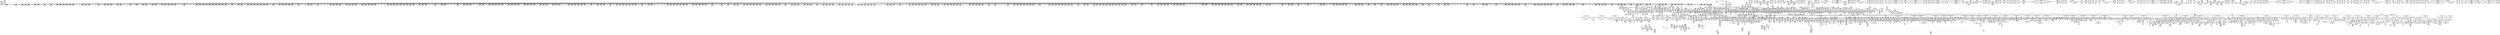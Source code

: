 digraph {
	CE0x4cbda30 [shape=record,shape=Mrecord,label="{CE0x4cbda30|avc_has_perm:auditdata|Function::avc_has_perm&Arg::auditdata::}"]
	CE0x4e47060 [shape=record,shape=Mrecord,label="{CE0x4e47060|task_sid:tmp25|security/selinux/hooks.c,208}"]
	CE0x4cb18b0 [shape=record,shape=Mrecord,label="{CE0x4cb18b0|selinux_getprocattr:land.lhs.true7|*SummSource*}"]
	CE0x4d884b0 [shape=record,shape=Mrecord,label="{CE0x4d884b0|selinux_getprocattr:create_sid|security/selinux/hooks.c,5535}"]
	CE0x4e6f0c0 [shape=record,shape=Mrecord,label="{CE0x4e6f0c0|_call_void_mcount()_#3|*SummSink*}"]
	CE0x4d15500 [shape=record,shape=Mrecord,label="{CE0x4d15500|current_has_perm:tmp2|*SummSink*}"]
	CE0x4d74020 [shape=record,shape=Mrecord,label="{CE0x4d74020|rcu_read_unlock:bb|*SummSource*}"]
	CE0x4d07dc0 [shape=record,shape=Mrecord,label="{CE0x4d07dc0|2472:_%struct.cred*,_:_CRE_5896,5904_|*MultipleSource*|Function::current_has_perm&Arg::tsk::|Function::selinux_getprocattr&Arg::p::|security/selinux/hooks.c,5526}"]
	CE0x4cc3170 [shape=record,shape=Mrecord,label="{CE0x4cc3170|i32_0|*Constant*|*SummSink*}"]
	CE0x4e76a70 [shape=record,shape=Mrecord,label="{CE0x4e76a70|__preempt_count_sub:sub|./arch/x86/include/asm/preempt.h,77|*SummSink*}"]
	CE0x4de4c80 [shape=record,shape=Mrecord,label="{CE0x4de4c80|selinux_getprocattr:tobool44|security/selinux/hooks.c,5544|*SummSource*}"]
	CE0x4d2f4e0 [shape=record,shape=Mrecord,label="{CE0x4d2f4e0|2472:_%struct.cred*,_:_CRE_2926,2927_}"]
	CE0x4d627c0 [shape=record,shape=Mrecord,label="{CE0x4d627c0|rcu_read_unlock:tmp16|include/linux/rcupdate.h,933|*SummSink*}"]
	CE0x4d24af0 [shape=record,shape=Mrecord,label="{CE0x4d24af0|avc_has_perm:tclass|Function::avc_has_perm&Arg::tclass::}"]
	CE0x4e6cc10 [shape=record,shape=Mrecord,label="{CE0x4e6cc10|rcu_lock_release:tmp4|include/linux/rcupdate.h,423}"]
	CE0x4dba520 [shape=record,shape=Mrecord,label="{CE0x4dba520|i64*_getelementptr_inbounds_(_4_x_i64_,_4_x_i64_*___llvm_gcov_ctr134,_i64_0,_i64_1)|*Constant*|*SummSource*}"]
	CE0x4e69930 [shape=record,shape=Mrecord,label="{CE0x4e69930|task_sid:tmp9|security/selinux/hooks.c,208|*SummSource*}"]
	CE0x4d29800 [shape=record,shape=Mrecord,label="{CE0x4d29800|selinux_getprocattr:len|security/selinux/hooks.c, 5517|*SummSink*}"]
	CE0x4cf00e0 [shape=record,shape=Mrecord,label="{CE0x4cf00e0|GLOBAL:current_sid|*Constant*|*SummSink*}"]
	CE0x4dc2150 [shape=record,shape=Mrecord,label="{CE0x4dc2150|_ret_i32_%tmp6,_!dbg_!27716|security/selinux/hooks.c,197}"]
	CE0x4cba220 [shape=record,shape=Mrecord,label="{CE0x4cba220|2472:_%struct.cred*,_:_CRE_440,448_|*MultipleSource*|Function::current_has_perm&Arg::tsk::|Function::selinux_getprocattr&Arg::p::|security/selinux/hooks.c,5526}"]
	CE0x4e6f210 [shape=record,shape=Mrecord,label="{CE0x4e6f210|i64*_getelementptr_inbounds_(_4_x_i64_,_4_x_i64_*___llvm_gcov_ctr134,_i64_0,_i64_2)|*Constant*}"]
	CE0x4dac420 [shape=record,shape=Mrecord,label="{CE0x4dac420|i64*_getelementptr_inbounds_(_51_x_i64_,_51_x_i64_*___llvm_gcov_ctr329,_i64_0,_i64_23)|*Constant*|*SummSink*}"]
	CE0x4d6a070 [shape=record,shape=Mrecord,label="{CE0x4d6a070|rcu_read_unlock:tmp12|include/linux/rcupdate.h,933|*SummSink*}"]
	CE0x4da1e50 [shape=record,shape=Mrecord,label="{CE0x4da1e50|selinux_getprocattr:tmp41|security/selinux/hooks.c,5528|*SummSink*}"]
	CE0x4cc4760 [shape=record,shape=Mrecord,label="{CE0x4cc4760|2472:_%struct.cred*,_:_CRE_2248,2256_|*MultipleSource*|Function::current_has_perm&Arg::tsk::|Function::selinux_getprocattr&Arg::p::|security/selinux/hooks.c,5526}"]
	CE0x4cef380 [shape=record,shape=Mrecord,label="{CE0x4cef380|selinux_getprocattr:tmp5|security/selinux/hooks.c,5519|*SummSource*}"]
	CE0x4ccc640 [shape=record,shape=Mrecord,label="{CE0x4ccc640|_call_void_rcu_read_lock()_#10,_!dbg_!27728|security/selinux/hooks.c,5525}"]
	CE0x4d1cc20 [shape=record,shape=Mrecord,label="{CE0x4d1cc20|rcu_read_unlock:tmp2|*SummSource*}"]
	CE0x4e2bd10 [shape=record,shape=Mrecord,label="{CE0x4e2bd10|current_sid:call4|security/selinux/hooks.c,218}"]
	CE0x4d0d210 [shape=record,shape=Mrecord,label="{CE0x4d0d210|2472:_%struct.cred*,_:_CRE_6298,6299_}"]
	CE0x4d60070 [shape=record,shape=Mrecord,label="{CE0x4d60070|rcu_read_lock:tmp13|include/linux/rcupdate.h,882|*SummSink*}"]
	CE0x4ce9620 [shape=record,shape=Mrecord,label="{CE0x4ce9620|2472:_%struct.cred*,_:_CRE_84,88_|*MultipleSource*|Function::current_has_perm&Arg::tsk::|Function::selinux_getprocattr&Arg::p::|security/selinux/hooks.c,5526}"]
	CE0x4ceff60 [shape=record,shape=Mrecord,label="{CE0x4ceff60|GLOBAL:current_sid|*Constant*|*SummSource*}"]
	CE0x4cb37f0 [shape=record,shape=Mrecord,label="{CE0x4cb37f0|selinux_getprocattr:if.end}"]
	CE0x4da6e50 [shape=record,shape=Mrecord,label="{CE0x4da6e50|selinux_getprocattr:tobool19|security/selinux/hooks.c,5530}"]
	CE0x4cc1220 [shape=record,shape=Mrecord,label="{CE0x4cc1220|2472:_%struct.cred*,_:_CRE_16,20_|*MultipleSource*|Function::current_has_perm&Arg::tsk::|Function::selinux_getprocattr&Arg::p::|security/selinux/hooks.c,5526}"]
	CE0x4d6aeb0 [shape=record,shape=Mrecord,label="{CE0x4d6aeb0|i64_4|*Constant*}"]
	CE0x4ed7220 [shape=record,shape=Mrecord,label="{CE0x4ed7220|__preempt_count_sub:tmp2|*SummSink*}"]
	CE0x4caf6d0 [shape=record,shape=Mrecord,label="{CE0x4caf6d0|2472:_%struct.cred*,_:_CRE_695,696_}"]
	CE0x4ddfe90 [shape=record,shape=Mrecord,label="{CE0x4ddfe90|i32_218|*Constant*}"]
	CE0x4d850e0 [shape=record,shape=Mrecord,label="{CE0x4d850e0|selinux_getprocattr:tmp61|security/selinux/hooks.c,5534|*SummSink*}"]
	CE0x4d96810 [shape=record,shape=Mrecord,label="{CE0x4d96810|i32_4|*Constant*}"]
	CE0x4d029a0 [shape=record,shape=Mrecord,label="{CE0x4d029a0|2472:_%struct.cred*,_:_CRE_2966,2967_}"]
	CE0x4cc0100 [shape=record,shape=Mrecord,label="{CE0x4cc0100|2472:_%struct.cred*,_:_CRE_640,644_|*MultipleSource*|Function::current_has_perm&Arg::tsk::|Function::selinux_getprocattr&Arg::p::|security/selinux/hooks.c,5526}"]
	CE0x4d08200 [shape=record,shape=Mrecord,label="{CE0x4d08200|2472:_%struct.cred*,_:_CRE_5912,5920_|*MultipleSource*|Function::current_has_perm&Arg::tsk::|Function::selinux_getprocattr&Arg::p::|security/selinux/hooks.c,5526}"]
	CE0x4d8f6d0 [shape=record,shape=Mrecord,label="{CE0x4d8f6d0|rcu_read_unlock:tmp18|include/linux/rcupdate.h,933|*SummSource*}"]
	CE0x4dea270 [shape=record,shape=Mrecord,label="{CE0x4dea270|selinux_getprocattr:tobool48|security/selinux/hooks.c,5548}"]
	CE0x4cb66d0 [shape=record,shape=Mrecord,label="{CE0x4cb66d0|2472:_%struct.cred*,_:_CRE_2376,2384_|*MultipleSource*|Function::current_has_perm&Arg::tsk::|Function::selinux_getprocattr&Arg::p::|security/selinux/hooks.c,5526}"]
	CE0x4d01dc0 [shape=record,shape=Mrecord,label="{CE0x4d01dc0|2472:_%struct.cred*,_:_CRE_2956,2957_}"]
	CE0x4d14ea0 [shape=record,shape=Mrecord,label="{CE0x4d14ea0|rcu_read_unlock:do.body|*SummSource*}"]
	CE0x4dffeb0 [shape=record,shape=Mrecord,label="{CE0x4dffeb0|i32_883|*Constant*}"]
	CE0x4dec630 [shape=record,shape=Mrecord,label="{CE0x4dec630|selinux_getprocattr:tmp103|security/selinux/hooks.c,5548}"]
	CE0x4dcc860 [shape=record,shape=Mrecord,label="{CE0x4dcc860|_call_void_mcount()_#3}"]
	CE0x4da8b40 [shape=record,shape=Mrecord,label="{CE0x4da8b40|current_sid:tmp22|security/selinux/hooks.c,218|*SummSource*}"]
	CE0x4cc3cc0 [shape=record,shape=Mrecord,label="{CE0x4cc3cc0|2472:_%struct.cred*,_:_CRE_2144,2152_|*MultipleSource*|Function::current_has_perm&Arg::tsk::|Function::selinux_getprocattr&Arg::p::|security/selinux/hooks.c,5526}"]
	CE0x4e1f190 [shape=record,shape=Mrecord,label="{CE0x4e1f190|current_sid:tmp9|security/selinux/hooks.c,218|*SummSource*}"]
	CE0x4df0ef0 [shape=record,shape=Mrecord,label="{CE0x4df0ef0|selinux_getprocattr:tmp110|security/selinux/hooks.c,5553|*SummSource*}"]
	CE0x4d1d4a0 [shape=record,shape=Mrecord,label="{CE0x4d1d4a0|GLOBAL:__rcu_read_lock|*Constant*}"]
	CE0x4dac7a0 [shape=record,shape=Mrecord,label="{CE0x4dac7a0|selinux_getprocattr:tmp52|security/selinux/hooks.c,5531}"]
	CE0x4cca9f0 [shape=record,shape=Mrecord,label="{CE0x4cca9f0|2472:_%struct.cred*,_:_CRE_776,780_|*MultipleSource*|Function::current_has_perm&Arg::tsk::|Function::selinux_getprocattr&Arg::p::|security/selinux/hooks.c,5526}"]
	CE0x4dbe5f0 [shape=record,shape=Mrecord,label="{CE0x4dbe5f0|rcu_read_unlock:tmp15|include/linux/rcupdate.h,933|*SummSource*}"]
	CE0x4cd9fe0 [shape=record,shape=Mrecord,label="{CE0x4cd9fe0|2472:_%struct.cred*,_:_CRE_2272,2280_|*MultipleSource*|Function::current_has_perm&Arg::tsk::|Function::selinux_getprocattr&Arg::p::|security/selinux/hooks.c,5526}"]
	CE0x4d12240 [shape=record,shape=Mrecord,label="{CE0x4d12240|2472:_%struct.cred*,_:_CRE_6392,6400_|*MultipleSource*|Function::current_has_perm&Arg::tsk::|Function::selinux_getprocattr&Arg::p::|security/selinux/hooks.c,5526}"]
	CE0x4d78d30 [shape=record,shape=Mrecord,label="{CE0x4d78d30|GLOBAL:__llvm_gcov_ctr125|Global_var:__llvm_gcov_ctr125|*SummSource*}"]
	CE0x4dd2070 [shape=record,shape=Mrecord,label="{CE0x4dd2070|rcu_lock_release:map|Function::rcu_lock_release&Arg::map::|*SummSink*}"]
	CE0x4cecfe0 [shape=record,shape=Mrecord,label="{CE0x4cecfe0|task_sid:entry|*SummSink*}"]
	CE0x4ddd4a0 [shape=record,shape=Mrecord,label="{CE0x4ddd4a0|selinux_getprocattr:tmp86}"]
	CE0x4d86450 [shape=record,shape=Mrecord,label="{CE0x4d86450|selinux_getprocattr:tmp64|security/selinux/hooks.c,5534|*SummSource*}"]
	CE0x4e24dc0 [shape=record,shape=Mrecord,label="{CE0x4e24dc0|current_sid:do.body|*SummSource*}"]
	CE0x4e22810 [shape=record,shape=Mrecord,label="{CE0x4e22810|current_sid:bb}"]
	CE0x4d91980 [shape=record,shape=Mrecord,label="{CE0x4d91980|selinux_getprocattr:tobool5|security/selinux/hooks.c,5526|*SummSource*}"]
	CE0x4d02610 [shape=record,shape=Mrecord,label="{CE0x4d02610|2472:_%struct.cred*,_:_CRE_2963,2964_}"]
	CE0x4cca5b0 [shape=record,shape=Mrecord,label="{CE0x4cca5b0|2472:_%struct.cred*,_:_CRE_768,772_|*MultipleSource*|Function::current_has_perm&Arg::tsk::|Function::selinux_getprocattr&Arg::p::|security/selinux/hooks.c,5526}"]
	CE0x4e6b780 [shape=record,shape=Mrecord,label="{CE0x4e6b780|GLOBAL:__preempt_count_sub|*Constant*}"]
	CE0x4db8d70 [shape=record,shape=Mrecord,label="{CE0x4db8d70|GLOBAL:current_sid.__warned|Global_var:current_sid.__warned}"]
	CE0x4de71c0 [shape=record,shape=Mrecord,label="{CE0x4de71c0|selinux_getprocattr:tmp97|security/selinux/hooks.c,5544|*SummSink*}"]
	CE0x4deb8d0 [shape=record,shape=Mrecord,label="{CE0x4deb8d0|selinux_getprocattr:tmp100|security/selinux/hooks.c,5548}"]
	CE0x4e442e0 [shape=record,shape=Mrecord,label="{CE0x4e442e0|COLLAPSED:_GCMRE___llvm_gcov_ctr130_internal_global_4_x_i64_zeroinitializer:_elem_0:default:}"]
	CE0x4cdb0b0 [shape=record,shape=Mrecord,label="{CE0x4cdb0b0|2472:_%struct.cred*,_:_CRE_2336,2344_|*MultipleSource*|Function::current_has_perm&Arg::tsk::|Function::selinux_getprocattr&Arg::p::|security/selinux/hooks.c,5526}"]
	CE0x4d8ff00 [shape=record,shape=Mrecord,label="{CE0x4d8ff00|i64_31|*Constant*}"]
	CE0x4e47500 [shape=record,shape=Mrecord,label="{CE0x4e47500|task_sid:tmp24|security/selinux/hooks.c,208|*SummSource*}"]
	CE0x4dd6560 [shape=record,shape=Mrecord,label="{CE0x4dd6560|i64_34|*Constant*|*SummSource*}"]
	CE0x4cf3450 [shape=record,shape=Mrecord,label="{CE0x4cf3450|selinux_getprocattr:tmp7|security/selinux/hooks.c,5521|*SummSink*}"]
	CE0x4e84560 [shape=record,shape=Mrecord,label="{CE0x4e84560|cred_sid:tmp3}"]
	CE0x4d736d0 [shape=record,shape=Mrecord,label="{CE0x4d736d0|rcu_read_lock:tmp22|include/linux/rcupdate.h,884|*SummSink*}"]
	CE0x4da9d20 [shape=record,shape=Mrecord,label="{CE0x4da9d20|0:_i32,_4:_i32,_8:_i32,_12:_i32,_:_CMRE_4,8_|*MultipleSource*|security/selinux/hooks.c,218|security/selinux/hooks.c,218|security/selinux/hooks.c,220}"]
	CE0x4dcc480 [shape=record,shape=Mrecord,label="{CE0x4dcc480|__preempt_count_sub:entry}"]
	CE0x4cf9f60 [shape=record,shape=Mrecord,label="{CE0x4cf9f60|i64_12|*Constant*|*SummSource*}"]
	CE0x4d779d0 [shape=record,shape=Mrecord,label="{CE0x4d779d0|current_sid:tmp12|security/selinux/hooks.c,218}"]
	CE0x4e372c0 [shape=record,shape=Mrecord,label="{CE0x4e372c0|task_sid:tmp14|security/selinux/hooks.c,208|*SummSink*}"]
	"CONST[source:0(mediator),value:0(static)][purpose:{operation}][SrcIdx:1]"
	CE0x4cf9b80 [shape=record,shape=Mrecord,label="{CE0x4cf9b80|i64_13|*Constant*|*SummSink*}"]
	CE0x4d7f9a0 [shape=record,shape=Mrecord,label="{CE0x4d7f9a0|selinux_getprocattr:tmp16|*LoadInst*|security/selinux/hooks.c,5526}"]
	CE0x4d5d900 [shape=record,shape=Mrecord,label="{CE0x4d5d900|_call_void_mcount()_#3|*SummSink*}"]
	CE0x4dffb20 [shape=record,shape=Mrecord,label="{CE0x4dffb20|__rcu_read_unlock:bb}"]
	CE0x4d6f0b0 [shape=record,shape=Mrecord,label="{CE0x4d6f0b0|i8*_getelementptr_inbounds_(_25_x_i8_,_25_x_i8_*_.str45,_i32_0,_i32_0)|*Constant*}"]
	CE0x4d0f220 [shape=record,shape=Mrecord,label="{CE0x4d0f220|2472:_%struct.cred*,_:_CRE_6325,6326_}"]
	CE0x4de7820 [shape=record,shape=Mrecord,label="{CE0x4de7820|selinux_getprocattr:tmp98|security/selinux/hooks.c,5545}"]
	CE0x4da76b0 [shape=record,shape=Mrecord,label="{CE0x4da76b0|current_sid:cred|security/selinux/hooks.c,218}"]
	CE0x4e74ce0 [shape=record,shape=Mrecord,label="{CE0x4e74ce0|_call_void_asm_addl_$1,_%gs:$0_,_*m,ri,*m,_dirflag_,_fpsr_,_flags_(i32*___preempt_count,_i32_%val,_i32*___preempt_count)_#3,_!dbg_!27714,_!srcloc_!27717|./arch/x86/include/asm/preempt.h,72|*SummSource*}"]
	CE0x4d0db90 [shape=record,shape=Mrecord,label="{CE0x4d0db90|2472:_%struct.cred*,_:_CRE_6306,6307_}"]
	CE0x4d97a10 [shape=record,shape=Mrecord,label="{CE0x4d97a10|i64_10|*Constant*|*SummSource*}"]
	CE0x4d7e3c0 [shape=record,shape=Mrecord,label="{CE0x4d7e3c0|2472:_%struct.cred*,_:_CRE_10576,10584_|*MultipleSource*|Function::current_has_perm&Arg::tsk::|Function::selinux_getprocattr&Arg::p::|security/selinux/hooks.c,5526}"]
	CE0x4ddc950 [shape=record,shape=Mrecord,label="{CE0x4ddc950|selinux_getprocattr:tmp84|*SummSink*}"]
	CE0x4ccc240 [shape=record,shape=Mrecord,label="{CE0x4ccc240|i64_1|*Constant*}"]
	CE0x4dd6a40 [shape=record,shape=Mrecord,label="{CE0x4dd6a40|i64_33|*Constant*}"]
	CE0x4e3da30 [shape=record,shape=Mrecord,label="{CE0x4e3da30|_call_void___preempt_count_add(i32_1)_#10,_!dbg_!27711|include/linux/rcupdate.h,239|*SummSink*}"]
	CE0x4cd25f0 [shape=record,shape=Mrecord,label="{CE0x4cd25f0|current_has_perm:tmp|*SummSink*}"]
	CE0x4cfa230 [shape=record,shape=Mrecord,label="{CE0x4cfa230|selinux_getprocattr:tmp26|security/selinux/hooks.c,5526}"]
	CE0x4d75400 [shape=record,shape=Mrecord,label="{CE0x4d75400|COLLAPSED:_GCMRE___llvm_gcov_ctr131_internal_global_2_x_i64_zeroinitializer:_elem_0:default:}"]
	CE0x4e42af0 [shape=record,shape=Mrecord,label="{CE0x4e42af0|rcu_lock_acquire:tmp1|*SummSink*}"]
	CE0x4cad480 [shape=record,shape=Mrecord,label="{CE0x4cad480|2472:_%struct.cred*,_:_CRE_312,320_|*MultipleSource*|Function::current_has_perm&Arg::tsk::|Function::selinux_getprocattr&Arg::p::|security/selinux/hooks.c,5526}"]
	CE0x4e7e950 [shape=record,shape=Mrecord,label="{CE0x4e7e950|__preempt_count_add:tmp1|*SummSink*}"]
	CE0x4d23e30 [shape=record,shape=Mrecord,label="{CE0x4d23e30|i64*_getelementptr_inbounds_(_51_x_i64_,_51_x_i64_*___llvm_gcov_ctr329,_i64_0,_i64_0)|*Constant*}"]
	CE0x4d68470 [shape=record,shape=Mrecord,label="{CE0x4d68470|rcu_read_lock:tmp}"]
	CE0x4e3f330 [shape=record,shape=Mrecord,label="{CE0x4e3f330|task_sid:do.end|*SummSink*}"]
	CE0x4e87750 [shape=record,shape=Mrecord,label="{CE0x4e87750|i64*_getelementptr_inbounds_(_4_x_i64_,_4_x_i64_*___llvm_gcov_ctr135,_i64_0,_i64_1)|*Constant*|*SummSource*}"]
	CE0x4ca24e0 [shape=record,shape=Mrecord,label="{CE0x4ca24e0|selinux_getprocattr:if.else29}"]
	CE0x4d09da0 [shape=record,shape=Mrecord,label="{CE0x4d09da0|2472:_%struct.cred*,_:_CRE_6136,6140_|*MultipleSource*|Function::current_has_perm&Arg::tsk::|Function::selinux_getprocattr&Arg::p::|security/selinux/hooks.c,5526}"]
	CE0x4d6f300 [shape=record,shape=Mrecord,label="{CE0x4d6f300|i8*_getelementptr_inbounds_(_25_x_i8_,_25_x_i8_*_.str45,_i32_0,_i32_0)|*Constant*|*SummSource*}"]
	CE0x4dc14a0 [shape=record,shape=Mrecord,label="{CE0x4dc14a0|task_sid:call7|security/selinux/hooks.c,208|*SummSource*}"]
	CE0x4d2bd70 [shape=record,shape=Mrecord,label="{CE0x4d2bd70|selinux_getprocattr:tmp47|security/selinux/hooks.c,5530|*SummSink*}"]
	CE0x4d26b50 [shape=record,shape=Mrecord,label="{CE0x4d26b50|current_sid:tmp11|security/selinux/hooks.c,218|*SummSink*}"]
	CE0x4d69160 [shape=record,shape=Mrecord,label="{CE0x4d69160|i64*_getelementptr_inbounds_(_11_x_i64_,_11_x_i64_*___llvm_gcov_ctr127,_i64_0,_i64_1)|*Constant*}"]
	CE0x4d236b0 [shape=record,shape=Mrecord,label="{CE0x4d236b0|selinux_getprocattr:call|security/selinux/hooks.c,5519|*SummSource*}"]
	CE0x4dec8b0 [shape=record,shape=Mrecord,label="{CE0x4dec8b0|selinux_getprocattr:tmp103|security/selinux/hooks.c,5548|*SummSource*}"]
	CE0x4dc1d10 [shape=record,shape=Mrecord,label="{CE0x4dc1d10|cred_sid:entry|*SummSink*}"]
	CE0x4da7330 [shape=record,shape=Mrecord,label="{CE0x4da7330|i32_78|*Constant*|*SummSource*}"]
	CE0x4d70c30 [shape=record,shape=Mrecord,label="{CE0x4d70c30|i8*_getelementptr_inbounds_(_42_x_i8_,_42_x_i8_*_.str46,_i32_0,_i32_0)|*Constant*|*SummSource*}"]
	CE0x4cbfaa0 [shape=record,shape=Mrecord,label="{CE0x4cbfaa0|selinux_getprocattr:if.then28|*SummSource*}"]
	CE0x4dc4c30 [shape=record,shape=Mrecord,label="{CE0x4dc4c30|rcu_lock_release:tmp7}"]
	CE0x4dbeef0 [shape=record,shape=Mrecord,label="{CE0x4dbeef0|i64_1|*Constant*}"]
	CE0x4dff530 [shape=record,shape=Mrecord,label="{CE0x4dff530|__preempt_count_add:tmp6|./arch/x86/include/asm/preempt.h,73|*SummSink*}"]
	CE0x4e6e230 [shape=record,shape=Mrecord,label="{CE0x4e6e230|GLOBAL:lock_release|*Constant*|*SummSink*}"]
	CE0x4d5c340 [shape=record,shape=Mrecord,label="{CE0x4d5c340|GLOBAL:__llvm_gcov_ctr127|Global_var:__llvm_gcov_ctr127|*SummSource*}"]
	CE0x4cd1d60 [shape=record,shape=Mrecord,label="{CE0x4cd1d60|2472:_%struct.cred*,_:_CRE_1888,1896_|*MultipleSource*|Function::current_has_perm&Arg::tsk::|Function::selinux_getprocattr&Arg::p::|security/selinux/hooks.c,5526}"]
	CE0x4df1360 [shape=record,shape=Mrecord,label="{CE0x4df1360|selinux_getprocattr:tmp110|security/selinux/hooks.c,5553|*SummSink*}"]
	CE0x4d87760 [shape=record,shape=Mrecord,label="{CE0x4d87760|i32_3|*Constant*}"]
	CE0x4d825c0 [shape=record,shape=Mrecord,label="{CE0x4d825c0|selinux_getprocattr:call26|security/selinux/hooks.c,5534}"]
	CE0x4de0160 [shape=record,shape=Mrecord,label="{CE0x4de0160|selinux_getprocattr:tmp88|*SummSink*}"]
	CE0x4dd00e0 [shape=record,shape=Mrecord,label="{CE0x4dd00e0|task_sid:tmp6|security/selinux/hooks.c,208|*SummSource*}"]
	CE0x4cc5660 [shape=record,shape=Mrecord,label="{CE0x4cc5660|selinux_getprocattr:if.then2|*SummSink*}"]
	CE0x4d6fb60 [shape=record,shape=Mrecord,label="{CE0x4d6fb60|rcu_read_lock:tmp17|include/linux/rcupdate.h,882|*SummSource*}"]
	CE0x4dbcf70 [shape=record,shape=Mrecord,label="{CE0x4dbcf70|current_sid:if.then}"]
	CE0x4ddb660 [shape=record,shape=Mrecord,label="{CE0x4ddb660|i64*_getelementptr_inbounds_(_51_x_i64_,_51_x_i64_*___llvm_gcov_ctr329,_i64_0,_i64_36)|*Constant*|*SummSink*}"]
	CE0x4e6f490 [shape=record,shape=Mrecord,label="{CE0x4e6f490|__rcu_read_unlock:do.body|*SummSource*}"]
	CE0x4e042e0 [shape=record,shape=Mrecord,label="{CE0x4e042e0|GLOBAL:__rcu_read_lock|*Constant*}"]
	CE0x4d7df60 [shape=record,shape=Mrecord,label="{CE0x4d7df60|2472:_%struct.cred*,_:_CRE_10568,10572_|*MultipleSource*|Function::current_has_perm&Arg::tsk::|Function::selinux_getprocattr&Arg::p::|security/selinux/hooks.c,5526}"]
	CE0x4cb0fd0 [shape=record,shape=Mrecord,label="{CE0x4cb0fd0|selinux_getprocattr:if.end3|*SummSource*}"]
	CE0x4d00990 [shape=record,shape=Mrecord,label="{CE0x4d00990|2472:_%struct.cred*,_:_CRE_2939,2940_}"]
	CE0x4d6be80 [shape=record,shape=Mrecord,label="{CE0x4d6be80|rcu_read_lock:tmp21|include/linux/rcupdate.h,884|*SummSink*}"]
	CE0x4e767c0 [shape=record,shape=Mrecord,label="{CE0x4e767c0|rcu_read_unlock:tmp12|include/linux/rcupdate.h,933}"]
	CE0x4d00bf0 [shape=record,shape=Mrecord,label="{CE0x4d00bf0|2472:_%struct.cred*,_:_CRE_2941,2942_}"]
	CE0x4d68720 [shape=record,shape=Mrecord,label="{CE0x4d68720|current_sid:tmp8|security/selinux/hooks.c,218}"]
	CE0x4d94de0 [shape=record,shape=Mrecord,label="{CE0x4d94de0|i64*_getelementptr_inbounds_(_11_x_i64_,_11_x_i64_*___llvm_gcov_ctr132,_i64_0,_i64_10)|*Constant*|*SummSink*}"]
	CE0x4cc86a0 [shape=record,shape=Mrecord,label="{CE0x4cc86a0|selinux_getprocattr:do.body12|*SummSource*}"]
	CE0x4d7c2c0 [shape=record,shape=Mrecord,label="{CE0x4d7c2c0|2472:_%struct.cred*,_:_CRE_6644,6648_|*MultipleSource*|Function::current_has_perm&Arg::tsk::|Function::selinux_getprocattr&Arg::p::|security/selinux/hooks.c,5526}"]
	CE0x4cb20b0 [shape=record,shape=Mrecord,label="{CE0x4cb20b0|selinux_getprocattr:if.else25}"]
	CE0x4cc8380 [shape=record,shape=Mrecord,label="{CE0x4cc8380|GLOBAL:selinux_getprocattr.__warned|Global_var:selinux_getprocattr.__warned|*SummSource*}"]
	CE0x4e2d8a0 [shape=record,shape=Mrecord,label="{CE0x4e2d8a0|i64*_getelementptr_inbounds_(_13_x_i64_,_13_x_i64_*___llvm_gcov_ctr126,_i64_0,_i64_8)|*Constant*|*SummSource*}"]
	CE0x4d929f0 [shape=record,shape=Mrecord,label="{CE0x4d929f0|selinux_getprocattr:tmp18|security/selinux/hooks.c,5526}"]
	CE0x4e14380 [shape=record,shape=Mrecord,label="{CE0x4e14380|i64*_getelementptr_inbounds_(_11_x_i64_,_11_x_i64_*___llvm_gcov_ctr132,_i64_0,_i64_9)|*Constant*}"]
	CE0x4dcf5c0 [shape=record,shape=Mrecord,label="{CE0x4dcf5c0|task_sid:tobool|security/selinux/hooks.c,208}"]
	CE0x4d0f810 [shape=record,shape=Mrecord,label="{CE0x4d0f810|2472:_%struct.cred*,_:_CRE_6330,6331_}"]
	CE0x4da98e0 [shape=record,shape=Mrecord,label="{CE0x4da98e0|current_sid:sid|security/selinux/hooks.c,220|*SummSink*}"]
	CE0x4cf2980 [shape=record,shape=Mrecord,label="{CE0x4cf2980|COLLAPSED:_GCMRE___llvm_gcov_ctr98_internal_global_2_x_i64_zeroinitializer:_elem_0:default:}"]
	CE0x4e69c60 [shape=record,shape=Mrecord,label="{CE0x4e69c60|task_sid:tmp9|security/selinux/hooks.c,208|*SummSink*}"]
	CE0x4e6f6b0 [shape=record,shape=Mrecord,label="{CE0x4e6f6b0|_call_void_mcount()_#3}"]
	CE0x4cf4030 [shape=record,shape=Mrecord,label="{CE0x4cf4030|current_has_perm:tmp3|*SummSink*}"]
	CE0x4d84a90 [shape=record,shape=Mrecord,label="{CE0x4d84a90|selinux_getprocattr:tobool27|security/selinux/hooks.c,5534|*SummSink*}"]
	CE0x4d66a10 [shape=record,shape=Mrecord,label="{CE0x4d66a10|rcu_read_lock:do.body}"]
	CE0x4d98e00 [shape=record,shape=Mrecord,label="{CE0x4d98e00|selinux_getprocattr:tobool9|security/selinux/hooks.c,5526|*SummSource*}"]
	CE0x4e710b0 [shape=record,shape=Mrecord,label="{CE0x4e710b0|i64*_getelementptr_inbounds_(_4_x_i64_,_4_x_i64_*___llvm_gcov_ctr129,_i64_0,_i64_3)|*Constant*|*SummSource*}"]
	CE0x4ddf280 [shape=record,shape=Mrecord,label="{CE0x4ddf280|i32_218|*Constant*|*SummSource*}"]
	CE0x4ed5500 [shape=record,shape=Mrecord,label="{CE0x4ed5500|__preempt_count_add:tmp|*SummSink*}"]
	CE0x4cb6070 [shape=record,shape=Mrecord,label="{CE0x4cb6070|2472:_%struct.cred*,_:_CRE_2352,2360_|*MultipleSource*|Function::current_has_perm&Arg::tsk::|Function::selinux_getprocattr&Arg::p::|security/selinux/hooks.c,5526}"]
	CE0x4d08640 [shape=record,shape=Mrecord,label="{CE0x4d08640|2472:_%struct.cred*,_:_CRE_5928,5936_|*MultipleSource*|Function::current_has_perm&Arg::tsk::|Function::selinux_getprocattr&Arg::p::|security/selinux/hooks.c,5526}"]
	CE0x4ed7d10 [shape=record,shape=Mrecord,label="{CE0x4ed7d10|__preempt_count_add:tmp4|./arch/x86/include/asm/preempt.h,72|*SummSink*}"]
	CE0x4cb8790 [shape=record,shape=Mrecord,label="{CE0x4cb8790|2472:_%struct.cred*,_:_CRE_480,488_|*MultipleSource*|Function::current_has_perm&Arg::tsk::|Function::selinux_getprocattr&Arg::p::|security/selinux/hooks.c,5526}"]
	CE0x4e00c20 [shape=record,shape=Mrecord,label="{CE0x4e00c20|__preempt_count_add:tmp2|*SummSink*}"]
	CE0x4de6c90 [shape=record,shape=Mrecord,label="{CE0x4de6c90|selinux_getprocattr:tmp96|security/selinux/hooks.c,5544|*SummSink*}"]
	CE0x4cf7d70 [shape=record,shape=Mrecord,label="{CE0x4cf7d70|rcu_read_unlock:call|include/linux/rcupdate.h,933|*SummSource*}"]
	CE0x4dd6e10 [shape=record,shape=Mrecord,label="{CE0x4dd6e10|selinux_getprocattr:tmp75|security/selinux/hooks.c,5538|*SummSource*}"]
	CE0x4d85c40 [shape=record,shape=Mrecord,label="{CE0x4d85c40|selinux_getprocattr:tmp63|security/selinux/hooks.c,5534}"]
	CE0x4ca4800 [shape=record,shape=Mrecord,label="{CE0x4ca4800|selinux_getprocattr:do.body|*SummSource*}"]
	CE0x4cea9f0 [shape=record,shape=Mrecord,label="{CE0x4cea9f0|selinux_getprocattr:tmp10|security/selinux/hooks.c,5522|*SummSource*}"]
	CE0x4e3d890 [shape=record,shape=Mrecord,label="{CE0x4e3d890|_call_void___preempt_count_add(i32_1)_#10,_!dbg_!27711|include/linux/rcupdate.h,239}"]
	CE0x4cbcce0 [shape=record,shape=Mrecord,label="{CE0x4cbcce0|2472:_%struct.cred*,_:_CRE_2522,2523_}"]
	CE0x4e6d9a0 [shape=record,shape=Mrecord,label="{CE0x4e6d9a0|_call_void_lock_release(%struct.lockdep_map*_%map,_i32_1,_i64_ptrtoint_(i8*_blockaddress(_rcu_lock_release,_%__here)_to_i64))_#10,_!dbg_!27716|include/linux/rcupdate.h,423}"]
	CE0x4d6d760 [shape=record,shape=Mrecord,label="{CE0x4d6d760|i64*_getelementptr_inbounds_(_11_x_i64_,_11_x_i64_*___llvm_gcov_ctr127,_i64_0,_i64_8)|*Constant*|*SummSink*}"]
	CE0x4d9a7f0 [shape=record,shape=Mrecord,label="{CE0x4d9a7f0|selinux_getprocattr:call14|security/selinux/hooks.c,5528}"]
	CE0x4d18a90 [shape=record,shape=Mrecord,label="{CE0x4d18a90|_ret_i32_%retval.0,_!dbg_!27728|security/selinux/avc.c,775|*SummSource*}"]
	CE0x4cf8930 [shape=record,shape=Mrecord,label="{CE0x4cf8930|i32_4|*Constant*|*SummSource*}"]
	CE0x4d96710 [shape=record,shape=Mrecord,label="{CE0x4d96710|selinux_getprocattr:tmp72|security/selinux/hooks.c,5537|*SummSink*}"]
	CE0x4e233d0 [shape=record,shape=Mrecord,label="{CE0x4e233d0|task_sid:land.lhs.true|*SummSink*}"]
	CE0x4e72f00 [shape=record,shape=Mrecord,label="{CE0x4e72f00|i32_22|*Constant*}"]
	CE0x4d5ec00 [shape=record,shape=Mrecord,label="{CE0x4d5ec00|rcu_read_lock:tmp12|include/linux/rcupdate.h,882}"]
	CE0x4d84310 [shape=record,shape=Mrecord,label="{CE0x4d84310|selinux_getprocattr:tobool27|security/selinux/hooks.c,5534}"]
	CE0x4d20220 [shape=record,shape=Mrecord,label="{CE0x4d20220|avc_has_perm:ssid|Function::avc_has_perm&Arg::ssid::|*SummSink*}"]
	CE0x4da7280 [shape=record,shape=Mrecord,label="{CE0x4da7280|_ret_%struct.task_struct*_%tmp4,_!dbg_!27714|./arch/x86/include/asm/current.h,14}"]
	CE0x4dcc2d0 [shape=record,shape=Mrecord,label="{CE0x4dcc2d0|GLOBAL:__preempt_count_sub|*Constant*|*SummSink*}"]
	CE0x4dbb880 [shape=record,shape=Mrecord,label="{CE0x4dbb880|i64*_getelementptr_inbounds_(_4_x_i64_,_4_x_i64_*___llvm_gcov_ctr128,_i64_0,_i64_0)|*Constant*|*SummSource*}"]
	CE0x4e6d340 [shape=record,shape=Mrecord,label="{CE0x4e6d340|rcu_lock_release:tmp5|include/linux/rcupdate.h,423}"]
	CE0x4e698c0 [shape=record,shape=Mrecord,label="{CE0x4e698c0|0:_i8,_:_GCMR_task_sid.__warned_internal_global_i8_0,_section_.data.unlikely_,_align_1:_elem_0:default:}"]
	CE0x4c9c710 [shape=record,shape=Mrecord,label="{CE0x4c9c710|2472:_%struct.cred*,_:_CRE_248,256_|*MultipleSource*|Function::current_has_perm&Arg::tsk::|Function::selinux_getprocattr&Arg::p::|security/selinux/hooks.c,5526}"]
	CE0x4dcdcb0 [shape=record,shape=Mrecord,label="{CE0x4dcdcb0|i64_1|*Constant*}"]
	CE0x4ccda40 [shape=record,shape=Mrecord,label="{CE0x4ccda40|i64*_getelementptr_inbounds_(_51_x_i64_,_51_x_i64_*___llvm_gcov_ctr329,_i64_0,_i64_6)|*Constant*|*SummSink*}"]
	CE0x4d28410 [shape=record,shape=Mrecord,label="{CE0x4d28410|GLOBAL:rcu_lock_acquire|*Constant*|*SummSink*}"]
	CE0x4cfcdb0 [shape=record,shape=Mrecord,label="{CE0x4cfcdb0|_call_void_lockdep_rcu_suspicious(i8*_getelementptr_inbounds_(_25_x_i8_,_25_x_i8_*_.str3,_i32_0,_i32_0),_i32_5526,_i8*_getelementptr_inbounds_(_41_x_i8_,_41_x_i8_*_.str44,_i32_0,_i32_0))_#10,_!dbg_!27748|security/selinux/hooks.c,5526}"]
	CE0x4cbc240 [shape=record,shape=Mrecord,label="{CE0x4cbc240|2472:_%struct.cred*,_:_CRE_2504,2508_|*MultipleSource*|Function::current_has_perm&Arg::tsk::|Function::selinux_getprocattr&Arg::p::|security/selinux/hooks.c,5526}"]
	CE0x4e731b0 [shape=record,shape=Mrecord,label="{CE0x4e731b0|cred_sid:tmp4|*LoadInst*|security/selinux/hooks.c,196}"]
	CE0x4e73220 [shape=record,shape=Mrecord,label="{CE0x4e73220|cred_sid:security|security/selinux/hooks.c,196|*SummSink*}"]
	CE0x4dc3000 [shape=record,shape=Mrecord,label="{CE0x4dc3000|__rcu_read_lock:do.body}"]
	CE0x4d14e30 [shape=record,shape=Mrecord,label="{CE0x4d14e30|rcu_read_unlock:do.body}"]
	CE0x4cd2760 [shape=record,shape=Mrecord,label="{CE0x4cd2760|current_has_perm:tmp1|*SummSink*}"]
	CE0x4cf2340 [shape=record,shape=Mrecord,label="{CE0x4cf2340|selinux_getprocattr:tmp9|security/selinux/hooks.c,5521|*SummSink*}"]
	CE0x4dad380 [shape=record,shape=Mrecord,label="{CE0x4dad380|selinux_getprocattr:tmp53|security/selinux/hooks.c,5531}"]
	CE0x4cff3c0 [shape=record,shape=Mrecord,label="{CE0x4cff3c0|selinux_getprocattr:tmp34|security/selinux/hooks.c,5526|*SummSource*}"]
	CE0x4de00f0 [shape=record,shape=Mrecord,label="{CE0x4de00f0|i64*_getelementptr_inbounds_(_51_x_i64_,_51_x_i64_*___llvm_gcov_ctr329,_i64_0,_i64_39)|*Constant*|*SummSink*}"]
	CE0x4e6a530 [shape=record,shape=Mrecord,label="{CE0x4e6a530|%struct.lockdep_map*_null|*Constant*|*SummSource*}"]
	CE0x4e77cf0 [shape=record,shape=Mrecord,label="{CE0x4e77cf0|rcu_read_unlock:tmp3}"]
	CE0x4d0ed60 [shape=record,shape=Mrecord,label="{CE0x4d0ed60|2472:_%struct.cred*,_:_CRE_6321,6322_}"]
	CE0x4dd9ef0 [shape=record,shape=Mrecord,label="{CE0x4dd9ef0|selinux_getprocattr:sockcreate_sid|security/selinux/hooks.c,5539|*SummSource*}"]
	CE0x4d89250 [shape=record,shape=Mrecord,label="{CE0x4d89250|selinux_getprocattr:tmp67|security/selinux/hooks.c,5535|*SummSource*}"]
	CE0x4d78c00 [shape=record,shape=Mrecord,label="{CE0x4d78c00|GLOBAL:__llvm_gcov_ctr125|Global_var:__llvm_gcov_ctr125|*SummSink*}"]
	CE0x4d16fd0 [shape=record,shape=Mrecord,label="{CE0x4d16fd0|GLOBAL:__llvm_gcov_ctr329|Global_var:__llvm_gcov_ctr329}"]
	CE0x4cd07c0 [shape=record,shape=Mrecord,label="{CE0x4cd07c0|2472:_%struct.cred*,_:_CRE_344,352_|*MultipleSource*|Function::current_has_perm&Arg::tsk::|Function::selinux_getprocattr&Arg::p::|security/selinux/hooks.c,5526}"]
	CE0x4d76120 [shape=record,shape=Mrecord,label="{CE0x4d76120|current_sid:tobool|security/selinux/hooks.c,218|*SummSink*}"]
	CE0x4ccbb40 [shape=record,shape=Mrecord,label="{CE0x4ccbb40|i64*_getelementptr_inbounds_(_2_x_i64_,_2_x_i64_*___llvm_gcov_ctr98,_i64_0,_i64_0)|*Constant*|*SummSource*}"]
	CE0x4e42a80 [shape=record,shape=Mrecord,label="{CE0x4e42a80|rcu_lock_acquire:tmp1|*SummSource*}"]
	CE0x4cc6f60 [shape=record,shape=Mrecord,label="{CE0x4cc6f60|selinux_getprocattr:land.lhs.true|*SummSource*}"]
	CE0x4d5f060 [shape=record,shape=Mrecord,label="{CE0x4d5f060|rcu_read_lock:call3|include/linux/rcupdate.h,882}"]
	CE0x4d5dc30 [shape=record,shape=Mrecord,label="{CE0x4d5dc30|i64_5|*Constant*|*SummSource*}"]
	CE0x4dda8e0 [shape=record,shape=Mrecord,label="{CE0x4dda8e0|selinux_getprocattr:tmp81|security/selinux/hooks.c,5539|*SummSource*}"]
	CE0x4ce8c20 [shape=record,shape=Mrecord,label="{CE0x4ce8c20|COLLAPSED:_GCMRE___llvm_gcov_ctr136_internal_global_2_x_i64_zeroinitializer:_elem_0:default:}"]
	CE0x4d28950 [shape=record,shape=Mrecord,label="{CE0x4d28950|rcu_read_lock:tmp3|*SummSource*}"]
	CE0x4ca7780 [shape=record,shape=Mrecord,label="{CE0x4ca7780|selinux_getprocattr:bb|*SummSource*}"]
	CE0x4d0caa0 [shape=record,shape=Mrecord,label="{CE0x4d0caa0|2472:_%struct.cred*,_:_CRE_6291,6292_}"]
	CE0x4de5920 [shape=record,shape=Mrecord,label="{CE0x4de5920|i64_42|*Constant*|*SummSink*}"]
	CE0x4c9fd70 [shape=record,shape=Mrecord,label="{CE0x4c9fd70|selinux_getprocattr:if.end40|*SummSink*}"]
	CE0x4caea60 [shape=record,shape=Mrecord,label="{CE0x4caea60|2472:_%struct.cred*,_:_CRE_680,688_|*MultipleSource*|Function::current_has_perm&Arg::tsk::|Function::selinux_getprocattr&Arg::p::|security/selinux/hooks.c,5526}"]
	CE0x4dbb250 [shape=record,shape=Mrecord,label="{CE0x4dbb250|current_sid:tobool1|security/selinux/hooks.c,218}"]
	CE0x4de8750 [shape=record,shape=Mrecord,label="{CE0x4de8750|selinux_getprocattr:tmp99|security/selinux/hooks.c,5545|*SummSink*}"]
	CE0x4df9db0 [shape=record,shape=Mrecord,label="{CE0x4df9db0|__preempt_count_sub:tmp|*SummSink*}"]
	CE0x4dab990 [shape=record,shape=Mrecord,label="{CE0x4dab990|selinux_getprocattr:tmp51|security/selinux/hooks.c,5531}"]
	CE0x4e37730 [shape=record,shape=Mrecord,label="{CE0x4e37730|_call_void_asm_sideeffect_,_memory_,_dirflag_,_fpsr_,_flags_()_#3,_!dbg_!27714,_!srcloc_!27715|include/linux/rcupdate.h,239}"]
	CE0x4e88e50 [shape=record,shape=Mrecord,label="{CE0x4e88e50|get_current:bb}"]
	CE0x4e41d10 [shape=record,shape=Mrecord,label="{CE0x4e41d10|i64*_getelementptr_inbounds_(_4_x_i64_,_4_x_i64_*___llvm_gcov_ctr133,_i64_0,_i64_0)|*Constant*|*SummSource*}"]
	CE0x4d69f40 [shape=record,shape=Mrecord,label="{CE0x4d69f40|rcu_read_unlock:tmp12|include/linux/rcupdate.h,933|*SummSource*}"]
	CE0x4d87580 [shape=record,shape=Mrecord,label="{CE0x4d87580|i64*_getelementptr_inbounds_(_51_x_i64_,_51_x_i64_*___llvm_gcov_ctr329,_i64_0,_i64_29)|*Constant*|*SummSink*}"]
	CE0x4d99b70 [shape=record,shape=Mrecord,label="{CE0x4d99b70|selinux_getprocattr:tmp36|security/selinux/hooks.c,5526|*SummSink*}"]
	CE0x4dc49a0 [shape=record,shape=Mrecord,label="{CE0x4dc49a0|i64*_getelementptr_inbounds_(_4_x_i64_,_4_x_i64_*___llvm_gcov_ctr133,_i64_0,_i64_3)|*Constant*|*SummSource*}"]
	CE0x4cfe510 [shape=record,shape=Mrecord,label="{CE0x4cfe510|selinux_getprocattr:tmp33|security/selinux/hooks.c,5526|*SummSource*}"]
	CE0x4d1ff30 [shape=record,shape=Mrecord,label="{CE0x4d1ff30|avc_has_perm:ssid|Function::avc_has_perm&Arg::ssid::}"]
	CE0x4cfadd0 [shape=record,shape=Mrecord,label="{CE0x4cfadd0|selinux_getprocattr:tmp28|security/selinux/hooks.c,5526|*SummSink*}"]
	CE0x4d95d20 [shape=record,shape=Mrecord,label="{CE0x4d95d20|selinux_getprocattr:tmp72|security/selinux/hooks.c,5537}"]
	CE0x4d68a30 [shape=record,shape=Mrecord,label="{CE0x4d68a30|rcu_lock_acquire:entry}"]
	CE0x4d83c80 [shape=record,shape=Mrecord,label="{CE0x4d83c80|selinux_getprocattr:call26|security/selinux/hooks.c,5534|*SummSink*}"]
	CE0x4e7ff60 [shape=record,shape=Mrecord,label="{CE0x4e7ff60|_call_void_mcount()_#3}"]
	CE0x4de85a0 [shape=record,shape=Mrecord,label="{CE0x4de85a0|selinux_getprocattr:tmp99|security/selinux/hooks.c,5545|*SummSource*}"]
	CE0x4e3b640 [shape=record,shape=Mrecord,label="{CE0x4e3b640|i64*_getelementptr_inbounds_(_4_x_i64_,_4_x_i64_*___llvm_gcov_ctr130,_i64_0,_i64_0)|*Constant*|*SummSource*}"]
	CE0x4cecd20 [shape=record,shape=Mrecord,label="{CE0x4cecd20|task_sid:entry}"]
	CE0x4d8a720 [shape=record,shape=Mrecord,label="{CE0x4d8a720|selinux_getprocattr:tobool31|security/selinux/hooks.c,5536|*SummSink*}"]
	CE0x4dc6110 [shape=record,shape=Mrecord,label="{CE0x4dc6110|GLOBAL:rcu_lock_map|Global_var:rcu_lock_map}"]
	CE0x4e13c90 [shape=record,shape=Mrecord,label="{CE0x4e13c90|_call_void_asm_addl_$1,_%gs:$0_,_*m,ri,*m,_dirflag_,_fpsr_,_flags_(i32*___preempt_count,_i32_%sub,_i32*___preempt_count)_#3,_!dbg_!27717,_!srcloc_!27718|./arch/x86/include/asm/preempt.h,77}"]
	CE0x4cf43b0 [shape=record,shape=Mrecord,label="{CE0x4cf43b0|2472:_%struct.cred*,_:_CRE_2533,2534_}"]
	CE0x4c9bc10 [shape=record,shape=Mrecord,label="{CE0x4c9bc10|2472:_%struct.cred*,_:_CRE_552,560_|*MultipleSource*|Function::current_has_perm&Arg::tsk::|Function::selinux_getprocattr&Arg::p::|security/selinux/hooks.c,5526}"]
	CE0x4d17060 [shape=record,shape=Mrecord,label="{CE0x4d17060|GLOBAL:__llvm_gcov_ctr329|Global_var:__llvm_gcov_ctr329|*SummSource*}"]
	CE0x4e20790 [shape=record,shape=Mrecord,label="{CE0x4e20790|COLLAPSED:_GCMRE___llvm_gcov_ctr125_internal_global_11_x_i64_zeroinitializer:_elem_0:default:}"]
	CE0x4dba2f0 [shape=record,shape=Mrecord,label="{CE0x4dba2f0|0:_i8,_:_GCMR_current_sid.__warned_internal_global_i8_0,_section_.data.unlikely_,_align_1:_elem_0:default:}"]
	CE0x4d24da0 [shape=record,shape=Mrecord,label="{CE0x4d24da0|GLOBAL:get_current|*Constant*|*SummSink*}"]
	CE0x4e04350 [shape=record,shape=Mrecord,label="{CE0x4e04350|_call_void___rcu_read_lock()_#10,_!dbg_!27710|include/linux/rcupdate.h,879}"]
	CE0x4ec93a0 [shape=record,shape=Mrecord,label="{CE0x4ec93a0|__preempt_count_sub:tmp1}"]
	CE0x4d64a70 [shape=record,shape=Mrecord,label="{CE0x4d64a70|_ret_void,_!dbg_!27717|include/linux/rcupdate.h,240}"]
	CE0x4e13de0 [shape=record,shape=Mrecord,label="{CE0x4e13de0|_call_void_asm_addl_$1,_%gs:$0_,_*m,ri,*m,_dirflag_,_fpsr_,_flags_(i32*___preempt_count,_i32_%sub,_i32*___preempt_count)_#3,_!dbg_!27717,_!srcloc_!27718|./arch/x86/include/asm/preempt.h,77|*SummSink*}"]
	CE0x4cd2e80 [shape=record,shape=Mrecord,label="{CE0x4cd2e80|2472:_%struct.cred*,_:_CRE_2076,2080_|*MultipleSource*|Function::current_has_perm&Arg::tsk::|Function::selinux_getprocattr&Arg::p::|security/selinux/hooks.c,5526}"]
	CE0x4e23e30 [shape=record,shape=Mrecord,label="{CE0x4e23e30|__rcu_read_lock:tmp1|*SummSource*}"]
	CE0x4dae3e0 [shape=record,shape=Mrecord,label="{CE0x4dae3e0|VOIDTB_TE_array:_GCR_.str73_private_unnamed_addr_constant_5_x_i8_c_exec_00_,_align_1:_elem_0:default:}"]
	CE0x4e77720 [shape=record,shape=Mrecord,label="{CE0x4e77720|rcu_read_unlock:tmp10|include/linux/rcupdate.h,933}"]
	CE0x4ca7260 [shape=record,shape=Mrecord,label="{CE0x4ca7260|2472:_%struct.cred*,_:_CRE_744,760_|*MultipleSource*|Function::current_has_perm&Arg::tsk::|Function::selinux_getprocattr&Arg::p::|security/selinux/hooks.c,5526}"]
	CE0x4d20640 [shape=record,shape=Mrecord,label="{CE0x4d20640|COLLAPSED:_GCMRE___llvm_gcov_ctr329_internal_global_51_x_i64_zeroinitializer:_elem_0:default:}"]
	CE0x4d6f750 [shape=record,shape=Mrecord,label="{CE0x4d6f750|GLOBAL:lockdep_rcu_suspicious|*Constant*}"]
	CE0x4d6f900 [shape=record,shape=Mrecord,label="{CE0x4d6f900|i32_883|*Constant*}"]
	CE0x4d874d0 [shape=record,shape=Mrecord,label="{CE0x4d874d0|i64*_getelementptr_inbounds_(_51_x_i64_,_51_x_i64_*___llvm_gcov_ctr329,_i64_0,_i64_29)|*Constant*|*SummSource*}"]
	CE0x4cb38d0 [shape=record,shape=Mrecord,label="{CE0x4cb38d0|selinux_getprocattr:if.end|*SummSource*}"]
	CE0x4da05a0 [shape=record,shape=Mrecord,label="{CE0x4da05a0|VOIDTB_TE:_CRE:_elem_0:default:}"]
	CE0x4d6cd80 [shape=record,shape=Mrecord,label="{CE0x4d6cd80|rcu_read_lock:tmp16|include/linux/rcupdate.h,882}"]
	CE0x4cb4590 [shape=record,shape=Mrecord,label="{CE0x4cb4590|selinux_getprocattr:tmp14|security/selinux/hooks.c,5525|*SummSink*}"]
	CE0x4d87900 [shape=record,shape=Mrecord,label="{CE0x4d87900|selinux_getprocattr:tmp66|security/selinux/hooks.c,5535}"]
	CE0x4cb9de0 [shape=record,shape=Mrecord,label="{CE0x4cb9de0|2472:_%struct.cred*,_:_CRE_424,428_|*MultipleSource*|Function::current_has_perm&Arg::tsk::|Function::selinux_getprocattr&Arg::p::|security/selinux/hooks.c,5526}"]
	CE0x42c6fe0 [shape=record,shape=Mrecord,label="{CE0x42c6fe0|selinux_getprocattr:if.then45}"]
	CE0x4d7cb40 [shape=record,shape=Mrecord,label="{CE0x4d7cb40|2472:_%struct.cred*,_:_CRE_6664,6668_|*MultipleSource*|Function::current_has_perm&Arg::tsk::|Function::selinux_getprocattr&Arg::p::|security/selinux/hooks.c,5526}"]
	CE0x4cb3a40 [shape=record,shape=Mrecord,label="{CE0x4cb3a40|selinux_getprocattr:if.end|*SummSink*}"]
	CE0x4cfd860 [shape=record,shape=Mrecord,label="{CE0x4cfd860|i32_5526|*Constant*|*SummSink*}"]
	CE0x4cf4e00 [shape=record,shape=Mrecord,label="{CE0x4cf4e00|2472:_%struct.cred*,_:_CRE_2584,2592_|*MultipleSource*|Function::current_has_perm&Arg::tsk::|Function::selinux_getprocattr&Arg::p::|security/selinux/hooks.c,5526}"]
	CE0x4d9f430 [shape=record,shape=Mrecord,label="{CE0x4d9f430|i64_18|*Constant*|*SummSource*}"]
	CE0x4d0d5a0 [shape=record,shape=Mrecord,label="{CE0x4d0d5a0|2472:_%struct.cred*,_:_CRE_6301,6302_}"]
	CE0x4d0d470 [shape=record,shape=Mrecord,label="{CE0x4d0d470|2472:_%struct.cred*,_:_CRE_6300,6301_}"]
	CE0x4e7b450 [shape=record,shape=Mrecord,label="{CE0x4e7b450|__preempt_count_sub:tmp6|./arch/x86/include/asm/preempt.h,78|*SummSource*}"]
	CE0x4cc2010 [shape=record,shape=Mrecord,label="{CE0x4cc2010|i64_3|*Constant*}"]
	CE0x4d7ad80 [shape=record,shape=Mrecord,label="{CE0x4d7ad80|2472:_%struct.cred*,_:_CRE_6560,6568_|*MultipleSource*|Function::current_has_perm&Arg::tsk::|Function::selinux_getprocattr&Arg::p::|security/selinux/hooks.c,5526}"]
	CE0x4dc0830 [shape=record,shape=Mrecord,label="{CE0x4dc0830|i64*_getelementptr_inbounds_(_13_x_i64_,_13_x_i64_*___llvm_gcov_ctr126,_i64_0,_i64_12)|*Constant*|*SummSink*}"]
	CE0x4cb6d00 [shape=record,shape=Mrecord,label="{CE0x4cb6d00|2472:_%struct.cred*,_:_CRE_2400,2408_|*MultipleSource*|Function::current_has_perm&Arg::tsk::|Function::selinux_getprocattr&Arg::p::|security/selinux/hooks.c,5526}"]
	CE0x4da1200 [shape=record,shape=Mrecord,label="{CE0x4da1200|selinux_getprocattr:sid.1|*SummSink*}"]
	CE0x4e71ba0 [shape=record,shape=Mrecord,label="{CE0x4e71ba0|i64_3|*Constant*}"]
	CE0x4d0b750 [shape=record,shape=Mrecord,label="{CE0x4d0b750|2472:_%struct.cred*,_:_CRE_6232,6240_|*MultipleSource*|Function::current_has_perm&Arg::tsk::|Function::selinux_getprocattr&Arg::p::|security/selinux/hooks.c,5526}"]
	CE0x4e41ff0 [shape=record,shape=Mrecord,label="{CE0x4e41ff0|task_sid:tmp13|security/selinux/hooks.c,208|*SummSink*}"]
	CE0x4db8170 [shape=record,shape=Mrecord,label="{CE0x4db8170|task_sid:tmp21|security/selinux/hooks.c,208|*SummSource*}"]
	CE0x4d5ea90 [shape=record,shape=Mrecord,label="{CE0x4d5ea90|rcu_read_lock:tmp11|include/linux/rcupdate.h,882|*SummSink*}"]
	CE0x4dcde00 [shape=record,shape=Mrecord,label="{CE0x4dcde00|__rcu_read_lock:do.body|*SummSource*}"]
	CE0x4d11360 [shape=record,shape=Mrecord,label="{CE0x4d11360|2472:_%struct.cred*,_:_CRE_6353,6354_}"]
	CE0x4d0d0e0 [shape=record,shape=Mrecord,label="{CE0x4d0d0e0|2472:_%struct.cred*,_:_CRE_6297,6298_}"]
	CE0x4cfbfd0 [shape=record,shape=Mrecord,label="{CE0x4cfbfd0|selinux_getprocattr:tmp30|security/selinux/hooks.c,5526|*SummSink*}"]
	CE0x4e7b290 [shape=record,shape=Mrecord,label="{CE0x4e7b290|__preempt_count_sub:tmp7|./arch/x86/include/asm/preempt.h,78|*SummSink*}"]
	CE0x4d042a0 [shape=record,shape=Mrecord,label="{CE0x4d042a0|2472:_%struct.cred*,_:_CRE_3032,3036_|*MultipleSource*|Function::current_has_perm&Arg::tsk::|Function::selinux_getprocattr&Arg::p::|security/selinux/hooks.c,5526}"]
	CE0x4d63d70 [shape=record,shape=Mrecord,label="{CE0x4d63d70|rcu_read_lock:tobool1|include/linux/rcupdate.h,882}"]
	CE0x4da7720 [shape=record,shape=Mrecord,label="{CE0x4da7720|current_sid:tmp21|security/selinux/hooks.c,218}"]
	CE0x4cc1d50 [shape=record,shape=Mrecord,label="{CE0x4cc1d50|rcu_read_unlock:tmp11|include/linux/rcupdate.h,933|*SummSink*}"]
	CE0x4d26350 [shape=record,shape=Mrecord,label="{CE0x4d26350|rcu_lock_acquire:map|Function::rcu_lock_acquire&Arg::map::}"]
	CE0x4cbd030 [shape=record,shape=Mrecord,label="{CE0x4cbd030|2472:_%struct.cred*,_:_CRE_2525,2526_}"]
	CE0x4dccb70 [shape=record,shape=Mrecord,label="{CE0x4dccb70|_call_void_mcount()_#3|*SummSink*}"]
	CE0x4dcb9b0 [shape=record,shape=Mrecord,label="{CE0x4dcb9b0|cred_sid:tmp|*SummSink*}"]
	CE0x4e1f0a0 [shape=record,shape=Mrecord,label="{CE0x4e1f0a0|current_sid:tmp10|security/selinux/hooks.c,218}"]
	CE0x4cc0980 [shape=record,shape=Mrecord,label="{CE0x4cc0980|2472:_%struct.cred*,_:_CRE_656,660_|*MultipleSource*|Function::current_has_perm&Arg::tsk::|Function::selinux_getprocattr&Arg::p::|security/selinux/hooks.c,5526}"]
	CE0x4cd5240 [shape=record,shape=Mrecord,label="{CE0x4cd5240|2472:_%struct.cred*,_:_CRE_2020,2032_|*MultipleSource*|Function::current_has_perm&Arg::tsk::|Function::selinux_getprocattr&Arg::p::|security/selinux/hooks.c,5526}"]
	CE0x4cfc0d0 [shape=record,shape=Mrecord,label="{CE0x4cfc0d0|selinux_getprocattr:tmp31|security/selinux/hooks.c,5526}"]
	CE0x4dcfad0 [shape=record,shape=Mrecord,label="{CE0x4dcfad0|task_sid:tmp5|security/selinux/hooks.c,208|*SummSink*}"]
	CE0x4e24f30 [shape=record,shape=Mrecord,label="{CE0x4e24f30|current_sid:land.lhs.true}"]
	CE0x4cbdf80 [shape=record,shape=Mrecord,label="{CE0x4cbdf80|2472:_%struct.cred*,_:_CRE_576,584_|*MultipleSource*|Function::current_has_perm&Arg::tsk::|Function::selinux_getprocattr&Arg::p::|security/selinux/hooks.c,5526}"]
	CE0x4d017d0 [shape=record,shape=Mrecord,label="{CE0x4d017d0|2472:_%struct.cred*,_:_CRE_2951,2952_}"]
	CE0x4db7fc0 [shape=record,shape=Mrecord,label="{CE0x4db7fc0|current_sid:land.lhs.true2}"]
	CE0x4d8fd80 [shape=record,shape=Mrecord,label="{CE0x4d8fd80|selinux_getprocattr:tmp68|security/selinux/hooks.c,5536|*SummSink*}"]
	CE0x4dcc790 [shape=record,shape=Mrecord,label="{CE0x4dcc790|_ret_void,_!dbg_!27720|./arch/x86/include/asm/preempt.h,78}"]
	CE0x4db7bf0 [shape=record,shape=Mrecord,label="{CE0x4db7bf0|current_sid:do.end}"]
	CE0x4d975f0 [shape=record,shape=Mrecord,label="{CE0x4d975f0|i64_11|*Constant*|*SummSink*}"]
	CE0x4d69400 [shape=record,shape=Mrecord,label="{CE0x4d69400|i64*_getelementptr_inbounds_(_11_x_i64_,_11_x_i64_*___llvm_gcov_ctr127,_i64_0,_i64_1)|*Constant*|*SummSource*}"]
	CE0x4d1aee0 [shape=record,shape=Mrecord,label="{CE0x4d1aee0|2472:_%struct.cred*,_:_CRE_112,116_|*MultipleSource*|Function::current_has_perm&Arg::tsk::|Function::selinux_getprocattr&Arg::p::|security/selinux/hooks.c,5526}"]
	CE0x4d74e20 [shape=record,shape=Mrecord,label="{CE0x4d74e20|current_sid:tmp5|security/selinux/hooks.c,218}"]
	CE0x4cc1500 [shape=record,shape=Mrecord,label="{CE0x4cc1500|selinux_getprocattr:if.then32|*SummSink*}"]
	CE0x4d96dc0 [shape=record,shape=Mrecord,label="{CE0x4d96dc0|selinux_getprocattr:tmp21|security/selinux/hooks.c,5526|*SummSource*}"]
	CE0x4d990b0 [shape=record,shape=Mrecord,label="{CE0x4d990b0|selinux_getprocattr:call4|security/selinux/hooks.c,5526}"]
	CE0x4cb1340 [shape=record,shape=Mrecord,label="{CE0x4cb1340|_ret_void,_!dbg_!27735|include/linux/rcupdate.h,884|*SummSource*}"]
	CE0x4dc1510 [shape=record,shape=Mrecord,label="{CE0x4dc1510|task_sid:call7|security/selinux/hooks.c,208|*SummSink*}"]
	CE0x4e24490 [shape=record,shape=Mrecord,label="{CE0x4e24490|__rcu_read_lock:tmp|*SummSink*}"]
	CE0x4cc8e90 [shape=record,shape=Mrecord,label="{CE0x4cc8e90|2472:_%struct.cred*,_:_CRE_32,40_|*MultipleSource*|Function::current_has_perm&Arg::tsk::|Function::selinux_getprocattr&Arg::p::|security/selinux/hooks.c,5526}"]
	CE0x4de38b0 [shape=record,shape=Mrecord,label="{CE0x4de38b0|GLOBAL:rcu_read_unlock|*Constant*}"]
	CE0x4cf2200 [shape=record,shape=Mrecord,label="{CE0x4cf2200|selinux_getprocattr:tmp9|security/selinux/hooks.c,5521}"]
	CE0x4d11230 [shape=record,shape=Mrecord,label="{CE0x4d11230|2472:_%struct.cred*,_:_CRE_6352,6353_}"]
	CE0x4d9dad0 [shape=record,shape=Mrecord,label="{CE0x4d9dad0|128:_i8*,_:_CRE_128,136_|*MultipleSource*|*LoadInst*|security/selinux/hooks.c,5526|security/selinux/hooks.c,5526}"]
	CE0x4d94e50 [shape=record,shape=Mrecord,label="{CE0x4d94e50|rcu_read_unlock:tmp21|include/linux/rcupdate.h,935|*SummSink*}"]
	CE0x4d02e60 [shape=record,shape=Mrecord,label="{CE0x4d02e60|2472:_%struct.cred*,_:_CRE_2970,2971_}"]
	CE0x4dd7800 [shape=record,shape=Mrecord,label="{CE0x4dd7800|selinux_getprocattr:tmp77|security/selinux/hooks.c,5538|*SummSink*}"]
	CE0x4ccd110 [shape=record,shape=Mrecord,label="{CE0x4ccd110|current_has_perm:perms|Function::current_has_perm&Arg::perms::|*SummSink*}"]
	CE0x4d6b4c0 [shape=record,shape=Mrecord,label="{CE0x4d6b4c0|i64*_getelementptr_inbounds_(_13_x_i64_,_13_x_i64_*___llvm_gcov_ctr126,_i64_0,_i64_0)|*Constant*}"]
	CE0x4d08ef0 [shape=record,shape=Mrecord,label="{CE0x4d08ef0|2472:_%struct.cred*,_:_CRE_5960,5968_|*MultipleSource*|Function::current_has_perm&Arg::tsk::|Function::selinux_getprocattr&Arg::p::|security/selinux/hooks.c,5526}"]
	CE0x4d979a0 [shape=record,shape=Mrecord,label="{CE0x4d979a0|i64_10|*Constant*}"]
	CE0x4d9e5b0 [shape=record,shape=Mrecord,label="{CE0x4d9e5b0|selinux_getprocattr:tmp38|security/selinux/hooks.c,5526}"]
	CE0x4dc2380 [shape=record,shape=Mrecord,label="{CE0x4dc2380|_ret_i32_%tmp6,_!dbg_!27716|security/selinux/hooks.c,197|*SummSource*}"]
	CE0x4e01e80 [shape=record,shape=Mrecord,label="{CE0x4e01e80|cred_sid:tmp4|*LoadInst*|security/selinux/hooks.c,196|*SummSink*}"]
	CE0x4d6ab90 [shape=record,shape=Mrecord,label="{CE0x4d6ab90|rcu_read_unlock:tmp10|include/linux/rcupdate.h,933}"]
	CE0x4cc35b0 [shape=record,shape=Mrecord,label="{CE0x4cc35b0|selinux_getprocattr:if.end41|*SummSource*}"]
	CE0x4d19600 [shape=record,shape=Mrecord,label="{CE0x4d19600|selinux_getprocattr:if.then36|*SummSource*}"]
	CE0x4dc9510 [shape=record,shape=Mrecord,label="{CE0x4dc9510|_call_void_mcount()_#3|*SummSource*}"]
	CE0x4cef140 [shape=record,shape=Mrecord,label="{CE0x4cef140|selinux_getprocattr:tmp5|security/selinux/hooks.c,5519}"]
	CE0x4d2c230 [shape=record,shape=Mrecord,label="{CE0x4d2c230|selinux_getprocattr:tmp47|security/selinux/hooks.c,5530}"]
	CE0x4cc7530 [shape=record,shape=Mrecord,label="{CE0x4cc7530|selinux_getprocattr:tmp68|security/selinux/hooks.c,5536}"]
	CE0x4d0f940 [shape=record,shape=Mrecord,label="{CE0x4d0f940|2472:_%struct.cred*,_:_CRE_6331,6332_}"]
	CE0x4d5dd20 [shape=record,shape=Mrecord,label="{CE0x4d5dd20|i64_5|*Constant*|*SummSink*}"]
	CE0x4dde550 [shape=record,shape=Mrecord,label="{CE0x4dde550|current_sid:tmp15|security/selinux/hooks.c,218|*SummSink*}"]
	CE0x4cf6d50 [shape=record,shape=Mrecord,label="{CE0x4cf6d50|rcu_read_unlock:tmp|*SummSink*}"]
	CE0x4cd5ed0 [shape=record,shape=Mrecord,label="{CE0x4cd5ed0|2472:_%struct.cred*,_:_CRE_2052,2056_|*MultipleSource*|Function::current_has_perm&Arg::tsk::|Function::selinux_getprocattr&Arg::p::|security/selinux/hooks.c,5526}"]
	CE0x4d02280 [shape=record,shape=Mrecord,label="{CE0x4d02280|2472:_%struct.cred*,_:_CRE_2960,2961_}"]
	CE0x4e3a4e0 [shape=record,shape=Mrecord,label="{CE0x4e3a4e0|task_sid:if.end|*SummSource*}"]
	CE0x4dd1250 [shape=record,shape=Mrecord,label="{CE0x4dd1250|rcu_lock_release:entry}"]
	CE0x4cb1270 [shape=record,shape=Mrecord,label="{CE0x4cb1270|_ret_void,_!dbg_!27735|include/linux/rcupdate.h,884}"]
	CE0x4d06880 [shape=record,shape=Mrecord,label="{CE0x4d06880|2472:_%struct.cred*,_:_CRE_3148,3152_|*MultipleSource*|Function::current_has_perm&Arg::tsk::|Function::selinux_getprocattr&Arg::p::|security/selinux/hooks.c,5526}"]
	CE0x4ca69b0 [shape=record,shape=Mrecord,label="{CE0x4ca69b0|2472:_%struct.cred*,_:_CRE_704,712_|*MultipleSource*|Function::current_has_perm&Arg::tsk::|Function::selinux_getprocattr&Arg::p::|security/selinux/hooks.c,5526}"]
	CE0x4e225a0 [shape=record,shape=Mrecord,label="{CE0x4e225a0|i32_77|*Constant*}"]
	CE0x4d74490 [shape=record,shape=Mrecord,label="{CE0x4d74490|task_sid:tobool1|security/selinux/hooks.c,208|*SummSource*}"]
	CE0x4d293e0 [shape=record,shape=Mrecord,label="{CE0x4d293e0|rcu_read_lock:land.lhs.true2|*SummSource*}"]
	CE0x4e6b8f0 [shape=record,shape=Mrecord,label="{CE0x4e6b8f0|rcu_lock_release:tmp1|*SummSource*}"]
	CE0x4d2f150 [shape=record,shape=Mrecord,label="{CE0x4d2f150|2472:_%struct.cred*,_:_CRE_2923,2924_}"]
	CE0x4d6cc10 [shape=record,shape=Mrecord,label="{CE0x4d6cc10|rcu_read_lock:tmp15|include/linux/rcupdate.h,882|*SummSink*}"]
	CE0x4e87de0 [shape=record,shape=Mrecord,label="{CE0x4e87de0|GLOBAL:__preempt_count|Global_var:__preempt_count|*SummSource*}"]
	CE0x4d20750 [shape=record,shape=Mrecord,label="{CE0x4d20750|avc_has_perm:ssid|Function::avc_has_perm&Arg::ssid::|*SummSource*}"]
	CE0x4deb7d0 [shape=record,shape=Mrecord,label="{CE0x4deb7d0|i64_46|*Constant*|*SummSink*}"]
	CE0x4e6f5a0 [shape=record,shape=Mrecord,label="{CE0x4e6f5a0|__rcu_read_unlock:tmp3|*SummSink*}"]
	CE0x4d16b60 [shape=record,shape=Mrecord,label="{CE0x4d16b60|current_has_perm:call2|security/selinux/hooks.c,1544|*SummSource*}"]
	CE0x4db50a0 [shape=record,shape=Mrecord,label="{CE0x4db50a0|_call_void_lockdep_rcu_suspicious(i8*_getelementptr_inbounds_(_25_x_i8_,_25_x_i8_*_.str45,_i32_0,_i32_0),_i32_934,_i8*_getelementptr_inbounds_(_44_x_i8_,_44_x_i8_*_.str47,_i32_0,_i32_0))_#10,_!dbg_!27726|include/linux/rcupdate.h,933|*SummSource*}"]
	CE0x4d16e10 [shape=record,shape=Mrecord,label="{CE0x4d16e10|GLOBAL:current_has_perm|*Constant*}"]
	CE0x4da1890 [shape=record,shape=Mrecord,label="{CE0x4da1890|selinux_getprocattr:tmp88|*SummSource*}"]
	CE0x4dc4e00 [shape=record,shape=Mrecord,label="{CE0x4dc4e00|rcu_lock_release:tmp7|*SummSource*}"]
	CE0x4cc8480 [shape=record,shape=Mrecord,label="{CE0x4cc8480|selinux_getprocattr:land.lhs.true|*SummSink*}"]
	CE0x4d86060 [shape=record,shape=Mrecord,label="{CE0x4d86060|selinux_getprocattr:tmp63|security/selinux/hooks.c,5534|*SummSink*}"]
	CE0x4cdaa50 [shape=record,shape=Mrecord,label="{CE0x4cdaa50|2472:_%struct.cred*,_:_CRE_2312,2320_|*MultipleSource*|Function::current_has_perm&Arg::tsk::|Function::selinux_getprocattr&Arg::p::|security/selinux/hooks.c,5526}"]
	CE0x4dc4f70 [shape=record,shape=Mrecord,label="{CE0x4dc4f70|i8*_undef|*Constant*}"]
	CE0x4d9a9a0 [shape=record,shape=Mrecord,label="{CE0x4d9a9a0|selinux_getprocattr:security|security/selinux/hooks.c,5526}"]
	CE0x4ced300 [shape=record,shape=Mrecord,label="{CE0x4ced300|i32_65536|*Constant*}"]
	CE0x4e79d40 [shape=record,shape=Mrecord,label="{CE0x4e79d40|i64*_getelementptr_inbounds_(_11_x_i64_,_11_x_i64_*___llvm_gcov_ctr132,_i64_0,_i64_10)|*Constant*}"]
	CE0x4d2c300 [shape=record,shape=Mrecord,label="{CE0x4d2c300|selinux_getprocattr:tmp47|security/selinux/hooks.c,5530|*SummSource*}"]
	CE0x4d92530 [shape=record,shape=Mrecord,label="{CE0x4d92530|GLOBAL:selinux_getprocattr.__warned|Global_var:selinux_getprocattr.__warned}"]
	CE0x4d71150 [shape=record,shape=Mrecord,label="{CE0x4d71150|rcu_read_lock:tmp19|include/linux/rcupdate.h,882|*SummSource*}"]
	CE0x4d9eee0 [shape=record,shape=Mrecord,label="{CE0x4d9eee0|i64_19|*Constant*|*SummSource*}"]
	CE0x4dad020 [shape=record,shape=Mrecord,label="{CE0x4dad020|selinux_getprocattr:osid|security/selinux/hooks.c,5531}"]
	CE0x4e2b160 [shape=record,shape=Mrecord,label="{CE0x4e2b160|current_sid:tmp19|security/selinux/hooks.c,218|*SummSource*}"]
	CE0x4e85830 [shape=record,shape=Mrecord,label="{CE0x4e85830|GLOBAL:__preempt_count|Global_var:__preempt_count}"]
	CE0x4e1f230 [shape=record,shape=Mrecord,label="{CE0x4e1f230|task_sid:do.body|*SummSink*}"]
	CE0x4d71600 [shape=record,shape=Mrecord,label="{CE0x4d71600|rcu_read_lock:tmp20|include/linux/rcupdate.h,882|*SummSink*}"]
	CE0x4d26240 [shape=record,shape=Mrecord,label="{CE0x4d26240|GLOBAL:rcu_lock_map|Global_var:rcu_lock_map|*SummSink*}"]
	CE0x4e3e400 [shape=record,shape=Mrecord,label="{CE0x4e3e400|rcu_read_lock:tmp17|include/linux/rcupdate.h,882}"]
	CE0x4d7c0a0 [shape=record,shape=Mrecord,label="{CE0x4d7c0a0|2472:_%struct.cred*,_:_CRE_6640,6644_|*MultipleSource*|Function::current_has_perm&Arg::tsk::|Function::selinux_getprocattr&Arg::p::|security/selinux/hooks.c,5526}"]
	CE0x4e72f70 [shape=record,shape=Mrecord,label="{CE0x4e72f70|cred_sid:security|security/selinux/hooks.c,196}"]
	CE0x4e0eea0 [shape=record,shape=Mrecord,label="{CE0x4e0eea0|__preempt_count_add:do.body|*SummSink*}"]
	CE0x4d00600 [shape=record,shape=Mrecord,label="{CE0x4d00600|2472:_%struct.cred*,_:_CRE_2936,2937_}"]
	CE0x4d9f690 [shape=record,shape=Mrecord,label="{CE0x4d9f690|selinux_getprocattr:tmp40|security/selinux/hooks.c,5528}"]
	CE0x4d69a20 [shape=record,shape=Mrecord,label="{CE0x4d69a20|rcu_read_lock:tmp5|include/linux/rcupdate.h,882}"]
	CE0x4cb89b0 [shape=record,shape=Mrecord,label="{CE0x4cb89b0|2472:_%struct.cred*,_:_CRE_488,496_|*MultipleSource*|Function::current_has_perm&Arg::tsk::|Function::selinux_getprocattr&Arg::p::|security/selinux/hooks.c,5526}"]
	CE0x4dc1b80 [shape=record,shape=Mrecord,label="{CE0x4dc1b80|cred_sid:entry|*SummSource*}"]
	CE0x4d71770 [shape=record,shape=Mrecord,label="{CE0x4d71770|rcu_read_lock:tmp21|include/linux/rcupdate.h,884}"]
	CE0x4d98190 [shape=record,shape=Mrecord,label="{CE0x4d98190|selinux_getprocattr:tmp23|security/selinux/hooks.c,5526}"]
	CE0x4d6b260 [shape=record,shape=Mrecord,label="{CE0x4d6b260|rcu_read_lock:tmp10|include/linux/rcupdate.h,882}"]
	CE0x4e38820 [shape=record,shape=Mrecord,label="{CE0x4e38820|rcu_lock_acquire:__here|*SummSource*}"]
	CE0x4d143e0 [shape=record,shape=Mrecord,label="{CE0x4d143e0|2472:_%struct.cred*,_:_CRE_6504,6512_|*MultipleSource*|Function::current_has_perm&Arg::tsk::|Function::selinux_getprocattr&Arg::p::|security/selinux/hooks.c,5526}"]
	CE0x4cd3b70 [shape=record,shape=Mrecord,label="{CE0x4cd3b70|2472:_%struct.cred*,_:_CRE_2120,2128_|*MultipleSource*|Function::current_has_perm&Arg::tsk::|Function::selinux_getprocattr&Arg::p::|security/selinux/hooks.c,5526}"]
	CE0x4cfa680 [shape=record,shape=Mrecord,label="{CE0x4cfa680|selinux_getprocattr:tmp27|security/selinux/hooks.c,5526}"]
	CE0x4cb07b0 [shape=record,shape=Mrecord,label="{CE0x4cb07b0|selinux_getprocattr:real_cred|security/selinux/hooks.c,5526|*SummSink*}"]
	CE0x4d919f0 [shape=record,shape=Mrecord,label="{CE0x4d919f0|selinux_getprocattr:tobool5|security/selinux/hooks.c,5526|*SummSink*}"]
	CE0x4cc70c0 [shape=record,shape=Mrecord,label="{CE0x4cc70c0|selinux_getprocattr:tmp20|security/selinux/hooks.c,5526|*SummSource*}"]
	CE0x4d06440 [shape=record,shape=Mrecord,label="{CE0x4d06440|2472:_%struct.cred*,_:_CRE_3140,3144_|*MultipleSource*|Function::current_has_perm&Arg::tsk::|Function::selinux_getprocattr&Arg::p::|security/selinux/hooks.c,5526}"]
	CE0x4cfb1c0 [shape=record,shape=Mrecord,label="{CE0x4cfb1c0|selinux_getprocattr:tmp29|security/selinux/hooks.c,5526|*SummSource*}"]
	CE0x4e75920 [shape=record,shape=Mrecord,label="{CE0x4e75920|__preempt_count_sub:val|Function::__preempt_count_sub&Arg::val::|*SummSource*}"]
	CE0x4cda420 [shape=record,shape=Mrecord,label="{CE0x4cda420|2472:_%struct.cred*,_:_CRE_2288,2296_|*MultipleSource*|Function::current_has_perm&Arg::tsk::|Function::selinux_getprocattr&Arg::p::|security/selinux/hooks.c,5526}"]
	CE0x4e2cd80 [shape=record,shape=Mrecord,label="{CE0x4e2cd80|current_sid:tmp17|security/selinux/hooks.c,218}"]
	CE0x4de2350 [shape=record,shape=Mrecord,label="{CE0x4de2350|selinux_getprocattr:tmp92}"]
	CE0x4d2e900 [shape=record,shape=Mrecord,label="{CE0x4d2e900|2472:_%struct.cred*,_:_CRE_2916,2917_}"]
	CE0x4ca64f0 [shape=record,shape=Mrecord,label="{CE0x4ca64f0|2472:_%struct.cred*,_:_CRE_700,701_}"]
	CE0x4cb3100 [shape=record,shape=Mrecord,label="{CE0x4cb3100|2472:_%struct.cred*,_:_CRE_176,184_|*MultipleSource*|Function::current_has_perm&Arg::tsk::|Function::selinux_getprocattr&Arg::p::|security/selinux/hooks.c,5526}"]
	CE0x4db6330 [shape=record,shape=Mrecord,label="{CE0x4db6330|i8*_getelementptr_inbounds_(_44_x_i8_,_44_x_i8_*_.str47,_i32_0,_i32_0)|*Constant*|*SummSource*}"]
	CE0x4e3b7d0 [shape=record,shape=Mrecord,label="{CE0x4e3b7d0|i64*_getelementptr_inbounds_(_4_x_i64_,_4_x_i64_*___llvm_gcov_ctr130,_i64_0,_i64_0)|*Constant*|*SummSink*}"]
	CE0x4da0740 [shape=record,shape=Mrecord,label="{CE0x4da0740|VOIDTB_TE_array:_GCR_.str71_private_unnamed_addr_constant_8_x_i8_c_current_00_,_align_1:_elem_0:default:}"]
	CE0x4dc0910 [shape=record,shape=Mrecord,label="{CE0x4dc0910|task_sid:tmp26|security/selinux/hooks.c,208|*SummSink*}"]
	CE0x4dcb670 [shape=record,shape=Mrecord,label="{CE0x4dcb670|rcu_read_unlock:land.lhs.true}"]
	CE0x4d1f510 [shape=record,shape=Mrecord,label="{CE0x4d1f510|GLOBAL:rcu_read_lock|*Constant*|*SummSink*}"]
	CE0x4d9e710 [shape=record,shape=Mrecord,label="{CE0x4d9e710|selinux_getprocattr:tmp38|security/selinux/hooks.c,5526|*SummSink*}"]
	CE0x4dbcdc0 [shape=record,shape=Mrecord,label="{CE0x4dbcdc0|current_sid:if.end}"]
	CE0x4cbf250 [shape=record,shape=Mrecord,label="{CE0x4cbf250|selinux_getprocattr:if.else21|*SummSource*}"]
	CE0x4d5c850 [shape=record,shape=Mrecord,label="{CE0x4d5c850|current_sid:land.lhs.true|*SummSource*}"]
	CE0x4d5e140 [shape=record,shape=Mrecord,label="{CE0x4d5e140|rcu_read_lock:tmp9|include/linux/rcupdate.h,882|*SummSink*}"]
	CE0x4cb1800 [shape=record,shape=Mrecord,label="{CE0x4cb1800|selinux_getprocattr:invalid|*SummSource*}"]
	CE0x4caf5d0 [shape=record,shape=Mrecord,label="{CE0x4caf5d0|2472:_%struct.cred*,_:_CRE_694,695_}"]
	CE0x4d00860 [shape=record,shape=Mrecord,label="{CE0x4d00860|2472:_%struct.cred*,_:_CRE_2938,2939_}"]
	CE0x4d0c880 [shape=record,shape=Mrecord,label="{CE0x4d0c880|2472:_%struct.cred*,_:_CRE_6290,6291_}"]
	CE0x4d97bf0 [shape=record,shape=Mrecord,label="{CE0x4d97bf0|selinux_getprocattr:tobool9|security/selinux/hooks.c,5526}"]
	CE0x4dad1d0 [shape=record,shape=Mrecord,label="{CE0x4dad1d0|selinux_getprocattr:osid|security/selinux/hooks.c,5531|*SummSink*}"]
	CE0x4d1d3b0 [shape=record,shape=Mrecord,label="{CE0x4d1d3b0|_call_void_mcount()_#3|*SummSink*}"]
	CE0x4dbf5f0 [shape=record,shape=Mrecord,label="{CE0x4dbf5f0|rcu_read_unlock:tmp11|include/linux/rcupdate.h,933}"]
	CE0x4e420c0 [shape=record,shape=Mrecord,label="{CE0x4e420c0|task_sid:tobool4|security/selinux/hooks.c,208}"]
	CE0x4e72960 [shape=record,shape=Mrecord,label="{CE0x4e72960|cred_sid:sid|security/selinux/hooks.c,197|*SummSink*}"]
	CE0x4d5f2f0 [shape=record,shape=Mrecord,label="{CE0x4d5f2f0|rcu_read_lock:call3|include/linux/rcupdate.h,882|*SummSource*}"]
	CE0x4caab50 [shape=record,shape=Mrecord,label="{CE0x4caab50|2472:_%struct.cred*,_:_CRE_224,232_|*MultipleSource*|Function::current_has_perm&Arg::tsk::|Function::selinux_getprocattr&Arg::p::|security/selinux/hooks.c,5526}"]
	CE0x4dbb670 [shape=record,shape=Mrecord,label="{CE0x4dbb670|i64*_getelementptr_inbounds_(_4_x_i64_,_4_x_i64_*___llvm_gcov_ctr128,_i64_0,_i64_0)|*Constant*|*SummSink*}"]
	CE0x4ca52d0 [shape=record,shape=Mrecord,label="{CE0x4ca52d0|selinux_getprocattr:entry|*SummSink*}"]
	CE0x4d60410 [shape=record,shape=Mrecord,label="{CE0x4d60410|i64*_getelementptr_inbounds_(_11_x_i64_,_11_x_i64_*___llvm_gcov_ctr132,_i64_0,_i64_1)|*Constant*|*SummSink*}"]
	CE0x4e85a80 [shape=record,shape=Mrecord,label="{CE0x4e85a80|i64*_getelementptr_inbounds_(_4_x_i64_,_4_x_i64_*___llvm_gcov_ctr135,_i64_0,_i64_3)|*Constant*}"]
	CE0x4db8a10 [shape=record,shape=Mrecord,label="{CE0x4db8a10|i64*_getelementptr_inbounds_(_13_x_i64_,_13_x_i64_*___llvm_gcov_ctr126,_i64_0,_i64_10)|*Constant*|*SummSource*}"]
	CE0x4e79af0 [shape=record,shape=Mrecord,label="{CE0x4e79af0|void_(i32*,_i32,_i32*)*_asm_addl_$1,_%gs:$0_,_*m,ri,*m,_dirflag_,_fpsr_,_flags_}"]
	CE0x4dc4570 [shape=record,shape=Mrecord,label="{CE0x4dc4570|rcu_lock_acquire:tmp7|*SummSource*}"]
	CE0x4cd2c60 [shape=record,shape=Mrecord,label="{CE0x4cd2c60|2472:_%struct.cred*,_:_CRE_2072,2076_|*MultipleSource*|Function::current_has_perm&Arg::tsk::|Function::selinux_getprocattr&Arg::p::|security/selinux/hooks.c,5526}"]
	CE0x4e200b0 [shape=record,shape=Mrecord,label="{CE0x4e200b0|current_sid:tmp13|security/selinux/hooks.c,218|*SummSource*}"]
	CE0x4d7e190 [shape=record,shape=Mrecord,label="{CE0x4d7e190|2472:_%struct.cred*,_:_CRE_10572,10576_|*MultipleSource*|Function::current_has_perm&Arg::tsk::|Function::selinux_getprocattr&Arg::p::|security/selinux/hooks.c,5526}"]
	CE0x4d99580 [shape=record,shape=Mrecord,label="{CE0x4d99580|selinux_getprocattr:tmp36|security/selinux/hooks.c,5526}"]
	CE0x4cce5b0 [shape=record,shape=Mrecord,label="{CE0x4cce5b0|selinux_getprocattr:tobool6|security/selinux/hooks.c,5526}"]
	CE0x4d9a6b0 [shape=record,shape=Mrecord,label="{CE0x4d9a6b0|i32_22|*Constant*|*SummSink*}"]
	CE0x4cac6a0 [shape=record,shape=Mrecord,label="{CE0x4cac6a0|2472:_%struct.cred*,_:_CRE_2712,2720_|*MultipleSource*|Function::current_has_perm&Arg::tsk::|Function::selinux_getprocattr&Arg::p::|security/selinux/hooks.c,5526}"]
	CE0x4deb4f0 [shape=record,shape=Mrecord,label="{CE0x4deb4f0|selinux_getprocattr:tmp101|security/selinux/hooks.c,5548}"]
	CE0x4d5ba00 [shape=record,shape=Mrecord,label="{CE0x4d5ba00|current_sid:tmp7|security/selinux/hooks.c,218|*SummSink*}"]
	CE0x4dd16a0 [shape=record,shape=Mrecord,label="{CE0x4dd16a0|GLOBAL:rcu_lock_release|*Constant*}"]
	CE0x4d19fd0 [shape=record,shape=Mrecord,label="{CE0x4d19fd0|i64_0|*Constant*}"]
	CE0x6715110 [shape=record,shape=Mrecord,label="{CE0x6715110|selinux_getprocattr:tmp4|security/selinux/hooks.c,5519|*SummSink*}"]
	CE0x4c9be80 [shape=record,shape=Mrecord,label="{CE0x4c9be80|i64*_getelementptr_inbounds_(_2_x_i64_,_2_x_i64_*___llvm_gcov_ctr136,_i64_0,_i64_1)|*Constant*|*SummSink*}"]
	CE0x4d25650 [shape=record,shape=Mrecord,label="{CE0x4d25650|selinux_getprocattr:if.then24|*SummSink*}"]
	CE0x4ddd390 [shape=record,shape=Mrecord,label="{CE0x4ddd390|selinux_getprocattr:sid.0|*SummSink*}"]
	CE0x4e68c60 [shape=record,shape=Mrecord,label="{CE0x4e68c60|task_sid:tmp7|security/selinux/hooks.c,208|*SummSink*}"]
	CE0x4e7e7c0 [shape=record,shape=Mrecord,label="{CE0x4e7e7c0|_call_void_mcount()_#3|*SummSink*}"]
	CE0x4d90c20 [shape=record,shape=Mrecord,label="{CE0x4d90c20|GLOBAL:lockdep_rcu_suspicious|*Constant*|*SummSink*}"]
	CE0x4d23810 [shape=record,shape=Mrecord,label="{CE0x4d23810|avc_has_perm:tsid|Function::avc_has_perm&Arg::tsid::|*SummSink*}"]
	CE0x4cb2780 [shape=record,shape=Mrecord,label="{CE0x4cb2780|selinux_getprocattr:if.then|*SummSink*}"]
	CE0x4cbc460 [shape=record,shape=Mrecord,label="{CE0x4cbc460|2472:_%struct.cred*,_:_CRE_2508,2512_|*MultipleSource*|Function::current_has_perm&Arg::tsk::|Function::selinux_getprocattr&Arg::p::|security/selinux/hooks.c,5526}"]
	CE0x4cb94d0 [shape=record,shape=Mrecord,label="{CE0x4cb94d0|2472:_%struct.cred*,_:_CRE_104,112_|*MultipleSource*|Function::current_has_perm&Arg::tsk::|Function::selinux_getprocattr&Arg::p::|security/selinux/hooks.c,5526}"]
	CE0x4e3eb80 [shape=record,shape=Mrecord,label="{CE0x4e3eb80|task_sid:call3|security/selinux/hooks.c,208|*SummSink*}"]
	CE0x4dc8190 [shape=record,shape=Mrecord,label="{CE0x4dc8190|rcu_lock_release:bb|*SummSink*}"]
	CE0x4d806a0 [shape=record,shape=Mrecord,label="{CE0x4d806a0|selinux_getprocattr:tmp57|security/selinux/hooks.c,5532|*SummSource*}"]
	CE0x4da4260 [shape=record,shape=Mrecord,label="{CE0x4da4260|selinux_getprocattr:tmp45|security/selinux/hooks.c,5529|*SummSink*}"]
	CE0x4d94250 [shape=record,shape=Mrecord,label="{CE0x4d94250|rcu_read_unlock:tmp20|include/linux/rcupdate.h,933|*SummSource*}"]
	CE0x4de5440 [shape=record,shape=Mrecord,label="{CE0x4de5440|i64_43|*Constant*|*SummSink*}"]
	CE0x4d7d170 [shape=record,shape=Mrecord,label="{CE0x4d7d170|2472:_%struct.cred*,_:_CRE_6688,10528_|*MultipleSource*|Function::current_has_perm&Arg::tsk::|Function::selinux_getprocattr&Arg::p::|security/selinux/hooks.c,5526}"]
	CE0x4d908c0 [shape=record,shape=Mrecord,label="{CE0x4d908c0|i8*_getelementptr_inbounds_(_25_x_i8_,_25_x_i8_*_.str3,_i32_0,_i32_0)|*Constant*|*SummSink*}"]
	CE0x4d27400 [shape=record,shape=Mrecord,label="{CE0x4d27400|rcu_lock_acquire:entry|*SummSink*}"]
	CE0x4d14600 [shape=record,shape=Mrecord,label="{CE0x4d14600|2472:_%struct.cred*,_:_CRE_6512,6520_|*MultipleSource*|Function::current_has_perm&Arg::tsk::|Function::selinux_getprocattr&Arg::p::|security/selinux/hooks.c,5526}"]
	CE0x4e6cf40 [shape=record,shape=Mrecord,label="{CE0x4e6cf40|rcu_lock_acquire:indirectgoto|*SummSink*}"]
	CE0x4d7b3e0 [shape=record,shape=Mrecord,label="{CE0x4d7b3e0|2472:_%struct.cred*,_:_CRE_6584,6600_|*MultipleSource*|Function::current_has_perm&Arg::tsk::|Function::selinux_getprocattr&Arg::p::|security/selinux/hooks.c,5526}"]
	CE0x4d802b0 [shape=record,shape=Mrecord,label="{CE0x4d802b0|selinux_getprocattr:tmp56|security/selinux/hooks.c,5532|*SummSink*}"]
	CE0x4cc1b10 [shape=record,shape=Mrecord,label="{CE0x4cc1b10|i64_4|*Constant*}"]
	CE0x4cff2a0 [shape=record,shape=Mrecord,label="{CE0x4cff2a0|i64*_getelementptr_inbounds_(_51_x_i64_,_51_x_i64_*___llvm_gcov_ctr329,_i64_0,_i64_16)|*Constant*|*SummSource*}"]
	CE0x4e46640 [shape=record,shape=Mrecord,label="{CE0x4e46640|task_sid:tmp24|security/selinux/hooks.c,208}"]
	CE0x4cf8ae0 [shape=record,shape=Mrecord,label="{CE0x4cf8ae0|selinux_getprocattr:call34|security/selinux/hooks.c,5538}"]
	CE0x4dd4de0 [shape=record,shape=Mrecord,label="{CE0x4dd4de0|selinux_getprocattr:tmp74|security/selinux/hooks.c,5537|*SummSource*}"]
	CE0x4deea10 [shape=record,shape=Mrecord,label="{CE0x4deea10|selinux_getprocattr:tmp106|security/selinux/hooks.c,5550|*SummSource*}"]
	CE0x4e3f590 [shape=record,shape=Mrecord,label="{CE0x4e3f590|task_sid:bb|*SummSink*}"]
	CE0x4e47570 [shape=record,shape=Mrecord,label="{CE0x4e47570|task_sid:tmp24|security/selinux/hooks.c,208|*SummSink*}"]
	CE0x4e39f40 [shape=record,shape=Mrecord,label="{CE0x4e39f40|rcu_lock_release:tmp2|*SummSource*}"]
	CE0x4e457e0 [shape=record,shape=Mrecord,label="{CE0x4e457e0|task_sid:tmp18|security/selinux/hooks.c,208|*SummSource*}"]
	CE0x4da1a40 [shape=record,shape=Mrecord,label="{CE0x4da1a40|i64*_getelementptr_inbounds_(_51_x_i64_,_51_x_i64_*___llvm_gcov_ctr329,_i64_0,_i64_39)|*Constant*|*SummSource*}"]
	CE0x4cd26f0 [shape=record,shape=Mrecord,label="{CE0x4cd26f0|current_has_perm:tmp1|*SummSource*}"]
	CE0x4cf89a0 [shape=record,shape=Mrecord,label="{CE0x4cf89a0|i32_4|*Constant*|*SummSink*}"]
	CE0x4cd2680 [shape=record,shape=Mrecord,label="{CE0x4cd2680|current_has_perm:tmp1}"]
	CE0x4cb9090 [shape=record,shape=Mrecord,label="{CE0x4cb9090|2472:_%struct.cred*,_:_CRE_92,96_|*MultipleSource*|Function::current_has_perm&Arg::tsk::|Function::selinux_getprocattr&Arg::p::|security/selinux/hooks.c,5526}"]
	CE0x4e74e20 [shape=record,shape=Mrecord,label="{CE0x4e74e20|__rcu_read_unlock:tmp7|include/linux/rcupdate.h,245|*SummSource*}"]
	CE0x4e3f3f0 [shape=record,shape=Mrecord,label="{CE0x4e3f3f0|task_sid:bb}"]
	CE0x4cb0600 [shape=record,shape=Mrecord,label="{CE0x4cb0600|selinux_getprocattr:if.then16}"]
	CE0x4d25710 [shape=record,shape=Mrecord,label="{CE0x4d25710|selinux_getprocattr:if.else37}"]
	CE0x4d67260 [shape=record,shape=Mrecord,label="{CE0x4d67260|GLOBAL:rcu_read_lock.__warned|Global_var:rcu_read_lock.__warned|*SummSource*}"]
	CE0x4cc1c20 [shape=record,shape=Mrecord,label="{CE0x4cc1c20|rcu_read_unlock:tmp11|include/linux/rcupdate.h,933|*SummSource*}"]
	CE0x4d15940 [shape=record,shape=Mrecord,label="{CE0x4d15940|selinux_getprocattr:tmp24|security/selinux/hooks.c,5526|*SummSink*}"]
	CE0x4d76eb0 [shape=record,shape=Mrecord,label="{CE0x4d76eb0|rcu_read_unlock:call3|include/linux/rcupdate.h,933|*SummSource*}"]
	CE0x4ddf150 [shape=record,shape=Mrecord,label="{CE0x4ddf150|_call_void_lockdep_rcu_suspicious(i8*_getelementptr_inbounds_(_25_x_i8_,_25_x_i8_*_.str3,_i32_0,_i32_0),_i32_218,_i8*_getelementptr_inbounds_(_45_x_i8_,_45_x_i8_*_.str12,_i32_0,_i32_0))_#10,_!dbg_!27727|security/selinux/hooks.c,218|*SummSource*}"]
	CE0x4dcb1a0 [shape=record,shape=Mrecord,label="{CE0x4dcb1a0|cred_sid:tmp6|security/selinux/hooks.c,197|*SummSource*}"]
	CE0x4dbe360 [shape=record,shape=Mrecord,label="{CE0x4dbe360|rcu_read_unlock:tmp15|include/linux/rcupdate.h,933}"]
	CE0x4d2a530 [shape=record,shape=Mrecord,label="{CE0x4d2a530|i64_0|*Constant*}"]
	CE0x4cf63f0 [shape=record,shape=Mrecord,label="{CE0x4cf63f0|rcu_lock_acquire:tmp3|*SummSink*}"]
	CE0x4d2df00 [shape=record,shape=Mrecord,label="{CE0x4d2df00|2472:_%struct.cred*,_:_CRE_2907,2908_}"]
	CE0x4d65db0 [shape=record,shape=Mrecord,label="{CE0x4d65db0|current_sid:tmp6|security/selinux/hooks.c,218}"]
	CE0x4e722e0 [shape=record,shape=Mrecord,label="{CE0x4e722e0|i64*_getelementptr_inbounds_(_2_x_i64_,_2_x_i64_*___llvm_gcov_ctr131,_i64_0,_i64_1)|*Constant*|*SummSink*}"]
	CE0x4e22700 [shape=record,shape=Mrecord,label="{CE0x4e22700|current_sid:if.then|*SummSink*}"]
	CE0x4ddb740 [shape=record,shape=Mrecord,label="{CE0x4ddb740|selinux_getprocattr:tmp82|security/selinux/hooks.c,5541|*SummSink*}"]
	CE0x4d9f3c0 [shape=record,shape=Mrecord,label="{CE0x4d9f3c0|i64_18|*Constant*}"]
	CE0x4e3abb0 [shape=record,shape=Mrecord,label="{CE0x4e3abb0|task_sid:tmp1}"]
	CE0x4d90a80 [shape=record,shape=Mrecord,label="{CE0x4d90a80|GLOBAL:lockdep_rcu_suspicious|*Constant*}"]
	CE0x4e6ab60 [shape=record,shape=Mrecord,label="{CE0x4e6ab60|GLOBAL:lock_acquire|*Constant*|*SummSink*}"]
	CE0x4d742b0 [shape=record,shape=Mrecord,label="{CE0x4d742b0|task_sid:tmp4|*LoadInst*|security/selinux/hooks.c,208|*SummSink*}"]
	CE0x4e7cf60 [shape=record,shape=Mrecord,label="{CE0x4e7cf60|rcu_read_unlock:tmp17|include/linux/rcupdate.h,933}"]
	CE0x4dc68a0 [shape=record,shape=Mrecord,label="{CE0x4dc68a0|__rcu_read_unlock:do.body|*SummSink*}"]
	CE0x4cea410 [shape=record,shape=Mrecord,label="{CE0x4cea410|current_has_perm:bb|*SummSink*}"]
	CE0x4cbc680 [shape=record,shape=Mrecord,label="{CE0x4cbc680|2472:_%struct.cred*,_:_CRE_2512,2520_|*MultipleSource*|Function::current_has_perm&Arg::tsk::|Function::selinux_getprocattr&Arg::p::|security/selinux/hooks.c,5526}"]
	CE0x4d10d70 [shape=record,shape=Mrecord,label="{CE0x4d10d70|2472:_%struct.cred*,_:_CRE_6348,6349_}"]
	CE0x4cef4c0 [shape=record,shape=Mrecord,label="{CE0x4cef4c0|selinux_getprocattr:tmp5|security/selinux/hooks.c,5519|*SummSink*}"]
	CE0x4dd8c20 [shape=record,shape=Mrecord,label="{CE0x4dd8c20|i64*_getelementptr_inbounds_(_51_x_i64_,_51_x_i64_*___llvm_gcov_ctr329,_i64_0,_i64_35)|*Constant*|*SummSink*}"]
	CE0x4d67750 [shape=record,shape=Mrecord,label="{CE0x4d67750|COLLAPSED:_GCMRE_current_task_external_global_%struct.task_struct*:_elem_0:default:}"]
	CE0x4cd7620 [shape=record,shape=Mrecord,label="{CE0x4cd7620|2472:_%struct.cred*,_:_CRE_1976,1977_|*MultipleSource*|Function::current_has_perm&Arg::tsk::|Function::selinux_getprocattr&Arg::p::|security/selinux/hooks.c,5526}"]
	CE0x4cee040 [shape=record,shape=Mrecord,label="{CE0x4cee040|GLOBAL:task_sid|*Constant*|*SummSink*}"]
	CE0x4d04900 [shape=record,shape=Mrecord,label="{CE0x4d04900|2472:_%struct.cred*,_:_CRE_3056,3064_|*MultipleSource*|Function::current_has_perm&Arg::tsk::|Function::selinux_getprocattr&Arg::p::|security/selinux/hooks.c,5526}"]
	CE0x4dba730 [shape=record,shape=Mrecord,label="{CE0x4dba730|i64*_getelementptr_inbounds_(_4_x_i64_,_4_x_i64_*___llvm_gcov_ctr128,_i64_0,_i64_1)|*Constant*|*SummSource*}"]
	CE0x4de5870 [shape=record,shape=Mrecord,label="{CE0x4de5870|i64_42|*Constant*|*SummSource*}"]
	CE0x4e018c0 [shape=record,shape=Mrecord,label="{CE0x4e018c0|void_(i32*,_i32,_i32*)*_asm_addl_$1,_%gs:$0_,_*m,ri,*m,_dirflag_,_fpsr_,_flags_|*SummSink*}"]
	CE0x4ca6190 [shape=record,shape=Mrecord,label="{CE0x4ca6190|2472:_%struct.cred*,_:_CRE_697,698_}"]
	CE0x4e20a90 [shape=record,shape=Mrecord,label="{CE0x4e20a90|__rcu_read_lock:do.end}"]
	CE0x4d7cf50 [shape=record,shape=Mrecord,label="{CE0x4d7cf50|2472:_%struct.cred*,_:_CRE_6680,6684_|*MultipleSource*|Function::current_has_perm&Arg::tsk::|Function::selinux_getprocattr&Arg::p::|security/selinux/hooks.c,5526}"]
	CE0x4cae570 [shape=record,shape=Mrecord,label="{CE0x4cae570|selinux_getprocattr:tmp1|*SummSource*}"]
	CE0x4d13750 [shape=record,shape=Mrecord,label="{CE0x4d13750|2472:_%struct.cred*,_:_CRE_6474,6476_|*MultipleSource*|Function::current_has_perm&Arg::tsk::|Function::selinux_getprocattr&Arg::p::|security/selinux/hooks.c,5526}"]
	CE0x4d2a250 [shape=record,shape=Mrecord,label="{CE0x4d2a250|i64_3|*Constant*}"]
	CE0x4d5ccc0 [shape=record,shape=Mrecord,label="{CE0x4d5ccc0|rcu_lock_acquire:map|Function::rcu_lock_acquire&Arg::map::|*SummSink*}"]
	CE0x4cd9400 [shape=record,shape=Mrecord,label="{CE0x4cd9400|2472:_%struct.cred*,_:_CRE_2792,2800_|*MultipleSource*|Function::current_has_perm&Arg::tsk::|Function::selinux_getprocattr&Arg::p::|security/selinux/hooks.c,5526}"]
	CE0x4cb4ec0 [shape=record,shape=Mrecord,label="{CE0x4cb4ec0|selinux_getprocattr:if.then49|*SummSink*}"]
	CE0x4de7080 [shape=record,shape=Mrecord,label="{CE0x4de7080|selinux_getprocattr:tmp97|security/selinux/hooks.c,5544|*SummSource*}"]
	CE0x4cc1970 [shape=record,shape=Mrecord,label="{CE0x4cc1970|selinux_getprocattr:tmp6|security/selinux/hooks.c,5521|*SummSink*}"]
	CE0x4cdac70 [shape=record,shape=Mrecord,label="{CE0x4cdac70|2472:_%struct.cred*,_:_CRE_2320,2328_|*MultipleSource*|Function::current_has_perm&Arg::tsk::|Function::selinux_getprocattr&Arg::p::|security/selinux/hooks.c,5526}"]
	CE0x4d204f0 [shape=record,shape=Mrecord,label="{CE0x4d204f0|i64*_getelementptr_inbounds_(_51_x_i64_,_51_x_i64_*___llvm_gcov_ctr329,_i64_0,_i64_0)|*Constant*|*SummSink*}"]
	CE0x4cf5f40 [shape=record,shape=Mrecord,label="{CE0x4cf5f40|rcu_read_unlock:call|include/linux/rcupdate.h,933}"]
	CE0x4d2a2c0 [shape=record,shape=Mrecord,label="{CE0x4d2a2c0|i64_2|*Constant*}"]
	CE0x4ed7140 [shape=record,shape=Mrecord,label="{CE0x4ed7140|__preempt_count_sub:tmp2}"]
	CE0x4cbe1a0 [shape=record,shape=Mrecord,label="{CE0x4cbe1a0|2472:_%struct.cred*,_:_CRE_584,592_|*MultipleSource*|Function::current_has_perm&Arg::tsk::|Function::selinux_getprocattr&Arg::p::|security/selinux/hooks.c,5526}"]
	CE0x4cda1c0 [shape=record,shape=Mrecord,label="{CE0x4cda1c0|2472:_%struct.cred*,_:_CRE_2280,2288_|*MultipleSource*|Function::current_has_perm&Arg::tsk::|Function::selinux_getprocattr&Arg::p::|security/selinux/hooks.c,5526}"]
	CE0x4da7d50 [shape=record,shape=Mrecord,label="{CE0x4da7d50|current_sid:tmp21|security/selinux/hooks.c,218|*SummSource*}"]
	CE0x4d05560 [shape=record,shape=Mrecord,label="{CE0x4d05560|2472:_%struct.cred*,_:_CRE_3104,3108_|*MultipleSource*|Function::current_has_perm&Arg::tsk::|Function::selinux_getprocattr&Arg::p::|security/selinux/hooks.c,5526}"]
	CE0x4dcded0 [shape=record,shape=Mrecord,label="{CE0x4dcded0|__rcu_read_unlock:tmp5|include/linux/rcupdate.h,244|*SummSource*}"]
	CE0x4ca6060 [shape=record,shape=Mrecord,label="{CE0x4ca6060|2472:_%struct.cred*,_:_CRE_696,697_}"]
	CE0x4e7ca10 [shape=record,shape=Mrecord,label="{CE0x4e7ca10|i64*_getelementptr_inbounds_(_4_x_i64_,_4_x_i64_*___llvm_gcov_ctr129,_i64_0,_i64_0)|*Constant*|*SummSink*}"]
	CE0x4d7b1c0 [shape=record,shape=Mrecord,label="{CE0x4d7b1c0|2472:_%struct.cred*,_:_CRE_6576,6584_|*MultipleSource*|Function::current_has_perm&Arg::tsk::|Function::selinux_getprocattr&Arg::p::|security/selinux/hooks.c,5526}"]
	CE0x4caf150 [shape=record,shape=Mrecord,label="{CE0x4caf150|2472:_%struct.cred*,_:_CRE_690,691_}"]
	CE0x6949a10 [shape=record,shape=Mrecord,label="{CE0x6949a10|selinux_getprocattr:if.else29|*SummSource*}"]
	CE0x4e6ad30 [shape=record,shape=Mrecord,label="{CE0x4e6ad30|i32_2|*Constant*}"]
	CE0x4e73f90 [shape=record,shape=Mrecord,label="{CE0x4e73f90|rcu_read_lock:tmp13|include/linux/rcupdate.h,882}"]
	CE0x4d046e0 [shape=record,shape=Mrecord,label="{CE0x4d046e0|2472:_%struct.cred*,_:_CRE_3048,3056_|*MultipleSource*|Function::current_has_perm&Arg::tsk::|Function::selinux_getprocattr&Arg::p::|security/selinux/hooks.c,5526}"]
	CE0x4ccf650 [shape=record,shape=Mrecord,label="{CE0x4ccf650|2472:_%struct.cred*,_:_CRE_384,392_|*MultipleSource*|Function::current_has_perm&Arg::tsk::|Function::selinux_getprocattr&Arg::p::|security/selinux/hooks.c,5526}"]
	CE0x4d07ba0 [shape=record,shape=Mrecord,label="{CE0x4d07ba0|2472:_%struct.cred*,_:_CRE_5888,5896_|*MultipleSource*|Function::current_has_perm&Arg::tsk::|Function::selinux_getprocattr&Arg::p::|security/selinux/hooks.c,5526}"]
	CE0x4de1a20 [shape=record,shape=Mrecord,label="{CE0x4de1a20|selinux_getprocattr:tmp91|*SummSink*}"]
	CE0x4dc9fd0 [shape=record,shape=Mrecord,label="{CE0x4dc9fd0|i64*_getelementptr_inbounds_(_11_x_i64_,_11_x_i64_*___llvm_gcov_ctr127,_i64_0,_i64_9)|*Constant*}"]
	CE0x4caaf10 [shape=record,shape=Mrecord,label="{CE0x4caaf10|2472:_%struct.cred*,_:_CRE_2608,2616_|*MultipleSource*|Function::current_has_perm&Arg::tsk::|Function::selinux_getprocattr&Arg::p::|security/selinux/hooks.c,5526}"]
	CE0x4d1ece0 [shape=record,shape=Mrecord,label="{CE0x4d1ece0|i64_3|*Constant*|*SummSink*}"]
	CE0x4de96e0 [shape=record,shape=Mrecord,label="{CE0x4de96e0|GLOBAL:security_sid_to_context|*Constant*|*SummSink*}"]
	CE0x4da9090 [shape=record,shape=Mrecord,label="{CE0x4da9090|current_sid:tmp23|security/selinux/hooks.c,218|*SummSource*}"]
	CE0x4ceca10 [shape=record,shape=Mrecord,label="{CE0x4ceca10|i64*_getelementptr_inbounds_(_51_x_i64_,_51_x_i64_*___llvm_gcov_ctr329,_i64_0,_i64_6)|*Constant*}"]
	CE0x4defe80 [shape=record,shape=Mrecord,label="{CE0x4defe80|selinux_getprocattr:tmp108|security/selinux/hooks.c,5550|*SummSource*}"]
	CE0x4e7d850 [shape=record,shape=Mrecord,label="{CE0x4e7d850|__preempt_count_sub:tmp|*SummSource*}"]
	CE0x4cc3aa0 [shape=record,shape=Mrecord,label="{CE0x4cc3aa0|2472:_%struct.cred*,_:_CRE_2136,2144_|*MultipleSource*|Function::current_has_perm&Arg::tsk::|Function::selinux_getprocattr&Arg::p::|security/selinux/hooks.c,5526}"]
	CE0x4dd07d0 [shape=record,shape=Mrecord,label="{CE0x4dd07d0|rcu_read_unlock:tmp22|include/linux/rcupdate.h,935|*SummSource*}"]
	CE0x4d62ee0 [shape=record,shape=Mrecord,label="{CE0x4d62ee0|rcu_read_lock:tmp7|include/linux/rcupdate.h,882|*SummSink*}"]
	CE0x4e203a0 [shape=record,shape=Mrecord,label="{CE0x4e203a0|task_sid:real_cred|security/selinux/hooks.c,208|*SummSink*}"]
	CE0x4d62bf0 [shape=record,shape=Mrecord,label="{CE0x4d62bf0|rcu_read_lock:tmp7|include/linux/rcupdate.h,882}"]
	CE0x4db81e0 [shape=record,shape=Mrecord,label="{CE0x4db81e0|task_sid:tmp21|security/selinux/hooks.c,208|*SummSink*}"]
	CE0x4dfcc30 [shape=record,shape=Mrecord,label="{CE0x4dfcc30|_call_void_rcu_lock_release(%struct.lockdep_map*_rcu_lock_map)_#10,_!dbg_!27733|include/linux/rcupdate.h,935}"]
	CE0x4caed10 [shape=record,shape=Mrecord,label="{CE0x4caed10|2472:_%struct.cred*,_:_CRE_688,689_}"]
	CE0x4cd1920 [shape=record,shape=Mrecord,label="{CE0x4cd1920|2472:_%struct.cred*,_:_CRE_1872,1880_|*MultipleSource*|Function::current_has_perm&Arg::tsk::|Function::selinux_getprocattr&Arg::p::|security/selinux/hooks.c,5526}"]
	CE0x4e6c440 [shape=record,shape=Mrecord,label="{CE0x4e6c440|i64*_getelementptr_inbounds_(_4_x_i64_,_4_x_i64_*___llvm_gcov_ctr133,_i64_0,_i64_2)|*Constant*}"]
	CE0x4de1700 [shape=record,shape=Mrecord,label="{CE0x4de1700|selinux_getprocattr:tmp91}"]
	CE0x5db1290 [shape=record,shape=Mrecord,label="{CE0x5db1290|selinux_getprocattr:if.then10}"]
	CE0x4d6d070 [shape=record,shape=Mrecord,label="{CE0x4d6d070|rcu_read_lock:tmp16|include/linux/rcupdate.h,882|*SummSink*}"]
	CE0x4e24190 [shape=record,shape=Mrecord,label="{CE0x4e24190|_call_void_rcu_read_lock()_#10,_!dbg_!27712|security/selinux/hooks.c,207}"]
	CE0x4e02020 [shape=record,shape=Mrecord,label="{CE0x4e02020|rcu_read_unlock:bb}"]
	CE0x4d88ce0 [shape=record,shape=Mrecord,label="{CE0x4d88ce0|selinux_getprocattr:create_sid|security/selinux/hooks.c,5535|*SummSink*}"]
	CE0x4cfb960 [shape=record,shape=Mrecord,label="{CE0x4cfb960|selinux_getprocattr:tmp30|security/selinux/hooks.c,5526}"]
	CE0x4d85a90 [shape=record,shape=Mrecord,label="{CE0x4d85a90|selinux_getprocattr:tmp62|security/selinux/hooks.c,5534|*SummSink*}"]
	CE0x4d02f90 [shape=record,shape=Mrecord,label="{CE0x4d02f90|2472:_%struct.cred*,_:_CRE_2971,2972_}"]
	CE0x4df2f70 [shape=record,shape=Mrecord,label="{CE0x4df2f70|selinux_getprocattr:tmp111|security/selinux/hooks.c,5555|*SummSource*}"]
	CE0x4d9f760 [shape=record,shape=Mrecord,label="{CE0x4d9f760|selinux_getprocattr:tmp40|security/selinux/hooks.c,5528|*SummSource*}"]
	CE0x4cc5740 [shape=record,shape=Mrecord,label="{CE0x4cc5740|selinux_getprocattr:if.end39|*SummSource*}"]
	CE0x4e2d140 [shape=record,shape=Mrecord,label="{CE0x4e2d140|current_sid:tmp17|security/selinux/hooks.c,218|*SummSource*}"]
	CE0x4d10fd0 [shape=record,shape=Mrecord,label="{CE0x4d10fd0|2472:_%struct.cred*,_:_CRE_6350,6351_}"]
	CE0x4e71a20 [shape=record,shape=Mrecord,label="{CE0x4e71a20|rcu_read_lock:tobool|include/linux/rcupdate.h,882}"]
	CE0x4e41c40 [shape=record,shape=Mrecord,label="{CE0x4e41c40|i64*_getelementptr_inbounds_(_4_x_i64_,_4_x_i64_*___llvm_gcov_ctr133,_i64_0,_i64_0)|*Constant*}"]
	CE0x4e7ced0 [shape=record,shape=Mrecord,label="{CE0x4e7ced0|rcu_read_lock:tmp21|include/linux/rcupdate.h,884}"]
	CE0x4d9ea70 [shape=record,shape=Mrecord,label="{CE0x4d9ea70|selinux_getprocattr:tobool15|security/selinux/hooks.c,5528}"]
	CE0x4d75190 [shape=record,shape=Mrecord,label="{CE0x4d75190|rcu_read_unlock:if.end|*SummSource*}"]
	CE0x4e20720 [shape=record,shape=Mrecord,label="{CE0x4e20720|current_sid:tmp}"]
	CE0x4e46ad0 [shape=record,shape=Mrecord,label="{CE0x4e46ad0|task_sid:tmp23|security/selinux/hooks.c,208|*SummSink*}"]
	CE0x4e6db40 [shape=record,shape=Mrecord,label="{CE0x4e6db40|_call_void_lock_release(%struct.lockdep_map*_%map,_i32_1,_i64_ptrtoint_(i8*_blockaddress(_rcu_lock_release,_%__here)_to_i64))_#10,_!dbg_!27716|include/linux/rcupdate.h,423|*SummSink*}"]
	CE0x4db7980 [shape=record,shape=Mrecord,label="{CE0x4db7980|_ret_void,_!dbg_!27717|include/linux/rcupdate.h,245}"]
	CE0x4d1b700 [shape=record,shape=Mrecord,label="{CE0x4d1b700|_call_void___rcu_read_lock()_#10,_!dbg_!27710|include/linux/rcupdate.h,879|*SummSink*}"]
	CE0x4dba050 [shape=record,shape=Mrecord,label="{CE0x4dba050|task_sid:tmp18|security/selinux/hooks.c,208}"]
	CE0x4dde860 [shape=record,shape=Mrecord,label="{CE0x4dde860|current_sid:tmp16|security/selinux/hooks.c,218}"]
	CE0x4d20810 [shape=record,shape=Mrecord,label="{CE0x4d20810|avc_has_perm:tsid|Function::avc_has_perm&Arg::tsid::}"]
	CE0x4e48ae0 [shape=record,shape=Mrecord,label="{CE0x4e48ae0|GLOBAL:__preempt_count_add|*Constant*|*SummSource*}"]
	CE0x4e00c90 [shape=record,shape=Mrecord,label="{CE0x4e00c90|__preempt_count_add:tmp3}"]
	CE0x4e6fbb0 [shape=record,shape=Mrecord,label="{CE0x4e6fbb0|rcu_lock_acquire:indirectgoto|*SummSource*}"]
	CE0x4d21ba0 [shape=record,shape=Mrecord,label="{CE0x4d21ba0|_ret_%struct.task_struct*_%tmp4,_!dbg_!27714|./arch/x86/include/asm/current.h,14|*SummSource*}"]
	CE0x4d80e00 [shape=record,shape=Mrecord,label="{CE0x4d80e00|selinux_getprocattr:tmp58|security/selinux/hooks.c,5533}"]
	CE0x4e22120 [shape=record,shape=Mrecord,label="{CE0x4e22120|current_sid:tobool1|security/selinux/hooks.c,218|*SummSource*}"]
	CE0x4d8a0a0 [shape=record,shape=Mrecord,label="{CE0x4d8a0a0|selinux_getprocattr:tobool31|security/selinux/hooks.c,5536}"]
	CE0x4db51d0 [shape=record,shape=Mrecord,label="{CE0x4db51d0|_call_void_lockdep_rcu_suspicious(i8*_getelementptr_inbounds_(_25_x_i8_,_25_x_i8_*_.str45,_i32_0,_i32_0),_i32_934,_i8*_getelementptr_inbounds_(_44_x_i8_,_44_x_i8_*_.str47,_i32_0,_i32_0))_#10,_!dbg_!27726|include/linux/rcupdate.h,933|*SummSink*}"]
	CE0x4cc7a60 [shape=record,shape=Mrecord,label="{CE0x4cc7a60|selinux_getprocattr:tmp69|security/selinux/hooks.c,5536|*SummSink*}"]
	CE0x4de27c0 [shape=record,shape=Mrecord,label="{CE0x4de27c0|i64*_getelementptr_inbounds_(_51_x_i64_,_51_x_i64_*___llvm_gcov_ctr329,_i64_0,_i64_41)|*Constant*}"]
	CE0x4d7c920 [shape=record,shape=Mrecord,label="{CE0x4d7c920|2472:_%struct.cred*,_:_CRE_6660,6664_|*MultipleSource*|Function::current_has_perm&Arg::tsk::|Function::selinux_getprocattr&Arg::p::|security/selinux/hooks.c,5526}"]
	CE0x4de3e30 [shape=record,shape=Mrecord,label="{CE0x4de3e30|_call_void_rcu_read_unlock()_#10,_!dbg_!27801|security/selinux/hooks.c,5542|*SummSink*}"]
	CE0x4ddcce0 [shape=record,shape=Mrecord,label="{CE0x4ddcce0|selinux_getprocattr:tmp85|*SummSink*}"]
	CE0x4e2cb80 [shape=record,shape=Mrecord,label="{CE0x4e2cb80|i64*_getelementptr_inbounds_(_11_x_i64_,_11_x_i64_*___llvm_gcov_ctr125,_i64_0,_i64_9)|*Constant*|*SummSource*}"]
	CE0x4de1880 [shape=record,shape=Mrecord,label="{CE0x4de1880|selinux_getprocattr:tmp91|*SummSource*}"]
	CE0x4ceede0 [shape=record,shape=Mrecord,label="{CE0x4ceede0|_ret_i32_%tmp24,_!dbg_!27742|security/selinux/hooks.c,220|*SummSource*}"]
	CE0x4cd9620 [shape=record,shape=Mrecord,label="{CE0x4cd9620|2472:_%struct.cred*,_:_CRE_2800,2808_|*MultipleSource*|Function::current_has_perm&Arg::tsk::|Function::selinux_getprocattr&Arg::p::|security/selinux/hooks.c,5526}"]
	CE0x4d85260 [shape=record,shape=Mrecord,label="{CE0x4d85260|i64_27|*Constant*}"]
	CE0x4dffab0 [shape=record,shape=Mrecord,label="{CE0x4dffab0|get_current:tmp2}"]
	CE0x4dbb5d0 [shape=record,shape=Mrecord,label="{CE0x4dbb5d0|__rcu_read_unlock:tmp|*SummSource*}"]
	CE0x4dd0f40 [shape=record,shape=Mrecord,label="{CE0x4dd0f40|_call_void_rcu_lock_release(%struct.lockdep_map*_rcu_lock_map)_#10,_!dbg_!27733|include/linux/rcupdate.h,935}"]
	CE0x4d1e520 [shape=record,shape=Mrecord,label="{CE0x4d1e520|selinux_getprocattr:tmp15|security/selinux/hooks.c,5525|*SummSink*}"]
	CE0x4d62930 [shape=record,shape=Mrecord,label="{CE0x4d62930|i64*_getelementptr_inbounds_(_11_x_i64_,_11_x_i64_*___llvm_gcov_ctr132,_i64_0,_i64_8)|*Constant*}"]
	CE0x4da23e0 [shape=record,shape=Mrecord,label="{CE0x4da23e0|selinux_getprocattr:tmp42|security/selinux/hooks.c,5528|*SummSink*}"]
	CE0x4e75810 [shape=record,shape=Mrecord,label="{CE0x4e75810|__preempt_count_sub:val|Function::__preempt_count_sub&Arg::val::}"]
	CE0x4d94380 [shape=record,shape=Mrecord,label="{CE0x4d94380|rcu_read_unlock:tmp20|include/linux/rcupdate.h,933|*SummSink*}"]
	CE0x4cc7370 [shape=record,shape=Mrecord,label="{CE0x4cc7370|i64_31|*Constant*|*SummSink*}"]
	CE0x4dc8d40 [shape=record,shape=Mrecord,label="{CE0x4dc8d40|i64*_getelementptr_inbounds_(_4_x_i64_,_4_x_i64_*___llvm_gcov_ctr128,_i64_0,_i64_1)|*Constant*|*SummSink*}"]
	CE0x4dd92d0 [shape=record,shape=Mrecord,label="{CE0x4dd92d0|selinux_getprocattr:tmp80|security/selinux/hooks.c,5539|*SummSource*}"]
	CE0x4d109e0 [shape=record,shape=Mrecord,label="{CE0x4d109e0|2472:_%struct.cred*,_:_CRE_6345,6346_}"]
	CE0x4dc8970 [shape=record,shape=Mrecord,label="{CE0x4dc8970|GLOBAL:rcu_lock_acquire|*Constant*}"]
	CE0x4cd34e0 [shape=record,shape=Mrecord,label="{CE0x4cd34e0|2472:_%struct.cred*,_:_CRE_2096,2104_|*MultipleSource*|Function::current_has_perm&Arg::tsk::|Function::selinux_getprocattr&Arg::p::|security/selinux/hooks.c,5526}"]
	CE0x4e88150 [shape=record,shape=Mrecord,label="{CE0x4e88150|i64*_getelementptr_inbounds_(_11_x_i64_,_11_x_i64_*___llvm_gcov_ctr132,_i64_0,_i64_1)|*Constant*}"]
	CE0x4db9810 [shape=record,shape=Mrecord,label="{CE0x4db9810|i64*_getelementptr_inbounds_(_4_x_i64_,_4_x_i64_*___llvm_gcov_ctr128,_i64_0,_i64_0)|*Constant*}"]
	CE0x4d93270 [shape=record,shape=Mrecord,label="{CE0x4d93270|selinux_getprocattr:tmp20|security/selinux/hooks.c,5526}"]
	CE0x4dbcd30 [shape=record,shape=Mrecord,label="{CE0x4dbcd30|i64*_getelementptr_inbounds_(_11_x_i64_,_11_x_i64_*___llvm_gcov_ctr127,_i64_0,_i64_10)|*Constant*}"]
	CE0x4d0e3e0 [shape=record,shape=Mrecord,label="{CE0x4d0e3e0|2472:_%struct.cred*,_:_CRE_6313,6314_}"]
	CE0x4d15250 [shape=record,shape=Mrecord,label="{CE0x4d15250|selinux_getprocattr:tmp2|security/selinux/hooks.c,5519|*SummSink*}"]
	CE0x4cbc8a0 [shape=record,shape=Mrecord,label="{CE0x4cbc8a0|2472:_%struct.cred*,_:_CRE_2520,2521_}"]
	CE0x4dc2c60 [shape=record,shape=Mrecord,label="{CE0x4dc2c60|__rcu_read_lock:bb|*SummSource*}"]
	CE0x4d0cfb0 [shape=record,shape=Mrecord,label="{CE0x4d0cfb0|2472:_%struct.cred*,_:_CRE_6296,6297_}"]
	CE0x4da3d80 [shape=record,shape=Mrecord,label="{CE0x4da3d80|selinux_getprocattr:tmp45|security/selinux/hooks.c,5529}"]
	CE0x4da5b70 [shape=record,shape=Mrecord,label="{CE0x4da5b70|0:_i32,_4:_i32,_8:_i32,_12:_i32,_16:_i32,_20:_i32,_:_CRE_20,24_|*MultipleSource*|security/selinux/hooks.c,5526|security/selinux/hooks.c,5526|security/selinux/hooks.c,5529}"]
	CE0x4de3d20 [shape=record,shape=Mrecord,label="{CE0x4de3d20|_call_void_rcu_read_unlock()_#10,_!dbg_!27801|security/selinux/hooks.c,5542|*SummSource*}"]
	CE0x4cd6ff0 [shape=record,shape=Mrecord,label="{CE0x4cd6ff0|2472:_%struct.cred*,_:_CRE_1952,1960_|*MultipleSource*|Function::current_has_perm&Arg::tsk::|Function::selinux_getprocattr&Arg::p::|security/selinux/hooks.c,5526}"]
	CE0x4ca45f0 [shape=record,shape=Mrecord,label="{CE0x4ca45f0|selinux_getprocattr:do.body}"]
	CE0x4cf3fc0 [shape=record,shape=Mrecord,label="{CE0x4cf3fc0|current_has_perm:tmp3|*SummSource*}"]
	CE0x4d15d30 [shape=record,shape=Mrecord,label="{CE0x4d15d30|selinux_getprocattr:tmp25|security/selinux/hooks.c,5526|*SummSource*}"]
	CE0x4da6070 [shape=record,shape=Mrecord,label="{CE0x4da6070|selinux_getprocattr:tmp46|security/selinux/hooks.c,5529}"]
	CE0x4dc1050 [shape=record,shape=Mrecord,label="{CE0x4dc1050|GLOBAL:cred_sid|*Constant*}"]
	CE0x4dc72d0 [shape=record,shape=Mrecord,label="{CE0x4dc72d0|i8*_undef|*Constant*|*SummSource*}"]
	CE0x4d64d70 [shape=record,shape=Mrecord,label="{CE0x4d64d70|rcu_read_unlock:tobool1|include/linux/rcupdate.h,933}"]
	CE0x4daac30 [shape=record,shape=Mrecord,label="{CE0x4daac30|current_sid:tmp24|security/selinux/hooks.c,220|*SummSink*}"]
	CE0x4cace20 [shape=record,shape=Mrecord,label="{CE0x4cace20|2472:_%struct.cred*,_:_CRE_288,296_|*MultipleSource*|Function::current_has_perm&Arg::tsk::|Function::selinux_getprocattr&Arg::p::|security/selinux/hooks.c,5526}"]
	CE0x4d07760 [shape=record,shape=Mrecord,label="{CE0x4d07760|2472:_%struct.cred*,_:_CRE_5872,5880_|*MultipleSource*|Function::current_has_perm&Arg::tsk::|Function::selinux_getprocattr&Arg::p::|security/selinux/hooks.c,5526}"]
	CE0x4d90d40 [shape=record,shape=Mrecord,label="{CE0x4d90d40|i32_5526|*Constant*}"]
	CE0x4cb22c0 [shape=record,shape=Mrecord,label="{CE0x4cb22c0|get_current:tmp2|*SummSource*}"]
	CE0x4ccaff0 [shape=record,shape=Mrecord,label="{CE0x4ccaff0|2472:_%struct.cred*,_:_CRE_1816,1817_|*MultipleSource*|Function::current_has_perm&Arg::tsk::|Function::selinux_getprocattr&Arg::p::|security/selinux/hooks.c,5526}"]
	CE0x4d2daf0 [shape=record,shape=Mrecord,label="{CE0x4d2daf0|2472:_%struct.cred*,_:_CRE_2905,2906_}"]
	CE0x4d06000 [shape=record,shape=Mrecord,label="{CE0x4d06000|2472:_%struct.cred*,_:_CRE_3128,3136_|*MultipleSource*|Function::current_has_perm&Arg::tsk::|Function::selinux_getprocattr&Arg::p::|security/selinux/hooks.c,5526}"]
	CE0x4db63a0 [shape=record,shape=Mrecord,label="{CE0x4db63a0|i8*_getelementptr_inbounds_(_44_x_i8_,_44_x_i8_*_.str47,_i32_0,_i32_0)|*Constant*|*SummSink*}"]
	CE0x4dd24b0 [shape=record,shape=Mrecord,label="{CE0x4dd24b0|_ret_void,_!dbg_!27717|include/linux/rcupdate.h,424|*SummSource*}"]
	CE0x4d74ad0 [shape=record,shape=Mrecord,label="{CE0x4d74ad0|current_sid:tmp4|security/selinux/hooks.c,218|*SummSource*}"]
	CE0x4d938f0 [shape=record,shape=Mrecord,label="{CE0x4d938f0|i64*_getelementptr_inbounds_(_11_x_i64_,_11_x_i64_*___llvm_gcov_ctr132,_i64_0,_i64_9)|*Constant*|*SummSink*}"]
	CE0x4de2f80 [shape=record,shape=Mrecord,label="{CE0x4de2f80|selinux_getprocattr:tmp93|*SummSink*}"]
	CE0x4da10b0 [shape=record,shape=Mrecord,label="{CE0x4da10b0|selinux_getprocattr:sid.1|*SummSource*}"]
	CE0x4d26ce0 [shape=record,shape=Mrecord,label="{CE0x4d26ce0|selinux_getprocattr:if.end11|*SummSink*}"]
	CE0x4cf6970 [shape=record,shape=Mrecord,label="{CE0x4cf6970|GLOBAL:__rcu_read_lock|*Constant*|*SummSink*}"]
	CE0x4d27210 [shape=record,shape=Mrecord,label="{CE0x4d27210|GLOBAL:rcu_lock_acquire|*Constant*|*SummSource*}"]
	CE0x4d81810 [shape=record,shape=Mrecord,label="{CE0x4d81810|i64*_getelementptr_inbounds_(_51_x_i64_,_51_x_i64_*___llvm_gcov_ctr329,_i64_0,_i64_26)|*Constant*|*SummSink*}"]
	CE0x4c9b3c0 [shape=record,shape=Mrecord,label="{CE0x4c9b3c0|2472:_%struct.cred*,_:_CRE_520,524_|*MultipleSource*|Function::current_has_perm&Arg::tsk::|Function::selinux_getprocattr&Arg::p::|security/selinux/hooks.c,5526}"]
	CE0x4cbdaa0 [shape=record,shape=Mrecord,label="{CE0x4cbdaa0|avc_has_perm:auditdata|Function::avc_has_perm&Arg::auditdata::|*SummSource*}"]
	CE0x4e70b10 [shape=record,shape=Mrecord,label="{CE0x4e70b10|i8*_getelementptr_inbounds_(_25_x_i8_,_25_x_i8_*_.str45,_i32_0,_i32_0)|*Constant*}"]
	CE0x4d08a80 [shape=record,shape=Mrecord,label="{CE0x4d08a80|2472:_%struct.cred*,_:_CRE_5944,5952_|*MultipleSource*|Function::current_has_perm&Arg::tsk::|Function::selinux_getprocattr&Arg::p::|security/selinux/hooks.c,5526}"]
	CE0x4cb3d20 [shape=record,shape=Mrecord,label="{CE0x4cb3d20|selinux_getprocattr:tmp12|security/selinux/hooks.c,5523|*SummSink*}"]
	CE0x4e2c020 [shape=record,shape=Mrecord,label="{CE0x4e2c020|current_sid:call4|security/selinux/hooks.c,218|*SummSource*}"]
	CE0x4e1ef30 [shape=record,shape=Mrecord,label="{CE0x4e1ef30|current_sid:tmp9|security/selinux/hooks.c,218}"]
	CE0x4e42a10 [shape=record,shape=Mrecord,label="{CE0x4e42a10|rcu_lock_acquire:tmp1}"]
	CE0x4cb1bd0 [shape=record,shape=Mrecord,label="{CE0x4cb1bd0|selinux_getprocattr:tmp13|security/selinux/hooks.c,5523|*SummSource*}"]
	CE0x4d22760 [shape=record,shape=Mrecord,label="{CE0x4d22760|2472:_%struct.cred*,_:_CRE_152,160_|*MultipleSource*|Function::current_has_perm&Arg::tsk::|Function::selinux_getprocattr&Arg::p::|security/selinux/hooks.c,5526}"]
	CE0x4d166e0 [shape=record,shape=Mrecord,label="{CE0x4d166e0|selinux_getprocattr:p|Function::selinux_getprocattr&Arg::p::|*SummSource*}"]
	CE0x4d62690 [shape=record,shape=Mrecord,label="{CE0x4d62690|rcu_read_unlock:tmp16|include/linux/rcupdate.h,933|*SummSource*}"]
	CE0x4d0e9d0 [shape=record,shape=Mrecord,label="{CE0x4d0e9d0|2472:_%struct.cred*,_:_CRE_6318,6319_}"]
	CE0x4cac8c0 [shape=record,shape=Mrecord,label="{CE0x4cac8c0|2472:_%struct.cred*,_:_CRE_2720,2724_|*MultipleSource*|Function::current_has_perm&Arg::tsk::|Function::selinux_getprocattr&Arg::p::|security/selinux/hooks.c,5526}"]
	CE0x4d97e20 [shape=record,shape=Mrecord,label="{CE0x4d97e20|selinux_getprocattr:tmp22|security/selinux/hooks.c,5526|*SummSource*}"]
	CE0x4df3600 [shape=record,shape=Mrecord,label="{CE0x4df3600|selinux_getprocattr:tmp112|security/selinux/hooks.c,5555|*SummSource*}"]
	CE0x4e6be30 [shape=record,shape=Mrecord,label="{CE0x4e6be30|rcu_read_lock:tmp10|include/linux/rcupdate.h,882}"]
	CE0x4e2b5a0 [shape=record,shape=Mrecord,label="{CE0x4e2b5a0|current_sid:tmp20|security/selinux/hooks.c,218}"]
	CE0x4d78050 [shape=record,shape=Mrecord,label="{CE0x4d78050|rcu_read_unlock:tmp5|include/linux/rcupdate.h,933}"]
	CE0x4d95580 [shape=record,shape=Mrecord,label="{CE0x4d95580|selinux_getprocattr:tmp71|security/selinux/hooks.c,5536|*SummSource*}"]
	CE0x4df9fc0 [shape=record,shape=Mrecord,label="{CE0x4df9fc0|rcu_read_lock:tmp7|include/linux/rcupdate.h,882}"]
	CE0x4cbb720 [shape=record,shape=Mrecord,label="{CE0x4cbb720|2472:_%struct.cred*,_:_CRE_2876,2880_|*MultipleSource*|Function::current_has_perm&Arg::tsk::|Function::selinux_getprocattr&Arg::p::|security/selinux/hooks.c,5526}"]
	CE0x4cbb500 [shape=record,shape=Mrecord,label="{CE0x4cbb500|2472:_%struct.cred*,_:_CRE_2872,2876_|*MultipleSource*|Function::current_has_perm&Arg::tsk::|Function::selinux_getprocattr&Arg::p::|security/selinux/hooks.c,5526}"]
	CE0x4d06ee0 [shape=record,shape=Mrecord,label="{CE0x4d06ee0|2472:_%struct.cred*,_:_CRE_3164,3168_|*MultipleSource*|Function::current_has_perm&Arg::tsk::|Function::selinux_getprocattr&Arg::p::|security/selinux/hooks.c,5526}"]
	CE0x4dbc380 [shape=record,shape=Mrecord,label="{CE0x4dbc380|rcu_read_lock:tmp15|include/linux/rcupdate.h,882}"]
	CE0x4e7a620 [shape=record,shape=Mrecord,label="{CE0x4e7a620|rcu_read_unlock:tobool1|include/linux/rcupdate.h,933}"]
	CE0x4e7c070 [shape=record,shape=Mrecord,label="{CE0x4e7c070|_call_void___rcu_read_unlock()_#10,_!dbg_!27734|include/linux/rcupdate.h,937}"]
	CE0x4d9a190 [shape=record,shape=Mrecord,label="{CE0x4d9a190|selinux_getprocattr:tmp37|security/selinux/hooks.c,5526|*SummSink*}"]
	CE0x4cf7ec0 [shape=record,shape=Mrecord,label="{CE0x4cf7ec0|rcu_read_unlock:call|include/linux/rcupdate.h,933|*SummSink*}"]
	CE0x4e3fc40 [shape=record,shape=Mrecord,label="{CE0x4e3fc40|i64*_getelementptr_inbounds_(_4_x_i64_,_4_x_i64_*___llvm_gcov_ctr134,_i64_0,_i64_3)|*Constant*|*SummSource*}"]
	CE0x4c9c2d0 [shape=record,shape=Mrecord,label="{CE0x4c9c2d0|2472:_%struct.cred*,_:_CRE_232,240_|*MultipleSource*|Function::current_has_perm&Arg::tsk::|Function::selinux_getprocattr&Arg::p::|security/selinux/hooks.c,5526}"]
	CE0x4ca63a0 [shape=record,shape=Mrecord,label="{CE0x4ca63a0|2472:_%struct.cred*,_:_CRE_699,700_}"]
	CE0x4d10060 [shape=record,shape=Mrecord,label="{CE0x4d10060|2472:_%struct.cred*,_:_CRE_6337,6338_}"]
	CE0x4d2e0b0 [shape=record,shape=Mrecord,label="{CE0x4d2e0b0|2472:_%struct.cred*,_:_CRE_2909,2910_}"]
	CE0x4dd5d20 [shape=record,shape=Mrecord,label="{CE0x4dd5d20|selinux_getprocattr:tobool35|security/selinux/hooks.c,5538|*SummSource*}"]
	CE0x4e7b9f0 [shape=record,shape=Mrecord,label="{CE0x4e7b9f0|__rcu_read_unlock:tmp1}"]
	CE0x4d0aac0 [shape=record,shape=Mrecord,label="{CE0x4d0aac0|2472:_%struct.cred*,_:_CRE_6192,6196_|*MultipleSource*|Function::current_has_perm&Arg::tsk::|Function::selinux_getprocattr&Arg::p::|security/selinux/hooks.c,5526}"]
	CE0x4e6ea10 [shape=record,shape=Mrecord,label="{CE0x4e6ea10|i64_ptrtoint_(i8*_blockaddress(_rcu_lock_release,_%__here)_to_i64)|*Constant*|*SummSink*}"]
	CE0x4d17800 [shape=record,shape=Mrecord,label="{CE0x4d17800|i64_1|*Constant*|*SummSource*}"]
	CE0x4cd58a0 [shape=record,shape=Mrecord,label="{CE0x4cd58a0|2472:_%struct.cred*,_:_CRE_2040,2044_|*MultipleSource*|Function::current_has_perm&Arg::tsk::|Function::selinux_getprocattr&Arg::p::|security/selinux/hooks.c,5526}"]
	CE0x4caa710 [shape=record,shape=Mrecord,label="{CE0x4caa710|2472:_%struct.cred*,_:_CRE_208,216_|*MultipleSource*|Function::current_has_perm&Arg::tsk::|Function::selinux_getprocattr&Arg::p::|security/selinux/hooks.c,5526}"]
	CE0x4da2910 [shape=record,shape=Mrecord,label="{CE0x4da2910|selinux_getprocattr:tmp43|security/selinux/hooks.c,5528|*SummSink*}"]
	CE0x4e7fb50 [shape=record,shape=Mrecord,label="{CE0x4e7fb50|i64_5|*Constant*}"]
	CE0x4ccadd0 [shape=record,shape=Mrecord,label="{CE0x4ccadd0|2472:_%struct.cred*,_:_CRE_1808,1816_|*MultipleSource*|Function::current_has_perm&Arg::tsk::|Function::selinux_getprocattr&Arg::p::|security/selinux/hooks.c,5526}"]
	CE0x4d770c0 [shape=record,shape=Mrecord,label="{CE0x4d770c0|current_sid:call|security/selinux/hooks.c,218|*SummSink*}"]
	CE0x4d1c7b0 [shape=record,shape=Mrecord,label="{CE0x4d1c7b0|i64_2|*Constant*}"]
	CE0x4d160c0 [shape=record,shape=Mrecord,label="{CE0x4d160c0|i64*_getelementptr_inbounds_(_2_x_i64_,_2_x_i64_*___llvm_gcov_ctr136,_i64_0,_i64_1)|*Constant*}"]
	CE0x4d95040 [shape=record,shape=Mrecord,label="{CE0x4d95040|rcu_read_unlock:tmp22|include/linux/rcupdate.h,935}"]
	CE0x4d0b970 [shape=record,shape=Mrecord,label="{CE0x4d0b970|2472:_%struct.cred*,_:_CRE_6240,6248_|*MultipleSource*|Function::current_has_perm&Arg::tsk::|Function::selinux_getprocattr&Arg::p::|security/selinux/hooks.c,5526}"]
	CE0x4d14fd0 [shape=record,shape=Mrecord,label="{CE0x4d14fd0|rcu_read_unlock:land.lhs.true}"]
	CE0x4d14f40 [shape=record,shape=Mrecord,label="{CE0x4d14f40|rcu_read_unlock:do.body|*SummSink*}"]
	CE0x4d7f770 [shape=record,shape=Mrecord,label="{CE0x4d7f770|2472:_%struct.cred*,_:_CRE_10632,10640_|*MultipleSource*|Function::current_has_perm&Arg::tsk::|Function::selinux_getprocattr&Arg::p::|security/selinux/hooks.c,5526}"]
	CE0x4e23330 [shape=record,shape=Mrecord,label="{CE0x4e23330|task_sid:land.lhs.true|*SummSource*}"]
	CE0x4e09de0 [shape=record,shape=Mrecord,label="{CE0x4e09de0|__preempt_count_sub:tmp4|./arch/x86/include/asm/preempt.h,77}"]
	CE0x4ca6c10 [shape=record,shape=Mrecord,label="{CE0x4ca6c10|2472:_%struct.cred*,_:_CRE_720,728_|*MultipleSource*|Function::current_has_perm&Arg::tsk::|Function::selinux_getprocattr&Arg::p::|security/selinux/hooks.c,5526}"]
	CE0x4d7bc30 [shape=record,shape=Mrecord,label="{CE0x4d7bc30|2472:_%struct.cred*,_:_CRE_6624,6632_|*MultipleSource*|Function::current_has_perm&Arg::tsk::|Function::selinux_getprocattr&Arg::p::|security/selinux/hooks.c,5526}"]
	CE0x4cb85a0 [shape=record,shape=Mrecord,label="{CE0x4cb85a0|2472:_%struct.cred*,_:_CRE_472,480_|*MultipleSource*|Function::current_has_perm&Arg::tsk::|Function::selinux_getprocattr&Arg::p::|security/selinux/hooks.c,5526}"]
	CE0x4e75ee0 [shape=record,shape=Mrecord,label="{CE0x4e75ee0|i64*_getelementptr_inbounds_(_4_x_i64_,_4_x_i64_*___llvm_gcov_ctr134,_i64_0,_i64_3)|*Constant*}"]
	CE0x4de90b0 [shape=record,shape=Mrecord,label="{CE0x4de90b0|GLOBAL:security_sid_to_context|*Constant*}"]
	CE0x4d2c650 [shape=record,shape=Mrecord,label="{CE0x4d2c650|selinux_getprocattr:tmp48|security/selinux/hooks.c,5530|*SummSource*}"]
	CE0x4d1e000 [shape=record,shape=Mrecord,label="{CE0x4d1e000|_ret_void,_!dbg_!27717|include/linux/rcupdate.h,419|*SummSource*}"]
	CE0x4d63740 [shape=record,shape=Mrecord,label="{CE0x4d63740|rcu_read_lock:do.end|*SummSink*}"]
	CE0x4d5cf70 [shape=record,shape=Mrecord,label="{CE0x4d5cf70|rcu_read_unlock:tmp8|include/linux/rcupdate.h,933}"]
	CE0x4d2e570 [shape=record,shape=Mrecord,label="{CE0x4d2e570|2472:_%struct.cred*,_:_CRE_2913,2914_}"]
	CE0x4e82bb0 [shape=record,shape=Mrecord,label="{CE0x4e82bb0|rcu_lock_release:tmp6|*SummSink*}"]
	CE0x4cf07a0 [shape=record,shape=Mrecord,label="{CE0x4cf07a0|GLOBAL:current_sid|*Constant*}"]
	CE0x4d2bbb0 [shape=record,shape=Mrecord,label="{CE0x4d2bbb0|i64_21|*Constant*|*SummSink*}"]
	CE0x4db04e0 [shape=record,shape=Mrecord,label="{CE0x4db04e0|selinux_getprocattr:tmp56|security/selinux/hooks.c,5532}"]
	CE0x4d76330 [shape=record,shape=Mrecord,label="{CE0x4d76330|i64*_getelementptr_inbounds_(_4_x_i64_,_4_x_i64_*___llvm_gcov_ctr134,_i64_0,_i64_0)|*Constant*}"]
	CE0x4cc7600 [shape=record,shape=Mrecord,label="{CE0x4cc7600|selinux_getprocattr:tmp68|security/selinux/hooks.c,5536|*SummSource*}"]
	CE0x4d65ca0 [shape=record,shape=Mrecord,label="{CE0x4d65ca0|current_sid:tmp5|security/selinux/hooks.c,218|*SummSink*}"]
	CE0x4cd05a0 [shape=record,shape=Mrecord,label="{CE0x4cd05a0|2472:_%struct.cred*,_:_CRE_336,344_|*MultipleSource*|Function::current_has_perm&Arg::tsk::|Function::selinux_getprocattr&Arg::p::|security/selinux/hooks.c,5526}"]
	CE0x4cab350 [shape=record,shape=Mrecord,label="{CE0x4cab350|2472:_%struct.cred*,_:_CRE_2648,2656_|*MultipleSource*|Function::current_has_perm&Arg::tsk::|Function::selinux_getprocattr&Arg::p::|security/selinux/hooks.c,5526}"]
	CE0x4cd0c00 [shape=record,shape=Mrecord,label="{CE0x4cd0c00|2472:_%struct.cred*,_:_CRE_360,368_|*MultipleSource*|Function::current_has_perm&Arg::tsk::|Function::selinux_getprocattr&Arg::p::|security/selinux/hooks.c,5526}"]
	CE0x4ddc830 [shape=record,shape=Mrecord,label="{CE0x4ddc830|i64*_getelementptr_inbounds_(_51_x_i64_,_51_x_i64_*___llvm_gcov_ctr329,_i64_0,_i64_37)|*Constant*|*SummSource*}"]
	CE0x4d23f60 [shape=record,shape=Mrecord,label="{CE0x4d23f60|i64*_getelementptr_inbounds_(_51_x_i64_,_51_x_i64_*___llvm_gcov_ctr329,_i64_0,_i64_0)|*Constant*|*SummSource*}"]
	CE0x4dd0fb0 [shape=record,shape=Mrecord,label="{CE0x4dd0fb0|_call_void_rcu_lock_release(%struct.lockdep_map*_rcu_lock_map)_#10,_!dbg_!27733|include/linux/rcupdate.h,935|*SummSource*}"]
	CE0x4d70130 [shape=record,shape=Mrecord,label="{CE0x4d70130|rcu_read_lock:tmp18|include/linux/rcupdate.h,882|*SummSink*}"]
	CE0x4d2eef0 [shape=record,shape=Mrecord,label="{CE0x4d2eef0|2472:_%struct.cred*,_:_CRE_2921,2922_}"]
	CE0x4cc81a0 [shape=record,shape=Mrecord,label="{CE0x4cc81a0|selinux_getprocattr:tmp71|security/selinux/hooks.c,5536}"]
	CE0x4cc5300 [shape=record,shape=Mrecord,label="{CE0x4cc5300|get_current:tmp4|./arch/x86/include/asm/current.h,14|*SummSink*}"]
	CE0x4cc9d80 [shape=record,shape=Mrecord,label="{CE0x4cc9d80|rcu_read_lock:tmp6|include/linux/rcupdate.h,882|*SummSource*}"]
	CE0x4e35f80 [shape=record,shape=Mrecord,label="{CE0x4e35f80|task_sid:tmp4|*LoadInst*|security/selinux/hooks.c,208}"]
	CE0x4e79970 [shape=record,shape=Mrecord,label="{CE0x4e79970|_call_void_asm_addl_$1,_%gs:$0_,_*m,ri,*m,_dirflag_,_fpsr_,_flags_(i32*___preempt_count,_i32_%val,_i32*___preempt_count)_#3,_!dbg_!27714,_!srcloc_!27717|./arch/x86/include/asm/preempt.h,72|*SummSink*}"]
	CE0x4ddaa60 [shape=record,shape=Mrecord,label="{CE0x4ddaa60|selinux_getprocattr:tmp81|security/selinux/hooks.c,5539|*SummSink*}"]
	CE0x4e03710 [shape=record,shape=Mrecord,label="{CE0x4e03710|__preempt_count_sub:tmp3|*SummSink*}"]
	CE0x4d294e0 [shape=record,shape=Mrecord,label="{CE0x4d294e0|rcu_read_lock:land.lhs.true2|*SummSink*}"]
	CE0x4dbac70 [shape=record,shape=Mrecord,label="{CE0x4dbac70|current_sid:tmp2}"]
	CE0x4e2c5f0 [shape=record,shape=Mrecord,label="{CE0x4e2c5f0|get_current:entry}"]
	CE0x4d2f740 [shape=record,shape=Mrecord,label="{CE0x4d2f740|2472:_%struct.cred*,_:_CRE_2928,2929_}"]
	CE0x4e216c0 [shape=record,shape=Mrecord,label="{CE0x4e216c0|i64*_getelementptr_inbounds_(_11_x_i64_,_11_x_i64_*___llvm_gcov_ctr125,_i64_0,_i64_0)|*Constant*}"]
	CE0x4dbefd0 [shape=record,shape=Mrecord,label="{CE0x4dbefd0|current_sid:tmp1|*SummSource*}"]
	CE0x4e2b4c0 [shape=record,shape=Mrecord,label="{CE0x4e2b4c0|i64*_getelementptr_inbounds_(_11_x_i64_,_11_x_i64_*___llvm_gcov_ctr125,_i64_0,_i64_10)|*Constant*|*SummSink*}"]
	CE0x4ce9400 [shape=record,shape=Mrecord,label="{CE0x4ce9400|2472:_%struct.cred*,_:_CRE_80,84_|*MultipleSource*|Function::current_has_perm&Arg::tsk::|Function::selinux_getprocattr&Arg::p::|security/selinux/hooks.c,5526}"]
	CE0x4e20c10 [shape=record,shape=Mrecord,label="{CE0x4e20c10|__rcu_read_lock:tmp4|include/linux/rcupdate.h,239|*SummSource*}"]
	CE0x4d893d0 [shape=record,shape=Mrecord,label="{CE0x4d893d0|selinux_getprocattr:tmp67|security/selinux/hooks.c,5535|*SummSink*}"]
	CE0x4d11100 [shape=record,shape=Mrecord,label="{CE0x4d11100|2472:_%struct.cred*,_:_CRE_6351,6352_}"]
	CE0x4cf02f0 [shape=record,shape=Mrecord,label="{CE0x4cf02f0|current_has_perm:tsk|Function::current_has_perm&Arg::tsk::}"]
	CE0x4cc6370 [shape=record,shape=Mrecord,label="{CE0x4cc6370|selinux_getprocattr:do.end|*SummSink*}"]
	CE0x4dd1950 [shape=record,shape=Mrecord,label="{CE0x4dd1950|GLOBAL:rcu_lock_release|*Constant*|*SummSink*}"]
	CE0x4cbaac0 [shape=record,shape=Mrecord,label="{CE0x4cbaac0|2472:_%struct.cred*,_:_CRE_2832,2840_|*MultipleSource*|Function::current_has_perm&Arg::tsk::|Function::selinux_getprocattr&Arg::p::|security/selinux/hooks.c,5526}"]
	CE0x4d27bc0 [shape=record,shape=Mrecord,label="{CE0x4d27bc0|%struct.common_audit_data*_null|*Constant*|*SummSink*}"]
	CE0x4ca23c0 [shape=record,shape=Mrecord,label="{CE0x4ca23c0|selinux_getprocattr:do.body12|*SummSink*}"]
	CE0x4e387b0 [shape=record,shape=Mrecord,label="{CE0x4e387b0|rcu_lock_acquire:__here}"]
	CE0x4d5bfa0 [shape=record,shape=Mrecord,label="{CE0x4d5bfa0|rcu_read_unlock:tmp1|*SummSource*}"]
	CE0x4d17790 [shape=record,shape=Mrecord,label="{CE0x4d17790|selinux_getprocattr:tmp|*SummSink*}"]
	CE0x4cbfcc0 [shape=record,shape=Mrecord,label="{CE0x4cbfcc0|2472:_%struct.cred*,_:_CRE_624,632_|*MultipleSource*|Function::current_has_perm&Arg::tsk::|Function::selinux_getprocattr&Arg::p::|security/selinux/hooks.c,5526}"]
	CE0x4d0e640 [shape=record,shape=Mrecord,label="{CE0x4d0e640|2472:_%struct.cred*,_:_CRE_6315,6316_}"]
	CE0x4e700e0 [shape=record,shape=Mrecord,label="{CE0x4e700e0|cred_sid:tmp3|*SummSource*}"]
	CE0x4e22f20 [shape=record,shape=Mrecord,label="{CE0x4e22f20|current_sid:tobool1|security/selinux/hooks.c,218|*SummSink*}"]
	CE0x4d031f0 [shape=record,shape=Mrecord,label="{CE0x4d031f0|2472:_%struct.cred*,_:_CRE_2973,2974_}"]
	CE0x4e6c3d0 [shape=record,shape=Mrecord,label="{CE0x4e6c3d0|__preempt_count_add:tmp2}"]
	CE0x4d0dcc0 [shape=record,shape=Mrecord,label="{CE0x4d0dcc0|2472:_%struct.cred*,_:_CRE_6307,6308_}"]
	CE0x4d6a9f0 [shape=record,shape=Mrecord,label="{CE0x4d6a9f0|rcu_read_unlock:tmp9|include/linux/rcupdate.h,933|*SummSource*}"]
	CE0x4cf9d30 [shape=record,shape=Mrecord,label="{CE0x4cf9d30|selinux_getprocattr:tmp26|security/selinux/hooks.c,5526|*SummSink*}"]
	CE0x4cb7e90 [shape=record,shape=Mrecord,label="{CE0x4cb7e90|selinux_getprocattr:if.then2}"]
	CE0x4e3ae20 [shape=record,shape=Mrecord,label="{CE0x4e3ae20|cred_sid:tmp5|security/selinux/hooks.c,196|*SummSource*}"]
	CE0x4ceb320 [shape=record,shape=Mrecord,label="{CE0x4ceb320|current_has_perm:entry|*SummSource*}"]
	CE0x4ded5e0 [shape=record,shape=Mrecord,label="{CE0x4ded5e0|i64*_getelementptr_inbounds_(_51_x_i64_,_51_x_i64_*___llvm_gcov_ctr329,_i64_0,_i64_47)|*Constant*|*SummSource*}"]
	CE0x4e25ef0 [shape=record,shape=Mrecord,label="{CE0x4e25ef0|__rcu_read_lock:tmp7|include/linux/rcupdate.h,240|*SummSink*}"]
	CE0x4e6d4c0 [shape=record,shape=Mrecord,label="{CE0x4e6d4c0|rcu_lock_release:tmp5|include/linux/rcupdate.h,423|*SummSource*}"]
	CE0x4e3f4f0 [shape=record,shape=Mrecord,label="{CE0x4e3f4f0|task_sid:bb|*SummSource*}"]
	CE0x4d198e0 [shape=record,shape=Mrecord,label="{CE0x4d198e0|selinux_getprocattr:return|*SummSink*}"]
	CE0x4e25170 [shape=record,shape=Mrecord,label="{CE0x4e25170|task_sid:tmp21|security/selinux/hooks.c,208}"]
	CE0x4d20ec0 [shape=record,shape=Mrecord,label="{CE0x4d20ec0|selinux_getprocattr:tmp2|security/selinux/hooks.c,5519|*SummSource*}"]
	CE0x4deaa30 [shape=record,shape=Mrecord,label="{CE0x4deaa30|selinux_getprocattr:tobool48|security/selinux/hooks.c,5548|*SummSource*}"]
	CE0x4e39150 [shape=record,shape=Mrecord,label="{CE0x4e39150|__preempt_count_add:val|Function::__preempt_count_add&Arg::val::|*SummSink*}"]
	CE0x4d0bb90 [shape=record,shape=Mrecord,label="{CE0x4d0bb90|2472:_%struct.cred*,_:_CRE_6248,6256_|*MultipleSource*|Function::current_has_perm&Arg::tsk::|Function::selinux_getprocattr&Arg::p::|security/selinux/hooks.c,5526}"]
	CE0x4cae650 [shape=record,shape=Mrecord,label="{CE0x4cae650|i32_1|*Constant*|*SummSink*}"]
	CE0x4d74ba0 [shape=record,shape=Mrecord,label="{CE0x4d74ba0|current_sid:tmp4|security/selinux/hooks.c,218|*SummSink*}"]
	CE0x4d6cef0 [shape=record,shape=Mrecord,label="{CE0x4d6cef0|rcu_read_lock:tmp16|include/linux/rcupdate.h,882|*SummSource*}"]
	CE0x4de4ef0 [shape=record,shape=Mrecord,label="{CE0x4de4ef0|selinux_getprocattr:tobool44|security/selinux/hooks.c,5544|*SummSink*}"]
	CE0x4e23d00 [shape=record,shape=Mrecord,label="{CE0x4e23d00|__rcu_read_lock:tmp1|*SummSink*}"]
	CE0x4dad090 [shape=record,shape=Mrecord,label="{CE0x4dad090|selinux_getprocattr:osid|security/selinux/hooks.c,5531|*SummSource*}"]
	CE0x4dcc680 [shape=record,shape=Mrecord,label="{CE0x4dcc680|__preempt_count_sub:entry|*SummSink*}"]
	CE0x4d02c00 [shape=record,shape=Mrecord,label="{CE0x4d02c00|2472:_%struct.cred*,_:_CRE_2968,2969_}"]
	CE0x4d7be80 [shape=record,shape=Mrecord,label="{CE0x4d7be80|2472:_%struct.cred*,_:_CRE_6632,6640_|*MultipleSource*|Function::current_has_perm&Arg::tsk::|Function::selinux_getprocattr&Arg::p::|security/selinux/hooks.c,5526}"]
	CE0x4ca5fc0 [shape=record,shape=Mrecord,label="{CE0x4ca5fc0|get_current:tmp|*SummSource*}"]
	CE0x4db7c60 [shape=record,shape=Mrecord,label="{CE0x4db7c60|current_sid:do.end|*SummSource*}"]
	CE0x4c9cb50 [shape=record,shape=Mrecord,label="{CE0x4c9cb50|2472:_%struct.cred*,_:_CRE_264,272_|*MultipleSource*|Function::current_has_perm&Arg::tsk::|Function::selinux_getprocattr&Arg::p::|security/selinux/hooks.c,5526}"]
	CE0x4dbf1e0 [shape=record,shape=Mrecord,label="{CE0x4dbf1e0|i64*_getelementptr_inbounds_(_11_x_i64_,_11_x_i64_*___llvm_gcov_ctr125,_i64_0,_i64_1)|*Constant*}"]
	CE0x4cc59a0 [shape=record,shape=Mrecord,label="{CE0x4cc59a0|selinux_getprocattr:tobool|security/selinux/hooks.c,5521}"]
	CE0x4d2ab70 [shape=record,shape=Mrecord,label="{CE0x4d2ab70|GLOBAL:__llvm_gcov_ctr132|Global_var:__llvm_gcov_ctr132|*SummSink*}"]
	CE0x4cf20e0 [shape=record,shape=Mrecord,label="{CE0x4cf20e0|get_current:tmp2|*SummSink*}"]
	CE0x4d20bf0 [shape=record,shape=Mrecord,label="{CE0x4d20bf0|selinux_getprocattr:cmp|security/selinux/hooks.c,5519|*SummSource*}"]
	CE0x4d1b350 [shape=record,shape=Mrecord,label="{CE0x4d1b350|2472:_%struct.cred*,_:_CRE_128,136_|*MultipleSource*|Function::current_has_perm&Arg::tsk::|Function::selinux_getprocattr&Arg::p::|security/selinux/hooks.c,5526}"]
	CE0x4e48100 [shape=record,shape=Mrecord,label="{CE0x4e48100|i64*_getelementptr_inbounds_(_13_x_i64_,_13_x_i64_*___llvm_gcov_ctr126,_i64_0,_i64_12)|*Constant*}"]
	CE0x4df0a40 [shape=record,shape=Mrecord,label="{CE0x4df0a40|i64*_getelementptr_inbounds_(_51_x_i64_,_51_x_i64_*___llvm_gcov_ctr329,_i64_0,_i64_49)|*Constant*|*SummSource*}"]
	CE0x4e46400 [shape=record,shape=Mrecord,label="{CE0x4e46400|task_sid:tmp22|security/selinux/hooks.c,208|*SummSource*}"]
	CE0x4caae40 [shape=record,shape=Mrecord,label="{CE0x4caae40|selinux_getprocattr:tmp3|security/selinux/hooks.c,5519|*SummSource*}"]
	CE0x4d98c50 [shape=record,shape=Mrecord,label="{CE0x4d98c50|selinux_getprocattr:call8|security/selinux/hooks.c,5526|*SummSink*}"]
	CE0x4e47890 [shape=record,shape=Mrecord,label="{CE0x4e47890|task_sid:tmp25|security/selinux/hooks.c,208|*SummSource*}"]
	CE0x4e824c0 [shape=record,shape=Mrecord,label="{CE0x4e824c0|__preempt_count_add:tmp3|*SummSink*}"]
	CE0x4de5020 [shape=record,shape=Mrecord,label="{CE0x4de5020|i64_43|*Constant*}"]
	CE0x4da4960 [shape=record,shape=Mrecord,label="{CE0x4da4960|0:_i32,_4:_i32,_8:_i32,_12:_i32,_16:_i32,_20:_i32,_:_CRE_4,8_|*MultipleSource*|security/selinux/hooks.c,5526|security/selinux/hooks.c,5526|security/selinux/hooks.c,5529}"]
	CE0x4d11950 [shape=record,shape=Mrecord,label="{CE0x4d11950|2472:_%struct.cred*,_:_CRE_6358,6359_}"]
	CE0x4ca0da0 [shape=record,shape=Mrecord,label="{CE0x4ca0da0|selinux_getprocattr:do.end}"]
	CE0x4de2240 [shape=record,shape=Mrecord,label="{CE0x4de2240|selinux_getprocattr:sid.3|*SummSink*}"]
	CE0x4d23960 [shape=record,shape=Mrecord,label="{CE0x4d23960|i16_2|*Constant*}"]
	CE0x4d2ec90 [shape=record,shape=Mrecord,label="{CE0x4d2ec90|2472:_%struct.cred*,_:_CRE_2919,2920_}"]
	CE0x4d7ba10 [shape=record,shape=Mrecord,label="{CE0x4d7ba10|2472:_%struct.cred*,_:_CRE_6616,6624_|*MultipleSource*|Function::current_has_perm&Arg::tsk::|Function::selinux_getprocattr&Arg::p::|security/selinux/hooks.c,5526}"]
	CE0x4cfcac0 [shape=record,shape=Mrecord,label="{CE0x4cfcac0|i8_1|*Constant*|*SummSink*}"]
	CE0x4e82b40 [shape=record,shape=Mrecord,label="{CE0x4e82b40|rcu_lock_release:tmp6|*SummSource*}"]
	CE0x4dc0730 [shape=record,shape=Mrecord,label="{CE0x4dc0730|i64*_getelementptr_inbounds_(_13_x_i64_,_13_x_i64_*___llvm_gcov_ctr126,_i64_0,_i64_12)|*Constant*|*SummSource*}"]
	CE0x4e73d50 [shape=record,shape=Mrecord,label="{CE0x4e73d50|get_current:tmp1}"]
	CE0x4d75470 [shape=record,shape=Mrecord,label="{CE0x4d75470|cred_sid:tmp|*SummSource*}"]
	CE0x4e3ac90 [shape=record,shape=Mrecord,label="{CE0x4e3ac90|task_sid:tmp1|*SummSink*}"]
	CE0x4da6a30 [shape=record,shape=Mrecord,label="{CE0x4da6a30|selinux_getprocattr:call18|security/selinux/hooks.c,5530|*SummSink*}"]
	CE0x4cf2ee0 [shape=record,shape=Mrecord,label="{CE0x4cf2ee0|_call_void_mcount()_#3|*SummSource*}"]
	CE0x4da3c60 [shape=record,shape=Mrecord,label="{CE0x4da3c60|0:_i32,_4:_i32,_8:_i32,_12:_i32,_16:_i32,_20:_i32,_:_CRE_0,4_|*MultipleSource*|security/selinux/hooks.c,5526|security/selinux/hooks.c,5526|security/selinux/hooks.c,5529}"]
	CE0x4d12ac0 [shape=record,shape=Mrecord,label="{CE0x4d12ac0|2472:_%struct.cred*,_:_CRE_6432,6436_|*MultipleSource*|Function::current_has_perm&Arg::tsk::|Function::selinux_getprocattr&Arg::p::|security/selinux/hooks.c,5526}"]
	CE0x4d2b9f0 [shape=record,shape=Mrecord,label="{CE0x4d2b9f0|i64_21|*Constant*}"]
	CE0x4d6f390 [shape=record,shape=Mrecord,label="{CE0x4d6f390|i8*_getelementptr_inbounds_(_25_x_i8_,_25_x_i8_*_.str45,_i32_0,_i32_0)|*Constant*|*SummSink*}"]
	CE0x4e2d7d0 [shape=record,shape=Mrecord,label="{CE0x4e2d7d0|task_sid:tmp17|security/selinux/hooks.c,208|*SummSink*}"]
	CE0x4ddbe80 [shape=record,shape=Mrecord,label="{CE0x4ddbe80|selinux_getprocattr:tmp83|security/selinux/hooks.c,5541|*SummSink*}"]
	CE0x4dfbc30 [shape=record,shape=Mrecord,label="{CE0x4dfbc30|__rcu_read_unlock:tmp1|*SummSink*}"]
	CE0x4cbd0e0 [shape=record,shape=Mrecord,label="{CE0x4cbd0e0|2472:_%struct.cred*,_:_CRE_2526,2527_}"]
	"CONST[source:0(mediator),value:2(dynamic)][purpose:{subject}]"
	CE0x4da2550 [shape=record,shape=Mrecord,label="{CE0x4da2550|selinux_getprocattr:tmp43|security/selinux/hooks.c,5528}"]
	CE0x4d86590 [shape=record,shape=Mrecord,label="{CE0x4d86590|selinux_getprocattr:tmp64|security/selinux/hooks.c,5534|*SummSink*}"]
	CE0x4da3af0 [shape=record,shape=Mrecord,label="{CE0x4da3af0|selinux_getprocattr:tmp44|security/selinux/hooks.c,5529|*SummSource*}"]
	CE0x4dcfb60 [shape=record,shape=Mrecord,label="{CE0x4dcfb60|task_sid:tmp6|security/selinux/hooks.c,208}"]
	CE0x4cbaed0 [shape=record,shape=Mrecord,label="{CE0x4cbaed0|2472:_%struct.cred*,_:_CRE_2848,2856_|*MultipleSource*|Function::current_has_perm&Arg::tsk::|Function::selinux_getprocattr&Arg::p::|security/selinux/hooks.c,5526}"]
	CE0x4e3eb10 [shape=record,shape=Mrecord,label="{CE0x4e3eb10|task_sid:call3|security/selinux/hooks.c,208|*SummSource*}"]
	CE0x4cd2a40 [shape=record,shape=Mrecord,label="{CE0x4cd2a40|2472:_%struct.cred*,_:_CRE_2064,2072_|*MultipleSource*|Function::current_has_perm&Arg::tsk::|Function::selinux_getprocattr&Arg::p::|security/selinux/hooks.c,5526}"]
	CE0x4e3b1c0 [shape=record,shape=Mrecord,label="{CE0x4e3b1c0|cred_sid:tmp5|security/selinux/hooks.c,196|*SummSink*}"]
	CE0x4ded200 [shape=record,shape=Mrecord,label="{CE0x4ded200|selinux_getprocattr:tmp104|security/selinux/hooks.c,5549|*SummSource*}"]
	CE0x4e410d0 [shape=record,shape=Mrecord,label="{CE0x4e410d0|task_sid:if.then}"]
	CE0x4cf8fe0 [shape=record,shape=Mrecord,label="{CE0x4cf8fe0|selinux_getprocattr:keycreate_sid|security/selinux/hooks.c,5537|*SummSource*}"]
	CE0x4c9b7d0 [shape=record,shape=Mrecord,label="{CE0x4c9b7d0|2472:_%struct.cred*,_:_CRE_536,544_|*MultipleSource*|Function::current_has_perm&Arg::tsk::|Function::selinux_getprocattr&Arg::p::|security/selinux/hooks.c,5526}"]
	CE0x4cb4760 [shape=record,shape=Mrecord,label="{CE0x4cb4760|GLOBAL:rcu_read_lock|*Constant*}"]
	CE0x4d1a4d0 [shape=record,shape=Mrecord,label="{CE0x4d1a4d0|_ret_i32_%call7,_!dbg_!27749|security/selinux/hooks.c,210|*SummSink*}"]
	CE0x4cf4870 [shape=record,shape=Mrecord,label="{CE0x4cf4870|2472:_%struct.cred*,_:_CRE_2544,2568_|*MultipleSource*|Function::current_has_perm&Arg::tsk::|Function::selinux_getprocattr&Arg::p::|security/selinux/hooks.c,5526}"]
	CE0x4d6acb0 [shape=record,shape=Mrecord,label="{CE0x4d6acb0|rcu_read_lock:tobool1|include/linux/rcupdate.h,882|*SummSource*}"]
	CE0x4d68120 [shape=record,shape=Mrecord,label="{CE0x4d68120|i64*_getelementptr_inbounds_(_11_x_i64_,_11_x_i64_*___llvm_gcov_ctr127,_i64_0,_i64_0)|*Constant*|*SummSource*}"]
	CE0x4d612e0 [shape=record,shape=Mrecord,label="{CE0x4d612e0|_call_void_mcount()_#3}"]
	CE0x4da1fc0 [shape=record,shape=Mrecord,label="{CE0x4da1fc0|selinux_getprocattr:tmp42|security/selinux/hooks.c,5528}"]
	CE0x4d82410 [shape=record,shape=Mrecord,label="{CE0x4d82410|i32_2|*Constant*|*SummSource*}"]
	CE0x4dafee0 [shape=record,shape=Mrecord,label="{CE0x4dafee0|selinux_getprocattr:tmp54|security/selinux/hooks.c,5532|*SummSource*}"]
	CE0x4db5c00 [shape=record,shape=Mrecord,label="{CE0x4db5c00|i32_934|*Constant*|*SummSource*}"]
	CE0x4dfb3f0 [shape=record,shape=Mrecord,label="{CE0x4dfb3f0|rcu_read_lock:tmp18|include/linux/rcupdate.h,882}"]
	CE0x4cd49a0 [shape=record,shape=Mrecord,label="{CE0x4cd49a0|_call_void_lockdep_rcu_suspicious(i8*_getelementptr_inbounds_(_25_x_i8_,_25_x_i8_*_.str45,_i32_0,_i32_0),_i32_883,_i8*_getelementptr_inbounds_(_42_x_i8_,_42_x_i8_*_.str46,_i32_0,_i32_0))_#10,_!dbg_!27728|include/linux/rcupdate.h,882|*SummSink*}"]
	CE0x4d94d30 [shape=record,shape=Mrecord,label="{CE0x4d94d30|i64*_getelementptr_inbounds_(_11_x_i64_,_11_x_i64_*___llvm_gcov_ctr132,_i64_0,_i64_10)|*Constant*|*SummSource*}"]
	CE0x4dab330 [shape=record,shape=Mrecord,label="{CE0x4dab330|selinux_getprocattr:tmp50|security/selinux/hooks.c,5530|*SummSink*}"]
	CE0x4e40e60 [shape=record,shape=Mrecord,label="{CE0x4e40e60|task_sid:do.end6}"]
	CE0x4df4090 [shape=record,shape=Mrecord,label="{CE0x4df4090|i64*_getelementptr_inbounds_(_2_x_i64_,_2_x_i64_*___llvm_gcov_ctr98,_i64_0,_i64_0)|*Constant*}"]
	CE0x4e7e630 [shape=record,shape=Mrecord,label="{CE0x4e7e630|i64*_getelementptr_inbounds_(_11_x_i64_,_11_x_i64_*___llvm_gcov_ctr127,_i64_0,_i64_0)|*Constant*}"]
	CE0x4cfc270 [shape=record,shape=Mrecord,label="{CE0x4cfc270|selinux_getprocattr:tmp31|security/selinux/hooks.c,5526|*SummSource*}"]
	CE0x4e44350 [shape=record,shape=Mrecord,label="{CE0x4e44350|rcu_lock_acquire:tmp|*SummSource*}"]
	CE0x4e00a00 [shape=record,shape=Mrecord,label="{CE0x4e00a00|i64*_getelementptr_inbounds_(_11_x_i64_,_11_x_i64_*___llvm_gcov_ctr127,_i64_0,_i64_1)|*Constant*}"]
	CE0x4d7d5b0 [shape=record,shape=Mrecord,label="{CE0x4d7d5b0|2472:_%struct.cred*,_:_CRE_10536,10544_|*MultipleSource*|Function::current_has_perm&Arg::tsk::|Function::selinux_getprocattr&Arg::p::|security/selinux/hooks.c,5526}"]
	CE0x4d152c0 [shape=record,shape=Mrecord,label="{CE0x4d152c0|i64_0|*Constant*|*SummSource*}"]
	CE0x4dde4e0 [shape=record,shape=Mrecord,label="{CE0x4dde4e0|current_sid:tmp15|security/selinux/hooks.c,218|*SummSource*}"]
	CE0x4e69ea0 [shape=record,shape=Mrecord,label="{CE0x4e69ea0|_call_void_lock_acquire(%struct.lockdep_map*_%map,_i32_0,_i32_0,_i32_2,_i32_0,_%struct.lockdep_map*_null,_i64_ptrtoint_(i8*_blockaddress(_rcu_lock_acquire,_%__here)_to_i64))_#10,_!dbg_!27716|include/linux/rcupdate.h,418|*SummSource*}"]
	CE0x4d1d8e0 [shape=record,shape=Mrecord,label="{CE0x4d1d8e0|i1_true|*Constant*|*SummSink*}"]
	CE0x4cc34f0 [shape=record,shape=Mrecord,label="{CE0x4cc34f0|selinux_getprocattr:if.end41}"]
	CE0x4cec8a0 [shape=record,shape=Mrecord,label="{CE0x4cec8a0|selinux_getprocattr:tmp10|security/selinux/hooks.c,5522|*SummSink*}"]
	CE0x4d63120 [shape=record,shape=Mrecord,label="{CE0x4d63120|task_sid:tmp11|security/selinux/hooks.c,208|*SummSink*}"]
	CE0x4cac9c0 [shape=record,shape=Mrecord,label="{CE0x4cac9c0|selinux_getprocattr:land.lhs.true7}"]
	CE0x4d17990 [shape=record,shape=Mrecord,label="{CE0x4d17990|task_sid:tmp15|security/selinux/hooks.c,208|*SummSink*}"]
	CE0x4e69e30 [shape=record,shape=Mrecord,label="{CE0x4e69e30|_call_void_lock_acquire(%struct.lockdep_map*_%map,_i32_0,_i32_0,_i32_2,_i32_0,_%struct.lockdep_map*_null,_i64_ptrtoint_(i8*_blockaddress(_rcu_lock_acquire,_%__here)_to_i64))_#10,_!dbg_!27716|include/linux/rcupdate.h,418}"]
	CE0x4d0f6e0 [shape=record,shape=Mrecord,label="{CE0x4d0f6e0|2472:_%struct.cred*,_:_CRE_6329,6330_}"]
	CE0x4cef790 [shape=record,shape=Mrecord,label="{CE0x4cef790|current_sid:entry|*SummSink*}"]
	CE0x4de5800 [shape=record,shape=Mrecord,label="{CE0x4de5800|i64_42|*Constant*}"]
	CE0x4d92ce0 [shape=record,shape=Mrecord,label="{CE0x4d92ce0|selinux_getprocattr:tmp19|security/selinux/hooks.c,5526}"]
	CE0x4d19020 [shape=record,shape=Mrecord,label="{CE0x4d19020|selinux_getprocattr:tmp8|security/selinux/hooks.c,5521|*SummSource*}"]
	CE0x4dd6880 [shape=record,shape=Mrecord,label="{CE0x4dd6880|selinux_getprocattr:tmp75|security/selinux/hooks.c,5538|*SummSink*}"]
	CE0x4dfc640 [shape=record,shape=Mrecord,label="{CE0x4dfc640|_call_void_mcount()_#3|*SummSource*}"]
	CE0x4ca96d0 [shape=record,shape=Mrecord,label="{CE0x4ca96d0|selinux_getprocattr:do.end|*SummSource*}"]
	CE0x4dcbb00 [shape=record,shape=Mrecord,label="{CE0x4dcbb00|cred_sid:tmp1|*SummSink*}"]
	CE0x4ca7040 [shape=record,shape=Mrecord,label="{CE0x4ca7040|2472:_%struct.cred*,_:_CRE_736,744_|*MultipleSource*|Function::current_has_perm&Arg::tsk::|Function::selinux_getprocattr&Arg::p::|security/selinux/hooks.c,5526}"]
	CE0x4d07100 [shape=record,shape=Mrecord,label="{CE0x4d07100|2472:_%struct.cred*,_:_CRE_3168,5856_|*MultipleSource*|Function::current_has_perm&Arg::tsk::|Function::selinux_getprocattr&Arg::p::|security/selinux/hooks.c,5526}"]
	CE0x4d8f800 [shape=record,shape=Mrecord,label="{CE0x4d8f800|rcu_read_unlock:tmp18|include/linux/rcupdate.h,933|*SummSink*}"]
	CE0x4de4240 [shape=record,shape=Mrecord,label="{CE0x4de4240|GLOBAL:rcu_read_unlock|*Constant*|*SummSource*}"]
	CE0x4dcfa60 [shape=record,shape=Mrecord,label="{CE0x4dcfa60|task_sid:tmp5|security/selinux/hooks.c,208|*SummSource*}"]
	CE0x4dfc270 [shape=record,shape=Mrecord,label="{CE0x4dfc270|__rcu_read_unlock:tmp3}"]
	CE0x4ed7ca0 [shape=record,shape=Mrecord,label="{CE0x4ed7ca0|__preempt_count_add:tmp4|./arch/x86/include/asm/preempt.h,72|*SummSource*}"]
	CE0x4d68cc0 [shape=record,shape=Mrecord,label="{CE0x4d68cc0|_call_void_rcu_lock_acquire(%struct.lockdep_map*_rcu_lock_map)_#10,_!dbg_!27711|include/linux/rcupdate.h,881|*SummSink*}"]
	CE0x4cd1b40 [shape=record,shape=Mrecord,label="{CE0x4cd1b40|2472:_%struct.cred*,_:_CRE_1880,1888_|*MultipleSource*|Function::current_has_perm&Arg::tsk::|Function::selinux_getprocattr&Arg::p::|security/selinux/hooks.c,5526}"]
	CE0x4d89aa0 [shape=record,shape=Mrecord,label="{CE0x4d89aa0|selinux_getprocattr:call30|security/selinux/hooks.c,5536|*SummSink*}"]
	CE0x4de49c0 [shape=record,shape=Mrecord,label="{CE0x4de49c0|_ret_void,_!dbg_!27735|include/linux/rcupdate.h,938|*SummSource*}"]
	CE0x4cb6ae0 [shape=record,shape=Mrecord,label="{CE0x4cb6ae0|2472:_%struct.cred*,_:_CRE_2392,2400_|*MultipleSource*|Function::current_has_perm&Arg::tsk::|Function::selinux_getprocattr&Arg::p::|security/selinux/hooks.c,5526}"]
	CE0x4cbced0 [shape=record,shape=Mrecord,label="{CE0x4cbced0|2472:_%struct.cred*,_:_CRE_2523,2524_}"]
	CE0x4d5b420 [shape=record,shape=Mrecord,label="{CE0x4d5b420|_call_void_mcount()_#3|*SummSink*}"]
	CE0x4cb8f00 [shape=record,shape=Mrecord,label="{CE0x4cb8f00|2472:_%struct.cred*,_:_CRE_88,92_|*MultipleSource*|Function::current_has_perm&Arg::tsk::|Function::selinux_getprocattr&Arg::p::|security/selinux/hooks.c,5526}"]
	CE0x4d66450 [shape=record,shape=Mrecord,label="{CE0x4d66450|i64*_getelementptr_inbounds_(_4_x_i64_,_4_x_i64_*___llvm_gcov_ctr128,_i64_0,_i64_2)|*Constant*|*SummSink*}"]
	CE0x4e371b0 [shape=record,shape=Mrecord,label="{CE0x4e371b0|task_sid:tmp14|security/selinux/hooks.c,208}"]
	CE0x4cb68c0 [shape=record,shape=Mrecord,label="{CE0x4cb68c0|2472:_%struct.cred*,_:_CRE_2384,2392_|*MultipleSource*|Function::current_has_perm&Arg::tsk::|Function::selinux_getprocattr&Arg::p::|security/selinux/hooks.c,5526}"]
	CE0x4cf5680 [shape=record,shape=Mrecord,label="{CE0x4cf5680|2472:_%struct.cred*,_:_CRE_2598,2600_|*MultipleSource*|Function::current_has_perm&Arg::tsk::|Function::selinux_getprocattr&Arg::p::|security/selinux/hooks.c,5526}"]
	CE0x4e79db0 [shape=record,shape=Mrecord,label="{CE0x4e79db0|rcu_read_unlock:tmp22|include/linux/rcupdate.h,935}"]
	CE0x4e1fba0 [shape=record,shape=Mrecord,label="{CE0x4e1fba0|rcu_lock_acquire:tmp4|include/linux/rcupdate.h,418}"]
	CE0x4ddab60 [shape=record,shape=Mrecord,label="{CE0x4ddab60|selinux_getprocattr:tmp87|*SummSink*}"]
	CE0x4e72620 [shape=record,shape=Mrecord,label="{CE0x4e72620|rcu_read_lock:do.body}"]
	CE0x4e7cb30 [shape=record,shape=Mrecord,label="{CE0x4e7cb30|rcu_read_lock:tmp22|include/linux/rcupdate.h,884}"]
	CE0x4deb9f0 [shape=record,shape=Mrecord,label="{CE0x4deb9f0|selinux_getprocattr:tmp100|security/selinux/hooks.c,5548|*SummSource*}"]
	CE0x4e778e0 [shape=record,shape=Mrecord,label="{CE0x4e778e0|__preempt_count_sub:bb|*SummSource*}"]
	CE0x4e3c140 [shape=record,shape=Mrecord,label="{CE0x4e3c140|i64*_getelementptr_inbounds_(_4_x_i64_,_4_x_i64_*___llvm_gcov_ctr130,_i64_0,_i64_1)|*Constant*|*SummSink*}"]
	CE0x4e81900 [shape=record,shape=Mrecord,label="{CE0x4e81900|rcu_read_unlock:tobool|include/linux/rcupdate.h,933}"]
	CE0x4cc78e0 [shape=record,shape=Mrecord,label="{CE0x4cc78e0|selinux_getprocattr:tmp69|security/selinux/hooks.c,5536}"]
	CE0x4d0b120 [shape=record,shape=Mrecord,label="{CE0x4d0b120|2472:_%struct.cred*,_:_CRE_6208,6216_|*MultipleSource*|Function::current_has_perm&Arg::tsk::|Function::selinux_getprocattr&Arg::p::|security/selinux/hooks.c,5526}"]
	CE0x4d75040 [shape=record,shape=Mrecord,label="{CE0x4d75040|rcu_read_unlock:if.then|*SummSink*}"]
	CE0x4dbf870 [shape=record,shape=Mrecord,label="{CE0x4dbf870|task_sid:tmp16|security/selinux/hooks.c,208|*SummSink*}"]
	CE0x4e71930 [shape=record,shape=Mrecord,label="{CE0x4e71930|rcu_read_lock:call|include/linux/rcupdate.h,882}"]
	CE0x4e038c0 [shape=record,shape=Mrecord,label="{CE0x4e038c0|__preempt_count_add:do.end|*SummSource*}"]
	CE0x4ca6750 [shape=record,shape=Mrecord,label="{CE0x4ca6750|2472:_%struct.cred*,_:_CRE_702,703_}"]
	CE0x4cbe5e0 [shape=record,shape=Mrecord,label="{CE0x4cbe5e0|2472:_%struct.cred*,_:_CRE_600,608_|*MultipleSource*|Function::current_has_perm&Arg::tsk::|Function::selinux_getprocattr&Arg::p::|security/selinux/hooks.c,5526}"]
	CE0x4cf7c70 [shape=record,shape=Mrecord,label="{CE0x4cf7c70|rcu_read_unlock:tmp4|include/linux/rcupdate.h,933}"]
	CE0x4cc0320 [shape=record,shape=Mrecord,label="{CE0x4cc0320|2472:_%struct.cred*,_:_CRE_644,648_|*MultipleSource*|Function::current_has_perm&Arg::tsk::|Function::selinux_getprocattr&Arg::p::|security/selinux/hooks.c,5526}"]
	CE0x4d07540 [shape=record,shape=Mrecord,label="{CE0x4d07540|2472:_%struct.cred*,_:_CRE_5864,5872_|*MultipleSource*|Function::current_has_perm&Arg::tsk::|Function::selinux_getprocattr&Arg::p::|security/selinux/hooks.c,5526}"]
	"CONST[source:0(mediator),value:2(dynamic)][purpose:{subject}][SrcIdx:3]"
	CE0x4dea4b0 [shape=record,shape=Mrecord,label="{CE0x4dea4b0|selinux_getprocattr:tobool48|security/selinux/hooks.c,5548|*SummSink*}"]
	CE0x4e48170 [shape=record,shape=Mrecord,label="{CE0x4e48170|task_sid:tmp27|security/selinux/hooks.c,208}"]
	CE0x4e79cd0 [shape=record,shape=Mrecord,label="{CE0x4e79cd0|rcu_read_unlock:tmp21|include/linux/rcupdate.h,935}"]
	CE0x4d6be10 [shape=record,shape=Mrecord,label="{CE0x4d6be10|i64*_getelementptr_inbounds_(_11_x_i64_,_11_x_i64_*___llvm_gcov_ctr127,_i64_0,_i64_10)|*Constant*|*SummSink*}"]
	CE0x4cecbc0 [shape=record,shape=Mrecord,label="{CE0x4cecbc0|selinux_getprocattr:tmp11|security/selinux/hooks.c,5522|*SummSource*}"]
	CE0x4d0e180 [shape=record,shape=Mrecord,label="{CE0x4d0e180|2472:_%struct.cred*,_:_CRE_6311,6312_}"]
	CE0x4cf4140 [shape=record,shape=Mrecord,label="{CE0x4cf4140|_call_void_mcount()_#3}"]
	CE0x4cad040 [shape=record,shape=Mrecord,label="{CE0x4cad040|2472:_%struct.cred*,_:_CRE_296,304_|*MultipleSource*|Function::current_has_perm&Arg::tsk::|Function::selinux_getprocattr&Arg::p::|security/selinux/hooks.c,5526}"]
	CE0x4cb8160 [shape=record,shape=Mrecord,label="{CE0x4cb8160|2472:_%struct.cred*,_:_CRE_460,464_|*MultipleSource*|Function::current_has_perm&Arg::tsk::|Function::selinux_getprocattr&Arg::p::|security/selinux/hooks.c,5526}"]
	CE0x4d7f540 [shape=record,shape=Mrecord,label="{CE0x4d7f540|2472:_%struct.cred*,_:_CRE_10628,10632_|*MultipleSource*|Function::current_has_perm&Arg::tsk::|Function::selinux_getprocattr&Arg::p::|security/selinux/hooks.c,5526}"]
	CE0x4d5f470 [shape=record,shape=Mrecord,label="{CE0x4d5f470|rcu_read_lock:call3|include/linux/rcupdate.h,882|*SummSink*}"]
	CE0x4dc4b30 [shape=record,shape=Mrecord,label="{CE0x4dc4b30|i64*_getelementptr_inbounds_(_4_x_i64_,_4_x_i64_*___llvm_gcov_ctr133,_i64_0,_i64_3)|*Constant*|*SummSink*}"]
	CE0x4de3bd0 [shape=record,shape=Mrecord,label="{CE0x4de3bd0|_call_void_rcu_read_unlock()_#10,_!dbg_!27801|security/selinux/hooks.c,5542}"]
	CE0x4d98310 [shape=record,shape=Mrecord,label="{CE0x4d98310|selinux_getprocattr:tmp23|security/selinux/hooks.c,5526|*SummSink*}"]
	CE0x4d115c0 [shape=record,shape=Mrecord,label="{CE0x4d115c0|2472:_%struct.cred*,_:_CRE_6355,6356_}"]
	CE0x4caef30 [shape=record,shape=Mrecord,label="{CE0x4caef30|2472:_%struct.cred*,_:_CRE_689,690_}"]
	CE0x4d70b70 [shape=record,shape=Mrecord,label="{CE0x4d70b70|i8*_getelementptr_inbounds_(_42_x_i8_,_42_x_i8_*_.str46,_i32_0,_i32_0)|*Constant*}"]
	CE0x4dee860 [shape=record,shape=Mrecord,label="{CE0x4dee860|i64*_getelementptr_inbounds_(_51_x_i64_,_51_x_i64_*___llvm_gcov_ctr329,_i64_0,_i64_48)|*Constant*}"]
	CE0x4d72b30 [shape=record,shape=Mrecord,label="{CE0x4d72b30|i64*_getelementptr_inbounds_(_11_x_i64_,_11_x_i64_*___llvm_gcov_ctr127,_i64_0,_i64_10)|*Constant*}"]
	CE0x4dd8390 [shape=record,shape=Mrecord,label="{CE0x4dd8390|selinux_getprocattr:tmp79|security/selinux/hooks.c,5539}"]
	CE0x4da00c0 [shape=record,shape=Mrecord,label="{CE0x4da00c0|selinux_getprocattr:tmp39|security/selinux/hooks.c,5526|*SummSink*}"]
	CE0x4d730c0 [shape=record,shape=Mrecord,label="{CE0x4d730c0|i64*_getelementptr_inbounds_(_11_x_i64_,_11_x_i64_*___llvm_gcov_ctr127,_i64_0,_i64_9)|*Constant*}"]
	CE0x4e202d0 [shape=record,shape=Mrecord,label="{CE0x4e202d0|task_sid:real_cred|security/selinux/hooks.c,208}"]
	CE0x4d72ca0 [shape=record,shape=Mrecord,label="{CE0x4d72ca0|rcu_read_lock:tmp21|include/linux/rcupdate.h,884|*SummSource*}"]
	CE0x4d6ffb0 [shape=record,shape=Mrecord,label="{CE0x4d6ffb0|rcu_read_lock:tmp18|include/linux/rcupdate.h,882|*SummSource*}"]
	CE0x4da9780 [shape=record,shape=Mrecord,label="{CE0x4da9780|current_sid:sid|security/selinux/hooks.c,220}"]
	CE0x4d165c0 [shape=record,shape=Mrecord,label="{CE0x4d165c0|selinux_getprocattr:p|Function::selinux_getprocattr&Arg::p::|*SummSink*}"]
	CE0x4dc8610 [shape=record,shape=Mrecord,label="{CE0x4dc8610|rcu_lock_release:tmp3|*SummSink*}"]
	CE0x4d15810 [shape=record,shape=Mrecord,label="{CE0x4d15810|current_has_perm:tmp3}"]
	CE0x4db59b0 [shape=record,shape=Mrecord,label="{CE0x4db59b0|i32_934|*Constant*}"]
	CE0x4d000d0 [shape=record,shape=Mrecord,label="{CE0x4d000d0|i32_22|*Constant*}"]
	CE0x4dc4ac0 [shape=record,shape=Mrecord,label="{CE0x4dc4ac0|rcu_lock_release:tmp6}"]
	CE0x4e2b030 [shape=record,shape=Mrecord,label="{CE0x4e2b030|i64*_getelementptr_inbounds_(_11_x_i64_,_11_x_i64_*___llvm_gcov_ctr125,_i64_0,_i64_10)|*Constant*}"]
	CE0x4db6cb0 [shape=record,shape=Mrecord,label="{CE0x4db6cb0|i64*_getelementptr_inbounds_(_13_x_i64_,_13_x_i64_*___llvm_gcov_ctr126,_i64_0,_i64_9)|*Constant*|*SummSource*}"]
	CE0x4cf9680 [shape=record,shape=Mrecord,label="{CE0x4cf9680|i64_13|*Constant*}"]
	CE0x4ceeff0 [shape=record,shape=Mrecord,label="{CE0x4ceeff0|current_has_perm:call1|security/selinux/hooks.c,1543|*SummSink*}"]
	CE0x4d89090 [shape=record,shape=Mrecord,label="{CE0x4d89090|selinux_getprocattr:tmp67|security/selinux/hooks.c,5535}"]
	CE0x4e75a30 [shape=record,shape=Mrecord,label="{CE0x4e75a30|__preempt_count_sub:val|Function::__preempt_count_sub&Arg::val::|*SummSink*}"]
	CE0x4e6fef0 [shape=record,shape=Mrecord,label="{CE0x4e6fef0|i64_7|*Constant*}"]
	CE0x4cd09e0 [shape=record,shape=Mrecord,label="{CE0x4cd09e0|2472:_%struct.cred*,_:_CRE_352,360_|*MultipleSource*|Function::current_has_perm&Arg::tsk::|Function::selinux_getprocattr&Arg::p::|security/selinux/hooks.c,5526}"]
	CE0x4ccc1d0 [shape=record,shape=Mrecord,label="{CE0x4ccc1d0|get_current:tmp|*SummSink*}"]
	CE0x4e7b960 [shape=record,shape=Mrecord,label="{CE0x4e7b960|__rcu_read_unlock:tmp|*SummSink*}"]
	CE0x4cb6f20 [shape=record,shape=Mrecord,label="{CE0x4cb6f20|2472:_%struct.cred*,_:_CRE_2408,2416_|*MultipleSource*|Function::current_has_perm&Arg::tsk::|Function::selinux_getprocattr&Arg::p::|security/selinux/hooks.c,5526}"]
	CE0x4ddb0e0 [shape=record,shape=Mrecord,label="{CE0x4ddb0e0|i64*_getelementptr_inbounds_(_51_x_i64_,_51_x_i64_*___llvm_gcov_ctr329,_i64_0,_i64_36)|*Constant*}"]
	CE0x4dd9890 [shape=record,shape=Mrecord,label="{CE0x4dd9890|i32_5|*Constant*|*SummSink*}"]
	CE0x4d78ad0 [shape=record,shape=Mrecord,label="{CE0x4d78ad0|GLOBAL:__llvm_gcov_ctr125|Global_var:__llvm_gcov_ctr125}"]
	CE0x4d948e0 [shape=record,shape=Mrecord,label="{CE0x4d948e0|i64*_getelementptr_inbounds_(_11_x_i64_,_11_x_i64_*___llvm_gcov_ctr132,_i64_0,_i64_10)|*Constant*}"]
	CE0x4cdae90 [shape=record,shape=Mrecord,label="{CE0x4cdae90|2472:_%struct.cred*,_:_CRE_2328,2336_|*MultipleSource*|Function::current_has_perm&Arg::tsk::|Function::selinux_getprocattr&Arg::p::|security/selinux/hooks.c,5526}"]
	CE0x4cf49a0 [shape=record,shape=Mrecord,label="{CE0x4cf49a0|2472:_%struct.cred*,_:_CRE_2568,2576_|*MultipleSource*|Function::current_has_perm&Arg::tsk::|Function::selinux_getprocattr&Arg::p::|security/selinux/hooks.c,5526}"]
	CE0x4d0a430 [shape=record,shape=Mrecord,label="{CE0x4d0a430|2472:_%struct.cred*,_:_CRE_6168,6176_|*MultipleSource*|Function::current_has_perm&Arg::tsk::|Function::selinux_getprocattr&Arg::p::|security/selinux/hooks.c,5526}"]
	CE0x4c9c4f0 [shape=record,shape=Mrecord,label="{CE0x4c9c4f0|2472:_%struct.cred*,_:_CRE_240,248_|*MultipleSource*|Function::current_has_perm&Arg::tsk::|Function::selinux_getprocattr&Arg::p::|security/selinux/hooks.c,5526}"]
	CE0x4dee6b0 [shape=record,shape=Mrecord,label="{CE0x4dee6b0|selinux_getprocattr:tmp106|security/selinux/hooks.c,5550}"]
	CE0x4d68e50 [shape=record,shape=Mrecord,label="{CE0x4d68e50|rcu_read_unlock:tmp10|include/linux/rcupdate.h,933|*SummSource*}"]
	CE0x4ce8a80 [shape=record,shape=Mrecord,label="{CE0x4ce8a80|i32_65536|*Constant*|*SummSink*}"]
	CE0x4e72b40 [shape=record,shape=Mrecord,label="{CE0x4e72b40|cred_sid:sid|security/selinux/hooks.c,197|*SummSource*}"]
	CE0x4d01ef0 [shape=record,shape=Mrecord,label="{CE0x4d01ef0|2472:_%struct.cred*,_:_CRE_2957,2958_}"]
	CE0x4cce300 [shape=record,shape=Mrecord,label="{CE0x4cce300|GLOBAL:selinux_getprocattr.__warned|Global_var:selinux_getprocattr.__warned|*SummSink*}"]
	CE0x4dbb7e0 [shape=record,shape=Mrecord,label="{CE0x4dbb7e0|__rcu_read_unlock:tmp}"]
	CE0x4d14a40 [shape=record,shape=Mrecord,label="{CE0x4d14a40|2472:_%struct.cred*,_:_CRE_6528,6536_|*MultipleSource*|Function::current_has_perm&Arg::tsk::|Function::selinux_getprocattr&Arg::p::|security/selinux/hooks.c,5526}"]
	CE0x4d9e780 [shape=record,shape=Mrecord,label="{CE0x4d9e780|selinux_getprocattr:tmp38|security/selinux/hooks.c,5526|*SummSource*}"]
	CE0x4d003a0 [shape=record,shape=Mrecord,label="{CE0x4d003a0|selinux_getprocattr:tobool5|security/selinux/hooks.c,5526}"]
	CE0x4e249b0 [shape=record,shape=Mrecord,label="{CE0x4e249b0|i64*_getelementptr_inbounds_(_4_x_i64_,_4_x_i64_*___llvm_gcov_ctr134,_i64_0,_i64_0)|*Constant*|*SummSource*}"]
	CE0x4d116f0 [shape=record,shape=Mrecord,label="{CE0x4d116f0|2472:_%struct.cred*,_:_CRE_6356,6357_}"]
	CE0x4d61170 [shape=record,shape=Mrecord,label="{CE0x4d61170|i64*_getelementptr_inbounds_(_11_x_i64_,_11_x_i64_*___llvm_gcov_ctr127,_i64_0,_i64_0)|*Constant*}"]
	CE0x4e7b4c0 [shape=record,shape=Mrecord,label="{CE0x4e7b4c0|__preempt_count_sub:tmp6|./arch/x86/include/asm/preempt.h,78|*SummSink*}"]
	CE0x4d99b00 [shape=record,shape=Mrecord,label="{CE0x4d99b00|selinux_getprocattr:tmp36|security/selinux/hooks.c,5526|*SummSource*}"]
	CE0x4cbf140 [shape=record,shape=Mrecord,label="{CE0x4cbf140|selinux_getprocattr:do.end13}"]
	CE0x4dafe10 [shape=record,shape=Mrecord,label="{CE0x4dafe10|selinux_getprocattr:tmp54|security/selinux/hooks.c,5532}"]
	CE0x4db7a40 [shape=record,shape=Mrecord,label="{CE0x4db7a40|_ret_void,_!dbg_!27717|include/linux/rcupdate.h,245|*SummSource*}"]
	CE0x4e42470 [shape=record,shape=Mrecord,label="{CE0x4e42470|rcu_lock_acquire:tmp3}"]
	CE0x4d7dd30 [shape=record,shape=Mrecord,label="{CE0x4d7dd30|2472:_%struct.cred*,_:_CRE_10560,10568_|*MultipleSource*|Function::current_has_perm&Arg::tsk::|Function::selinux_getprocattr&Arg::p::|security/selinux/hooks.c,5526}"]
	CE0x4d620a0 [shape=record,shape=Mrecord,label="{CE0x4d620a0|_call_void_mcount()_#3}"]
	CE0x4da1780 [shape=record,shape=Mrecord,label="{CE0x4da1780|i64*_getelementptr_inbounds_(_51_x_i64_,_51_x_i64_*___llvm_gcov_ctr329,_i64_0,_i64_39)|*Constant*}"]
	CE0x4cebbe0 [shape=record,shape=Mrecord,label="{CE0x4cebbe0|i64*_getelementptr_inbounds_(_51_x_i64_,_51_x_i64_*___llvm_gcov_ctr329,_i64_0,_i64_5)|*Constant*|*SummSink*}"]
	CE0x4cb7f80 [shape=record,shape=Mrecord,label="{CE0x4cb7f80|2472:_%struct.cred*,_:_CRE_456,460_|*MultipleSource*|Function::current_has_perm&Arg::tsk::|Function::selinux_getprocattr&Arg::p::|security/selinux/hooks.c,5526}"]
	CE0x4dd76f0 [shape=record,shape=Mrecord,label="{CE0x4dd76f0|selinux_getprocattr:tmp77|security/selinux/hooks.c,5538|*SummSource*}"]
	CE0x4e2c9b0 [shape=record,shape=Mrecord,label="{CE0x4e2c9b0|i64*_getelementptr_inbounds_(_11_x_i64_,_11_x_i64_*___llvm_gcov_ctr125,_i64_0,_i64_9)|*Constant*}"]
	CE0x4dcd450 [shape=record,shape=Mrecord,label="{CE0x4dcd450|i64*_getelementptr_inbounds_(_4_x_i64_,_4_x_i64_*___llvm_gcov_ctr133,_i64_0,_i64_1)|*Constant*|*SummSource*}"]
	CE0x5db11d0 [shape=record,shape=Mrecord,label="{CE0x5db11d0|selinux_getprocattr:if.then45|*SummSink*}"]
	CE0x4d861d0 [shape=record,shape=Mrecord,label="{CE0x4d861d0|selinux_getprocattr:tmp64|security/selinux/hooks.c,5534}"]
	CE0x4de7e70 [shape=record,shape=Mrecord,label="{CE0x4de7e70|i64*_getelementptr_inbounds_(_51_x_i64_,_51_x_i64_*___llvm_gcov_ctr329,_i64_0,_i64_44)|*Constant*|*SummSink*}"]
	CE0x4dbe8e0 [shape=record,shape=Mrecord,label="{CE0x4dbe8e0|__rcu_read_lock:tmp5|include/linux/rcupdate.h,239|*SummSink*}"]
	CE0x4ddec50 [shape=record,shape=Mrecord,label="{CE0x4ddec50|current_sid:tmp16|security/selinux/hooks.c,218|*SummSink*}"]
	CE0x4d11ce0 [shape=record,shape=Mrecord,label="{CE0x4d11ce0|2472:_%struct.cred*,_:_CRE_6368,6376_|*MultipleSource*|Function::current_has_perm&Arg::tsk::|Function::selinux_getprocattr&Arg::p::|security/selinux/hooks.c,5526}"]
	CE0x4cb0210 [shape=record,shape=Mrecord,label="{CE0x4cb0210|selinux_getprocattr:tmp4|security/selinux/hooks.c,5519|*SummSource*}"]
	CE0x4cd4c70 [shape=record,shape=Mrecord,label="{CE0x4cd4c70|selinux_getprocattr:tmp1}"]
	CE0x4d5fc50 [shape=record,shape=Mrecord,label="{CE0x4d5fc50|rcu_read_lock:tmp14|include/linux/rcupdate.h,882}"]
	CE0x4cf2720 [shape=record,shape=Mrecord,label="{CE0x4cf2720|get_current:tmp1|*SummSink*}"]
	CE0x4db7b50 [shape=record,shape=Mrecord,label="{CE0x4db7b50|_ret_void,_!dbg_!27717|include/linux/rcupdate.h,245|*SummSink*}"]
	CE0x4d5fe00 [shape=record,shape=Mrecord,label="{CE0x4d5fe00|i64_7|*Constant*|*SummSink*}"]
	CE0x4d1e150 [shape=record,shape=Mrecord,label="{CE0x4d1e150|_ret_void,_!dbg_!27717|include/linux/rcupdate.h,419|*SummSink*}"]
	CE0x4daf660 [shape=record,shape=Mrecord,label="{CE0x4daf660|i64_24|*Constant*|*SummSource*}"]
	CE0x4deb330 [shape=record,shape=Mrecord,label="{CE0x4deb330|i64_45|*Constant*|*SummSink*}"]
	CE0x4da9210 [shape=record,shape=Mrecord,label="{CE0x4da9210|current_sid:tmp23|security/selinux/hooks.c,218|*SummSink*}"]
	CE0x4e00310 [shape=record,shape=Mrecord,label="{CE0x4e00310|rcu_read_lock:if.then}"]
	CE0x4d002f0 [shape=record,shape=Mrecord,label="{CE0x4d002f0|i64*_getelementptr_inbounds_(_51_x_i64_,_51_x_i64_*___llvm_gcov_ctr329,_i64_0,_i64_15)|*Constant*}"]
	CE0x4d6bac0 [shape=record,shape=Mrecord,label="{CE0x4d6bac0|current_sid:tmp|*SummSink*}"]
	CE0x4dc45e0 [shape=record,shape=Mrecord,label="{CE0x4dc45e0|rcu_lock_acquire:tmp7|*SummSink*}"]
	CE0x4cbd3a0 [shape=record,shape=Mrecord,label="{CE0x4cbd3a0|2472:_%struct.cred*,_:_CRE_2529,2530_}"]
	CE0x4cd1700 [shape=record,shape=Mrecord,label="{CE0x4cd1700|2472:_%struct.cred*,_:_CRE_1864,1872_|*MultipleSource*|Function::current_has_perm&Arg::tsk::|Function::selinux_getprocattr&Arg::p::|security/selinux/hooks.c,5526}"]
	CE0x4d69680 [shape=record,shape=Mrecord,label="{CE0x4d69680|i64*_getelementptr_inbounds_(_4_x_i64_,_4_x_i64_*___llvm_gcov_ctr134,_i64_0,_i64_1)|*Constant*}"]
	CE0x4e2c770 [shape=record,shape=Mrecord,label="{CE0x4e2c770|i32_78|*Constant*}"]
	CE0x4d2fd30 [shape=record,shape=Mrecord,label="{CE0x4d2fd30|2472:_%struct.cred*,_:_CRE_2933,2934_}"]
	CE0x4cbfee0 [shape=record,shape=Mrecord,label="{CE0x4cbfee0|2472:_%struct.cred*,_:_CRE_632,640_|*MultipleSource*|Function::current_has_perm&Arg::tsk::|Function::selinux_getprocattr&Arg::p::|security/selinux/hooks.c,5526}"]
	CE0x4da5df0 [shape=record,shape=Mrecord,label="{CE0x4da5df0|selinux_getprocattr:call18|security/selinux/hooks.c,5530}"]
	CE0x4dc40a0 [shape=record,shape=Mrecord,label="{CE0x4dc40a0|rcu_lock_acquire:tmp6|*SummSource*}"]
	CE0x4d0bfd0 [shape=record,shape=Mrecord,label="{CE0x4d0bfd0|2472:_%struct.cred*,_:_CRE_6264,6280_|*MultipleSource*|Function::current_has_perm&Arg::tsk::|Function::selinux_getprocattr&Arg::p::|security/selinux/hooks.c,5526}"]
	CE0x4d12020 [shape=record,shape=Mrecord,label="{CE0x4d12020|2472:_%struct.cred*,_:_CRE_6384,6392_|*MultipleSource*|Function::current_has_perm&Arg::tsk::|Function::selinux_getprocattr&Arg::p::|security/selinux/hooks.c,5526}"]
	CE0x4cf6380 [shape=record,shape=Mrecord,label="{CE0x4cf6380|rcu_lock_acquire:tmp3|*SummSource*}"]
	CE0x4cae870 [shape=record,shape=Mrecord,label="{CE0x4cae870|2472:_%struct.cred*,_:_CRE_672,680_|*MultipleSource*|Function::current_has_perm&Arg::tsk::|Function::selinux_getprocattr&Arg::p::|security/selinux/hooks.c,5526}"]
	CE0x4df3990 [shape=record,shape=Mrecord,label="{CE0x4df3990|selinux_getprocattr:tmp112|security/selinux/hooks.c,5555|*SummSink*}"]
	CE0x4d78600 [shape=record,shape=Mrecord,label="{CE0x4d78600|i64*_getelementptr_inbounds_(_11_x_i64_,_11_x_i64_*___llvm_gcov_ctr132,_i64_0,_i64_0)|*Constant*|*SummSource*}"]
	CE0x4d70400 [shape=record,shape=Mrecord,label="{CE0x4d70400|i32_883|*Constant*|*SummSource*}"]
	CE0x4ddfbd0 [shape=record,shape=Mrecord,label="{CE0x4ddfbd0|GLOBAL:lockdep_rcu_suspicious|*Constant*}"]
	CE0x4dbc450 [shape=record,shape=Mrecord,label="{CE0x4dbc450|rcu_read_lock:tmp14|include/linux/rcupdate.h,882}"]
	CE0x4dc6a40 [shape=record,shape=Mrecord,label="{CE0x4dc6a40|i64*_getelementptr_inbounds_(_4_x_i64_,_4_x_i64_*___llvm_gcov_ctr128,_i64_0,_i64_2)|*Constant*|*SummSource*}"]
	CE0x4d68c50 [shape=record,shape=Mrecord,label="{CE0x4d68c50|_call_void_rcu_lock_acquire(%struct.lockdep_map*_rcu_lock_map)_#10,_!dbg_!27711|include/linux/rcupdate.h,881|*SummSource*}"]
	CE0x4dfe750 [shape=record,shape=Mrecord,label="{CE0x4dfe750|i64*_getelementptr_inbounds_(_4_x_i64_,_4_x_i64_*___llvm_gcov_ctr135,_i64_0,_i64_0)|*Constant*}"]
	CE0x4e24740 [shape=record,shape=Mrecord,label="{CE0x4e24740|i64*_getelementptr_inbounds_(_11_x_i64_,_11_x_i64_*___llvm_gcov_ctr125,_i64_0,_i64_6)|*Constant*|*SummSink*}"]
	CE0x4d84f20 [shape=record,shape=Mrecord,label="{CE0x4d84f20|i64_28|*Constant*|*SummSink*}"]
	CE0x4df2350 [shape=record,shape=Mrecord,label="{CE0x4df2350|i32_-22|*Constant*|*SummSource*}"]
	CE0x4cc0ba0 [shape=record,shape=Mrecord,label="{CE0x4cc0ba0|2472:_%struct.cred*,_:_CRE_664,672_|*MultipleSource*|Function::current_has_perm&Arg::tsk::|Function::selinux_getprocattr&Arg::p::|security/selinux/hooks.c,5526}"]
	CE0x4cd8d70 [shape=record,shape=Mrecord,label="{CE0x4cd8d70|2472:_%struct.cred*,_:_CRE_2768,2776_|*MultipleSource*|Function::current_has_perm&Arg::tsk::|Function::selinux_getprocattr&Arg::p::|security/selinux/hooks.c,5526}"]
	CE0x4d23770 [shape=record,shape=Mrecord,label="{CE0x4d23770|selinux_getprocattr:call|security/selinux/hooks.c,5519|*SummSink*}"]
	CE0x4e7ffd0 [shape=record,shape=Mrecord,label="{CE0x4e7ffd0|rcu_read_unlock:call|include/linux/rcupdate.h,933}"]
	CE0x4e6d630 [shape=record,shape=Mrecord,label="{CE0x4e6d630|rcu_lock_release:tmp5|include/linux/rcupdate.h,423|*SummSink*}"]
	CE0x4e73560 [shape=record,shape=Mrecord,label="{CE0x4e73560|rcu_read_lock:tmp5|include/linux/rcupdate.h,882}"]
	CE0x4df0af0 [shape=record,shape=Mrecord,label="{CE0x4df0af0|i64*_getelementptr_inbounds_(_51_x_i64_,_51_x_i64_*___llvm_gcov_ctr329,_i64_0,_i64_49)|*Constant*|*SummSink*}"]
	CE0x4d05de0 [shape=record,shape=Mrecord,label="{CE0x4d05de0|2472:_%struct.cred*,_:_CRE_3120,3128_|*MultipleSource*|Function::current_has_perm&Arg::tsk::|Function::selinux_getprocattr&Arg::p::|security/selinux/hooks.c,5526}"]
	CE0x4ceca80 [shape=record,shape=Mrecord,label="{CE0x4ceca80|selinux_getprocattr:tmp11|security/selinux/hooks.c,5522}"]
	CE0x4e76150 [shape=record,shape=Mrecord,label="{CE0x4e76150|__preempt_count_sub:do.end|*SummSink*}"]
	CE0x4d907f0 [shape=record,shape=Mrecord,label="{CE0x4d907f0|i8*_getelementptr_inbounds_(_25_x_i8_,_25_x_i8_*_.str3,_i32_0,_i32_0)|*Constant*|*SummSource*}"]
	CE0x4ced950 [shape=record,shape=Mrecord,label="{CE0x4ced950|get_current:entry|*SummSource*}"]
	CE0x4cf8420 [shape=record,shape=Mrecord,label="{CE0x4cf8420|selinux_getprocattr:tmp73|security/selinux/hooks.c,5537|*SummSource*}"]
	CE0x4d18b00 [shape=record,shape=Mrecord,label="{CE0x4d18b00|_ret_i32_%retval.0,_!dbg_!27728|security/selinux/avc.c,775|*SummSink*}"]
	CE0x4d99cf0 [shape=record,shape=Mrecord,label="{CE0x4d99cf0|selinux_getprocattr:tmp37|security/selinux/hooks.c,5526}"]
	CE0x4e21d40 [shape=record,shape=Mrecord,label="{CE0x4e21d40|__preempt_count_add:entry|*SummSink*}"]
	CE0x4d2f020 [shape=record,shape=Mrecord,label="{CE0x4d2f020|2472:_%struct.cred*,_:_CRE_2922,2923_}"]
	CE0x4e3cca0 [shape=record,shape=Mrecord,label="{CE0x4e3cca0|rcu_lock_release:indirectgoto|*SummSink*}"]
	CE0x4deee20 [shape=record,shape=Mrecord,label="{CE0x4deee20|i64*_getelementptr_inbounds_(_51_x_i64_,_51_x_i64_*___llvm_gcov_ctr329,_i64_0,_i64_48)|*Constant*|*SummSink*}"]
	CE0x4cea630 [shape=record,shape=Mrecord,label="{CE0x4cea630|i64*_getelementptr_inbounds_(_2_x_i64_,_2_x_i64_*___llvm_gcov_ctr136,_i64_0,_i64_0)|*Constant*|*SummSink*}"]
	CE0x4d2af60 [shape=record,shape=Mrecord,label="{CE0x4d2af60|2472:_%struct.cred*,_:_CRE_2824,2832_|*MultipleSource*|Function::current_has_perm&Arg::tsk::|Function::selinux_getprocattr&Arg::p::|security/selinux/hooks.c,5526}"]
	CE0x4d673e0 [shape=record,shape=Mrecord,label="{CE0x4d673e0|GLOBAL:rcu_read_lock.__warned|Global_var:rcu_read_lock.__warned|*SummSink*}"]
	CE0x4d685f0 [shape=record,shape=Mrecord,label="{CE0x4d685f0|GLOBAL:current_sid.__warned|Global_var:current_sid.__warned|*SummSink*}"]
	CE0x4d20de0 [shape=record,shape=Mrecord,label="{CE0x4d20de0|i64_2|*Constant*|*SummSink*}"]
	CE0x4d5bf30 [shape=record,shape=Mrecord,label="{CE0x4d5bf30|rcu_read_unlock:tmp1}"]
	CE0x4d5df90 [shape=record,shape=Mrecord,label="{CE0x4d5df90|__rcu_read_lock:tmp3|*SummSink*}"]
	CE0x4d679f0 [shape=record,shape=Mrecord,label="{CE0x4d679f0|_ret_void,_!dbg_!27717|include/linux/rcupdate.h,240|*SummSink*}"]
	CE0x4ca74c0 [shape=record,shape=Mrecord,label="{CE0x4ca74c0|selinux_getprocattr:if.end42|*SummSource*}"]
	CE0x4d02150 [shape=record,shape=Mrecord,label="{CE0x4d02150|2472:_%struct.cred*,_:_CRE_2959,2960_}"]
	CE0x4ccb460 [shape=record,shape=Mrecord,label="{CE0x4ccb460|2472:_%struct.cred*,_:_CRE_1832,1840_|*MultipleSource*|Function::current_has_perm&Arg::tsk::|Function::selinux_getprocattr&Arg::p::|security/selinux/hooks.c,5526}"]
	CE0x4cb1d40 [shape=record,shape=Mrecord,label="{CE0x4cb1d40|selinux_getprocattr:tmp13|security/selinux/hooks.c,5523|*SummSink*}"]
	CE0x4dd1fb0 [shape=record,shape=Mrecord,label="{CE0x4dd1fb0|rcu_lock_release:map|Function::rcu_lock_release&Arg::map::|*SummSource*}"]
	CE0x4d22c50 [shape=record,shape=Mrecord,label="{CE0x4d22c50|rcu_read_lock:tmp4|include/linux/rcupdate.h,882}"]
	CE0x4cc9320 [shape=record,shape=Mrecord,label="{CE0x4cc9320|2472:_%struct.cred*,_:_CRE_56,64_|*MultipleSource*|Function::current_has_perm&Arg::tsk::|Function::selinux_getprocattr&Arg::p::|security/selinux/hooks.c,5526}"]
	CE0x4de04f0 [shape=record,shape=Mrecord,label="{CE0x4de04f0|selinux_getprocattr:tmp89|*SummSink*}"]
	CE0x4d17320 [shape=record,shape=Mrecord,label="{CE0x4d17320|get_current:tmp4|./arch/x86/include/asm/current.h,14}"]
	CE0x4d81ec0 [shape=record,shape=Mrecord,label="{CE0x4d81ec0|selinux_getprocattr:tmp59|security/selinux/hooks.c,5533|*SummSource*}"]
	CE0x4d5de60 [shape=record,shape=Mrecord,label="{CE0x4d5de60|rcu_read_lock:tmp9|include/linux/rcupdate.h,882|*SummSource*}"]
	CE0x4dd70f0 [shape=record,shape=Mrecord,label="{CE0x4dd70f0|selinux_getprocattr:tmp76|security/selinux/hooks.c,5538}"]
	CE0x4dd8d00 [shape=record,shape=Mrecord,label="{CE0x4dd8d00|selinux_getprocattr:tmp79|security/selinux/hooks.c,5539|*SummSink*}"]
	CE0x4df3200 [shape=record,shape=Mrecord,label="{CE0x4df3200|i64*_getelementptr_inbounds_(_51_x_i64_,_51_x_i64_*___llvm_gcov_ctr329,_i64_0,_i64_50)|*Constant*|*SummSink*}"]
	CE0x4d18ce0 [shape=record,shape=Mrecord,label="{CE0x4d18ce0|rcu_read_lock:if.end|*SummSource*}"]
	CE0x4d62320 [shape=record,shape=Mrecord,label="{CE0x4d62320|rcu_read_unlock:tmp15|include/linux/rcupdate.h,933|*SummSink*}"]
	CE0x4dfb7d0 [shape=record,shape=Mrecord,label="{CE0x4dfb7d0|rcu_read_unlock:tmp7|include/linux/rcupdate.h,933}"]
	CE0x4d252f0 [shape=record,shape=Mrecord,label="{CE0x4d252f0|GLOBAL:rcu_read_unlock.__warned|Global_var:rcu_read_unlock.__warned|*SummSink*}"]
	CE0x4e46470 [shape=record,shape=Mrecord,label="{CE0x4e46470|task_sid:tmp22|security/selinux/hooks.c,208|*SummSink*}"]
	CE0x4d75970 [shape=record,shape=Mrecord,label="{CE0x4d75970|GLOBAL:rcu_read_unlock.__warned|Global_var:rcu_read_unlock.__warned}"]
	CE0x4e2c2d0 [shape=record,shape=Mrecord,label="{CE0x4e2c2d0|GLOBAL:get_current|*Constant*}"]
	CE0x4e224f0 [shape=record,shape=Mrecord,label="{CE0x4e224f0|rcu_read_lock:entry}"]
	CE0x4e36da0 [shape=record,shape=Mrecord,label="{CE0x4e36da0|__rcu_read_lock:tmp6|include/linux/rcupdate.h,240|*SummSource*}"]
	CE0x4e84780 [shape=record,shape=Mrecord,label="{CE0x4e84780|i64_1|*Constant*}"]
	CE0x4db7580 [shape=record,shape=Mrecord,label="{CE0x4db7580|__rcu_read_unlock:entry|*SummSink*}"]
	CE0x4e690a0 [shape=record,shape=Mrecord,label="{CE0x4e690a0|task_sid:tmp9|security/selinux/hooks.c,208}"]
	CE0x4cf73b0 [shape=record,shape=Mrecord,label="{CE0x4cf73b0|rcu_lock_release:tmp|*SummSource*}"]
	CE0x4d0e8a0 [shape=record,shape=Mrecord,label="{CE0x4d0e8a0|2472:_%struct.cred*,_:_CRE_6317,6318_}"]
	CE0x4cf7950 [shape=record,shape=Mrecord,label="{CE0x4cf7950|rcu_read_lock:tmp4|include/linux/rcupdate.h,882|*SummSink*}"]
	CE0x4cc7f20 [shape=record,shape=Mrecord,label="{CE0x4cc7f20|selinux_getprocattr:tmp70|security/selinux/hooks.c,5536|*SummSource*}"]
	CE0x4cca100 [shape=record,shape=Mrecord,label="{CE0x4cca100|rcu_read_lock:tmp6|include/linux/rcupdate.h,882|*SummSink*}"]
	CE0x4d85980 [shape=record,shape=Mrecord,label="{CE0x4d85980|selinux_getprocattr:tmp62|security/selinux/hooks.c,5534|*SummSource*}"]
	CE0x4cc6b70 [shape=record,shape=Mrecord,label="{CE0x4cc6b70|selinux_getprocattr:if.end46|*SummSource*}"]
	CE0x4cfee00 [shape=record,shape=Mrecord,label="{CE0x4cfee00|selinux_getprocattr:tmp34|security/selinux/hooks.c,5526}"]
	CE0x4d88190 [shape=record,shape=Mrecord,label="{CE0x4d88190|i32_3|*Constant*|*SummSource*}"]
	CE0x4d80420 [shape=record,shape=Mrecord,label="{CE0x4d80420|selinux_getprocattr:tmp57|security/selinux/hooks.c,5532}"]
	CE0x4cc6a40 [shape=record,shape=Mrecord,label="{CE0x4cc6a40|selinux_getprocattr:if.end46}"]
	CE0x4cb4fd0 [shape=record,shape=Mrecord,label="{CE0x4cb4fd0|selinux_getprocattr:tmp4|security/selinux/hooks.c,5519}"]
	CE0x4cc7300 [shape=record,shape=Mrecord,label="{CE0x4cc7300|i64_31|*Constant*|*SummSource*}"]
	CE0x4de2b80 [shape=record,shape=Mrecord,label="{CE0x4de2b80|i64*_getelementptr_inbounds_(_51_x_i64_,_51_x_i64_*___llvm_gcov_ctr329,_i64_0,_i64_41)|*Constant*|*SummSink*}"]
	CE0x4d9e8e0 [shape=record,shape=Mrecord,label="{CE0x4d9e8e0|selinux_getprocattr:tmp39|security/selinux/hooks.c,5526|*SummSource*}"]
	CE0x4ca62c0 [shape=record,shape=Mrecord,label="{CE0x4ca62c0|2472:_%struct.cred*,_:_CRE_698,699_}"]
	CE0x4d63580 [shape=record,shape=Mrecord,label="{CE0x4d63580|rcu_read_lock:do.end}"]
	CE0x4e09e50 [shape=record,shape=Mrecord,label="{CE0x4e09e50|__preempt_count_sub:tmp4|./arch/x86/include/asm/preempt.h,77|*SummSource*}"]
	CE0x4dfaf80 [shape=record,shape=Mrecord,label="{CE0x4dfaf80|__preempt_count_add:tmp4|./arch/x86/include/asm/preempt.h,72}"]
	CE0x4d010b0 [shape=record,shape=Mrecord,label="{CE0x4d010b0|2472:_%struct.cred*,_:_CRE_2945,2946_}"]
	CE0x4cfa010 [shape=record,shape=Mrecord,label="{CE0x4cfa010|i64_12|*Constant*|*SummSink*}"]
	CE0x4cfaf40 [shape=record,shape=Mrecord,label="{CE0x4cfaf40|selinux_getprocattr:tmp29|security/selinux/hooks.c,5526}"]
	CE0x4e21e50 [shape=record,shape=Mrecord,label="{CE0x4e21e50|i32_1|*Constant*}"]
	CE0x4cfa6f0 [shape=record,shape=Mrecord,label="{CE0x4cfa6f0|selinux_getprocattr:tmp27|security/selinux/hooks.c,5526|*SummSource*}"]
	CE0x4db7dc0 [shape=record,shape=Mrecord,label="{CE0x4db7dc0|current_sid:do.end|*SummSink*}"]
	CE0x4d81760 [shape=record,shape=Mrecord,label="{CE0x4d81760|i64*_getelementptr_inbounds_(_51_x_i64_,_51_x_i64_*___llvm_gcov_ctr329,_i64_0,_i64_26)|*Constant*|*SummSource*}"]
	CE0x4dd7bf0 [shape=record,shape=Mrecord,label="{CE0x4dd7bf0|selinux_getprocattr:tmp78|security/selinux/hooks.c,5538|*SummSource*}"]
	CE0x4dc7ca0 [shape=record,shape=Mrecord,label="{CE0x4dc7ca0|rcu_lock_release:indirectgoto}"]
	CE0x4dab220 [shape=record,shape=Mrecord,label="{CE0x4dab220|selinux_getprocattr:tmp50|security/selinux/hooks.c,5530|*SummSource*}"]
	CE0x4e694e0 [shape=record,shape=Mrecord,label="{CE0x4e694e0|GLOBAL:task_sid.__warned|Global_var:task_sid.__warned|*SummSource*}"]
	CE0x4da4f40 [shape=record,shape=Mrecord,label="{CE0x4da4f40|selinux_getprocattr:tmp46|security/selinux/hooks.c,5529|*SummSink*}"]
	CE0x4da69c0 [shape=record,shape=Mrecord,label="{CE0x4da69c0|selinux_getprocattr:call18|security/selinux/hooks.c,5530|*SummSource*}"]
	CE0x4d77ca0 [shape=record,shape=Mrecord,label="{CE0x4d77ca0|current_sid:tmp12|security/selinux/hooks.c,218|*SummSink*}"]
	CE0x4ec98d0 [shape=record,shape=Mrecord,label="{CE0x4ec98d0|__preempt_count_sub:tmp7|./arch/x86/include/asm/preempt.h,78}"]
	CE0x4d8f200 [shape=record,shape=Mrecord,label="{CE0x4d8f200|rcu_read_unlock:tmp17|include/linux/rcupdate.h,933|*SummSource*}"]
	CE0x4cbef90 [shape=record,shape=Mrecord,label="{CE0x4cbef90|selinux_getprocattr:if.then10|*SummSource*}"]
	CE0x4e20800 [shape=record,shape=Mrecord,label="{CE0x4e20800|current_sid:tmp|*SummSource*}"]
	CE0x4dda720 [shape=record,shape=Mrecord,label="{CE0x4dda720|selinux_getprocattr:tmp81|security/selinux/hooks.c,5539}"]
	CE0x4e09ec0 [shape=record,shape=Mrecord,label="{CE0x4e09ec0|__preempt_count_sub:tmp4|./arch/x86/include/asm/preempt.h,77|*SummSink*}"]
	CE0x4e7c8b0 [shape=record,shape=Mrecord,label="{CE0x4e7c8b0|_call_void_mcount()_#3|*SummSource*}"]
	CE0x4e6a3c0 [shape=record,shape=Mrecord,label="{CE0x4e6a3c0|GLOBAL:lock_acquire|*Constant*}"]
	CE0x4d2fc00 [shape=record,shape=Mrecord,label="{CE0x4d2fc00|2472:_%struct.cred*,_:_CRE_2932,2933_}"]
	CE0x4d87660 [shape=record,shape=Mrecord,label="{CE0x4d87660|selinux_getprocattr:tmp65|security/selinux/hooks.c,5535|*SummSink*}"]
	CE0x4d6ad40 [shape=record,shape=Mrecord,label="{CE0x4d6ad40|rcu_read_lock:tobool1|include/linux/rcupdate.h,882|*SummSink*}"]
	CE0x4ddb5b0 [shape=record,shape=Mrecord,label="{CE0x4ddb5b0|i64*_getelementptr_inbounds_(_51_x_i64_,_51_x_i64_*___llvm_gcov_ctr329,_i64_0,_i64_36)|*Constant*|*SummSource*}"]
	CE0x4d12650 [shape=record,shape=Mrecord,label="{CE0x4d12650|2472:_%struct.cred*,_:_CRE_6408,6424_|*MultipleSource*|Function::current_has_perm&Arg::tsk::|Function::selinux_getprocattr&Arg::p::|security/selinux/hooks.c,5526}"]
	CE0x4ced5b0 [shape=record,shape=Mrecord,label="{CE0x4ced5b0|GLOBAL:task_sid|*Constant*}"]
	CE0x4cb1eb0 [shape=record,shape=Mrecord,label="{CE0x4cb1eb0|selinux_getprocattr:tmp1|*SummSink*}"]
	CE0x4cea980 [shape=record,shape=Mrecord,label="{CE0x4cea980|selinux_getprocattr:tmp10|security/selinux/hooks.c,5522}"]
	CE0x4cc4320 [shape=record,shape=Mrecord,label="{CE0x4cc4320|2472:_%struct.cred*,_:_CRE_2168,2240_|*MultipleSource*|Function::current_has_perm&Arg::tsk::|Function::selinux_getprocattr&Arg::p::|security/selinux/hooks.c,5526}"]
	CE0x4defe10 [shape=record,shape=Mrecord,label="{CE0x4defe10|selinux_getprocattr:tmp108|security/selinux/hooks.c,5550}"]
	CE0x4dc93b0 [shape=record,shape=Mrecord,label="{CE0x4dc93b0|i64*_getelementptr_inbounds_(_4_x_i64_,_4_x_i64_*___llvm_gcov_ctr130,_i64_0,_i64_0)|*Constant*}"]
	CE0x4cb0ed0 [shape=record,shape=Mrecord,label="{CE0x4cb0ed0|selinux_getprocattr:if.end3}"]
	CE0x4e467e0 [shape=record,shape=Mrecord,label="{CE0x4e467e0|task_sid:tmp23|security/selinux/hooks.c,208|*SummSource*}"]
	CE0x4d12ce0 [shape=record,shape=Mrecord,label="{CE0x4d12ce0|2472:_%struct.cred*,_:_CRE_6440,6448_|*MultipleSource*|Function::current_has_perm&Arg::tsk::|Function::selinux_getprocattr&Arg::p::|security/selinux/hooks.c,5526}"]
	CE0x4de4410 [shape=record,shape=Mrecord,label="{CE0x4de4410|rcu_read_unlock:entry|*SummSource*}"]
	CE0x4d1a040 [shape=record,shape=Mrecord,label="{CE0x4d1a040|selinux_getprocattr:tmp2|security/selinux/hooks.c,5519}"]
	CE0x4e6dcb0 [shape=record,shape=Mrecord,label="{CE0x4e6dcb0|i32_1|*Constant*}"]
	CE0x4cc7200 [shape=record,shape=Mrecord,label="{CE0x4cc7200|selinux_getprocattr:tmp20|security/selinux/hooks.c,5526|*SummSink*}"]
	CE0x4e86b40 [shape=record,shape=Mrecord,label="{CE0x4e86b40|rcu_read_unlock:tmp9|include/linux/rcupdate.h,933}"]
	CE0x4e23000 [shape=record,shape=Mrecord,label="{CE0x4e23000|i64_4|*Constant*}"]
	CE0x4dc6830 [shape=record,shape=Mrecord,label="{CE0x4dc6830|get_current:tmp4|./arch/x86/include/asm/current.h,14}"]
	CE0x4ca0ec0 [shape=record,shape=Mrecord,label="{CE0x4ca0ec0|selinux_getprocattr:if.end43|*SummSink*}"]
	CE0x4d83f30 [shape=record,shape=Mrecord,label="{CE0x4d83f30|VOIDTB_TE_array:_GCR_.str74_private_unnamed_addr_constant_9_x_i8_c_fscreate_00_,_align_1:_elem_0:default:}"]
	CE0x4db8b20 [shape=record,shape=Mrecord,label="{CE0x4db8b20|task_sid:tmp10|security/selinux/hooks.c,208}"]
	CE0x4cc6ca0 [shape=record,shape=Mrecord,label="{CE0x4cc6ca0|selinux_getprocattr:if.end46|*SummSink*}"]
	CE0x4dd64f0 [shape=record,shape=Mrecord,label="{CE0x4dd64f0|i64_34|*Constant*}"]
	CE0x4ce7ad0 [shape=record,shape=Mrecord,label="{CE0x4ce7ad0|rcu_lock_acquire:bb|*SummSource*}"]
	CE0x4d75260 [shape=record,shape=Mrecord,label="{CE0x4d75260|rcu_read_unlock:if.end|*SummSink*}"]
	CE0x4e25560 [shape=record,shape=Mrecord,label="{CE0x4e25560|task_sid:tmp22|security/selinux/hooks.c,208}"]
	CE0x4de52e0 [shape=record,shape=Mrecord,label="{CE0x4de52e0|i64_43|*Constant*|*SummSource*}"]
	CE0x4cb3320 [shape=record,shape=Mrecord,label="{CE0x4cb3320|2472:_%struct.cred*,_:_CRE_184,192_|*MultipleSource*|Function::current_has_perm&Arg::tsk::|Function::selinux_getprocattr&Arg::p::|security/selinux/hooks.c,5526}"]
	CE0x4d141c0 [shape=record,shape=Mrecord,label="{CE0x4d141c0|2472:_%struct.cred*,_:_CRE_6496,6504_|*MultipleSource*|Function::current_has_perm&Arg::tsk::|Function::selinux_getprocattr&Arg::p::|security/selinux/hooks.c,5526}"]
	CE0x4cedfd0 [shape=record,shape=Mrecord,label="{CE0x4cedfd0|GLOBAL:task_sid|*Constant*|*SummSource*}"]
	CE0x4df0b60 [shape=record,shape=Mrecord,label="{CE0x4df0b60|selinux_getprocattr:tmp109|security/selinux/hooks.c,5553|*SummSink*}"]
	CE0x4cabdf0 [shape=record,shape=Mrecord,label="{CE0x4cabdf0|2472:_%struct.cred*,_:_CRE_2688,2692_|*MultipleSource*|Function::current_has_perm&Arg::tsk::|Function::selinux_getprocattr&Arg::p::|security/selinux/hooks.c,5526}"]
	CE0x4d06cc0 [shape=record,shape=Mrecord,label="{CE0x4d06cc0|2472:_%struct.cred*,_:_CRE_3160,3164_|*MultipleSource*|Function::current_has_perm&Arg::tsk::|Function::selinux_getprocattr&Arg::p::|security/selinux/hooks.c,5526}"]
	CE0x4cf24b0 [shape=record,shape=Mrecord,label="{CE0x4cf24b0|i64*_getelementptr_inbounds_(_51_x_i64_,_51_x_i64_*___llvm_gcov_ctr329,_i64_0,_i64_5)|*Constant*|*SummSource*}"]
	CE0x4d0c410 [shape=record,shape=Mrecord,label="{CE0x4d0c410|2472:_%struct.cred*,_:_CRE_6288,6289_}"]
	CE0x4d85560 [shape=record,shape=Mrecord,label="{CE0x4d85560|selinux_getprocattr:tmp61|security/selinux/hooks.c,5534}"]
	CE0x4cec750 [shape=record,shape=Mrecord,label="{CE0x4cec750|task_sid:task|Function::task_sid&Arg::task::|*SummSource*}"]
	CE0x4dcb270 [shape=record,shape=Mrecord,label="{CE0x4dcb270|cred_sid:tmp6|security/selinux/hooks.c,197|*SummSink*}"]
	CE0x4d90050 [shape=record,shape=Mrecord,label="{CE0x4d90050|_call_void_lockdep_rcu_suspicious(i8*_getelementptr_inbounds_(_25_x_i8_,_25_x_i8_*_.str3,_i32_0,_i32_0),_i32_5526,_i8*_getelementptr_inbounds_(_41_x_i8_,_41_x_i8_*_.str44,_i32_0,_i32_0))_#10,_!dbg_!27748|security/selinux/hooks.c,5526|*SummSource*}"]
	CE0x4ced6e0 [shape=record,shape=Mrecord,label="{CE0x4ced6e0|current_has_perm:call1|security/selinux/hooks.c,1543}"]
	CE0x4cbb2e0 [shape=record,shape=Mrecord,label="{CE0x4cbb2e0|2472:_%struct.cred*,_:_CRE_2864,2872_|*MultipleSource*|Function::current_has_perm&Arg::tsk::|Function::selinux_getprocattr&Arg::p::|security/selinux/hooks.c,5526}"]
	CE0x4d972a0 [shape=record,shape=Mrecord,label="{CE0x4d972a0|i64_11|*Constant*|*SummSource*}"]
	CE0x4dd1d60 [shape=record,shape=Mrecord,label="{CE0x4dd1d60|rcu_lock_release:entry|*SummSink*}"]
	CE0x4d88340 [shape=record,shape=Mrecord,label="{CE0x4d88340|selinux_getprocattr:call30|security/selinux/hooks.c,5536}"]
	CE0x4ddf820 [shape=record,shape=Mrecord,label="{CE0x4ddf820|i8*_getelementptr_inbounds_(_25_x_i8_,_25_x_i8_*_.str3,_i32_0,_i32_0)|*Constant*}"]
	CE0x4de68a0 [shape=record,shape=Mrecord,label="{CE0x4de68a0|selinux_getprocattr:tmp96|security/selinux/hooks.c,5544}"]
	CE0x4dc0a90 [shape=record,shape=Mrecord,label="{CE0x4dc0a90|task_sid:call7|security/selinux/hooks.c,208}"]
	CE0x4e7d9a0 [shape=record,shape=Mrecord,label="{CE0x4e7d9a0|i64*_getelementptr_inbounds_(_4_x_i64_,_4_x_i64_*___llvm_gcov_ctr135,_i64_0,_i64_2)|*Constant*}"]
	CE0x4d969b0 [shape=record,shape=Mrecord,label="{CE0x4d969b0|selinux_getprocattr:tmp73|security/selinux/hooks.c,5537}"]
	CE0x4e71690 [shape=record,shape=Mrecord,label="{CE0x4e71690|rcu_read_lock:tmp2}"]
	CE0x4dfa5d0 [shape=record,shape=Mrecord,label="{CE0x4dfa5d0|__preempt_count_add:tmp5|./arch/x86/include/asm/preempt.h,72|*SummSink*}"]
	CE0x4e24030 [shape=record,shape=Mrecord,label="{CE0x4e24030|current_sid:land.lhs.true2|*SummSink*}"]
	CE0x4e0eab0 [shape=record,shape=Mrecord,label="{CE0x4e0eab0|__preempt_count_add:bb}"]
	CE0x4e378b0 [shape=record,shape=Mrecord,label="{CE0x4e378b0|_call_void_asm_sideeffect_,_memory_,_dirflag_,_fpsr_,_flags_()_#3,_!dbg_!27714,_!srcloc_!27715|include/linux/rcupdate.h,239|*SummSource*}"]
	CE0x4cc6200 [shape=record,shape=Mrecord,label="{CE0x4cc6200|i32_77|*Constant*}"]
	CE0x4d2cc20 [shape=record,shape=Mrecord,label="{CE0x4d2cc20|selinux_getprocattr:tmp49|security/selinux/hooks.c,5530|*SummSource*}"]
	CE0x4e21030 [shape=record,shape=Mrecord,label="{CE0x4e21030|current_sid:tmp14|security/selinux/hooks.c,218}"]
	CE0x4dc0410 [shape=record,shape=Mrecord,label="{CE0x4dc0410|rcu_read_unlock:land.lhs.true|*SummSink*}"]
	CE0x4d64670 [shape=record,shape=Mrecord,label="{CE0x4d64670|current_sid:tmp6|security/selinux/hooks.c,218|*SummSink*}"]
	CE0x4d09110 [shape=record,shape=Mrecord,label="{CE0x4d09110|2472:_%struct.cred*,_:_CRE_5968,5976_|*MultipleSource*|Function::current_has_perm&Arg::tsk::|Function::selinux_getprocattr&Arg::p::|security/selinux/hooks.c,5526}"]
	CE0x4d97010 [shape=record,shape=Mrecord,label="{CE0x4d97010|selinux_getprocattr:tobool6|security/selinux/hooks.c,5526|*SummSource*}"]
	CE0x4dd4f60 [shape=record,shape=Mrecord,label="{CE0x4dd4f60|selinux_getprocattr:tmp74|security/selinux/hooks.c,5537|*SummSink*}"]
	CE0x4e36e10 [shape=record,shape=Mrecord,label="{CE0x4e36e10|__rcu_read_lock:tmp6|include/linux/rcupdate.h,240|*SummSink*}"]
	CE0x4d0a680 [shape=record,shape=Mrecord,label="{CE0x4d0a680|2472:_%struct.cred*,_:_CRE_6176,6180_|*MultipleSource*|Function::current_has_perm&Arg::tsk::|Function::selinux_getprocattr&Arg::p::|security/selinux/hooks.c,5526}"]
	CE0x4d5d890 [shape=record,shape=Mrecord,label="{CE0x4d5d890|_call_void_mcount()_#3|*SummSource*}"]
	CE0x4dcdd20 [shape=record,shape=Mrecord,label="{CE0x4dcdd20|__rcu_read_lock:tmp1}"]
	CE0x4d64990 [shape=record,shape=Mrecord,label="{CE0x4d64990|_call_void_rcu_lock_acquire(%struct.lockdep_map*_rcu_lock_map)_#10,_!dbg_!27711|include/linux/rcupdate.h,881}"]
	CE0x4de6b80 [shape=record,shape=Mrecord,label="{CE0x4de6b80|selinux_getprocattr:tmp96|security/selinux/hooks.c,5544|*SummSource*}"]
	CE0x4e3ae90 [shape=record,shape=Mrecord,label="{CE0x4e3ae90|i32_1|*Constant*}"]
	CE0x4db6c40 [shape=record,shape=Mrecord,label="{CE0x4db6c40|i64*_getelementptr_inbounds_(_13_x_i64_,_13_x_i64_*___llvm_gcov_ctr126,_i64_0,_i64_9)|*Constant*}"]
	CE0x4d7b5d0 [shape=record,shape=Mrecord,label="{CE0x4d7b5d0|2472:_%struct.cred*,_:_CRE_6600,6608_|*MultipleSource*|Function::current_has_perm&Arg::tsk::|Function::selinux_getprocattr&Arg::p::|security/selinux/hooks.c,5526}"]
	CE0x4dd9b80 [shape=record,shape=Mrecord,label="{CE0x4dd9b80|selinux_getprocattr:sockcreate_sid|security/selinux/hooks.c,5539}"]
	CE0x4e77a70 [shape=record,shape=Mrecord,label="{CE0x4e77a70|__preempt_count_sub:bb|*SummSink*}"]
	CE0x4c9c930 [shape=record,shape=Mrecord,label="{CE0x4c9c930|2472:_%struct.cred*,_:_CRE_256,264_|*MultipleSource*|Function::current_has_perm&Arg::tsk::|Function::selinux_getprocattr&Arg::p::|security/selinux/hooks.c,5526}"]
	CE0x4d0d6d0 [shape=record,shape=Mrecord,label="{CE0x4d0d6d0|2472:_%struct.cred*,_:_CRE_6302,6303_}"]
	CE0x6887ba0 [shape=record,shape=Mrecord,label="{CE0x6887ba0|selinux_getprocattr:tmp11|security/selinux/hooks.c,5522|*SummSink*}"]
	CE0x4d818f0 [shape=record,shape=Mrecord,label="{CE0x4d818f0|selinux_getprocattr:tmp58|security/selinux/hooks.c,5533|*SummSink*}"]
	CE0x4da81b0 [shape=record,shape=Mrecord,label="{CE0x4da81b0|current_sid:security|security/selinux/hooks.c,218}"]
	CE0x4db8670 [shape=record,shape=Mrecord,label="{CE0x4db8670|i64*_getelementptr_inbounds_(_13_x_i64_,_13_x_i64_*___llvm_gcov_ctr126,_i64_0,_i64_10)|*Constant*}"]
	CE0x4da99d0 [shape=record,shape=Mrecord,label="{CE0x4da99d0|current_sid:sid|security/selinux/hooks.c,220|*SummSource*}"]
	CE0x4dd0bf0 [shape=record,shape=Mrecord,label="{CE0x4dd0bf0|rcu_read_unlock:tmp22|include/linux/rcupdate.h,935|*SummSink*}"]
	CE0x4dd23c0 [shape=record,shape=Mrecord,label="{CE0x4dd23c0|_ret_void,_!dbg_!27717|include/linux/rcupdate.h,424}"]
	CE0x4e0dc70 [shape=record,shape=Mrecord,label="{CE0x4e0dc70|rcu_read_unlock:tmp1}"]
	CE0x4d08cd0 [shape=record,shape=Mrecord,label="{CE0x4d08cd0|2472:_%struct.cred*,_:_CRE_5952,5960_|*MultipleSource*|Function::current_has_perm&Arg::tsk::|Function::selinux_getprocattr&Arg::p::|security/selinux/hooks.c,5526}"]
	CE0x4e7d4d0 [shape=record,shape=Mrecord,label="{CE0x4e7d4d0|COLLAPSED:_GCMRE___llvm_gcov_ctr135_internal_global_4_x_i64_zeroinitializer:_elem_0:default:}"]
	CE0x4d0ff30 [shape=record,shape=Mrecord,label="{CE0x4d0ff30|2472:_%struct.cred*,_:_CRE_6336,6337_}"]
	CE0x4d1ee50 [shape=record,shape=Mrecord,label="{CE0x4d1ee50|%struct.task_struct*_(%struct.task_struct**)*_asm_movq_%gs:$_1:P_,$0_,_r,im,_dirflag_,_fpsr_,_flags_}"]
	CE0x4d01b60 [shape=record,shape=Mrecord,label="{CE0x4d01b60|2472:_%struct.cred*,_:_CRE_2954,2955_}"]
	CE0x4dd8e00 [shape=record,shape=Mrecord,label="{CE0x4dd8e00|i32_5|*Constant*}"]
	CE0x4cd12c0 [shape=record,shape=Mrecord,label="{CE0x4cd12c0|2472:_%struct.cred*,_:_CRE_1848,1856_|*MultipleSource*|Function::current_has_perm&Arg::tsk::|Function::selinux_getprocattr&Arg::p::|security/selinux/hooks.c,5526}"]
	CE0x4dbbfa0 [shape=record,shape=Mrecord,label="{CE0x4dbbfa0|task_sid:tmp|*SummSource*}"]
	CE0x4cb7ce0 [shape=record,shape=Mrecord,label="{CE0x4cb7ce0|selinux_getprocattr:do.end13|*SummSource*}"]
	CE0x4cfdd50 [shape=record,shape=Mrecord,label="{CE0x4cfdd50|selinux_getprocattr:tmp32|security/selinux/hooks.c,5526}"]
	CE0x4d1ef30 [shape=record,shape=Mrecord,label="{CE0x4d1ef30|%struct.task_struct*_(%struct.task_struct**)*_asm_movq_%gs:$_1:P_,$0_,_r,im,_dirflag_,_fpsr_,_flags_|*SummSource*}"]
	CE0x4e73890 [shape=record,shape=Mrecord,label="{CE0x4e73890|i64*_getelementptr_inbounds_(_4_x_i64_,_4_x_i64_*___llvm_gcov_ctr129,_i64_0,_i64_3)|*Constant*|*SummSink*}"]
	CE0x4dc0090 [shape=record,shape=Mrecord,label="{CE0x4dc0090|current_sid:tmp10|security/selinux/hooks.c,218|*SummSink*}"]
	CE0x4cfe220 [shape=record,shape=Mrecord,label="{CE0x4cfe220|i64*_getelementptr_inbounds_(_51_x_i64_,_51_x_i64_*___llvm_gcov_ctr329,_i64_0,_i64_15)|*Constant*|*SummSink*}"]
	CE0x4dddc60 [shape=record,shape=Mrecord,label="{CE0x4dddc60|i64*_getelementptr_inbounds_(_51_x_i64_,_51_x_i64_*___llvm_gcov_ctr329,_i64_0,_i64_38)|*Constant*|*SummSource*}"]
	CE0x4d0f0f0 [shape=record,shape=Mrecord,label="{CE0x4d0f0f0|2472:_%struct.cred*,_:_CRE_6324,6325_}"]
	CE0x4d5eef0 [shape=record,shape=Mrecord,label="{CE0x4d5eef0|rcu_read_lock:tmp12|include/linux/rcupdate.h,882|*SummSink*}"]
	CE0x4dfe420 [shape=record,shape=Mrecord,label="{CE0x4dfe420|i64*_getelementptr_inbounds_(_4_x_i64_,_4_x_i64_*___llvm_gcov_ctr135,_i64_0,_i64_3)|*Constant*|*SummSink*}"]
	CE0x4dd03d0 [shape=record,shape=Mrecord,label="{CE0x4dd03d0|task_sid:tmp7|security/selinux/hooks.c,208|*SummSource*}"]
	CE0x4dc7040 [shape=record,shape=Mrecord,label="{CE0x4dc7040|_ret_void,_!dbg_!27735|include/linux/rcupdate.h,938}"]
	CE0x4d5b570 [shape=record,shape=Mrecord,label="{CE0x4d5b570|i64*_getelementptr_inbounds_(_4_x_i64_,_4_x_i64_*___llvm_gcov_ctr130,_i64_0,_i64_2)|*Constant*}"]
	CE0x4de1de0 [shape=record,shape=Mrecord,label="{CE0x4de1de0|selinux_getprocattr:sid.3}"]
	CE0x4d91840 [shape=record,shape=Mrecord,label="{CE0x4d91840|selinux_getprocattr:call4|security/selinux/hooks.c,5526|*SummSink*}"]
	CE0x4cd0380 [shape=record,shape=Mrecord,label="{CE0x4cd0380|2472:_%struct.cred*,_:_CRE_328,336_|*MultipleSource*|Function::current_has_perm&Arg::tsk::|Function::selinux_getprocattr&Arg::p::|security/selinux/hooks.c,5526}"]
	CE0x4d8f190 [shape=record,shape=Mrecord,label="{CE0x4d8f190|rcu_read_unlock:tmp17|include/linux/rcupdate.h,933}"]
	CE0x4d0f5b0 [shape=record,shape=Mrecord,label="{CE0x4d0f5b0|2472:_%struct.cred*,_:_CRE_6328,6329_}"]
	CE0x4cd3920 [shape=record,shape=Mrecord,label="{CE0x4cd3920|2472:_%struct.cred*,_:_CRE_2112,2120_|*MultipleSource*|Function::current_has_perm&Arg::tsk::|Function::selinux_getprocattr&Arg::p::|security/selinux/hooks.c,5526}"]
	CE0x4ddcb40 [shape=record,shape=Mrecord,label="{CE0x4ddcb40|selinux_getprocattr:tmp85|*SummSource*}"]
	CE0x4e20040 [shape=record,shape=Mrecord,label="{CE0x4e20040|current_sid:tmp13|security/selinux/hooks.c,218}"]
	CE0x4d03c70 [shape=record,shape=Mrecord,label="{CE0x4d03c70|2472:_%struct.cred*,_:_CRE_3000,3008_|*MultipleSource*|Function::current_has_perm&Arg::tsk::|Function::selinux_getprocattr&Arg::p::|security/selinux/hooks.c,5526}"]
	CE0x4d1a9e0 [shape=record,shape=Mrecord,label="{CE0x4d1a9e0|rcu_read_lock:call|include/linux/rcupdate.h,882|*SummSink*}"]
	CE0x4d00e50 [shape=record,shape=Mrecord,label="{CE0x4d00e50|2472:_%struct.cred*,_:_CRE_2943,2944_}"]
	CE0x4d6d470 [shape=record,shape=Mrecord,label="{CE0x4d6d470|i64*_getelementptr_inbounds_(_11_x_i64_,_11_x_i64_*___llvm_gcov_ctr127,_i64_0,_i64_8)|*Constant*|*SummSource*}"]
	CE0x4d61a40 [shape=record,shape=Mrecord,label="{CE0x4d61a40|rcu_read_lock:tobool|include/linux/rcupdate.h,882|*SummSource*}"]
	CE0x4df2e10 [shape=record,shape=Mrecord,label="{CE0x4df2e10|i64*_getelementptr_inbounds_(_51_x_i64_,_51_x_i64_*___llvm_gcov_ctr329,_i64_0,_i64_50)|*Constant*}"]
	CE0x4dd55b0 [shape=record,shape=Mrecord,label="{CE0x4dd55b0|selinux_getprocattr:call34|security/selinux/hooks.c,5538|*SummSink*}"]
	CE0x4cb4330 [shape=record,shape=Mrecord,label="{CE0x4cb4330|selinux_getprocattr:tmp14|security/selinux/hooks.c,5525}"]
	CE0x4dc3520 [shape=record,shape=Mrecord,label="{CE0x4dc3520|i64_ptrtoint_(i8*_blockaddress(_rcu_lock_acquire,_%__here)_to_i64)|*Constant*|*SummSource*}"]
	CE0x4dc0520 [shape=record,shape=Mrecord,label="{CE0x4dc0520|rcu_read_unlock:if.then}"]
	CE0x4d21d60 [shape=record,shape=Mrecord,label="{CE0x4d21d60|_ret_%struct.task_struct*_%tmp4,_!dbg_!27714|./arch/x86/include/asm/current.h,14}"]
	CE0x4cf4740 [shape=record,shape=Mrecord,label="{CE0x4cf4740|2472:_%struct.cred*,_:_CRE_2536,2544_|*MultipleSource*|Function::current_has_perm&Arg::tsk::|Function::selinux_getprocattr&Arg::p::|security/selinux/hooks.c,5526}"]
	CE0x4dc2610 [shape=record,shape=Mrecord,label="{CE0x4dc2610|_call_void_rcu_read_unlock()_#10,_!dbg_!27748|security/selinux/hooks.c,209|*SummSink*}"]
	CE0x4da50b0 [shape=record,shape=Mrecord,label="{CE0x4da50b0|0:_i32,_4:_i32,_8:_i32,_12:_i32,_16:_i32,_20:_i32,_:_CRE_12,16_|*MultipleSource*|security/selinux/hooks.c,5526|security/selinux/hooks.c,5526|security/selinux/hooks.c,5529}"]
	CE0x4dbed30 [shape=record,shape=Mrecord,label="{CE0x4dbed30|rcu_read_unlock:tmp8|include/linux/rcupdate.h,933|*SummSource*}"]
	CE0x4da8cb0 [shape=record,shape=Mrecord,label="{CE0x4da8cb0|current_sid:tmp23|security/selinux/hooks.c,218}"]
	CE0x4e00f30 [shape=record,shape=Mrecord,label="{CE0x4e00f30|i64*_getelementptr_inbounds_(_4_x_i64_,_4_x_i64_*___llvm_gcov_ctr129,_i64_0,_i64_0)|*Constant*|*SummSource*}"]
	CE0x4d91ca0 [shape=record,shape=Mrecord,label="{CE0x4d91ca0|i64_8|*Constant*|*SummSource*}"]
	CE0x4dbf900 [shape=record,shape=Mrecord,label="{CE0x4dbf900|i64*_getelementptr_inbounds_(_13_x_i64_,_13_x_i64_*___llvm_gcov_ctr126,_i64_0,_i64_8)|*Constant*}"]
	CE0x4dcef60 [shape=record,shape=Mrecord,label="{CE0x4dcef60|rcu_lock_acquire:tmp5|include/linux/rcupdate.h,418|*SummSource*}"]
	CE0x4e6df60 [shape=record,shape=Mrecord,label="{CE0x4e6df60|GLOBAL:lock_release|*Constant*}"]
	CE0x4e25d80 [shape=record,shape=Mrecord,label="{CE0x4e25d80|__rcu_read_lock:tmp7|include/linux/rcupdate.h,240|*SummSource*}"]
	CE0x4cfbe40 [shape=record,shape=Mrecord,label="{CE0x4cfbe40|i64*_getelementptr_inbounds_(_51_x_i64_,_51_x_i64_*___llvm_gcov_ctr329,_i64_0,_i64_14)|*Constant*|*SummSource*}"]
	CE0x4dafbb0 [shape=record,shape=Mrecord,label="{CE0x4dafbb0|i64_25|*Constant*|*SummSource*}"]
	CE0x4cfd410 [shape=record,shape=Mrecord,label="{CE0x4cfd410|i32_5526|*Constant*|*SummSource*}"]
	CE0x4cab9b0 [shape=record,shape=Mrecord,label="{CE0x4cab9b0|2472:_%struct.cred*,_:_CRE_2672,2680_|*MultipleSource*|Function::current_has_perm&Arg::tsk::|Function::selinux_getprocattr&Arg::p::|security/selinux/hooks.c,5526}"]
	CE0x4cb7e20 [shape=record,shape=Mrecord,label="{CE0x4cb7e20|selinux_getprocattr:do.end13|*SummSink*}"]
	CE0x4d0c1f0 [shape=record,shape=Mrecord,label="{CE0x4d0c1f0|2472:_%struct.cred*,_:_CRE_6280,6284_|*MultipleSource*|Function::current_has_perm&Arg::tsk::|Function::selinux_getprocattr&Arg::p::|security/selinux/hooks.c,5526}"]
	CE0x4d7a910 [shape=record,shape=Mrecord,label="{CE0x4d7a910|2472:_%struct.cred*,_:_CRE_6544,6552_|*MultipleSource*|Function::current_has_perm&Arg::tsk::|Function::selinux_getprocattr&Arg::p::|security/selinux/hooks.c,5526}"]
	CE0x4de5b10 [shape=record,shape=Mrecord,label="{CE0x4de5b10|selinux_getprocattr:tmp94|security/selinux/hooks.c,5544}"]
	CE0x4dc1df0 [shape=record,shape=Mrecord,label="{CE0x4dc1df0|cred_sid:cred|Function::cred_sid&Arg::cred::}"]
	CE0x4caa930 [shape=record,shape=Mrecord,label="{CE0x4caa930|2472:_%struct.cred*,_:_CRE_216,224_|*MultipleSource*|Function::current_has_perm&Arg::tsk::|Function::selinux_getprocattr&Arg::p::|security/selinux/hooks.c,5526}"]
	CE0x4e6aea0 [shape=record,shape=Mrecord,label="{CE0x4e6aea0|%struct.lockdep_map*_null|*Constant*}"]
	CE0x4d77ec0 [shape=record,shape=Mrecord,label="{CE0x4d77ec0|rcu_read_unlock:tmp4|include/linux/rcupdate.h,933|*SummSink*}"]
	CE0x4cf4bb0 [shape=record,shape=Mrecord,label="{CE0x4cf4bb0|2472:_%struct.cred*,_:_CRE_2576,2584_|*MultipleSource*|Function::current_has_perm&Arg::tsk::|Function::selinux_getprocattr&Arg::p::|security/selinux/hooks.c,5526}"]
	CE0x4d94a50 [shape=record,shape=Mrecord,label="{CE0x4d94a50|rcu_read_unlock:tmp21|include/linux/rcupdate.h,935|*SummSource*}"]
	CE0x4d92b70 [shape=record,shape=Mrecord,label="{CE0x4d92b70|selinux_getprocattr:tmp18|security/selinux/hooks.c,5526|*SummSink*}"]
	CE0x4d748f0 [shape=record,shape=Mrecord,label="{CE0x4d748f0|rcu_read_unlock:tmp7|include/linux/rcupdate.h,933|*SummSource*}"]
	CE0x4d0fcd0 [shape=record,shape=Mrecord,label="{CE0x4d0fcd0|2472:_%struct.cred*,_:_CRE_6334,6335_}"]
	CE0x4d82fd0 [shape=record,shape=Mrecord,label="{CE0x4d82fd0|selinux_getprocattr:exec_sid|security/selinux/hooks.c,5533|*SummSink*}"]
	CE0x4cf7340 [shape=record,shape=Mrecord,label="{CE0x4cf7340|COLLAPSED:_GCMRE___llvm_gcov_ctr133_internal_global_4_x_i64_zeroinitializer:_elem_0:default:}"]
	CE0x4dbbb50 [shape=record,shape=Mrecord,label="{CE0x4dbbb50|i64*_getelementptr_inbounds_(_11_x_i64_,_11_x_i64_*___llvm_gcov_ctr125,_i64_0,_i64_1)|*Constant*|*SummSource*}"]
	CE0x4e43f00 [shape=record,shape=Mrecord,label="{CE0x4e43f00|cred_sid:bb}"]
	CE0x4e7a040 [shape=record,shape=Mrecord,label="{CE0x4e7a040|__preempt_count_sub:tmp5|./arch/x86/include/asm/preempt.h,77|*SummSink*}"]
	CE0x4d7b7f0 [shape=record,shape=Mrecord,label="{CE0x4d7b7f0|2472:_%struct.cred*,_:_CRE_6608,6616_|*MultipleSource*|Function::current_has_perm&Arg::tsk::|Function::selinux_getprocattr&Arg::p::|security/selinux/hooks.c,5526}"]
	CE0x4ccfcb0 [shape=record,shape=Mrecord,label="{CE0x4ccfcb0|2472:_%struct.cred*,_:_CRE_408,416_|*MultipleSource*|Function::current_has_perm&Arg::tsk::|Function::selinux_getprocattr&Arg::p::|security/selinux/hooks.c,5526}"]
	CE0x4dedf00 [shape=record,shape=Mrecord,label="{CE0x4dedf00|selinux_getprocattr:tmp105|security/selinux/hooks.c,5549|*SummSink*}"]
	CE0x4d63190 [shape=record,shape=Mrecord,label="{CE0x4d63190|task_sid:tmp13|security/selinux/hooks.c,208}"]
	CE0x4d24f30 [shape=record,shape=Mrecord,label="{CE0x4d24f30|get_current:entry}"]
	CE0x4e80d00 [shape=record,shape=Mrecord,label="{CE0x4e80d00|GLOBAL:lockdep_rcu_suspicious|*Constant*}"]
	CE0x4d944f0 [shape=record,shape=Mrecord,label="{CE0x4d944f0|rcu_read_unlock:tmp21|include/linux/rcupdate.h,935}"]
	CE0x4d05780 [shape=record,shape=Mrecord,label="{CE0x4d05780|2472:_%struct.cred*,_:_CRE_3108,3112_|*MultipleSource*|Function::current_has_perm&Arg::tsk::|Function::selinux_getprocattr&Arg::p::|security/selinux/hooks.c,5526}"]
	CE0x4d936d0 [shape=record,shape=Mrecord,label="{CE0x4d936d0|i64*_getelementptr_inbounds_(_11_x_i64_,_11_x_i64_*___llvm_gcov_ctr132,_i64_0,_i64_9)|*Constant*|*SummSource*}"]
	CE0x4d03a50 [shape=record,shape=Mrecord,label="{CE0x4d03a50|2472:_%struct.cred*,_:_CRE_2992,3000_|*MultipleSource*|Function::current_has_perm&Arg::tsk::|Function::selinux_getprocattr&Arg::p::|security/selinux/hooks.c,5526}"]
	CE0x4cfecc0 [shape=record,shape=Mrecord,label="{CE0x4cfecc0|i64*_getelementptr_inbounds_(_51_x_i64_,_51_x_i64_*___llvm_gcov_ctr329,_i64_0,_i64_16)|*Constant*}"]
	CE0x4e3de30 [shape=record,shape=Mrecord,label="{CE0x4e3de30|_call_void___preempt_count_sub(i32_1)_#10,_!dbg_!27715|include/linux/rcupdate.h,244|*SummSink*}"]
	CE0x4db0370 [shape=record,shape=Mrecord,label="{CE0x4db0370|selinux_getprocattr:tmp55|security/selinux/hooks.c,5532|*SummSink*}"]
	CE0x4cc9180 [shape=record,shape=Mrecord,label="{CE0x4cc9180|2472:_%struct.cred*,_:_CRE_48,56_|*MultipleSource*|Function::current_has_perm&Arg::tsk::|Function::selinux_getprocattr&Arg::p::|security/selinux/hooks.c,5526}"]
	CE0x4d10650 [shape=record,shape=Mrecord,label="{CE0x4d10650|2472:_%struct.cred*,_:_CRE_6342,6343_}"]
	CE0x4e20ba0 [shape=record,shape=Mrecord,label="{CE0x4e20ba0|__rcu_read_lock:tmp4|include/linux/rcupdate.h,239}"]
	CE0x4e3ac20 [shape=record,shape=Mrecord,label="{CE0x4e3ac20|task_sid:tmp1|*SummSource*}"]
	CE0x4d81b90 [shape=record,shape=Mrecord,label="{CE0x4d81b90|selinux_getprocattr:tmp59|security/selinux/hooks.c,5533}"]
	CE0x4def660 [shape=record,shape=Mrecord,label="{CE0x4def660|selinux_getprocattr:tmp107|security/selinux/hooks.c,5550|*SummSink*}"]
	CE0x4d06aa0 [shape=record,shape=Mrecord,label="{CE0x4d06aa0|2472:_%struct.cred*,_:_CRE_3152,3160_|*MultipleSource*|Function::current_has_perm&Arg::tsk::|Function::selinux_getprocattr&Arg::p::|security/selinux/hooks.c,5526}"]
	CE0x4db9b90 [shape=record,shape=Mrecord,label="{CE0x4db9b90|current_sid:tmp3}"]
	CE0x4da93a0 [shape=record,shape=Mrecord,label="{CE0x4da93a0|i32_1|*Constant*}"]
	CE0x4d940b0 [shape=record,shape=Mrecord,label="{CE0x4d940b0|rcu_read_unlock:tmp20|include/linux/rcupdate.h,933}"]
	CE0x4d10520 [shape=record,shape=Mrecord,label="{CE0x4d10520|2472:_%struct.cred*,_:_CRE_6341,6342_}"]
	CE0x4cc9040 [shape=record,shape=Mrecord,label="{CE0x4cc9040|2472:_%struct.cred*,_:_CRE_40,44_|*MultipleSource*|Function::current_has_perm&Arg::tsk::|Function::selinux_getprocattr&Arg::p::|security/selinux/hooks.c,5526}"]
	CE0x4cb0b00 [shape=record,shape=Mrecord,label="{CE0x4cb0b00|selinux_getprocattr:real_cred|security/selinux/hooks.c,5526|*SummSource*}"]
	CE0x4dd7160 [shape=record,shape=Mrecord,label="{CE0x4dd7160|selinux_getprocattr:tmp76|security/selinux/hooks.c,5538|*SummSource*}"]
	CE0x4dbd100 [shape=record,shape=Mrecord,label="{CE0x4dbd100|current_sid:if.then|*SummSource*}"]
	CE0x4dae130 [shape=record,shape=Mrecord,label="{CE0x4dae130|selinux_getprocattr:call22|security/selinux/hooks.c,5532|*SummSink*}"]
	CE0x4d16020 [shape=record,shape=Mrecord,label="{CE0x4d16020|selinux_getprocattr:call8|security/selinux/hooks.c,5526}"]
	CE0x4d12f00 [shape=record,shape=Mrecord,label="{CE0x4d12f00|2472:_%struct.cred*,_:_CRE_6448,6456_|*MultipleSource*|Function::current_has_perm&Arg::tsk::|Function::selinux_getprocattr&Arg::p::|security/selinux/hooks.c,5526}"]
	CE0x4ccfa90 [shape=record,shape=Mrecord,label="{CE0x4ccfa90|2472:_%struct.cred*,_:_CRE_400,408_|*MultipleSource*|Function::current_has_perm&Arg::tsk::|Function::selinux_getprocattr&Arg::p::|security/selinux/hooks.c,5526}"]
	CE0x4dd5bb0 [shape=record,shape=Mrecord,label="{CE0x4dd5bb0|selinux_getprocattr:tobool35|security/selinux/hooks.c,5538}"]
	CE0x4cc3700 [shape=record,shape=Mrecord,label="{CE0x4cc3700|selinux_getprocattr:if.end41|*SummSink*}"]
	CE0x4d2dfb0 [shape=record,shape=Mrecord,label="{CE0x4d2dfb0|2472:_%struct.cred*,_:_CRE_2908,2909_}"]
	CE0x4cba440 [shape=record,shape=Mrecord,label="{CE0x4cba440|2472:_%struct.cred*,_:_CRE_448,456_|*MultipleSource*|Function::current_has_perm&Arg::tsk::|Function::selinux_getprocattr&Arg::p::|security/selinux/hooks.c,5526}"]
	CE0x4dcb350 [shape=record,shape=Mrecord,label="{CE0x4dcb350|rcu_read_unlock:land.lhs.true2}"]
	CE0x4cb2120 [shape=record,shape=Mrecord,label="{CE0x4cb2120|selinux_getprocattr:if.else25|*SummSource*}"]
	CE0x4ca57a0 [shape=record,shape=Mrecord,label="{CE0x4ca57a0|selinux_getprocattr:tmp21|security/selinux/hooks.c,5526}"]
	CE0x4de8270 [shape=record,shape=Mrecord,label="{CE0x4de8270|selinux_getprocattr:tmp99|security/selinux/hooks.c,5545}"]
	CE0x4d5e070 [shape=record,shape=Mrecord,label="{CE0x4d5e070|_call_void_mcount()_#3}"]
	CE0x4d5f960 [shape=record,shape=Mrecord,label="{CE0x4d5f960|i64_6|*Constant*|*SummSource*}"]
	CE0x4dbdb00 [shape=record,shape=Mrecord,label="{CE0x4dbdb00|current_sid:tmp9|security/selinux/hooks.c,218|*SummSink*}"]
	CE0x4d23b00 [shape=record,shape=Mrecord,label="{CE0x4d23b00|i16_2|*Constant*|*SummSource*}"]
	CE0x4cbace0 [shape=record,shape=Mrecord,label="{CE0x4cbace0|2472:_%struct.cred*,_:_CRE_2840,2848_|*MultipleSource*|Function::current_has_perm&Arg::tsk::|Function::selinux_getprocattr&Arg::p::|security/selinux/hooks.c,5526}"]
	CE0x4d27f20 [shape=record,shape=Mrecord,label="{CE0x4d27f20|selinux_getprocattr:if.end11}"]
	CE0x4cb9bc0 [shape=record,shape=Mrecord,label="{CE0x4cb9bc0|2472:_%struct.cred*,_:_CRE_416,424_|*MultipleSource*|Function::current_has_perm&Arg::tsk::|Function::selinux_getprocattr&Arg::p::|security/selinux/hooks.c,5526}"]
	CE0x4d0e770 [shape=record,shape=Mrecord,label="{CE0x4d0e770|2472:_%struct.cred*,_:_CRE_6316,6317_}"]
	CE0x4d29990 [shape=record,shape=Mrecord,label="{CE0x4d29990|avc_has_perm:tclass|Function::avc_has_perm&Arg::tclass::|*SummSink*}"]
	CE0x4d5fae0 [shape=record,shape=Mrecord,label="{CE0x4d5fae0|i64_6|*Constant*|*SummSink*}"]
	CE0x4e7d460 [shape=record,shape=Mrecord,label="{CE0x4e7d460|__preempt_count_sub:tmp}"]
	CE0x4e7abe0 [shape=record,shape=Mrecord,label="{CE0x4e7abe0|__preempt_count_add:tmp6|./arch/x86/include/asm/preempt.h,73|*SummSource*}"]
	CE0x4cae5e0 [shape=record,shape=Mrecord,label="{CE0x4cae5e0|i32_1|*Constant*|*SummSource*}"]
	CE0x4e7eb10 [shape=record,shape=Mrecord,label="{CE0x4e7eb10|rcu_read_lock:tobool1|include/linux/rcupdate.h,882}"]
	CE0x4e7f8e0 [shape=record,shape=Mrecord,label="{CE0x4e7f8e0|rcu_read_unlock:tmp5|include/linux/rcupdate.h,933}"]
	CE0x4e38210 [shape=record,shape=Mrecord,label="{CE0x4e38210|i64_7|*Constant*}"]
	CE0x4dad7c0 [shape=record,shape=Mrecord,label="{CE0x4dad7c0|selinux_getprocattr:tmp53|security/selinux/hooks.c,5531|*SummSource*}"]
	CE0x4d29580 [shape=record,shape=Mrecord,label="{CE0x4d29580|_call_void_mcount()_#3|*SummSource*}"]
	CE0x4d1f650 [shape=record,shape=Mrecord,label="{CE0x4d1f650|selinux_getprocattr:if.end42|*SummSink*}"]
	CE0x4e70150 [shape=record,shape=Mrecord,label="{CE0x4e70150|cred_sid:tmp3|*SummSink*}"]
	CE0x4d85910 [shape=record,shape=Mrecord,label="{CE0x4d85910|selinux_getprocattr:tmp62|security/selinux/hooks.c,5534}"]
	CE0x4d21aa0 [shape=record,shape=Mrecord,label="{CE0x4d21aa0|avc_has_perm:entry|*SummSource*}"]
	CE0x4d9fb60 [shape=record,shape=Mrecord,label="{CE0x4d9fb60|selinux_getprocattr:tobool15|security/selinux/hooks.c,5528|*SummSource*}"]
	CE0x4dce020 [shape=record,shape=Mrecord,label="{CE0x4dce020|__rcu_read_unlock:tmp5|include/linux/rcupdate.h,244|*SummSink*}"]
	CE0x4da1310 [shape=record,shape=Mrecord,label="{CE0x4da1310|selinux_getprocattr:tmp88}"]
	CE0x4d5ffa0 [shape=record,shape=Mrecord,label="{CE0x4d5ffa0|rcu_read_lock:tmp13|include/linux/rcupdate.h,882|*SummSource*}"]
	CE0x4d2a450 [shape=record,shape=Mrecord,label="{CE0x4d2a450|current_sid:tmp4|security/selinux/hooks.c,218}"]
	CE0x4cbd890 [shape=record,shape=Mrecord,label="{CE0x4cbd890|_ret_i32_%retval.0,_!dbg_!27728|security/selinux/avc.c,775}"]
	CE0x4e14b90 [shape=record,shape=Mrecord,label="{CE0x4e14b90|i64_2|*Constant*}"]
	CE0x4d27b50 [shape=record,shape=Mrecord,label="{CE0x4d27b50|%struct.common_audit_data*_null|*Constant*|*SummSource*}"]
	CE0x4dcdb40 [shape=record,shape=Mrecord,label="{CE0x4dcdb40|__rcu_read_lock:tmp2|*SummSource*}"]
	CE0x4cbf520 [shape=record,shape=Mrecord,label="{CE0x4cbf520|i32_77|*Constant*|*SummSink*}"]
	CE0x4d70470 [shape=record,shape=Mrecord,label="{CE0x4d70470|i32_883|*Constant*|*SummSink*}"]
	CE0x4cc4fb0 [shape=record,shape=Mrecord,label="{CE0x4cc4fb0|i64*_getelementptr_inbounds_(_51_x_i64_,_51_x_i64_*___llvm_gcov_ctr329,_i64_0,_i64_7)|*Constant*|*SummSource*}"]
	CE0x4d5df20 [shape=record,shape=Mrecord,label="{CE0x4d5df20|__rcu_read_lock:tmp3|*SummSource*}"]
	CE0x4cc56d0 [shape=record,shape=Mrecord,label="{CE0x4cc56d0|selinux_getprocattr:if.end39}"]
	CE0x4e39960 [shape=record,shape=Mrecord,label="{CE0x4e39960|_ret_void,_!dbg_!27719|./arch/x86/include/asm/preempt.h,73|*SummSink*}"]
	CE0x4e39d40 [shape=record,shape=Mrecord,label="{CE0x4e39d40|i64*_getelementptr_inbounds_(_13_x_i64_,_13_x_i64_*___llvm_gcov_ctr126,_i64_0,_i64_1)|*Constant*|*SummSource*}"]
	CE0x4dfb760 [shape=record,shape=Mrecord,label="{CE0x4dfb760|rcu_read_unlock:tmp6|include/linux/rcupdate.h,933}"]
	CE0x4d61060 [shape=record,shape=Mrecord,label="{CE0x4d61060|rcu_read_lock:land.lhs.true|*SummSink*}"]
	CE0x4cb2f20 [shape=record,shape=Mrecord,label="{CE0x4cb2f20|2472:_%struct.cred*,_:_CRE_168,176_|*MultipleSource*|Function::current_has_perm&Arg::tsk::|Function::selinux_getprocattr&Arg::p::|security/selinux/hooks.c,5526}"]
	CE0x4df3270 [shape=record,shape=Mrecord,label="{CE0x4df3270|selinux_getprocattr:tmp111|security/selinux/hooks.c,5555|*SummSink*}"]
	CE0x4cc1ef0 [shape=record,shape=Mrecord,label="{CE0x4cc1ef0|rcu_read_unlock:tmp12|include/linux/rcupdate.h,933}"]
	CE0x4de0350 [shape=record,shape=Mrecord,label="{CE0x4de0350|selinux_getprocattr:tmp89|*SummSource*}"]
	CE0x4dfc200 [shape=record,shape=Mrecord,label="{CE0x4dfc200|__rcu_read_unlock:tmp2|*SummSink*}"]
	CE0x4de9cb0 [shape=record,shape=Mrecord,label="{CE0x4de9cb0|selinux_getprocattr:value|Function::selinux_getprocattr&Arg::value::|*SummSink*}"]
	CE0x4cbeb80 [shape=record,shape=Mrecord,label="{CE0x4cbeb80|get_current:tmp1}"]
	CE0x4cee610 [shape=record,shape=Mrecord,label="{CE0x4cee610|current_has_perm:bb|*SummSource*}"]
	CE0x4e42f50 [shape=record,shape=Mrecord,label="{CE0x4e42f50|task_sid:tmp12|security/selinux/hooks.c,208|*SummSource*}"]
	CE0x4ddb6d0 [shape=record,shape=Mrecord,label="{CE0x4ddb6d0|selinux_getprocattr:tmp82|security/selinux/hooks.c,5541|*SummSource*}"]
	CE0x4e14730 [shape=record,shape=Mrecord,label="{CE0x4e14730|__preempt_count_sub:tmp5|./arch/x86/include/asm/preempt.h,77|*SummSource*}"]
	CE0x4d02020 [shape=record,shape=Mrecord,label="{CE0x4d02020|2472:_%struct.cred*,_:_CRE_2958,2959_}"]
	CE0x4e3c590 [shape=record,shape=Mrecord,label="{CE0x4e3c590|task_sid:tmp19|security/selinux/hooks.c,208|*SummSink*}"]
	CE0x4e69a90 [shape=record,shape=Mrecord,label="{CE0x4e69a90|task_sid:tobool1|security/selinux/hooks.c,208}"]
	CE0x4e00d80 [shape=record,shape=Mrecord,label="{CE0x4e00d80|__preempt_count_add:tmp3|*SummSource*}"]
	CE0x4ce9ae0 [shape=record,shape=Mrecord,label="{CE0x4ce9ae0|rcu_read_unlock:tobool|include/linux/rcupdate.h,933|*SummSource*}"]
	CE0x4d87c30 [shape=record,shape=Mrecord,label="{CE0x4d87c30|selinux_getprocattr:tmp66|security/selinux/hooks.c,5535|*SummSource*}"]
	CE0x4da62f0 [shape=record,shape=Mrecord,label="{CE0x4da62f0|selinux_getprocattr:tmp46|security/selinux/hooks.c,5529|*SummSource*}"]
	CE0x4dbff30 [shape=record,shape=Mrecord,label="{CE0x4dbff30|current_sid:tmp10|security/selinux/hooks.c,218|*SummSource*}"]
	CE0x4dc92d0 [shape=record,shape=Mrecord,label="{CE0x4dc92d0|rcu_lock_acquire:bb|*SummSink*}"]
	CE0x4d2bf30 [shape=record,shape=Mrecord,label="{CE0x4d2bf30|i64_22|*Constant*}"]
	CE0x4da4600 [shape=record,shape=Mrecord,label="{CE0x4da4600|selinux_getprocattr:sid17|security/selinux/hooks.c,5529}"]
	CE0x4db9d00 [shape=record,shape=Mrecord,label="{CE0x4db9d00|i64*_getelementptr_inbounds_(_13_x_i64_,_13_x_i64_*___llvm_gcov_ctr126,_i64_0,_i64_8)|*Constant*|*SummSink*}"]
	CE0x4df4ce0 [shape=record,shape=Mrecord,label="{CE0x4df4ce0|get_current:bb|*SummSink*}"]
	CE0x4e69010 [shape=record,shape=Mrecord,label="{CE0x4e69010|task_sid:tmp8|security/selinux/hooks.c,208|*SummSink*}"]
	CE0x4cd1f80 [shape=record,shape=Mrecord,label="{CE0x4cd1f80|2472:_%struct.cred*,_:_CRE_1896,1900_|*MultipleSource*|Function::current_has_perm&Arg::tsk::|Function::selinux_getprocattr&Arg::p::|security/selinux/hooks.c,5526}"]
	CE0x4cff350 [shape=record,shape=Mrecord,label="{CE0x4cff350|i64*_getelementptr_inbounds_(_51_x_i64_,_51_x_i64_*___llvm_gcov_ctr329,_i64_0,_i64_16)|*Constant*|*SummSink*}"]
	CE0x4e22980 [shape=record,shape=Mrecord,label="{CE0x4e22980|current_sid:bb|*SummSource*}"]
	CE0x4d76fe0 [shape=record,shape=Mrecord,label="{CE0x4d76fe0|rcu_read_unlock:call3|include/linux/rcupdate.h,933|*SummSink*}"]
	CE0x4d61f90 [shape=record,shape=Mrecord,label="{CE0x4d61f90|current_sid:tmp3|*SummSink*}"]
	CE0x4da78c0 [shape=record,shape=Mrecord,label="{CE0x4da78c0|current_sid:cred|security/selinux/hooks.c,218|*SummSource*}"]
	CE0x4cb8bd0 [shape=record,shape=Mrecord,label="{CE0x4cb8bd0|2472:_%struct.cred*,_:_CRE_496,504_|*MultipleSource*|Function::current_has_perm&Arg::tsk::|Function::selinux_getprocattr&Arg::p::|security/selinux/hooks.c,5526}"]
	CE0x4da8520 [shape=record,shape=Mrecord,label="{CE0x4da8520|COLLAPSED:_CMRE:_elem_0::|security/selinux/hooks.c,218}"]
	CE0x4ca5810 [shape=record,shape=Mrecord,label="{CE0x4ca5810|selinux_getprocattr:tmp21|security/selinux/hooks.c,5526|*SummSink*}"]
	CE0x4e881c0 [shape=record,shape=Mrecord,label="{CE0x4e881c0|rcu_read_unlock:tmp2}"]
	CE0x4ddc9c0 [shape=record,shape=Mrecord,label="{CE0x4ddc9c0|selinux_getprocattr:tmp85}"]
	CE0x4e40bc0 [shape=record,shape=Mrecord,label="{CE0x4e40bc0|rcu_lock_acquire:tmp|*SummSink*}"]
	CE0x4ddff70 [shape=record,shape=Mrecord,label="{CE0x4ddff70|i8*_getelementptr_inbounds_(_45_x_i8_,_45_x_i8_*_.str12,_i32_0,_i32_0)|*Constant*|*SummSource*}"]
	CE0x4dc80d0 [shape=record,shape=Mrecord,label="{CE0x4dc80d0|rcu_lock_release:bb|*SummSource*}"]
	CE0x4cf3b80 [shape=record,shape=Mrecord,label="{CE0x4cf3b80|selinux_getprocattr:tmp9|security/selinux/hooks.c,5521|*SummSource*}"]
	CE0x4d66b80 [shape=record,shape=Mrecord,label="{CE0x4d66b80|rcu_read_lock:do.body|*SummSource*}"]
	CE0x4d07980 [shape=record,shape=Mrecord,label="{CE0x4d07980|2472:_%struct.cred*,_:_CRE_5880,5888_|*MultipleSource*|Function::current_has_perm&Arg::tsk::|Function::selinux_getprocattr&Arg::p::|security/selinux/hooks.c,5526}"]
	CE0x4e77c30 [shape=record,shape=Mrecord,label="{CE0x4e77c30|__preempt_count_sub:do.end}"]
	CE0x4cc4540 [shape=record,shape=Mrecord,label="{CE0x4cc4540|2472:_%struct.cred*,_:_CRE_2240,2248_|*MultipleSource*|Function::current_has_perm&Arg::tsk::|Function::selinux_getprocattr&Arg::p::|security/selinux/hooks.c,5526}"]
	CE0x4d74f50 [shape=record,shape=Mrecord,label="{CE0x4d74f50|rcu_read_unlock:if.then|*SummSource*}"]
	CE0x4cf8000 [shape=record,shape=Mrecord,label="{CE0x4cf8000|rcu_read_lock:tmp1}"]
	CE0x4d102c0 [shape=record,shape=Mrecord,label="{CE0x4d102c0|2472:_%struct.cred*,_:_CRE_6339,6340_}"]
	CE0x4deda90 [shape=record,shape=Mrecord,label="{CE0x4deda90|selinux_getprocattr:tmp105|security/selinux/hooks.c,5549|*SummSource*}"]
	CE0x4e37bd0 [shape=record,shape=Mrecord,label="{CE0x4e37bd0|task_sid:tmp3|*SummSink*}"]
	CE0x4dcbdf0 [shape=record,shape=Mrecord,label="{CE0x4dcbdf0|rcu_read_lock:if.end}"]
	CE0x4dc8730 [shape=record,shape=Mrecord,label="{CE0x4dc8730|i64*_getelementptr_inbounds_(_2_x_i64_,_2_x_i64_*___llvm_gcov_ctr98,_i64_0,_i64_1)|*Constant*}"]
	CE0x4cb64b0 [shape=record,shape=Mrecord,label="{CE0x4cb64b0|2472:_%struct.cred*,_:_CRE_2368,2376_|*MultipleSource*|Function::current_has_perm&Arg::tsk::|Function::selinux_getprocattr&Arg::p::|security/selinux/hooks.c,5526}"]
	CE0x4d97d10 [shape=record,shape=Mrecord,label="{CE0x4d97d10|selinux_getprocattr:tmp22|security/selinux/hooks.c,5526}"]
	CE0x4db67f0 [shape=record,shape=Mrecord,label="{CE0x4db67f0|i32_208|*Constant*|*SummSource*}"]
	CE0x4da1cd0 [shape=record,shape=Mrecord,label="{CE0x4da1cd0|selinux_getprocattr:tmp41|security/selinux/hooks.c,5528}"]
	CE0x4deb1d0 [shape=record,shape=Mrecord,label="{CE0x4deb1d0|i64_45|*Constant*|*SummSource*}"]
	CE0x4e871f0 [shape=record,shape=Mrecord,label="{CE0x4e871f0|__preempt_count_add:do.body}"]
	CE0x4de1690 [shape=record,shape=Mrecord,label="{CE0x4de1690|selinux_getprocattr:tmp90|*SummSink*}"]
	CE0x4d6fbd0 [shape=record,shape=Mrecord,label="{CE0x4d6fbd0|rcu_read_lock:tmp17|include/linux/rcupdate.h,882|*SummSink*}"]
	CE0x4e22e30 [shape=record,shape=Mrecord,label="{CE0x4e22e30|__rcu_read_lock:do.end|*SummSource*}"]
	CE0x4ca44e0 [shape=record,shape=Mrecord,label="{CE0x4ca44e0|selinux_getprocattr:if.then32|*SummSource*}"]
	CE0x4e7f630 [shape=record,shape=Mrecord,label="{CE0x4e7f630|__preempt_count_sub:bb}"]
	CE0x4d7c700 [shape=record,shape=Mrecord,label="{CE0x4d7c700|2472:_%struct.cred*,_:_CRE_6656,6660_|*MultipleSource*|Function::current_has_perm&Arg::tsk::|Function::selinux_getprocattr&Arg::p::|security/selinux/hooks.c,5526}"]
	CE0x4e78a70 [shape=record,shape=Mrecord,label="{CE0x4e78a70|__preempt_count_sub:do.body|*SummSink*}"]
	CE0x4cd23c0 [shape=record,shape=Mrecord,label="{CE0x4cd23c0|2472:_%struct.cred*,_:_CRE_1912,1920_|*MultipleSource*|Function::current_has_perm&Arg::tsk::|Function::selinux_getprocattr&Arg::p::|security/selinux/hooks.c,5526}"]
	CE0x4daf5f0 [shape=record,shape=Mrecord,label="{CE0x4daf5f0|i64_24|*Constant*}"]
	CE0x4ccb240 [shape=record,shape=Mrecord,label="{CE0x4ccb240|2472:_%struct.cred*,_:_CRE_1824,1832_|*MultipleSource*|Function::current_has_perm&Arg::tsk::|Function::selinux_getprocattr&Arg::p::|security/selinux/hooks.c,5526}"]
	CE0x4d20d70 [shape=record,shape=Mrecord,label="{CE0x4d20d70|i64_2|*Constant*|*SummSource*}"]
	CE0x4cbebf0 [shape=record,shape=Mrecord,label="{CE0x4cbebf0|get_current:tmp1|*SummSource*}"]
	CE0x4dc15e0 [shape=record,shape=Mrecord,label="{CE0x4dc15e0|GLOBAL:cred_sid|*Constant*|*SummSource*}"]
	CE0x4df07e0 [shape=record,shape=Mrecord,label="{CE0x4df07e0|selinux_getprocattr:tmp109|security/selinux/hooks.c,5553|*SummSource*}"]
	CE0x4e6a890 [shape=record,shape=Mrecord,label="{CE0x4e6a890|GLOBAL:lock_acquire|*Constant*|*SummSource*}"]
	CE0x4cab790 [shape=record,shape=Mrecord,label="{CE0x4cab790|2472:_%struct.cred*,_:_CRE_2664,2672_|*MultipleSource*|Function::current_has_perm&Arg::tsk::|Function::selinux_getprocattr&Arg::p::|security/selinux/hooks.c,5526}"]
	CE0x4d29300 [shape=record,shape=Mrecord,label="{CE0x4d29300|rcu_read_lock:if.end|*SummSink*}"]
	CE0x4d8eab0 [shape=record,shape=Mrecord,label="{CE0x4d8eab0|i64*_getelementptr_inbounds_(_11_x_i64_,_11_x_i64_*___llvm_gcov_ctr132,_i64_0,_i64_8)|*Constant*|*SummSource*}"]
	CE0x4d68020 [shape=record,shape=Mrecord,label="{CE0x4d68020|rcu_read_unlock:tmp3|*SummSource*}"]
	CE0x4e35bb0 [shape=record,shape=Mrecord,label="{CE0x4e35bb0|task_sid:do.body5}"]
	CE0x4e2b8c0 [shape=record,shape=Mrecord,label="{CE0x4e2b8c0|current_sid:tmp20|security/selinux/hooks.c,218|*SummSink*}"]
	CE0x4e21930 [shape=record,shape=Mrecord,label="{CE0x4e21930|i64*_getelementptr_inbounds_(_11_x_i64_,_11_x_i64_*___llvm_gcov_ctr125,_i64_0,_i64_0)|*Constant*|*SummSink*}"]
	CE0x4da8330 [shape=record,shape=Mrecord,label="{CE0x4da8330|current_sid:security|security/selinux/hooks.c,218|*SummSource*}"]
	CE0x4d90100 [shape=record,shape=Mrecord,label="{CE0x4d90100|_call_void_lockdep_rcu_suspicious(i8*_getelementptr_inbounds_(_25_x_i8_,_25_x_i8_*_.str3,_i32_0,_i32_0),_i32_5526,_i8*_getelementptr_inbounds_(_41_x_i8_,_41_x_i8_*_.str44,_i32_0,_i32_0))_#10,_!dbg_!27748|security/selinux/hooks.c,5526|*SummSink*}"]
	CE0x4d249f0 [shape=record,shape=Mrecord,label="{CE0x4d249f0|%struct.common_audit_data*_null|*Constant*}"]
	CE0x4e36d10 [shape=record,shape=Mrecord,label="{CE0x4e36d10|task_sid:tmp20|security/selinux/hooks.c,208}"]
	CE0x4def080 [shape=record,shape=Mrecord,label="{CE0x4def080|selinux_getprocattr:tmp107|security/selinux/hooks.c,5550}"]
	CE0x4e3b150 [shape=record,shape=Mrecord,label="{CE0x4e3b150|cred_sid:sid|security/selinux/hooks.c,197}"]
	CE0x4d02ad0 [shape=record,shape=Mrecord,label="{CE0x4d02ad0|2472:_%struct.cred*,_:_CRE_2967,2968_}"]
	CE0x4d26e30 [shape=record,shape=Mrecord,label="{CE0x4d26e30|selinux_getprocattr:if.else}"]
	CE0x4e2b720 [shape=record,shape=Mrecord,label="{CE0x4e2b720|current_sid:tmp20|security/selinux/hooks.c,218|*SummSource*}"]
	CE0x4cf5ae0 [shape=record,shape=Mrecord,label="{CE0x4cf5ae0|rcu_read_lock:tmp2|*SummSink*}"]
	CE0x4dc9580 [shape=record,shape=Mrecord,label="{CE0x4dc9580|_call_void_mcount()_#3|*SummSink*}"]
	CE0x4cd6bb0 [shape=record,shape=Mrecord,label="{CE0x4cd6bb0|2472:_%struct.cred*,_:_CRE_1936,1944_|*MultipleSource*|Function::current_has_perm&Arg::tsk::|Function::selinux_getprocattr&Arg::p::|security/selinux/hooks.c,5526}"]
	CE0x4e836b0 [shape=record,shape=Mrecord,label="{CE0x4e836b0|i64*_getelementptr_inbounds_(_11_x_i64_,_11_x_i64_*___llvm_gcov_ctr132,_i64_0,_i64_0)|*Constant*}"]
	CE0x4cb0330 [shape=record,shape=Mrecord,label="{CE0x4cb0330|selinux_getprocattr:if.then16|*SummSource*}"]
	CE0x4de7ee0 [shape=record,shape=Mrecord,label="{CE0x4de7ee0|selinux_getprocattr:tmp98|security/selinux/hooks.c,5545|*SummSource*}"]
	CE0x4ca0710 [shape=record,shape=Mrecord,label="{CE0x4ca0710|selinux_getprocattr:if.then32}"]
	CE0x4cef5c0 [shape=record,shape=Mrecord,label="{CE0x4cef5c0|current_sid:entry}"]
	CE0x4d27d20 [shape=record,shape=Mrecord,label="{CE0x4d27d20|selinux_getprocattr:if.end50|*SummSource*}"]
	CE0x4cfe340 [shape=record,shape=Mrecord,label="{CE0x4cfe340|selinux_getprocattr:tmp32|security/selinux/hooks.c,5526|*SummSource*}"]
	CE0x4d09bb0 [shape=record,shape=Mrecord,label="{CE0x4d09bb0|2472:_%struct.cred*,_:_CRE_6008,6136_|*MultipleSource*|Function::current_has_perm&Arg::tsk::|Function::selinux_getprocattr&Arg::p::|security/selinux/hooks.c,5526}"]
	CE0x4cc4ba0 [shape=record,shape=Mrecord,label="{CE0x4cc4ba0|2472:_%struct.cred*,_:_CRE_2264,2272_|*MultipleSource*|Function::current_has_perm&Arg::tsk::|Function::selinux_getprocattr&Arg::p::|security/selinux/hooks.c,5526}"]
	CE0x4d647e0 [shape=record,shape=Mrecord,label="{CE0x4d647e0|__rcu_read_lock:entry|*SummSink*}"]
	CE0x4cc8cb0 [shape=record,shape=Mrecord,label="{CE0x4cc8cb0|2472:_%struct.cred*,_:_CRE_24,28_|*MultipleSource*|Function::current_has_perm&Arg::tsk::|Function::selinux_getprocattr&Arg::p::|security/selinux/hooks.c,5526}"]
	CE0x4e40da0 [shape=record,shape=Mrecord,label="{CE0x4e40da0|task_sid:if.end|*SummSink*}"]
	CE0x4d7d8d0 [shape=record,shape=Mrecord,label="{CE0x4d7d8d0|2472:_%struct.cred*,_:_CRE_10544,10548_|*MultipleSource*|Function::current_has_perm&Arg::tsk::|Function::selinux_getprocattr&Arg::p::|security/selinux/hooks.c,5526}"]
	CE0x4cc8a40 [shape=record,shape=Mrecord,label="{CE0x4cc8a40|2472:_%struct.cred*,_:_CRE_20,24_|*MultipleSource*|Function::current_has_perm&Arg::tsk::|Function::selinux_getprocattr&Arg::p::|security/selinux/hooks.c,5526}"]
	CE0x4ee46d0 [shape=record,shape=Mrecord,label="{CE0x4ee46d0|__preempt_count_add:tmp|*SummSource*}"]
	CE0x4d0ee90 [shape=record,shape=Mrecord,label="{CE0x4d0ee90|2472:_%struct.cred*,_:_CRE_6322,6323_}"]
	CE0x4dc2bf0 [shape=record,shape=Mrecord,label="{CE0x4dc2bf0|__rcu_read_lock:bb}"]
	CE0x4d76780 [shape=record,shape=Mrecord,label="{CE0x4d76780|task_sid:if.then|*SummSource*}"]
	CE0x4de7f50 [shape=record,shape=Mrecord,label="{CE0x4de7f50|selinux_getprocattr:tmp98|security/selinux/hooks.c,5545|*SummSink*}"]
	CE0x4d01a30 [shape=record,shape=Mrecord,label="{CE0x4d01a30|2472:_%struct.cred*,_:_CRE_2953,2954_}"]
	CE0x4d984c0 [shape=record,shape=Mrecord,label="{CE0x4d984c0|selinux_getprocattr:tmp24|security/selinux/hooks.c,5526}"]
	CE0x4d60e80 [shape=record,shape=Mrecord,label="{CE0x4d60e80|rcu_read_lock:land.lhs.true}"]
	CE0x4dadaa0 [shape=record,shape=Mrecord,label="{CE0x4dadaa0|selinux_getprocattr:call22|security/selinux/hooks.c,5532|*SummSource*}"]
	CE0x4e415e0 [shape=record,shape=Mrecord,label="{CE0x4e415e0|task_sid:tmp10|security/selinux/hooks.c,208|*SummSink*}"]
	CE0x4d92a60 [shape=record,shape=Mrecord,label="{CE0x4d92a60|selinux_getprocattr:tmp18|security/selinux/hooks.c,5526|*SummSource*}"]
	CE0x4d29fb0 [shape=record,shape=Mrecord,label="{CE0x4d29fb0|_call_void_mcount()_#3}"]
	CE0x4d70ca0 [shape=record,shape=Mrecord,label="{CE0x4d70ca0|i8*_getelementptr_inbounds_(_42_x_i8_,_42_x_i8_*_.str46,_i32_0,_i32_0)|*Constant*|*SummSink*}"]
	CE0x4d84d50 [shape=record,shape=Mrecord,label="{CE0x4d84d50|i64_28|*Constant*}"]
	CE0x4dd57d0 [shape=record,shape=Mrecord,label="{CE0x4dd57d0|VOIDTB_TE_array:_GCR_.str76_private_unnamed_addr_constant_11_x_i8_c_sockcreate_00_,_align_1:_elem_0:default:}"]
	CE0x4deb6b0 [shape=record,shape=Mrecord,label="{CE0x4deb6b0|i64_46|*Constant*}"]
	CE0x4e20c80 [shape=record,shape=Mrecord,label="{CE0x4e20c80|__rcu_read_lock:tmp4|include/linux/rcupdate.h,239|*SummSink*}"]
	CE0x4d977a0 [shape=record,shape=Mrecord,label="{CE0x4d977a0|selinux_getprocattr:tmp22|security/selinux/hooks.c,5526|*SummSink*}"]
	CE0x4cbd4d0 [shape=record,shape=Mrecord,label="{CE0x4cbd4d0|2472:_%struct.cred*,_:_CRE_2530,2531_}"]
	CE0x4cb1980 [shape=record,shape=Mrecord,label="{CE0x4cb1980|i64*_getelementptr_inbounds_(_2_x_i64_,_2_x_i64_*___llvm_gcov_ctr98,_i64_0,_i64_1)|*Constant*|*SummSink*}"]
	CE0x4c9b9f0 [shape=record,shape=Mrecord,label="{CE0x4c9b9f0|2472:_%struct.cred*,_:_CRE_544,552_|*MultipleSource*|Function::current_has_perm&Arg::tsk::|Function::selinux_getprocattr&Arg::p::|security/selinux/hooks.c,5526}"]
	CE0x4e7c380 [shape=record,shape=Mrecord,label="{CE0x4e7c380|cred_sid:bb|*SummSink*}"]
	CE0x4d5dd90 [shape=record,shape=Mrecord,label="{CE0x4d5dd90|rcu_read_lock:tmp9|include/linux/rcupdate.h,882}"]
	CE0x4de80d0 [shape=record,shape=Mrecord,label="{CE0x4de80d0|selinux_getprocattr:call47|security/selinux/hooks.c,5547}"]
	CE0x4d85340 [shape=record,shape=Mrecord,label="{CE0x4d85340|i64_27|*Constant*|*SummSink*}"]
	CE0x4d79a10 [shape=record,shape=Mrecord,label="{CE0x4d79a10|__rcu_read_unlock:tmp4|include/linux/rcupdate.h,244|*SummSink*}"]
	CE0x4cf9ef0 [shape=record,shape=Mrecord,label="{CE0x4cf9ef0|i64_12|*Constant*}"]
	CE0x4ceeae0 [shape=record,shape=Mrecord,label="{CE0x4ceeae0|selinux_getprocattr:call1|security/selinux/hooks.c,5520|*SummSink*}"]
	CE0x4d17920 [shape=record,shape=Mrecord,label="{CE0x4d17920|task_sid:tmp15|security/selinux/hooks.c,208|*SummSource*}"]
	CE0x4cba000 [shape=record,shape=Mrecord,label="{CE0x4cba000|2472:_%struct.cred*,_:_CRE_432,440_|*MultipleSource*|Function::current_has_perm&Arg::tsk::|Function::selinux_getprocattr&Arg::p::|security/selinux/hooks.c,5526}"]
	CE0x4cd6700 [shape=record,shape=Mrecord,label="{CE0x4cd6700|2472:_%struct.cred*,_:_CRE_1920,1928_|*MultipleSource*|Function::current_has_perm&Arg::tsk::|Function::selinux_getprocattr&Arg::p::|security/selinux/hooks.c,5526}"]
	CE0x4dbf800 [shape=record,shape=Mrecord,label="{CE0x4dbf800|task_sid:tmp16|security/selinux/hooks.c,208|*SummSource*}"]
	CE0x4d2e7d0 [shape=record,shape=Mrecord,label="{CE0x4d2e7d0|2472:_%struct.cred*,_:_CRE_2915,2916_}"]
	CE0x4daa8b0 [shape=record,shape=Mrecord,label="{CE0x4daa8b0|current_sid:tmp24|security/selinux/hooks.c,220}"]
	CE0x4da8710 [shape=record,shape=Mrecord,label="{CE0x4da8710|current_sid:security|security/selinux/hooks.c,218|*SummSink*}"]
	CE0x4e24350 [shape=record,shape=Mrecord,label="{CE0x4e24350|_call_void_rcu_read_lock()_#10,_!dbg_!27712|security/selinux/hooks.c,207|*SummSink*}"]
	CE0x4cd7210 [shape=record,shape=Mrecord,label="{CE0x4cd7210|2472:_%struct.cred*,_:_CRE_1960,1968_|*MultipleSource*|Function::current_has_perm&Arg::tsk::|Function::selinux_getprocattr&Arg::p::|security/selinux/hooks.c,5526}"]
	CE0x4d22180 [shape=record,shape=Mrecord,label="{CE0x4d22180|rcu_read_lock:if.end}"]
	CE0x4d819f0 [shape=record,shape=Mrecord,label="{CE0x4d819f0|i32_2|*Constant*}"]
	CE0x4d833f0 [shape=record,shape=Mrecord,label="{CE0x4d833f0|selinux_getprocattr:tmp60|security/selinux/hooks.c,5533|*SummSource*}"]
	CE0x4ccbc80 [shape=record,shape=Mrecord,label="{CE0x4ccbc80|_ret_%struct.task_struct*_%tmp4,_!dbg_!27714|./arch/x86/include/asm/current.h,14|*SummSink*}"]
	CE0x4d9f4a0 [shape=record,shape=Mrecord,label="{CE0x4d9f4a0|i64_18|*Constant*|*SummSink*}"]
	CE0x4d80cc0 [shape=record,shape=Mrecord,label="{CE0x4d80cc0|i64*_getelementptr_inbounds_(_51_x_i64_,_51_x_i64_*___llvm_gcov_ctr329,_i64_0,_i64_26)|*Constant*}"]
	CE0x4d27910 [shape=record,shape=Mrecord,label="{CE0x4d27910|avc_has_perm:requested|Function::avc_has_perm&Arg::requested::|*SummSink*}"]
	CE0x4e830c0 [shape=record,shape=Mrecord,label="{CE0x4e830c0|COLLAPSED:_GCMRE___llvm_gcov_ctr128_internal_global_4_x_i64_zeroinitializer:_elem_0:default:}"]
	CE0x4d29370 [shape=record,shape=Mrecord,label="{CE0x4d29370|rcu_read_lock:land.lhs.true2}"]
	CE0x4dec4c0 [shape=record,shape=Mrecord,label="{CE0x4dec4c0|selinux_getprocattr:tmp102|security/selinux/hooks.c,5548|*SummSink*}"]
	CE0x4df48d0 [shape=record,shape=Mrecord,label="{CE0x4df48d0|get_current:bb}"]
	CE0x4d23c20 [shape=record,shape=Mrecord,label="{CE0x4d23c20|selinux_getprocattr:if.else37|*SummSource*}"]
	CE0x4db4e30 [shape=record,shape=Mrecord,label="{CE0x4db4e30|_call_void_lockdep_rcu_suspicious(i8*_getelementptr_inbounds_(_25_x_i8_,_25_x_i8_*_.str45,_i32_0,_i32_0),_i32_934,_i8*_getelementptr_inbounds_(_44_x_i8_,_44_x_i8_*_.str47,_i32_0,_i32_0))_#10,_!dbg_!27726|include/linux/rcupdate.h,933}"]
	CE0x4e212b0 [shape=record,shape=Mrecord,label="{CE0x4e212b0|task_sid:tmp2}"]
	CE0x4d01900 [shape=record,shape=Mrecord,label="{CE0x4d01900|2472:_%struct.cred*,_:_CRE_2952,2953_}"]
	CE0x4dba4b0 [shape=record,shape=Mrecord,label="{CE0x4dba4b0|current_sid:tmp8|security/selinux/hooks.c,218|*SummSource*}"]
	CE0x4ca6620 [shape=record,shape=Mrecord,label="{CE0x4ca6620|2472:_%struct.cred*,_:_CRE_701,702_}"]
	CE0x4cd8f90 [shape=record,shape=Mrecord,label="{CE0x4cd8f90|2472:_%struct.cred*,_:_CRE_2776,2784_|*MultipleSource*|Function::current_has_perm&Arg::tsk::|Function::selinux_getprocattr&Arg::p::|security/selinux/hooks.c,5526}"]
	CE0x4e39fb0 [shape=record,shape=Mrecord,label="{CE0x4e39fb0|rcu_lock_release:tmp2|*SummSink*}"]
	CE0x4d0b500 [shape=record,shape=Mrecord,label="{CE0x4d0b500|2472:_%struct.cred*,_:_CRE_6224,6232_|*MultipleSource*|Function::current_has_perm&Arg::tsk::|Function::selinux_getprocattr&Arg::p::|security/selinux/hooks.c,5526}"]
	CE0x4ddefd0 [shape=record,shape=Mrecord,label="{CE0x4ddefd0|_call_void_lockdep_rcu_suspicious(i8*_getelementptr_inbounds_(_25_x_i8_,_25_x_i8_*_.str3,_i32_0,_i32_0),_i32_218,_i8*_getelementptr_inbounds_(_45_x_i8_,_45_x_i8_*_.str12,_i32_0,_i32_0))_#10,_!dbg_!27727|security/selinux/hooks.c,218}"]
	CE0x4dc5250 [shape=record,shape=Mrecord,label="{CE0x4dc5250|__rcu_read_unlock:do.end}"]
	CE0x4cf3860 [shape=record,shape=Mrecord,label="{CE0x4cf3860|i64*_getelementptr_inbounds_(_2_x_i64_,_2_x_i64_*___llvm_gcov_ctr98,_i64_0,_i64_1)|*Constant*}"]
	CE0x4e87180 [shape=record,shape=Mrecord,label="{CE0x4e87180|__preempt_count_add:bb|*SummSink*}"]
	CE0x4d771d0 [shape=record,shape=Mrecord,label="{CE0x4d771d0|i32_0|*Constant*}"]
	CE0x4d65c30 [shape=record,shape=Mrecord,label="{CE0x4d65c30|current_sid:tmp5|security/selinux/hooks.c,218|*SummSource*}"]
	CE0x4e68cf0 [shape=record,shape=Mrecord,label="{CE0x4e68cf0|task_sid:tmp8|security/selinux/hooks.c,208}"]
	CE0x4dd6ab0 [shape=record,shape=Mrecord,label="{CE0x4dd6ab0|i64_33|*Constant*|*SummSource*}"]
	CE0x4e7ab70 [shape=record,shape=Mrecord,label="{CE0x4e7ab70|__preempt_count_add:tmp6|./arch/x86/include/asm/preempt.h,73}"]
	CE0x4e43310 [shape=record,shape=Mrecord,label="{CE0x4e43310|__rcu_read_unlock:tmp4|include/linux/rcupdate.h,244}"]
	CE0x4cb0a50 [shape=record,shape=Mrecord,label="{CE0x4cb0a50|selinux_getprocattr:real_cred|security/selinux/hooks.c,5526}"]
	CE0x4dd8250 [shape=record,shape=Mrecord,label="{CE0x4dd8250|i64*_getelementptr_inbounds_(_51_x_i64_,_51_x_i64_*___llvm_gcov_ctr329,_i64_0,_i64_35)|*Constant*}"]
	CE0x4cb2250 [shape=record,shape=Mrecord,label="{CE0x4cb2250|get_current:tmp2}"]
	CE0x4d1bd90 [shape=record,shape=Mrecord,label="{CE0x4d1bd90|current_sid:tmp15|security/selinux/hooks.c,218}"]
	CE0x4dc8010 [shape=record,shape=Mrecord,label="{CE0x4dc8010|rcu_lock_release:bb}"]
	CE0x4d88200 [shape=record,shape=Mrecord,label="{CE0x4d88200|i32_3|*Constant*|*SummSink*}"]
	CE0x4cc3810 [shape=record,shape=Mrecord,label="{CE0x4cc3810|selinux_getprocattr:if.then20}"]
	CE0x4d04d40 [shape=record,shape=Mrecord,label="{CE0x4d04d40|2472:_%struct.cred*,_:_CRE_3072,3080_|*MultipleSource*|Function::current_has_perm&Arg::tsk::|Function::selinux_getprocattr&Arg::p::|security/selinux/hooks.c,5526}"]
	CE0x4ca5170 [shape=record,shape=Mrecord,label="{CE0x4ca5170|selinux_getprocattr:do.body|*SummSink*}"]
	CE0x4ca9d50 [shape=record,shape=Mrecord,label="{CE0x4ca9d50|selinux_getprocattr:entry|*SummSource*}"]
	CE0x4e1ee20 [shape=record,shape=Mrecord,label="{CE0x4e1ee20|i64_5|*Constant*}"]
	CE0x4cc5af0 [shape=record,shape=Mrecord,label="{CE0x4cc5af0|i64_4|*Constant*|*SummSink*}"]
	CE0x4cfcc00 [shape=record,shape=Mrecord,label="{CE0x4cfcc00|i8*_getelementptr_inbounds_(_25_x_i8_,_25_x_i8_*_.str3,_i32_0,_i32_0)|*Constant*}"]
	CE0x4cb77d0 [shape=record,shape=Mrecord,label="{CE0x4cb77d0|2472:_%struct.cred*,_:_CRE_2480,2488_|*MultipleSource*|Function::current_has_perm&Arg::tsk::|Function::selinux_getprocattr&Arg::p::|security/selinux/hooks.c,5526}"]
	CE0x4e217f0 [shape=record,shape=Mrecord,label="{CE0x4e217f0|i64*_getelementptr_inbounds_(_11_x_i64_,_11_x_i64_*___llvm_gcov_ctr125,_i64_0,_i64_0)|*Constant*|*SummSource*}"]
	CE0x4dc2010 [shape=record,shape=Mrecord,label="{CE0x4dc2010|cred_sid:cred|Function::cred_sid&Arg::cred::|*SummSource*}"]
	CE0x4ce9bf0 [shape=record,shape=Mrecord,label="{CE0x4ce9bf0|rcu_read_lock:if.then}"]
	CE0x4d07320 [shape=record,shape=Mrecord,label="{CE0x4d07320|2472:_%struct.cred*,_:_CRE_5856,5860_|*MultipleSource*|Function::current_has_perm&Arg::tsk::|Function::selinux_getprocattr&Arg::p::|security/selinux/hooks.c,5526}"]
	CE0x4d99440 [shape=record,shape=Mrecord,label="{CE0x4d99440|i64*_getelementptr_inbounds_(_51_x_i64_,_51_x_i64_*___llvm_gcov_ctr329,_i64_0,_i64_17)|*Constant*}"]
	CE0x4e01fb0 [shape=record,shape=Mrecord,label="{CE0x4e01fb0|cred_sid:tmp5|security/selinux/hooks.c,196}"]
	CE0x4da1d40 [shape=record,shape=Mrecord,label="{CE0x4da1d40|selinux_getprocattr:tmp41|security/selinux/hooks.c,5528|*SummSource*}"]
	CE0x4d1efc0 [shape=record,shape=Mrecord,label="{CE0x4d1efc0|%struct.task_struct*_(%struct.task_struct**)*_asm_movq_%gs:$_1:P_,$0_,_r,im,_dirflag_,_fpsr_,_flags_|*SummSink*}"]
	CE0x4d82070 [shape=record,shape=Mrecord,label="{CE0x4d82070|selinux_getprocattr:tmp59|security/selinux/hooks.c,5533|*SummSink*}"]
	CE0x4e7e540 [shape=record,shape=Mrecord,label="{CE0x4e7e540|rcu_read_lock:land.lhs.true}"]
	CE0x4e0e020 [shape=record,shape=Mrecord,label="{CE0x4e0e020|rcu_read_lock:tmp19|include/linux/rcupdate.h,882}"]
	CE0x4d5cd50 [shape=record,shape=Mrecord,label="{CE0x4d5cd50|rcu_read_lock:call|include/linux/rcupdate.h,882}"]
	CE0x4d67050 [shape=record,shape=Mrecord,label="{CE0x4d67050|GLOBAL:rcu_read_lock.__warned|Global_var:rcu_read_lock.__warned}"]
	CE0x4de47b0 [shape=record,shape=Mrecord,label="{CE0x4de47b0|_ret_void,_!dbg_!27735|include/linux/rcupdate.h,938}"]
	CE0x4dd8c90 [shape=record,shape=Mrecord,label="{CE0x4dd8c90|selinux_getprocattr:tmp79|security/selinux/hooks.c,5539|*SummSource*}"]
	CE0x4e04ce0 [shape=record,shape=Mrecord,label="{CE0x4e04ce0|__preempt_count_sub:do.end|*SummSource*}"]
	CE0x4cc1080 [shape=record,shape=Mrecord,label="{CE0x4cc1080|2472:_%struct.cred*,_:_CRE_0,8_|*MultipleSource*|Function::current_has_perm&Arg::tsk::|Function::selinux_getprocattr&Arg::p::|security/selinux/hooks.c,5526}"]
	CE0x4d74220 [shape=record,shape=Mrecord,label="{CE0x4d74220|rcu_read_unlock:do.end}"]
	CE0x4cc0c70 [shape=record,shape=Mrecord,label="{CE0x4cc0c70|selinux_getprocattr:if.then16|*SummSink*}"]
	CE0x4cbd190 [shape=record,shape=Mrecord,label="{CE0x4cbd190|2472:_%struct.cred*,_:_CRE_2527,2528_}"]
	CE0x4d6d1e0 [shape=record,shape=Mrecord,label="{CE0x4d6d1e0|i64*_getelementptr_inbounds_(_11_x_i64_,_11_x_i64_*___llvm_gcov_ctr127,_i64_0,_i64_8)|*Constant*}"]
	CE0x4d76850 [shape=record,shape=Mrecord,label="{CE0x4d76850|task_sid:if.then|*SummSink*}"]
	CE0x4e45a60 [shape=record,shape=Mrecord,label="{CE0x4e45a60|_call_void_lockdep_rcu_suspicious(i8*_getelementptr_inbounds_(_25_x_i8_,_25_x_i8_*_.str3,_i32_0,_i32_0),_i32_208,_i8*_getelementptr_inbounds_(_41_x_i8_,_41_x_i8_*_.str44,_i32_0,_i32_0))_#10,_!dbg_!27732|security/selinux/hooks.c,208}"]
	CE0x4d206b0 [shape=record,shape=Mrecord,label="{CE0x4d206b0|selinux_getprocattr:tmp|*SummSource*}"]
	CE0x4e79770 [shape=record,shape=Mrecord,label="{CE0x4e79770|rcu_read_unlock:tmp14|include/linux/rcupdate.h,933}"]
	CE0x4ded690 [shape=record,shape=Mrecord,label="{CE0x4ded690|i64*_getelementptr_inbounds_(_51_x_i64_,_51_x_i64_*___llvm_gcov_ctr329,_i64_0,_i64_47)|*Constant*|*SummSink*}"]
	CE0x4d89cc0 [shape=record,shape=Mrecord,label="{CE0x4d89cc0|VOIDTB_TE_array:_GCR_.str75_private_unnamed_addr_constant_10_x_i8_c_keycreate_00_,_align_1:_elem_0:default:}"]
	CE0x4db98f0 [shape=record,shape=Mrecord,label="{CE0x4db98f0|current_sid:tmp2|*SummSource*}"]
	CE0x4cc63e0 [shape=record,shape=Mrecord,label="{CE0x4cc63e0|selinux_getprocattr:if.then28}"]
	CE0x4c9b1a0 [shape=record,shape=Mrecord,label="{CE0x4c9b1a0|2472:_%struct.cred*,_:_CRE_512,520_|*MultipleSource*|Function::current_has_perm&Arg::tsk::|Function::selinux_getprocattr&Arg::p::|security/selinux/hooks.c,5526}"]
	CE0x4d1bb50 [shape=record,shape=Mrecord,label="{CE0x4d1bb50|i64*_getelementptr_inbounds_(_11_x_i64_,_11_x_i64_*___llvm_gcov_ctr125,_i64_0,_i64_8)|*Constant*}"]
	CE0x4d5ed70 [shape=record,shape=Mrecord,label="{CE0x4d5ed70|rcu_read_lock:tmp12|include/linux/rcupdate.h,882|*SummSource*}"]
	CE0x4cfb820 [shape=record,shape=Mrecord,label="{CE0x4cfb820|i64*_getelementptr_inbounds_(_51_x_i64_,_51_x_i64_*___llvm_gcov_ctr329,_i64_0,_i64_14)|*Constant*}"]
	CE0x4e76e50 [shape=record,shape=Mrecord,label="{CE0x4e76e50|rcu_read_unlock:tmp20|include/linux/rcupdate.h,933}"]
	CE0x4de5640 [shape=record,shape=Mrecord,label="{CE0x4de5640|selinux_getprocattr:tmp94|security/selinux/hooks.c,5544|*SummSink*}"]
	CE0x4dded80 [shape=record,shape=Mrecord,label="{CE0x4dded80|i8_1|*Constant*}"]
	CE0x4d27370 [shape=record,shape=Mrecord,label="{CE0x4d27370|rcu_lock_acquire:entry|*SummSource*}"]
	CE0x4ccb650 [shape=record,shape=Mrecord,label="{CE0x4ccb650|2472:_%struct.cred*,_:_CRE_1840,1844_|*MultipleSource*|Function::current_has_perm&Arg::tsk::|Function::selinux_getprocattr&Arg::p::|security/selinux/hooks.c,5526}"]
	CE0x4cf9540 [shape=record,shape=Mrecord,label="{CE0x4cf9540|selinux_getprocattr:tobool9|security/selinux/hooks.c,5526|*SummSink*}"]
	CE0x4cad260 [shape=record,shape=Mrecord,label="{CE0x4cad260|2472:_%struct.cred*,_:_CRE_304,312_|*MultipleSource*|Function::current_has_perm&Arg::tsk::|Function::selinux_getprocattr&Arg::p::|security/selinux/hooks.c,5526}"]
	CE0x4dbad40 [shape=record,shape=Mrecord,label="{CE0x4dbad40|_ret_void,_!dbg_!27735|include/linux/rcupdate.h,884}"]
	CE0x4dae7c0 [shape=record,shape=Mrecord,label="{CE0x4dae7c0|selinux_getprocattr:tobool23|security/selinux/hooks.c,5532}"]
	CE0x4d10b10 [shape=record,shape=Mrecord,label="{CE0x4d10b10|2472:_%struct.cred*,_:_CRE_6346,6347_}"]
	CE0x4d0a8a0 [shape=record,shape=Mrecord,label="{CE0x4d0a8a0|2472:_%struct.cred*,_:_CRE_6184,6192_|*MultipleSource*|Function::current_has_perm&Arg::tsk::|Function::selinux_getprocattr&Arg::p::|security/selinux/hooks.c,5526}"]
	CE0x4dbbec0 [shape=record,shape=Mrecord,label="{CE0x4dbbec0|task_sid:tmp}"]
	CE0x4d6c830 [shape=record,shape=Mrecord,label="{CE0x4d6c830|rcu_read_lock:tmp15|include/linux/rcupdate.h,882}"]
	CE0x4da3b60 [shape=record,shape=Mrecord,label="{CE0x4da3b60|selinux_getprocattr:tmp44|security/selinux/hooks.c,5529|*SummSink*}"]
	CE0x4d95be0 [shape=record,shape=Mrecord,label="{CE0x4d95be0|i64*_getelementptr_inbounds_(_51_x_i64_,_51_x_i64_*___llvm_gcov_ctr329,_i64_0,_i64_32)|*Constant*}"]
	CE0x4de37a0 [shape=record,shape=Mrecord,label="{CE0x4de37a0|selinux_getprocattr:sid.4|*SummSink*}"]
	CE0x4e394d0 [shape=record,shape=Mrecord,label="{CE0x4e394d0|task_sid:tobool4|security/selinux/hooks.c,208|*SummSink*}"]
	CE0x4e24200 [shape=record,shape=Mrecord,label="{CE0x4e24200|_call_void_rcu_read_lock()_#10,_!dbg_!27712|security/selinux/hooks.c,207|*SummSource*}"]
	CE0x4ddead0 [shape=record,shape=Mrecord,label="{CE0x4ddead0|current_sid:tmp16|security/selinux/hooks.c,218|*SummSource*}"]
	CE0x4e374a0 [shape=record,shape=Mrecord,label="{CE0x4e374a0|task_sid:tmp14|security/selinux/hooks.c,208|*SummSource*}"]
	CE0x4c9fb40 [shape=record,shape=Mrecord,label="{CE0x4c9fb40|selinux_getprocattr:if.end40}"]
	CE0x4e47390 [shape=record,shape=Mrecord,label="{CE0x4e47390|i64*_getelementptr_inbounds_(_13_x_i64_,_13_x_i64_*___llvm_gcov_ctr126,_i64_0,_i64_11)|*Constant*|*SummSource*}"]
	CE0x4cc10f0 [shape=record,shape=Mrecord,label="{CE0x4cc10f0|2472:_%struct.cred*,_:_CRE_8,16_|*MultipleSource*|Function::current_has_perm&Arg::tsk::|Function::selinux_getprocattr&Arg::p::|security/selinux/hooks.c,5526}"]
	CE0x4e36170 [shape=record,shape=Mrecord,label="{CE0x4e36170|_call_void_asm_sideeffect_,_memory_,_dirflag_,_fpsr_,_flags_()_#3,_!dbg_!27714,_!srcloc_!27715|include/linux/rcupdate.h,239|*SummSink*}"]
	CE0x4dd1dd0 [shape=record,shape=Mrecord,label="{CE0x4dd1dd0|rcu_lock_release:map|Function::rcu_lock_release&Arg::map::}"]
	CE0x4d06660 [shape=record,shape=Mrecord,label="{CE0x4d06660|2472:_%struct.cred*,_:_CRE_3144,3148_|*MultipleSource*|Function::current_has_perm&Arg::tsk::|Function::selinux_getprocattr&Arg::p::|security/selinux/hooks.c,5526}"]
	CE0x4df3ee0 [shape=record,shape=Mrecord,label="{CE0x4df3ee0|_ret_i32_%retval.0,_!dbg_!27816|security/selinux/hooks.c,5555|*SummSink*}"]
	CE0x4d7a570 [shape=record,shape=Mrecord,label="{CE0x4d7a570|i64*_getelementptr_inbounds_(_11_x_i64_,_11_x_i64_*___llvm_gcov_ctr125,_i64_0,_i64_6)|*Constant*|*SummSource*}"]
	CE0x4d60660 [shape=record,shape=Mrecord,label="{CE0x4d60660|i32_0|*Constant*}"]
	CE0x4db62c0 [shape=record,shape=Mrecord,label="{CE0x4db62c0|i8*_getelementptr_inbounds_(_44_x_i8_,_44_x_i8_*_.str47,_i32_0,_i32_0)|*Constant*}"]
	CE0x4def220 [shape=record,shape=Mrecord,label="{CE0x4def220|selinux_getprocattr:tmp107|security/selinux/hooks.c,5550|*SummSource*}"]
	CE0x4cbd730 [shape=record,shape=Mrecord,label="{CE0x4cbd730|avc_has_perm:auditdata|Function::avc_has_perm&Arg::auditdata::|*SummSink*}"]
	CE0x4e7c310 [shape=record,shape=Mrecord,label="{CE0x4e7c310|cred_sid:bb|*SummSource*}"]
	CE0x4d67550 [shape=record,shape=Mrecord,label="{CE0x4d67550|rcu_read_lock:tmp8|include/linux/rcupdate.h,882}"]
	CE0x4e3d2d0 [shape=record,shape=Mrecord,label="{CE0x4e3d2d0|i8*_getelementptr_inbounds_(_41_x_i8_,_41_x_i8_*_.str44,_i32_0,_i32_0)|*Constant*}"]
	CE0x4d1b610 [shape=record,shape=Mrecord,label="{CE0x4d1b610|_call_void___rcu_read_lock()_#10,_!dbg_!27710|include/linux/rcupdate.h,879|*SummSource*}"]
	CE0x4df4b20 [shape=record,shape=Mrecord,label="{CE0x4df4b20|get_current:bb|*SummSource*}"]
	CE0x4df0630 [shape=record,shape=Mrecord,label="{CE0x4df0630|i64*_getelementptr_inbounds_(_51_x_i64_,_51_x_i64_*___llvm_gcov_ctr329,_i64_0,_i64_49)|*Constant*}"]
	CE0x4e2a3b0 [shape=record,shape=Mrecord,label="{CE0x4e2a3b0|i32_218|*Constant*|*SummSink*}"]
	CE0x4cf6820 [shape=record,shape=Mrecord,label="{CE0x4cf6820|__rcu_read_lock:entry}"]
	CE0x4d971c0 [shape=record,shape=Mrecord,label="{CE0x4d971c0|i64_11|*Constant*}"]
	CE0x4e40f60 [shape=record,shape=Mrecord,label="{CE0x4e40f60|task_sid:do.end6|*SummSource*}"]
	CE0x4cb1a90 [shape=record,shape=Mrecord,label="{CE0x4cb1a90|selinux_getprocattr:tmp13|security/selinux/hooks.c,5523}"]
	CE0x4e87d70 [shape=record,shape=Mrecord,label="{CE0x4e87d70|GLOBAL:__preempt_count|Global_var:__preempt_count}"]
	CE0x4ccf210 [shape=record,shape=Mrecord,label="{CE0x4ccf210|2472:_%struct.cred*,_:_CRE_368,376_|*MultipleSource*|Function::current_has_perm&Arg::tsk::|Function::selinux_getprocattr&Arg::p::|security/selinux/hooks.c,5526}"]
	CE0x4debde0 [shape=record,shape=Mrecord,label="{CE0x4debde0|selinux_getprocattr:tmp101|security/selinux/hooks.c,5548|*SummSource*}"]
	CE0x4d05340 [shape=record,shape=Mrecord,label="{CE0x4d05340|2472:_%struct.cred*,_:_CRE_3096,3104_|*MultipleSource*|Function::current_has_perm&Arg::tsk::|Function::selinux_getprocattr&Arg::p::|security/selinux/hooks.c,5526}"]
	CE0x4e6bd20 [shape=record,shape=Mrecord,label="{CE0x4e6bd20|rcu_read_lock:tmp12|include/linux/rcupdate.h,882}"]
	CE0x4de2a80 [shape=record,shape=Mrecord,label="{CE0x4de2a80|i64*_getelementptr_inbounds_(_51_x_i64_,_51_x_i64_*___llvm_gcov_ctr329,_i64_0,_i64_41)|*Constant*|*SummSource*}"]
	CE0x4dcba20 [shape=record,shape=Mrecord,label="{CE0x4dcba20|cred_sid:tmp1}"]
	CE0x4decba0 [shape=record,shape=Mrecord,label="{CE0x4decba0|selinux_getprocattr:tmp104|security/selinux/hooks.c,5549}"]
	CE0x4e7c1f0 [shape=record,shape=Mrecord,label="{CE0x4e7c1f0|__preempt_count_add:bb|*SummSource*}"]
	CE0x4e23630 [shape=record,shape=Mrecord,label="{CE0x4e23630|task_sid:do.body|*SummSource*}"]
	CE0x4e239a0 [shape=record,shape=Mrecord,label="{CE0x4e239a0|i1_true|*Constant*}"]
	CE0x4d5c5f0 [shape=record,shape=Mrecord,label="{CE0x4d5c5f0|rcu_read_lock:tmp6|include/linux/rcupdate.h,882}"]
	CE0x4d615a0 [shape=record,shape=Mrecord,label="{CE0x4d615a0|_call_void_mcount()_#3|*SummSource*}"]
	CE0x4e1f680 [shape=record,shape=Mrecord,label="{CE0x4e1f680|i64*_getelementptr_inbounds_(_4_x_i64_,_4_x_i64_*___llvm_gcov_ctr130,_i64_0,_i64_2)|*Constant*|*SummSource*}"]
	CE0x4e21ee0 [shape=record,shape=Mrecord,label="{CE0x4e21ee0|current_sid:tmp8|security/selinux/hooks.c,218|*SummSink*}"]
	CE0x4da58f0 [shape=record,shape=Mrecord,label="{CE0x4da58f0|0:_i32,_4:_i32,_8:_i32,_12:_i32,_16:_i32,_20:_i32,_:_CRE_16,20_|*MultipleSource*|security/selinux/hooks.c,5526|security/selinux/hooks.c,5526|security/selinux/hooks.c,5529}"]
	CE0x4c9af80 [shape=record,shape=Mrecord,label="{CE0x4c9af80|2472:_%struct.cred*,_:_CRE_504,512_|*MultipleSource*|Function::current_has_perm&Arg::tsk::|Function::selinux_getprocattr&Arg::p::|security/selinux/hooks.c,5526}"]
	CE0x4e6b880 [shape=record,shape=Mrecord,label="{CE0x4e6b880|rcu_lock_release:tmp1}"]
	CE0x4cf3390 [shape=record,shape=Mrecord,label="{CE0x4cf3390|selinux_getprocattr:tmp7|security/selinux/hooks.c,5521|*SummSource*}"]
	CE0x4d90bb0 [shape=record,shape=Mrecord,label="{CE0x4d90bb0|GLOBAL:lockdep_rcu_suspicious|*Constant*|*SummSource*}"]
	CE0x4d2ad40 [shape=record,shape=Mrecord,label="{CE0x4d2ad40|rcu_read_unlock:tmp5|include/linux/rcupdate.h,933|*SummSource*}"]
	CE0x4e6a140 [shape=record,shape=Mrecord,label="{CE0x4e6a140|i32_0|*Constant*}"]
	CE0x4d5da00 [shape=record,shape=Mrecord,label="{CE0x4d5da00|GLOBAL:rcu_read_lock|*Constant*}"]
	CE0x4e835c0 [shape=record,shape=Mrecord,label="{CE0x4e835c0|rcu_read_unlock:do.end}"]
	CE0x4dc0340 [shape=record,shape=Mrecord,label="{CE0x4dc0340|rcu_read_unlock:land.lhs.true|*SummSource*}"]
	CE0x4d25530 [shape=record,shape=Mrecord,label="{CE0x4d25530|selinux_getprocattr:if.then24|*SummSource*}"]
	CE0x4d99a90 [shape=record,shape=Mrecord,label="{CE0x4d99a90|i64*_getelementptr_inbounds_(_51_x_i64_,_51_x_i64_*___llvm_gcov_ctr329,_i64_0,_i64_17)|*Constant*|*SummSink*}"]
	CE0x4d93d90 [shape=record,shape=Mrecord,label="{CE0x4d93d90|rcu_read_unlock:tmp19|include/linux/rcupdate.h,933|*SummSource*}"]
	CE0x4d29100 [shape=record,shape=Mrecord,label="{CE0x4d29100|selinux_getprocattr:tmp12|security/selinux/hooks.c,5523|*SummSource*}"]
	CE0x4dcd710 [shape=record,shape=Mrecord,label="{CE0x4dcd710|__rcu_read_lock:tmp3}"]
	CE0x4e406d0 [shape=record,shape=Mrecord,label="{CE0x4e406d0|i32_208|*Constant*}"]
	CE0x4d01310 [shape=record,shape=Mrecord,label="{CE0x4d01310|2472:_%struct.cred*,_:_CRE_2947,2948_}"]
	CE0x4d0ddf0 [shape=record,shape=Mrecord,label="{CE0x4d0ddf0|2472:_%struct.cred*,_:_CRE_6308,6309_}"]
	CE0x4d21f10 [shape=record,shape=Mrecord,label="{CE0x4d21f10|selinux_getprocattr:p|Function::selinux_getprocattr&Arg::p::}"]
	CE0x4e70250 [shape=record,shape=Mrecord,label="{CE0x4e70250|_call_void_mcount()_#3}"]
	CE0x4dc65a0 [shape=record,shape=Mrecord,label="{CE0x4dc65a0|GLOBAL:current_task|Global_var:current_task}"]
	CE0x4ca7660 [shape=record,shape=Mrecord,label="{CE0x4ca7660|selinux_getprocattr:if.else33|*SummSink*}"]
	CE0x4ccea10 [shape=record,shape=Mrecord,label="{CE0x4ccea10|current_sid:call|security/selinux/hooks.c,218|*SummSource*}"]
	CE0x4db9db0 [shape=record,shape=Mrecord,label="{CE0x4db9db0|task_sid:tmp19|security/selinux/hooks.c,208}"]
	CE0x4dcf7c0 [shape=record,shape=Mrecord,label="{CE0x4dcf7c0|task_sid:tobool|security/selinux/hooks.c,208|*SummSource*}"]
	CE0x4e3dc80 [shape=record,shape=Mrecord,label="{CE0x4e3dc80|_call_void___preempt_count_sub(i32_1)_#10,_!dbg_!27715|include/linux/rcupdate.h,244|*SummSource*}"]
	CE0x4d7fe00 [shape=record,shape=Mrecord,label="{CE0x4d7fe00|selinux_getprocattr:tmp16|*LoadInst*|security/selinux/hooks.c,5526|*SummSink*}"]
	CE0x4d73290 [shape=record,shape=Mrecord,label="{CE0x4d73290|i64*_getelementptr_inbounds_(_11_x_i64_,_11_x_i64_*___llvm_gcov_ctr127,_i64_0,_i64_9)|*Constant*|*SummSink*}"]
	CE0x4e6bb70 [shape=record,shape=Mrecord,label="{CE0x4e6bb70|i64*_getelementptr_inbounds_(_4_x_i64_,_4_x_i64_*___llvm_gcov_ctr133,_i64_0,_i64_1)|*Constant*}"]
	CE0x4cc85a0 [shape=record,shape=Mrecord,label="{CE0x4cc85a0|selinux_getprocattr:do.body12}"]
	CE0x4d28050 [shape=record,shape=Mrecord,label="{CE0x4d28050|selinux_getprocattr:if.end11|*SummSource*}"]
	CE0x4ceeee0 [shape=record,shape=Mrecord,label="{CE0x4ceeee0|_ret_i32_%tmp24,_!dbg_!27742|security/selinux/hooks.c,220|*SummSink*}"]
	CE0x4cd6dd0 [shape=record,shape=Mrecord,label="{CE0x4cd6dd0|2472:_%struct.cred*,_:_CRE_1944,1952_|*MultipleSource*|Function::current_has_perm&Arg::tsk::|Function::selinux_getprocattr&Arg::p::|security/selinux/hooks.c,5526}"]
	CE0x4e74c70 [shape=record,shape=Mrecord,label="{CE0x4e74c70|_call_void_asm_addl_$1,_%gs:$0_,_*m,ri,*m,_dirflag_,_fpsr_,_flags_(i32*___preempt_count,_i32_%val,_i32*___preempt_count)_#3,_!dbg_!27714,_!srcloc_!27717|./arch/x86/include/asm/preempt.h,72}"]
	CE0x4d65b50 [shape=record,shape=Mrecord,label="{CE0x4d65b50|rcu_read_unlock:tmp14|include/linux/rcupdate.h,933}"]
	CE0x4cd7400 [shape=record,shape=Mrecord,label="{CE0x4cd7400|2472:_%struct.cred*,_:_CRE_1968,1976_|*MultipleSource*|Function::current_has_perm&Arg::tsk::|Function::selinux_getprocattr&Arg::p::|security/selinux/hooks.c,5526}"]
	CE0x4e6ccf0 [shape=record,shape=Mrecord,label="{CE0x4e6ccf0|rcu_lock_release:tmp4|include/linux/rcupdate.h,423|*SummSink*}"]
	CE0x4de4120 [shape=record,shape=Mrecord,label="{CE0x4de4120|rcu_read_unlock:entry}"]
	CE0x4da7ed0 [shape=record,shape=Mrecord,label="{CE0x4da7ed0|current_sid:tmp21|security/selinux/hooks.c,218|*SummSink*}"]
	CE0x4cf5460 [shape=record,shape=Mrecord,label="{CE0x4cf5460|2472:_%struct.cred*,_:_CRE_2596,2598_|*MultipleSource*|Function::current_has_perm&Arg::tsk::|Function::selinux_getprocattr&Arg::p::|security/selinux/hooks.c,5526}"]
	CE0x4d75d40 [shape=record,shape=Mrecord,label="{CE0x4d75d40|__rcu_read_lock:tmp5|include/linux/rcupdate.h,239}"]
	CE0x4d13340 [shape=record,shape=Mrecord,label="{CE0x4d13340|2472:_%struct.cred*,_:_CRE_6464,6472_|*MultipleSource*|Function::current_has_perm&Arg::tsk::|Function::selinux_getprocattr&Arg::p::|security/selinux/hooks.c,5526}"]
	CE0x4e36320 [shape=record,shape=Mrecord,label="{CE0x4e36320|i64*_getelementptr_inbounds_(_4_x_i64_,_4_x_i64_*___llvm_gcov_ctr128,_i64_0,_i64_3)|*Constant*}"]
	CE0x4ddbd10 [shape=record,shape=Mrecord,label="{CE0x4ddbd10|selinux_getprocattr:tmp83|security/selinux/hooks.c,5541|*SummSource*}"]
	CE0x4d636a0 [shape=record,shape=Mrecord,label="{CE0x4d636a0|rcu_read_lock:do.end|*SummSource*}"]
	CE0x4cef820 [shape=record,shape=Mrecord,label="{CE0x4cef820|_ret_i32_%tmp24,_!dbg_!27742|security/selinux/hooks.c,220}"]
	CE0x4d91ff0 [shape=record,shape=Mrecord,label="{CE0x4d91ff0|i64_8|*Constant*|*SummSink*}"]
	CE0x4e71840 [shape=record,shape=Mrecord,label="{CE0x4e71840|rcu_read_lock:tmp3}"]
	CE0x4cb10e0 [shape=record,shape=Mrecord,label="{CE0x4cb10e0|selinux_getprocattr:if.end3|*SummSink*}"]
	CE0x4cbdb40 [shape=record,shape=Mrecord,label="{CE0x4cbdb40|2472:_%struct.cred*,_:_CRE_560,568_|*MultipleSource*|Function::current_has_perm&Arg::tsk::|Function::selinux_getprocattr&Arg::p::|security/selinux/hooks.c,5526}"]
	CE0x4ce7990 [shape=record,shape=Mrecord,label="{CE0x4ce7990|rcu_lock_acquire:bb}"]
	CE0x4e79550 [shape=record,shape=Mrecord,label="{CE0x4e79550|rcu_read_unlock:tmp13|include/linux/rcupdate.h,933}"]
	CE0x4e7c720 [shape=record,shape=Mrecord,label="{CE0x4e7c720|_call_void_mcount()_#3}"]
	CE0x4cf44e0 [shape=record,shape=Mrecord,label="{CE0x4cf44e0|2472:_%struct.cred*,_:_CRE_2534,2535_}"]
	CE0x4d66900 [shape=record,shape=Mrecord,label="{CE0x4d66900|rcu_read_lock:bb|*SummSink*}"]
	CE0x4ca4300 [shape=record,shape=Mrecord,label="{CE0x4ca4300|selinux_getprocattr:if.end43}"]
	CE0x4de9b50 [shape=record,shape=Mrecord,label="{CE0x4de9b50|selinux_getprocattr:value|Function::selinux_getprocattr&Arg::value::|*SummSource*}"]
	CE0x4df2470 [shape=record,shape=Mrecord,label="{CE0x4df2470|i32_-22|*Constant*|*SummSink*}"]
	CE0x4d74600 [shape=record,shape=Mrecord,label="{CE0x4d74600|task_sid:tobool1|security/selinux/hooks.c,208|*SummSink*}"]
	CE0x4d08860 [shape=record,shape=Mrecord,label="{CE0x4d08860|2472:_%struct.cred*,_:_CRE_5936,5944_|*MultipleSource*|Function::current_has_perm&Arg::tsk::|Function::selinux_getprocattr&Arg::p::|security/selinux/hooks.c,5526}"]
	CE0x4e41f80 [shape=record,shape=Mrecord,label="{CE0x4e41f80|task_sid:tmp13|security/selinux/hooks.c,208|*SummSource*}"]
	CE0x4ddb840 [shape=record,shape=Mrecord,label="{CE0x4ddb840|selinux_getprocattr:tmp84}"]
	CE0x4d169a0 [shape=record,shape=Mrecord,label="{CE0x4d169a0|current_has_perm:call2|security/selinux/hooks.c,1544}"]
	CE0x4e251e0 [shape=record,shape=Mrecord,label="{CE0x4e251e0|task_sid:tmp20|security/selinux/hooks.c,208|*SummSource*}"]
	CE0x4d9e950 [shape=record,shape=Mrecord,label="{CE0x4d9e950|selinux_getprocattr:tmp39|security/selinux/hooks.c,5526}"]
	CE0x4d2d8d0 [shape=record,shape=Mrecord,label="{CE0x4d2d8d0|2472:_%struct.cred*,_:_CRE_2904,2905_}"]
	CE0x4d87de0 [shape=record,shape=Mrecord,label="{CE0x4d87de0|selinux_getprocattr:tmp66|security/selinux/hooks.c,5535|*SummSink*}"]
	CE0x4cbb940 [shape=record,shape=Mrecord,label="{CE0x4cbb940|2472:_%struct.cred*,_:_CRE_2880,2884_|*MultipleSource*|Function::current_has_perm&Arg::tsk::|Function::selinux_getprocattr&Arg::p::|security/selinux/hooks.c,5526}"]
	CE0x4d0da60 [shape=record,shape=Mrecord,label="{CE0x4d0da60|2472:_%struct.cred*,_:_CRE_6305,6306_}"]
	CE0x4cc3040 [shape=record,shape=Mrecord,label="{CE0x4cc3040|i32_0|*Constant*|*SummSource*}"]
	CE0x4caf370 [shape=record,shape=Mrecord,label="{CE0x4caf370|2472:_%struct.cred*,_:_CRE_691,692_}"]
	CE0x4e3f660 [shape=record,shape=Mrecord,label="{CE0x4e3f660|task_sid:land.lhs.true}"]
	CE0x4e41000 [shape=record,shape=Mrecord,label="{CE0x4e41000|task_sid:do.end6|*SummSink*}"]
	CE0x4dacad0 [shape=record,shape=Mrecord,label="{CE0x4dacad0|selinux_getprocattr:tmp52|security/selinux/hooks.c,5531|*SummSource*}"]
	CE0x4e005c0 [shape=record,shape=Mrecord,label="{CE0x4e005c0|i64*_getelementptr_inbounds_(_4_x_i64_,_4_x_i64_*___llvm_gcov_ctr134,_i64_0,_i64_2)|*Constant*|*SummSink*}"]
	CE0x4e00e30 [shape=record,shape=Mrecord,label="{CE0x4e00e30|get_current:tmp3}"]
	CE0x4dc8fc0 [shape=record,shape=Mrecord,label="{CE0x4dc8fc0|i64*_getelementptr_inbounds_(_2_x_i64_,_2_x_i64_*___llvm_gcov_ctr131,_i64_0,_i64_0)|*Constant*|*SummSource*}"]
	CE0x4d9eb70 [shape=record,shape=Mrecord,label="{CE0x4d9eb70|selinux_getprocattr:tobool15|security/selinux/hooks.c,5528|*SummSink*}"]
	CE0x4d024e0 [shape=record,shape=Mrecord,label="{CE0x4d024e0|2472:_%struct.cred*,_:_CRE_2962,2963_}"]
	CE0x4d1deb0 [shape=record,shape=Mrecord,label="{CE0x4d1deb0|_ret_void,_!dbg_!27717|include/linux/rcupdate.h,419}"]
	CE0x4e6e6d0 [shape=record,shape=Mrecord,label="{CE0x4e6e6d0|i64*_getelementptr_inbounds_(_4_x_i64_,_4_x_i64_*___llvm_gcov_ctr133,_i64_0,_i64_3)|*Constant*}"]
	CE0x4dfa2c0 [shape=record,shape=Mrecord,label="{CE0x4dfa2c0|__preempt_count_add:tmp5|./arch/x86/include/asm/preempt.h,72}"]
	CE0x4e77950 [shape=record,shape=Mrecord,label="{CE0x4e77950|__preempt_count_sub:do.body|*SummSource*}"]
	CE0x4d2d270 [shape=record,shape=Mrecord,label="{CE0x4d2d270|2472:_%struct.cred*,_:_CRE_2888,2896_|*MultipleSource*|Function::current_has_perm&Arg::tsk::|Function::selinux_getprocattr&Arg::p::|security/selinux/hooks.c,5526}"]
	CE0x4caf4d0 [shape=record,shape=Mrecord,label="{CE0x4caf4d0|2472:_%struct.cred*,_:_CRE_693,694_}"]
	CE0x4caadd0 [shape=record,shape=Mrecord,label="{CE0x4caadd0|selinux_getprocattr:tmp3|security/selinux/hooks.c,5519}"]
	CE0x4da40b0 [shape=record,shape=Mrecord,label="{CE0x4da40b0|selinux_getprocattr:tmp45|security/selinux/hooks.c,5529|*SummSource*}"]
	CE0x4de4480 [shape=record,shape=Mrecord,label="{CE0x4de4480|rcu_read_unlock:entry|*SummSink*}"]
	CE0x4ceb170 [shape=record,shape=Mrecord,label="{CE0x4ceb170|current_has_perm:entry}"]
	CE0x4d7e5f0 [shape=record,shape=Mrecord,label="{CE0x4d7e5f0|2472:_%struct.cred*,_:_CRE_10584,10592_|*MultipleSource*|Function::current_has_perm&Arg::tsk::|Function::selinux_getprocattr&Arg::p::|security/selinux/hooks.c,5526}"]
	CE0x4d1a370 [shape=record,shape=Mrecord,label="{CE0x4d1a370|_ret_i32_%call7,_!dbg_!27749|security/selinux/hooks.c,210|*SummSource*}"]
	CE0x4d0b310 [shape=record,shape=Mrecord,label="{CE0x4d0b310|2472:_%struct.cred*,_:_CRE_6216,6224_|*MultipleSource*|Function::current_has_perm&Arg::tsk::|Function::selinux_getprocattr&Arg::p::|security/selinux/hooks.c,5526}"]
	CE0x4d09550 [shape=record,shape=Mrecord,label="{CE0x4d09550|2472:_%struct.cred*,_:_CRE_5984,5992_|*MultipleSource*|Function::current_has_perm&Arg::tsk::|Function::selinux_getprocattr&Arg::p::|security/selinux/hooks.c,5526}"]
	CE0x4dce7b0 [shape=record,shape=Mrecord,label="{CE0x4dce7b0|i64*_getelementptr_inbounds_(_4_x_i64_,_4_x_i64_*___llvm_gcov_ctr133,_i64_0,_i64_1)|*Constant*|*SummSink*}"]
	CE0x4cc5a40 [shape=record,shape=Mrecord,label="{CE0x4cc5a40|i64_4|*Constant*|*SummSource*}"]
	CE0x4e752a0 [shape=record,shape=Mrecord,label="{CE0x4e752a0|i64*_getelementptr_inbounds_(_2_x_i64_,_2_x_i64_*___llvm_gcov_ctr98,_i64_0,_i64_0)|*Constant*}"]
	CE0x4dae930 [shape=record,shape=Mrecord,label="{CE0x4dae930|selinux_getprocattr:tobool23|security/selinux/hooks.c,5532|*SummSource*}"]
	CE0x4ca4b70 [shape=record,shape=Mrecord,label="{CE0x4ca4b70|selinux_getprocattr:if.then28|*SummSink*}"]
	CE0x4d659e0 [shape=record,shape=Mrecord,label="{CE0x4d659e0|rcu_read_unlock:tmp13|include/linux/rcupdate.h,933|*SummSink*}"]
	CE0x4dcba90 [shape=record,shape=Mrecord,label="{CE0x4dcba90|cred_sid:tmp1|*SummSource*}"]
	CE0x4cebf20 [shape=record,shape=Mrecord,label="{CE0x4cebf20|get_current:tmp3|*SummSink*}"]
	CE0x4e47be0 [shape=record,shape=Mrecord,label="{CE0x4e47be0|task_sid:tmp25|security/selinux/hooks.c,208|*SummSink*}"]
	CE0x4ceb660 [shape=record,shape=Mrecord,label="{CE0x4ceb660|_call_void_mcount()_#3|*SummSource*}"]
	CE0x4d6a470 [shape=record,shape=Mrecord,label="{CE0x4d6a470|0:_i8,_:_GCMR_rcu_read_lock.__warned_internal_global_i8_0,_section_.data.unlikely_,_align_1:_elem_0:default:}"]
	CE0x4cd6990 [shape=record,shape=Mrecord,label="{CE0x4cd6990|2472:_%struct.cred*,_:_CRE_1928,1936_|*MultipleSource*|Function::current_has_perm&Arg::tsk::|Function::selinux_getprocattr&Arg::p::|security/selinux/hooks.c,5526}"]
	CE0x4d82480 [shape=record,shape=Mrecord,label="{CE0x4d82480|i32_2|*Constant*|*SummSink*}"]
	CE0x4d79c80 [shape=record,shape=Mrecord,label="{CE0x4d79c80|__rcu_read_unlock:tmp5|include/linux/rcupdate.h,244}"]
	CE0x4cc9490 [shape=record,shape=Mrecord,label="{CE0x4cc9490|2472:_%struct.cred*,_:_CRE_64,72_|*MultipleSource*|Function::current_has_perm&Arg::tsk::|Function::selinux_getprocattr&Arg::p::|security/selinux/hooks.c,5526}"]
	CE0x4d75fa0 [shape=record,shape=Mrecord,label="{CE0x4d75fa0|current_sid:tobool|security/selinux/hooks.c,218}"]
	CE0x4d81880 [shape=record,shape=Mrecord,label="{CE0x4d81880|selinux_getprocattr:tmp58|security/selinux/hooks.c,5533|*SummSource*}"]
	CE0x4cfe7e0 [shape=record,shape=Mrecord,label="{CE0x4cfe7e0|selinux_getprocattr:tmp33|security/selinux/hooks.c,5526|*SummSink*}"]
	CE0x4cd0160 [shape=record,shape=Mrecord,label="{CE0x4cd0160|2472:_%struct.cred*,_:_CRE_320,328_|*MultipleSource*|Function::current_has_perm&Arg::tsk::|Function::selinux_getprocattr&Arg::p::|security/selinux/hooks.c,5526}"]
	CE0x4da6b30 [shape=record,shape=Mrecord,label="{CE0x4da6b30|VOIDTB_TE_array:_GCR_.str72_private_unnamed_addr_constant_5_x_i8_c_prev_00_,_align_1:_elem_0:default:}"]
	CE0x4d9f040 [shape=record,shape=Mrecord,label="{CE0x4d9f040|i64_19|*Constant*|*SummSink*}"]
	CE0x4c9cd70 [shape=record,shape=Mrecord,label="{CE0x4c9cd70|2472:_%struct.cred*,_:_CRE_272,280_|*MultipleSource*|Function::current_has_perm&Arg::tsk::|Function::selinux_getprocattr&Arg::p::|security/selinux/hooks.c,5526}"]
	CE0x4e21b40 [shape=record,shape=Mrecord,label="{CE0x4e21b40|__preempt_count_add:entry}"]
	CE0x4e874f0 [shape=record,shape=Mrecord,label="{CE0x4e874f0|__preempt_count_add:tmp1|*SummSource*}"]
	CE0x4d7fbd0 [shape=record,shape=Mrecord,label="{CE0x4d7fbd0|selinux_getprocattr:tmp16|*LoadInst*|security/selinux/hooks.c,5526|*SummSource*}"]
	CE0x4d29c30 [shape=record,shape=Mrecord,label="{CE0x4d29c30|avc_has_perm:requested|Function::avc_has_perm&Arg::requested::|*SummSource*}"]
	CE0x4dc90f0 [shape=record,shape=Mrecord,label="{CE0x4dc90f0|i64*_getelementptr_inbounds_(_2_x_i64_,_2_x_i64_*___llvm_gcov_ctr131,_i64_0,_i64_0)|*Constant*|*SummSink*}"]
	CE0x4d26120 [shape=record,shape=Mrecord,label="{CE0x4d26120|GLOBAL:rcu_lock_map|Global_var:rcu_lock_map|*SummSource*}"]
	CE0x4deb720 [shape=record,shape=Mrecord,label="{CE0x4deb720|i64_46|*Constant*|*SummSource*}"]
	CE0x4cf4280 [shape=record,shape=Mrecord,label="{CE0x4cf4280|2472:_%struct.cred*,_:_CRE_2532,2533_}"]
	CE0x4d0a210 [shape=record,shape=Mrecord,label="{CE0x4d0a210|2472:_%struct.cred*,_:_CRE_6152,6168_|*MultipleSource*|Function::current_has_perm&Arg::tsk::|Function::selinux_getprocattr&Arg::p::|security/selinux/hooks.c,5526}"]
	CE0x4e3db30 [shape=record,shape=Mrecord,label="{CE0x4e3db30|_call_void_asm_sideeffect_,_memory_,_dirflag_,_fpsr_,_flags_()_#3,_!dbg_!27711,_!srcloc_!27714|include/linux/rcupdate.h,244|*SummSink*}"]
	CE0x4d27e00 [shape=record,shape=Mrecord,label="{CE0x4d27e00|selinux_getprocattr:if.end50|*SummSink*}"]
	CE0x4e21ad0 [shape=record,shape=Mrecord,label="{CE0x4e21ad0|__preempt_count_add:entry|*SummSource*}"]
	CE0x4de42b0 [shape=record,shape=Mrecord,label="{CE0x4de42b0|GLOBAL:rcu_read_unlock|*Constant*|*SummSink*}"]
	CE0x4e86830 [shape=record,shape=Mrecord,label="{CE0x4e86830|rcu_read_unlock:tmp8|include/linux/rcupdate.h,933}"]
	CE0x4db9960 [shape=record,shape=Mrecord,label="{CE0x4db9960|current_sid:tmp2|*SummSink*}"]
	CE0x4d1b970 [shape=record,shape=Mrecord,label="{CE0x4d1b970|_call_void___rcu_read_lock()_#10,_!dbg_!27710|include/linux/rcupdate.h,879}"]
	CE0x4cf7880 [shape=record,shape=Mrecord,label="{CE0x4cf7880|rcu_read_lock:tmp4|include/linux/rcupdate.h,882|*SummSource*}"]
	CE0x4e755b0 [shape=record,shape=Mrecord,label="{CE0x4e755b0|i64_1|*Constant*}"]
	CE0x4ddf610 [shape=record,shape=Mrecord,label="{CE0x4ddf610|_call_void_lockdep_rcu_suspicious(i8*_getelementptr_inbounds_(_25_x_i8_,_25_x_i8_*_.str3,_i32_0,_i32_0),_i32_218,_i8*_getelementptr_inbounds_(_45_x_i8_,_45_x_i8_*_.str12,_i32_0,_i32_0))_#10,_!dbg_!27727|security/selinux/hooks.c,218|*SummSink*}"]
	CE0x4e83050 [shape=record,shape=Mrecord,label="{CE0x4e83050|__rcu_read_lock:tmp}"]
	CE0x4d6fde0 [shape=record,shape=Mrecord,label="{CE0x4d6fde0|rcu_read_lock:tmp18|include/linux/rcupdate.h,882}"]
	CE0x4d00d20 [shape=record,shape=Mrecord,label="{CE0x4d00d20|2472:_%struct.cred*,_:_CRE_2942,2943_}"]
	CE0x4d2edc0 [shape=record,shape=Mrecord,label="{CE0x4d2edc0|2472:_%struct.cred*,_:_CRE_2920,2921_}"]
	CE0x4e6da10 [shape=record,shape=Mrecord,label="{CE0x4e6da10|_call_void_lock_release(%struct.lockdep_map*_%map,_i32_1,_i64_ptrtoint_(i8*_blockaddress(_rcu_lock_release,_%__here)_to_i64))_#10,_!dbg_!27716|include/linux/rcupdate.h,423|*SummSource*}"]
	CE0x4d797f0 [shape=record,shape=Mrecord,label="{CE0x4d797f0|rcu_read_unlock:do.end|*SummSink*}"]
	CE0x4dac600 [shape=record,shape=Mrecord,label="{CE0x4dac600|selinux_getprocattr:call22|security/selinux/hooks.c,5532}"]
	CE0x4cc7950 [shape=record,shape=Mrecord,label="{CE0x4cc7950|selinux_getprocattr:tmp69|security/selinux/hooks.c,5536|*SummSource*}"]
	CE0x4d059a0 [shape=record,shape=Mrecord,label="{CE0x4d059a0|2472:_%struct.cred*,_:_CRE_3112,3116_|*MultipleSource*|Function::current_has_perm&Arg::tsk::|Function::selinux_getprocattr&Arg::p::|security/selinux/hooks.c,5526}"]
	CE0x4e14570 [shape=record,shape=Mrecord,label="{CE0x4e14570|__preempt_count_sub:tmp5|./arch/x86/include/asm/preempt.h,77}"]
	CE0x4d5f5e0 [shape=record,shape=Mrecord,label="{CE0x4d5f5e0|i64_6|*Constant*}"]
	CE0x4cc3ee0 [shape=record,shape=Mrecord,label="{CE0x4cc3ee0|2472:_%struct.cred*,_:_CRE_2152,2160_|*MultipleSource*|Function::current_has_perm&Arg::tsk::|Function::selinux_getprocattr&Arg::p::|security/selinux/hooks.c,5526}"]
	CE0x4e80040 [shape=record,shape=Mrecord,label="{CE0x4e80040|rcu_read_unlock:tmp4|include/linux/rcupdate.h,933}"]
	"CONST[source:1(input),value:2(dynamic)][purpose:{object}][SrcIdx:0]"
	CE0x4d807e0 [shape=record,shape=Mrecord,label="{CE0x4d807e0|selinux_getprocattr:tmp57|security/selinux/hooks.c,5532|*SummSink*}"]
	CE0x4cd8b50 [shape=record,shape=Mrecord,label="{CE0x4cd8b50|2472:_%struct.cred*,_:_CRE_2760,2768_|*MultipleSource*|Function::current_has_perm&Arg::tsk::|Function::selinux_getprocattr&Arg::p::|security/selinux/hooks.c,5526}"]
	CE0x4d7a6b0 [shape=record,shape=Mrecord,label="{CE0x4d7a6b0|2472:_%struct.cred*,_:_CRE_6536,6544_|*MultipleSource*|Function::current_has_perm&Arg::tsk::|Function::selinux_getprocattr&Arg::p::|security/selinux/hooks.c,5526}"]
	CE0x4d93660 [shape=record,shape=Mrecord,label="{CE0x4d93660|i64*_getelementptr_inbounds_(_11_x_i64_,_11_x_i64_*___llvm_gcov_ctr132,_i64_0,_i64_9)|*Constant*}"]
	CE0x4e35ff0 [shape=record,shape=Mrecord,label="{CE0x4e35ff0|task_sid:tmp4|*LoadInst*|security/selinux/hooks.c,208|*SummSource*}"]
	CE0x4d24850 [shape=record,shape=Mrecord,label="{CE0x4d24850|i16_2|*Constant*|*SummSink*}"]
	CE0x4dc53a0 [shape=record,shape=Mrecord,label="{CE0x4dc53a0|__rcu_read_unlock:do.end|*SummSink*}"]
	CE0x4e6fcd0 [shape=record,shape=Mrecord,label="{CE0x4e6fcd0|i64_6|*Constant*}"]
	CE0x4ed71b0 [shape=record,shape=Mrecord,label="{CE0x4ed71b0|__preempt_count_sub:tmp2|*SummSource*}"]
	CE0x4d2c910 [shape=record,shape=Mrecord,label="{CE0x4d2c910|selinux_getprocattr:tmp49|security/selinux/hooks.c,5530}"]
	CE0x4d14820 [shape=record,shape=Mrecord,label="{CE0x4d14820|2472:_%struct.cred*,_:_CRE_6520,6528_|*MultipleSource*|Function::current_has_perm&Arg::tsk::|Function::selinux_getprocattr&Arg::p::|security/selinux/hooks.c,5526}"]
	CE0x4cf72a0 [shape=record,shape=Mrecord,label="{CE0x4cf72a0|rcu_read_lock:tmp2|*SummSource*}"]
	CE0x4cd30a0 [shape=record,shape=Mrecord,label="{CE0x4cd30a0|2472:_%struct.cred*,_:_CRE_2080,2088_|*MultipleSource*|Function::current_has_perm&Arg::tsk::|Function::selinux_getprocattr&Arg::p::|security/selinux/hooks.c,5526}"]
	CE0x4cf0590 [shape=record,shape=Mrecord,label="{CE0x4cf0590|current_has_perm:call|security/selinux/hooks.c,1542|*SummSource*}"]
	CE0x4e00440 [shape=record,shape=Mrecord,label="{CE0x4e00440|rcu_read_lock:bb}"]
	CE0x4d8fbc0 [shape=record,shape=Mrecord,label="{CE0x4d8fbc0|i64_30|*Constant*|*SummSink*}"]
	CE0x4ddcf70 [shape=record,shape=Mrecord,label="{CE0x4ddcf70|selinux_getprocattr:sid.0}"]
	CE0x4dc85a0 [shape=record,shape=Mrecord,label="{CE0x4dc85a0|rcu_lock_release:tmp3|*SummSource*}"]
	CE0x4e3a950 [shape=record,shape=Mrecord,label="{CE0x4e3a950|__rcu_read_lock:tmp6|include/linux/rcupdate.h,240}"]
	CE0x4e20410 [shape=record,shape=Mrecord,label="{CE0x4e20410|task_sid:real_cred|security/selinux/hooks.c,208|*SummSource*}"]
	CE0x4e234c0 [shape=record,shape=Mrecord,label="{CE0x4e234c0|task_sid:do.body}"]
	CE0x4d13120 [shape=record,shape=Mrecord,label="{CE0x4d13120|2472:_%struct.cred*,_:_CRE_6456,6464_|*MultipleSource*|Function::current_has_perm&Arg::tsk::|Function::selinux_getprocattr&Arg::p::|security/selinux/hooks.c,5526}"]
	CE0x4cd4320 [shape=record,shape=Mrecord,label="{CE0x4cd4320|_call_void_lockdep_rcu_suspicious(i8*_getelementptr_inbounds_(_25_x_i8_,_25_x_i8_*_.str45,_i32_0,_i32_0),_i32_883,_i8*_getelementptr_inbounds_(_42_x_i8_,_42_x_i8_*_.str46,_i32_0,_i32_0))_#10,_!dbg_!27728|include/linux/rcupdate.h,882}"]
	CE0x4d76a30 [shape=record,shape=Mrecord,label="{CE0x4d76a30|task_sid:do.end|*SummSource*}"]
	CE0x4e88c10 [shape=record,shape=Mrecord,label="{CE0x4e88c10|__rcu_read_unlock:tmp6|include/linux/rcupdate.h,245|*SummSink*}"]
	CE0x4cea480 [shape=record,shape=Mrecord,label="{CE0x4cea480|i64*_getelementptr_inbounds_(_2_x_i64_,_2_x_i64_*___llvm_gcov_ctr136,_i64_0,_i64_0)|*Constant*}"]
	CE0x4e69fd0 [shape=record,shape=Mrecord,label="{CE0x4e69fd0|_call_void_lock_acquire(%struct.lockdep_map*_%map,_i32_0,_i32_0,_i32_2,_i32_0,_%struct.lockdep_map*_null,_i64_ptrtoint_(i8*_blockaddress(_rcu_lock_acquire,_%__here)_to_i64))_#10,_!dbg_!27716|include/linux/rcupdate.h,418|*SummSink*}"]
	CE0x4d22f30 [shape=record,shape=Mrecord,label="{CE0x4d22f30|i64_0|*Constant*}"]
	CE0x4e7de40 [shape=record,shape=Mrecord,label="{CE0x4e7de40|i32_934|*Constant*}"]
	CE0x4e7f2f0 [shape=record,shape=Mrecord,label="{CE0x4e7f2f0|__preempt_count_add:tmp7|./arch/x86/include/asm/preempt.h,73|*SummSink*}"]
	CE0x4d28a20 [shape=record,shape=Mrecord,label="{CE0x4d28a20|rcu_read_lock:tmp3|*SummSink*}"]
	CE0x4cebe80 [shape=record,shape=Mrecord,label="{CE0x4cebe80|get_current:tmp3}"]
	CE0x4cd21a0 [shape=record,shape=Mrecord,label="{CE0x4cd21a0|2472:_%struct.cred*,_:_CRE_1904,1912_|*MultipleSource*|Function::current_has_perm&Arg::tsk::|Function::selinux_getprocattr&Arg::p::|security/selinux/hooks.c,5526}"]
	CE0x4d2bfa0 [shape=record,shape=Mrecord,label="{CE0x4d2bfa0|i64_22|*Constant*|*SummSource*}"]
	CE0x4d1cbb0 [shape=record,shape=Mrecord,label="{CE0x4d1cbb0|rcu_read_unlock:tmp2}"]
	CE0x4d761f0 [shape=record,shape=Mrecord,label="{CE0x4d761f0|current_sid:tobool|security/selinux/hooks.c,218|*SummSource*}"]
	CE0x4e7fda0 [shape=record,shape=Mrecord,label="{CE0x4e7fda0|rcu_read_lock:tmp9|include/linux/rcupdate.h,882}"]
	CE0x4d0f480 [shape=record,shape=Mrecord,label="{CE0x4d0f480|2472:_%struct.cred*,_:_CRE_6327,6328_}"]
	CE0x4d64e00 [shape=record,shape=Mrecord,label="{CE0x4d64e00|rcu_read_unlock:tobool1|include/linux/rcupdate.h,933|*SummSource*}"]
	CE0x4ccf430 [shape=record,shape=Mrecord,label="{CE0x4ccf430|2472:_%struct.cred*,_:_CRE_376,384_|*MultipleSource*|Function::current_has_perm&Arg::tsk::|Function::selinux_getprocattr&Arg::p::|security/selinux/hooks.c,5526}"]
	CE0x4d5b880 [shape=record,shape=Mrecord,label="{CE0x4d5b880|current_sid:tmp7|security/selinux/hooks.c,218|*SummSource*}"]
	CE0x4ccd360 [shape=record,shape=Mrecord,label="{CE0x4ccd360|current_has_perm:perms|Function::current_has_perm&Arg::perms::|*SummSource*}"]
	CE0x4d0cb50 [shape=record,shape=Mrecord,label="{CE0x4d0cb50|2472:_%struct.cred*,_:_CRE_6292,6293_}"]
	CE0x4e87410 [shape=record,shape=Mrecord,label="{CE0x4e87410|i64_1|*Constant*}"]
	CE0x4e01190 [shape=record,shape=Mrecord,label="{CE0x4e01190|__preempt_count_add:do.end|*SummSink*}"]
	CE0x4e3dba0 [shape=record,shape=Mrecord,label="{CE0x4e3dba0|_call_void___preempt_count_sub(i32_1)_#10,_!dbg_!27715|include/linux/rcupdate.h,244}"]
	CE0x4dbbbf0 [shape=record,shape=Mrecord,label="{CE0x4dbbbf0|i64*_getelementptr_inbounds_(_11_x_i64_,_11_x_i64_*___llvm_gcov_ctr125,_i64_0,_i64_1)|*Constant*|*SummSink*}"]
	CE0x4cc7c10 [shape=record,shape=Mrecord,label="{CE0x4cc7c10|selinux_getprocattr:tmp70|security/selinux/hooks.c,5536}"]
	CE0x4e46ff0 [shape=record,shape=Mrecord,label="{CE0x4e46ff0|i64*_getelementptr_inbounds_(_13_x_i64_,_13_x_i64_*___llvm_gcov_ctr126,_i64_0,_i64_11)|*Constant*}"]
	CE0x4e39ed0 [shape=record,shape=Mrecord,label="{CE0x4e39ed0|rcu_lock_release:tmp2}"]
	CE0x4e75d00 [shape=record,shape=Mrecord,label="{CE0x4e75d00|_ret_void,_!dbg_!27720|./arch/x86/include/asm/preempt.h,78|*SummSink*}"]
	CE0x4cbea20 [shape=record,shape=Mrecord,label="{CE0x4cbea20|2472:_%struct.cred*,_:_CRE_616,624_|*MultipleSource*|Function::current_has_perm&Arg::tsk::|Function::selinux_getprocattr&Arg::p::|security/selinux/hooks.c,5526}"]
	CE0x4d75390 [shape=record,shape=Mrecord,label="{CE0x4d75390|cred_sid:tmp}"]
	CE0x4cf35c0 [shape=record,shape=Mrecord,label="{CE0x4cf35c0|selinux_getprocattr:tmp8|security/selinux/hooks.c,5521}"]
	CE0x4e012a0 [shape=record,shape=Mrecord,label="{CE0x4e012a0|_call_void_mcount()_#3}"]
	CE0x4d29da0 [shape=record,shape=Mrecord,label="{CE0x4d29da0|GLOBAL:get_current|*Constant*}"]
	CE0x4cab130 [shape=record,shape=Mrecord,label="{CE0x4cab130|2472:_%struct.cred*,_:_CRE_2616,2648_|*MultipleSource*|Function::current_has_perm&Arg::tsk::|Function::selinux_getprocattr&Arg::p::|security/selinux/hooks.c,5526}"]
	CE0x4e81280 [shape=record,shape=Mrecord,label="{CE0x4e81280|rcu_read_lock:tmp8|include/linux/rcupdate.h,882}"]
	CE0x4d999e0 [shape=record,shape=Mrecord,label="{CE0x4d999e0|i64*_getelementptr_inbounds_(_51_x_i64_,_51_x_i64_*___llvm_gcov_ctr329,_i64_0,_i64_17)|*Constant*|*SummSource*}"]
	CE0x4ded700 [shape=record,shape=Mrecord,label="{CE0x4ded700|selinux_getprocattr:tmp104|security/selinux/hooks.c,5549|*SummSink*}"]
	CE0x4e373d0 [shape=record,shape=Mrecord,label="{CE0x4e373d0|task_sid:tmp15|security/selinux/hooks.c,208}"]
	CE0x4cf3320 [shape=record,shape=Mrecord,label="{CE0x4cf3320|selinux_getprocattr:tmp7|security/selinux/hooks.c,5521}"]
	CE0x4dc46e0 [shape=record,shape=Mrecord,label="{CE0x4dc46e0|i8*_undef|*Constant*}"]
	CE0x4ccc6b0 [shape=record,shape=Mrecord,label="{CE0x4ccc6b0|_call_void_rcu_read_lock()_#10,_!dbg_!27728|security/selinux/hooks.c,5525|*SummSink*}"]
	CE0x4e7deb0 [shape=record,shape=Mrecord,label="{CE0x4e7deb0|i8*_getelementptr_inbounds_(_44_x_i8_,_44_x_i8_*_.str47,_i32_0,_i32_0)|*Constant*}"]
	CE0x4d0d800 [shape=record,shape=Mrecord,label="{CE0x4d0d800|2472:_%struct.cred*,_:_CRE_6303,6304_}"]
	CE0x4e419f0 [shape=record,shape=Mrecord,label="{CE0x4e419f0|rcu_lock_release:__here|*SummSource*}"]
	CE0x4dccb00 [shape=record,shape=Mrecord,label="{CE0x4dccb00|_call_void_mcount()_#3|*SummSource*}"]
	CE0x4cf8070 [shape=record,shape=Mrecord,label="{CE0x4cf8070|rcu_read_lock:tmp1|*SummSource*}"]
	CE0x4e3ab40 [shape=record,shape=Mrecord,label="{CE0x4e3ab40|task_sid:tmp|*SummSink*}"]
	CE0x4d875f0 [shape=record,shape=Mrecord,label="{CE0x4d875f0|selinux_getprocattr:tmp65|security/selinux/hooks.c,5535|*SummSource*}"]
	CE0x4da27d0 [shape=record,shape=Mrecord,label="{CE0x4da27d0|selinux_getprocattr:tmp43|security/selinux/hooks.c,5528|*SummSource*}"]
	CE0x4cc6760 [shape=record,shape=Mrecord,label="{CE0x4cc6760|selinux_getprocattr:entry}"]
	CE0x4d79900 [shape=record,shape=Mrecord,label="{CE0x4d79900|i64*_getelementptr_inbounds_(_11_x_i64_,_11_x_i64_*___llvm_gcov_ctr132,_i64_0,_i64_0)|*Constant*}"]
	CE0x4e2b410 [shape=record,shape=Mrecord,label="{CE0x4e2b410|i64*_getelementptr_inbounds_(_11_x_i64_,_11_x_i64_*___llvm_gcov_ctr125,_i64_0,_i64_10)|*Constant*|*SummSource*}"]
	CE0x4e87600 [shape=record,shape=Mrecord,label="{CE0x4e87600|__preempt_count_add:do.end}"]
	CE0x4d88820 [shape=record,shape=Mrecord,label="{CE0x4d88820|selinux_getprocattr:create_sid|security/selinux/hooks.c,5535|*SummSource*}"]
	CE0x4cf30c0 [shape=record,shape=Mrecord,label="{CE0x4cf30c0|current_has_perm:call|security/selinux/hooks.c,1542}"]
	CE0x4db72a0 [shape=record,shape=Mrecord,label="{CE0x4db72a0|GLOBAL:__rcu_read_unlock|*Constant*|*SummSink*}"]
	CE0x4cb3510 [shape=record,shape=Mrecord,label="{CE0x4cb3510|2472:_%struct.cred*,_:_CRE_192,200_|*MultipleSource*|Function::current_has_perm&Arg::tsk::|Function::selinux_getprocattr&Arg::p::|security/selinux/hooks.c,5526}"]
	CE0x4d64bf0 [shape=record,shape=Mrecord,label="{CE0x4d64bf0|rcu_read_unlock:tmp8|include/linux/rcupdate.h,933|*SummSink*}"]
	CE0x4d8f500 [shape=record,shape=Mrecord,label="{CE0x4d8f500|rcu_read_unlock:tmp18|include/linux/rcupdate.h,933}"]
	CE0x4d13b60 [shape=record,shape=Mrecord,label="{CE0x4d13b60|2472:_%struct.cred*,_:_CRE_6480,6484_|*MultipleSource*|Function::current_has_perm&Arg::tsk::|Function::selinux_getprocattr&Arg::p::|security/selinux/hooks.c,5526}"]
	CE0x4d60c20 [shape=record,shape=Mrecord,label="{CE0x4d60c20|current_sid:call|security/selinux/hooks.c,218}"]
	CE0x4dc4110 [shape=record,shape=Mrecord,label="{CE0x4dc4110|rcu_lock_acquire:tmp6|*SummSink*}"]
	CE0x4e712c0 [shape=record,shape=Mrecord,label="{CE0x4e712c0|i64*_getelementptr_inbounds_(_11_x_i64_,_11_x_i64_*___llvm_gcov_ctr132,_i64_0,_i64_8)|*Constant*}"]
	CE0x4e240d0 [shape=record,shape=Mrecord,label="{CE0x4e240d0|current_sid:do.body}"]
	CE0x4cbb0c0 [shape=record,shape=Mrecord,label="{CE0x4cbb0c0|2472:_%struct.cred*,_:_CRE_2856,2864_|*MultipleSource*|Function::current_has_perm&Arg::tsk::|Function::selinux_getprocattr&Arg::p::|security/selinux/hooks.c,5526}"]
	CE0x4ca43f0 [shape=record,shape=Mrecord,label="{CE0x4ca43f0|selinux_getprocattr:if.end43|*SummSource*}"]
	CE0x4e763f0 [shape=record,shape=Mrecord,label="{CE0x4e763f0|__preempt_count_sub:tmp3|*SummSource*}"]
	CE0x4d61810 [shape=record,shape=Mrecord,label="{CE0x4d61810|i64_3|*Constant*}"]
	CE0x4cfe420 [shape=record,shape=Mrecord,label="{CE0x4cfe420|selinux_getprocattr:tmp33|security/selinux/hooks.c,5526}"]
	CE0x4d63f90 [shape=record,shape=Mrecord,label="{CE0x4d63f90|rcu_read_lock:tmp8|include/linux/rcupdate.h,882|*SummSink*}"]
	CE0x4ddde40 [shape=record,shape=Mrecord,label="{CE0x4ddde40|selinux_getprocattr:tmp87}"]
	CE0x4d13d80 [shape=record,shape=Mrecord,label="{CE0x4d13d80|2472:_%struct.cred*,_:_CRE_6484,6488_|*MultipleSource*|Function::current_has_perm&Arg::tsk::|Function::selinux_getprocattr&Arg::p::|security/selinux/hooks.c,5526}"]
	CE0x4cd7840 [shape=record,shape=Mrecord,label="{CE0x4cd7840|2472:_%struct.cred*,_:_CRE_1980,1984_|*MultipleSource*|Function::current_has_perm&Arg::tsk::|Function::selinux_getprocattr&Arg::p::|security/selinux/hooks.c,5526}"]
	CE0x4dac490 [shape=record,shape=Mrecord,label="{CE0x4dac490|selinux_getprocattr:tmp51|security/selinux/hooks.c,5531|*SummSource*}"]
	CE0x4d27470 [shape=record,shape=Mrecord,label="{CE0x4d27470|GLOBAL:rcu_lock_map|Global_var:rcu_lock_map}"]
	CE0x4d19670 [shape=record,shape=Mrecord,label="{CE0x4d19670|selinux_getprocattr:if.then36}"]
	CE0x4de4ad0 [shape=record,shape=Mrecord,label="{CE0x4de4ad0|_ret_void,_!dbg_!27735|include/linux/rcupdate.h,938|*SummSink*}"]
	CE0x4cbdd60 [shape=record,shape=Mrecord,label="{CE0x4cbdd60|2472:_%struct.cred*,_:_CRE_568,576_|*MultipleSource*|Function::current_has_perm&Arg::tsk::|Function::selinux_getprocattr&Arg::p::|security/selinux/hooks.c,5526}"]
	CE0x4d259d0 [shape=record,shape=Mrecord,label="{CE0x4d259d0|i64*_getelementptr_inbounds_(_2_x_i64_,_2_x_i64_*___llvm_gcov_ctr98,_i64_0,_i64_0)|*Constant*|*SummSink*}"]
	CE0x4cff750 [shape=record,shape=Mrecord,label="{CE0x4cff750|selinux_getprocattr:tmp35|security/selinux/hooks.c,5526|*SummSource*}"]
	CE0x4dbb970 [shape=record,shape=Mrecord,label="{CE0x4dbb970|current_sid:tmp1|*SummSink*}"]
	CE0x4cc5260 [shape=record,shape=Mrecord,label="{CE0x4cc5260|get_current:tmp4|./arch/x86/include/asm/current.h,14|*SummSource*}"]
	CE0x4ed5ca0 [shape=record,shape=Mrecord,label="{CE0x4ed5ca0|_call_void_mcount()_#3|*SummSink*}"]
	CE0x4e418a0 [shape=record,shape=Mrecord,label="{CE0x4e418a0|task_sid:tmp12|security/selinux/hooks.c,208}"]
	CE0x4d17ee0 [shape=record,shape=Mrecord,label="{CE0x4d17ee0|selinux_getprocattr:cmp|security/selinux/hooks.c,5519|*SummSink*}"]
	CE0x4d5cb60 [shape=record,shape=Mrecord,label="{CE0x4d5cb60|rcu_lock_acquire:map|Function::rcu_lock_acquire&Arg::map::|*SummSource*}"]
	CE0x4e6e400 [shape=record,shape=Mrecord,label="{CE0x4e6e400|i64_ptrtoint_(i8*_blockaddress(_rcu_lock_release,_%__here)_to_i64)|*Constant*}"]
	CE0x4da0da0 [shape=record,shape=Mrecord,label="{CE0x4da0da0|selinux_getprocattr:sid.1}"]
	CE0x4df3460 [shape=record,shape=Mrecord,label="{CE0x4df3460|selinux_getprocattr:tmp112|security/selinux/hooks.c,5555}"]
	CE0x4da8000 [shape=record,shape=Mrecord,label="{CE0x4da8000|i32_22|*Constant*}"]
	CE0x4cc6d70 [shape=record,shape=Mrecord,label="{CE0x4cc6d70|selinux_getprocattr:if.end39|*SummSink*}"]
	CE0x4cc0540 [shape=record,shape=Mrecord,label="{CE0x4cc0540|2472:_%struct.cred*,_:_CRE_648,652_|*MultipleSource*|Function::current_has_perm&Arg::tsk::|Function::selinux_getprocattr&Arg::p::|security/selinux/hooks.c,5526}"]
	CE0x4cfdad0 [shape=record,shape=Mrecord,label="{CE0x4cfdad0|i8*_getelementptr_inbounds_(_41_x_i8_,_41_x_i8_*_.str44,_i32_0,_i32_0)|*Constant*}"]
	CE0x4d04b20 [shape=record,shape=Mrecord,label="{CE0x4d04b20|2472:_%struct.cred*,_:_CRE_3064,3072_|*MultipleSource*|Function::current_has_perm&Arg::tsk::|Function::selinux_getprocattr&Arg::p::|security/selinux/hooks.c,5526}"]
	CE0x4dc3cd0 [shape=record,shape=Mrecord,label="{CE0x4dc3cd0|i64*_getelementptr_inbounds_(_4_x_i64_,_4_x_i64_*___llvm_gcov_ctr130,_i64_0,_i64_3)|*Constant*|*SummSource*}"]
	CE0x6949b40 [shape=record,shape=Mrecord,label="{CE0x6949b40|selinux_getprocattr:if.else29|*SummSink*}"]
	CE0x4d92ff0 [shape=record,shape=Mrecord,label="{CE0x4d92ff0|selinux_getprocattr:tmp19|security/selinux/hooks.c,5526|*SummSource*}"]
	CE0x4ddb9e0 [shape=record,shape=Mrecord,label="{CE0x4ddb9e0|selinux_getprocattr:tmp83|security/selinux/hooks.c,5541}"]
	CE0x4e23740 [shape=record,shape=Mrecord,label="{CE0x4e23740|current_sid:tmp14|security/selinux/hooks.c,218|*SummSource*}"]
	CE0x4d21790 [shape=record,shape=Mrecord,label="{CE0x4d21790|i32_(i32,_i32,_i16,_i32,_%struct.common_audit_data*)*_bitcast_(i32_(i32,_i32,_i16,_i32,_%struct.common_audit_data.495*)*_avc_has_perm_to_i32_(i32,_i32,_i16,_i32,_%struct.common_audit_data*)*)|*Constant*|*SummSource*}"]
	CE0x4cc5160 [shape=record,shape=Mrecord,label="{CE0x4cc5160|i64*_getelementptr_inbounds_(_51_x_i64_,_51_x_i64_*___llvm_gcov_ctr329,_i64_0,_i64_7)|*Constant*|*SummSink*}"]
	CE0x4df7ea0 [shape=record,shape=Mrecord,label="{CE0x4df7ea0|__preempt_count_add:do.body|*SummSource*}"]
	CE0x4d92390 [shape=record,shape=Mrecord,label="{CE0x4d92390|i64_9|*Constant*|*SummSource*}"]
	CE0x4d75700 [shape=record,shape=Mrecord,label="{CE0x4d75700|rcu_read_unlock:tmp7|include/linux/rcupdate.h,933|*SummSink*}"]
	CE0x4d6b0e0 [shape=record,shape=Mrecord,label="{CE0x4d6b0e0|i64_5|*Constant*}"]
	CE0x4cee9a0 [shape=record,shape=Mrecord,label="{CE0x4cee9a0|selinux_getprocattr:call1|security/selinux/hooks.c,5520|*SummSource*}"]
	CE0x4d1a1c0 [shape=record,shape=Mrecord,label="{CE0x4d1a1c0|_ret_i32_%call7,_!dbg_!27749|security/selinux/hooks.c,210}"]
	CE0x4e20120 [shape=record,shape=Mrecord,label="{CE0x4e20120|current_sid:tmp13|security/selinux/hooks.c,218|*SummSink*}"]
	CE0x4dc7b50 [shape=record,shape=Mrecord,label="{CE0x4dc7b50|i8*_undef|*Constant*|*SummSink*}"]
	CE0x4cbe3c0 [shape=record,shape=Mrecord,label="{CE0x4cbe3c0|2472:_%struct.cred*,_:_CRE_592,600_|*MultipleSource*|Function::current_has_perm&Arg::tsk::|Function::selinux_getprocattr&Arg::p::|security/selinux/hooks.c,5526}"]
	CE0x4d037e0 [shape=record,shape=Mrecord,label="{CE0x4d037e0|2472:_%struct.cred*,_:_CRE_2984,2988_|*MultipleSource*|Function::current_has_perm&Arg::tsk::|Function::selinux_getprocattr&Arg::p::|security/selinux/hooks.c,5526}"]
	CE0x4d29790 [shape=record,shape=Mrecord,label="{CE0x4d29790|selinux_getprocattr:len|security/selinux/hooks.c, 5517}"]
	CE0x4d74a60 [shape=record,shape=Mrecord,label="{CE0x4d74a60|rcu_read_unlock:tmp6|include/linux/rcupdate.h,933|*SummSource*}"]
	CE0x4d63960 [shape=record,shape=Mrecord,label="{CE0x4d63960|rcu_read_unlock:tmp|*SummSource*}"]
	CE0x4cb3ef0 [shape=record,shape=Mrecord,label="{CE0x4cb3ef0|i64*_getelementptr_inbounds_(_51_x_i64_,_51_x_i64_*___llvm_gcov_ctr329,_i64_0,_i64_7)|*Constant*}"]
	CE0x4d1c740 [shape=record,shape=Mrecord,label="{CE0x4d1c740|selinux_getprocattr:cmp|security/selinux/hooks.c,5519}"]
	CE0x4d5c4e0 [shape=record,shape=Mrecord,label="{CE0x4d5c4e0|rcu_read_lock:tmp5|include/linux/rcupdate.h,882|*SummSink*}"]
	CE0x4e42880 [shape=record,shape=Mrecord,label="{CE0x4e42880|task_sid:tmp10|security/selinux/hooks.c,208|*SummSource*}"]
	CE0x4d03e60 [shape=record,shape=Mrecord,label="{CE0x4d03e60|2472:_%struct.cred*,_:_CRE_3008,3024_|*MultipleSource*|Function::current_has_perm&Arg::tsk::|Function::selinux_getprocattr&Arg::p::|security/selinux/hooks.c,5526}"]
	CE0x4df0d50 [shape=record,shape=Mrecord,label="{CE0x4df0d50|selinux_getprocattr:tmp110|security/selinux/hooks.c,5553}"]
	CE0x4ed5db0 [shape=record,shape=Mrecord,label="{CE0x4ed5db0|i64*_getelementptr_inbounds_(_4_x_i64_,_4_x_i64_*___llvm_gcov_ctr129,_i64_0,_i64_2)|*Constant*|*SummSource*}"]
	CE0x4d702a0 [shape=record,shape=Mrecord,label="{CE0x4d702a0|i8_1|*Constant*}"]
	CE0x4de1520 [shape=record,shape=Mrecord,label="{CE0x4de1520|i64*_getelementptr_inbounds_(_51_x_i64_,_51_x_i64_*___llvm_gcov_ctr329,_i64_0,_i64_40)|*Constant*|*SummSource*}"]
	CE0x4d0fe00 [shape=record,shape=Mrecord,label="{CE0x4d0fe00|2472:_%struct.cred*,_:_CRE_6335,6336_}"]
	CE0x4e43050 [shape=record,shape=Mrecord,label="{CE0x4e43050|task_sid:call3|security/selinux/hooks.c,208}"]
	CE0x4df1e70 [shape=record,shape=Mrecord,label="{CE0x4df1e70|_call_void_rcu_read_unlock()_#10,_!dbg_!27814|security/selinux/hooks.c,5553|*SummSink*}"]
	CE0x4ee4660 [shape=record,shape=Mrecord,label="{CE0x4ee4660|COLLAPSED:_GCMRE___llvm_gcov_ctr129_internal_global_4_x_i64_zeroinitializer:_elem_0:default:}"]
	CE0x4e88a20 [shape=record,shape=Mrecord,label="{CE0x4e88a20|__rcu_read_unlock:tmp6|include/linux/rcupdate.h,245}"]
	CE0x4d77de0 [shape=record,shape=Mrecord,label="{CE0x4d77de0|rcu_read_unlock:tobool|include/linux/rcupdate.h,933|*SummSink*}"]
	CE0x4e44270 [shape=record,shape=Mrecord,label="{CE0x4e44270|rcu_lock_acquire:tmp}"]
	CE0x4d7afa0 [shape=record,shape=Mrecord,label="{CE0x4d7afa0|2472:_%struct.cred*,_:_CRE_6568,6576_|*MultipleSource*|Function::current_has_perm&Arg::tsk::|Function::selinux_getprocattr&Arg::p::|security/selinux/hooks.c,5526}"]
	CE0x4d7eeb0 [shape=record,shape=Mrecord,label="{CE0x4d7eeb0|2472:_%struct.cred*,_:_CRE_10608,10609_|*MultipleSource*|Function::current_has_perm&Arg::tsk::|Function::selinux_getprocattr&Arg::p::|security/selinux/hooks.c,5526}"]
	CE0x4d2f280 [shape=record,shape=Mrecord,label="{CE0x4d2f280|2472:_%struct.cred*,_:_CRE_2924,2925_}"]
	CE0x4d9a340 [shape=record,shape=Mrecord,label="{CE0x4d9a340|i32_22|*Constant*|*SummSource*}"]
	CE0x4cede40 [shape=record,shape=Mrecord,label="{CE0x4cede40|current_has_perm:call1|security/selinux/hooks.c,1543|*SummSource*}"]
	"CONST[source:2(external),value:2(dynamic)][purpose:{subject}][SrcIdx:2]"
	CE0x4e03500 [shape=record,shape=Mrecord,label="{CE0x4e03500|cred_sid:tmp4|*LoadInst*|security/selinux/hooks.c,196|*SummSource*}"]
	CE0x4dadc30 [shape=record,shape=Mrecord,label="{CE0x4dadc30|selinux_getprocattr:tobool23|security/selinux/hooks.c,5532|*SummSink*}"]
	CE0x4d852d0 [shape=record,shape=Mrecord,label="{CE0x4d852d0|i64_27|*Constant*|*SummSource*}"]
	CE0x4deb160 [shape=record,shape=Mrecord,label="{CE0x4deb160|i64_45|*Constant*}"]
	CE0x4d98200 [shape=record,shape=Mrecord,label="{CE0x4d98200|selinux_getprocattr:tmp23|security/selinux/hooks.c,5526|*SummSource*}"]
	CE0x4d5c280 [shape=record,shape=Mrecord,label="{CE0x4d5c280|i64*_getelementptr_inbounds_(_11_x_i64_,_11_x_i64_*___llvm_gcov_ctr132,_i64_0,_i64_1)|*Constant*}"]
	CE0x4d29f20 [shape=record,shape=Mrecord,label="{CE0x4d29f20|selinux_getprocattr:call|security/selinux/hooks.c,5519}"]
	CE0x4e7edf0 [shape=record,shape=Mrecord,label="{CE0x4e7edf0|i64_4|*Constant*}"]
	CE0x4cbf4b0 [shape=record,shape=Mrecord,label="{CE0x4cbf4b0|i32_77|*Constant*|*SummSource*}"]
	CE0x4cf15d0 [shape=record,shape=Mrecord,label="{CE0x4cf15d0|GLOBAL:current_task|Global_var:current_task}"]
	CE0x4e72030 [shape=record,shape=Mrecord,label="{CE0x4e72030|_call_void_rcu_lock_acquire(%struct.lockdep_map*_rcu_lock_map)_#10,_!dbg_!27711|include/linux/rcupdate.h,881}"]
	CE0x4dd5540 [shape=record,shape=Mrecord,label="{CE0x4dd5540|selinux_getprocattr:call34|security/selinux/hooks.c,5538|*SummSource*}"]
	CE0x4e6dfd0 [shape=record,shape=Mrecord,label="{CE0x4e6dfd0|GLOBAL:lock_release|*Constant*|*SummSource*}"]
	CE0x4e1f9a0 [shape=record,shape=Mrecord,label="{CE0x4e1f9a0|i64*_getelementptr_inbounds_(_4_x_i64_,_4_x_i64_*___llvm_gcov_ctr130,_i64_0,_i64_2)|*Constant*|*SummSink*}"]
	CE0x4d7ea50 [shape=record,shape=Mrecord,label="{CE0x4d7ea50|2472:_%struct.cred*,_:_CRE_10600,10604_|*MultipleSource*|Function::current_has_perm&Arg::tsk::|Function::selinux_getprocattr&Arg::p::|security/selinux/hooks.c,5526}"]
	CE0x4dc2080 [shape=record,shape=Mrecord,label="{CE0x4dc2080|cred_sid:cred|Function::cred_sid&Arg::cred::|*SummSink*}"]
	CE0x4cf3a60 [shape=record,shape=Mrecord,label="{CE0x4cf3a60|selinux_getprocattr:tmp8|security/selinux/hooks.c,5521|*SummSink*}"]
	CE0x4dbce60 [shape=record,shape=Mrecord,label="{CE0x4dbce60|current_sid:if.end|*SummSink*}"]
	CE0x4dc28b0 [shape=record,shape=Mrecord,label="{CE0x4dc28b0|_call_void_rcu_read_unlock()_#10,_!dbg_!27748|security/selinux/hooks.c,209}"]
	CE0x4dfb5a0 [shape=record,shape=Mrecord,label="{CE0x4dfb5a0|GLOBAL:__llvm_gcov_ctr132|Global_var:__llvm_gcov_ctr132}"]
	CE0x4ccd230 [shape=record,shape=Mrecord,label="{CE0x4ccd230|_ret_i32_%call2,_!dbg_!27718|security/selinux/hooks.c,1544}"]
	CE0x4d98b10 [shape=record,shape=Mrecord,label="{CE0x4d98b10|selinux_getprocattr:call8|security/selinux/hooks.c,5526|*SummSource*}"]
	CE0x4d15e70 [shape=record,shape=Mrecord,label="{CE0x4d15e70|selinux_getprocattr:tmp25|security/selinux/hooks.c,5526|*SummSink*}"]
	CE0x4d64f70 [shape=record,shape=Mrecord,label="{CE0x4d64f70|rcu_read_unlock:tobool1|include/linux/rcupdate.h,933|*SummSink*}"]
	CE0x4e42700 [shape=record,shape=Mrecord,label="{CE0x4e42700|task_sid:tmp11|security/selinux/hooks.c,208}"]
	CE0x4d5d720 [shape=record,shape=Mrecord,label="{CE0x4d5d720|_call_void_asm_sideeffect_,_memory_,_dirflag_,_fpsr_,_flags_()_#3,_!dbg_!27711,_!srcloc_!27714|include/linux/rcupdate.h,244}"]
	CE0x4d03320 [shape=record,shape=Mrecord,label="{CE0x4d03320|2472:_%struct.cred*,_:_CRE_2974,2975_}"]
	CE0x4d97af0 [shape=record,shape=Mrecord,label="{CE0x4d97af0|i64_10|*Constant*|*SummSink*}"]
	CE0x4dfeda0 [shape=record,shape=Mrecord,label="{CE0x4dfeda0|__preempt_count_add:tmp7|./arch/x86/include/asm/preempt.h,73}"]
	CE0x4d76910 [shape=record,shape=Mrecord,label="{CE0x4d76910|task_sid:do.end}"]
	CE0x4cfa340 [shape=record,shape=Mrecord,label="{CE0x4cfa340|selinux_getprocattr:tmp26|security/selinux/hooks.c,5526|*SummSource*}"]
	CE0x4e73310 [shape=record,shape=Mrecord,label="{CE0x4e73310|rcu_read_lock:tmp4|include/linux/rcupdate.h,882}"]
	CE0x4cbcac0 [shape=record,shape=Mrecord,label="{CE0x4cbcac0|2472:_%struct.cred*,_:_CRE_2521,2522_}"]
	CE0x4d92400 [shape=record,shape=Mrecord,label="{CE0x4d92400|i64_9|*Constant*|*SummSink*}"]
	CE0x4de7dc0 [shape=record,shape=Mrecord,label="{CE0x4de7dc0|i64*_getelementptr_inbounds_(_51_x_i64_,_51_x_i64_*___llvm_gcov_ctr329,_i64_0,_i64_44)|*Constant*|*SummSource*}"]
	CE0x4daf980 [shape=record,shape=Mrecord,label="{CE0x4daf980|selinux_getprocattr:tmp54|security/selinux/hooks.c,5532|*SummSink*}"]
	CE0x4ccc970 [shape=record,shape=Mrecord,label="{CE0x4ccc970|GLOBAL:rcu_read_lock|*Constant*|*SummSource*}"]
	CE0x4dd8b70 [shape=record,shape=Mrecord,label="{CE0x4dd8b70|i64*_getelementptr_inbounds_(_51_x_i64_,_51_x_i64_*___llvm_gcov_ctr329,_i64_0,_i64_35)|*Constant*|*SummSource*}"]
	CE0x4e3d900 [shape=record,shape=Mrecord,label="{CE0x4e3d900|_call_void___preempt_count_add(i32_1)_#10,_!dbg_!27711|include/linux/rcupdate.h,239|*SummSource*}"]
	CE0x4e13f50 [shape=record,shape=Mrecord,label="{CE0x4e13f50|void_(i32*,_i32,_i32*)*_asm_addl_$1,_%gs:$0_,_*m,ri,*m,_dirflag_,_fpsr_,_flags_}"]
	CE0x4cb2570 [shape=record,shape=Mrecord,label="{CE0x4cb2570|selinux_getprocattr:if.end38}"]
	CE0x4d6faf0 [shape=record,shape=Mrecord,label="{CE0x4d6faf0|rcu_read_lock:tmp17|include/linux/rcupdate.h,882}"]
	CE0x4dfef60 [shape=record,shape=Mrecord,label="{CE0x4dfef60|__preempt_count_add:tmp7|./arch/x86/include/asm/preempt.h,73|*SummSource*}"]
	CE0x4e25250 [shape=record,shape=Mrecord,label="{CE0x4e25250|task_sid:tmp20|security/selinux/hooks.c,208|*SummSink*}"]
	CE0x4da2f70 [shape=record,shape=Mrecord,label="{CE0x4da2f70|selinux_getprocattr:tmp44|security/selinux/hooks.c,5529}"]
	CE0x4e013a0 [shape=record,shape=Mrecord,label="{CE0x4e013a0|i64*_getelementptr_inbounds_(_4_x_i64_,_4_x_i64_*___llvm_gcov_ctr129,_i64_0,_i64_0)|*Constant*}"]
	CE0x4d09990 [shape=record,shape=Mrecord,label="{CE0x4d09990|2472:_%struct.cred*,_:_CRE_6000,6008_|*MultipleSource*|Function::current_has_perm&Arg::tsk::|Function::selinux_getprocattr&Arg::p::|security/selinux/hooks.c,5526}"]
	CE0x4dec3b0 [shape=record,shape=Mrecord,label="{CE0x4dec3b0|selinux_getprocattr:tmp102|security/selinux/hooks.c,5548|*SummSource*}"]
	CE0x4cbcf80 [shape=record,shape=Mrecord,label="{CE0x4cbcf80|2472:_%struct.cred*,_:_CRE_2524,2525_}"]
	CE0x4c9c1e0 [shape=record,shape=Mrecord,label="{CE0x4c9c1e0|current_has_perm:tmp2}"]
	CE0x4cb6290 [shape=record,shape=Mrecord,label="{CE0x4cb6290|2472:_%struct.cred*,_:_CRE_2360,2368_|*MultipleSource*|Function::current_has_perm&Arg::tsk::|Function::selinux_getprocattr&Arg::p::|security/selinux/hooks.c,5526}"]
	CE0x4d09330 [shape=record,shape=Mrecord,label="{CE0x4d09330|2472:_%struct.cred*,_:_CRE_5976,5984_|*MultipleSource*|Function::current_has_perm&Arg::tsk::|Function::selinux_getprocattr&Arg::p::|security/selinux/hooks.c,5526}"]
	CE0x4d682b0 [shape=record,shape=Mrecord,label="{CE0x4d682b0|i64*_getelementptr_inbounds_(_11_x_i64_,_11_x_i64_*___llvm_gcov_ctr127,_i64_0,_i64_0)|*Constant*|*SummSink*}"]
	CE0x4cf7f70 [shape=record,shape=Mrecord,label="{CE0x4cf7f70|rcu_read_lock:tmp|*SummSink*}"]
	CE0x4d5fcc0 [shape=record,shape=Mrecord,label="{CE0x4d5fcc0|i64_7|*Constant*}"]
	CE0x4ddd280 [shape=record,shape=Mrecord,label="{CE0x4ddd280|selinux_getprocattr:sid.0|*SummSource*}"]
	CE0x4e82780 [shape=record,shape=Mrecord,label="{CE0x4e82780|i64*_getelementptr_inbounds_(_4_x_i64_,_4_x_i64_*___llvm_gcov_ctr134,_i64_0,_i64_2)|*Constant*|*SummSource*}"]
	CE0x4dac370 [shape=record,shape=Mrecord,label="{CE0x4dac370|i64*_getelementptr_inbounds_(_51_x_i64_,_51_x_i64_*___llvm_gcov_ctr329,_i64_0,_i64_23)|*Constant*|*SummSource*}"]
	CE0x4cc8030 [shape=record,shape=Mrecord,label="{CE0x4cc8030|selinux_getprocattr:tmp70|security/selinux/hooks.c,5536|*SummSink*}"]
	CE0x4d6ca90 [shape=record,shape=Mrecord,label="{CE0x4d6ca90|rcu_read_lock:tmp15|include/linux/rcupdate.h,882|*SummSource*}"]
	CE0x4d7ec80 [shape=record,shape=Mrecord,label="{CE0x4d7ec80|2472:_%struct.cred*,_:_CRE_10604,10608_|*MultipleSource*|Function::current_has_perm&Arg::tsk::|Function::selinux_getprocattr&Arg::p::|security/selinux/hooks.c,5526}"]
	CE0x4d12870 [shape=record,shape=Mrecord,label="{CE0x4d12870|2472:_%struct.cred*,_:_CRE_6424,6432_|*MultipleSource*|Function::current_has_perm&Arg::tsk::|Function::selinux_getprocattr&Arg::p::|security/selinux/hooks.c,5526}"]
	CE0x4cb75b0 [shape=record,shape=Mrecord,label="{CE0x4cb75b0|2472:_%struct.cred*,_:_CRE_2472,2480_|*MultipleSource*|Function::current_has_perm&Arg::tsk::|Function::selinux_getprocattr&Arg::p::|security/selinux/hooks.c,5526}"]
	CE0x4e37e90 [shape=record,shape=Mrecord,label="{CE0x4e37e90|rcu_lock_acquire:indirectgoto}"]
	CE0x4dea040 [shape=record,shape=Mrecord,label="{CE0x4dea040|0:_i32,_:_SCRE:_elem_0:default:}"]
	CE0x4d2d6b0 [shape=record,shape=Mrecord,label="{CE0x4d2d6b0|2472:_%struct.cred*,_:_CRE_2900,2904_|*MultipleSource*|Function::current_has_perm&Arg::tsk::|Function::selinux_getprocattr&Arg::p::|security/selinux/hooks.c,5526}"]
	CE0x4cd32c0 [shape=record,shape=Mrecord,label="{CE0x4cd32c0|2472:_%struct.cred*,_:_CRE_2088,2096_|*MultipleSource*|Function::current_has_perm&Arg::tsk::|Function::selinux_getprocattr&Arg::p::|security/selinux/hooks.c,5526}"]
	CE0x4d85f50 [shape=record,shape=Mrecord,label="{CE0x4d85f50|selinux_getprocattr:tmp63|security/selinux/hooks.c,5534|*SummSource*}"]
	CE0x4d956c0 [shape=record,shape=Mrecord,label="{CE0x4d956c0|selinux_getprocattr:tmp71|security/selinux/hooks.c,5536|*SummSink*}"]
	CE0x4e41b20 [shape=record,shape=Mrecord,label="{CE0x4e41b20|rcu_lock_release:__here|*SummSink*}"]
	CE0x4d036b0 [shape=record,shape=Mrecord,label="{CE0x4d036b0|2472:_%struct.cred*,_:_CRE_2980,2984_|*MultipleSource*|Function::current_has_perm&Arg::tsk::|Function::selinux_getprocattr&Arg::p::|security/selinux/hooks.c,5526}"]
	CE0x4caa520 [shape=record,shape=Mrecord,label="{CE0x4caa520|2472:_%struct.cred*,_:_CRE_200,208_|*MultipleSource*|Function::current_has_perm&Arg::tsk::|Function::selinux_getprocattr&Arg::p::|security/selinux/hooks.c,5526}"]
	CE0x4d02870 [shape=record,shape=Mrecord,label="{CE0x4d02870|2472:_%struct.cred*,_:_CRE_2965,2966_}"]
	CE0x4db86e0 [shape=record,shape=Mrecord,label="{CE0x4db86e0|task_sid:tmp23|security/selinux/hooks.c,208}"]
	CE0x4e02610 [shape=record,shape=Mrecord,label="{CE0x4e02610|i8*_getelementptr_inbounds_(_42_x_i8_,_42_x_i8_*_.str46,_i32_0,_i32_0)|*Constant*}"]
	CE0x4d00f80 [shape=record,shape=Mrecord,label="{CE0x4d00f80|2472:_%struct.cred*,_:_CRE_2944,2945_}"]
	CE0x4e3df90 [shape=record,shape=Mrecord,label="{CE0x4e3df90|_call_void_mcount()_#3|*SummSink*}"]
	CE0x4d17a60 [shape=record,shape=Mrecord,label="{CE0x4d17a60|task_sid:tmp17|security/selinux/hooks.c,208}"]
	CE0x4dc1a40 [shape=record,shape=Mrecord,label="{CE0x4dc1a40|GLOBAL:cred_sid|*Constant*|*SummSink*}"]
	CE0x4e37b60 [shape=record,shape=Mrecord,label="{CE0x4e37b60|task_sid:tmp3|*SummSource*}"]
	CE0x4d004d0 [shape=record,shape=Mrecord,label="{CE0x4d004d0|2472:_%struct.cred*,_:_CRE_2935,2936_}"]
	CE0x4cc5d90 [shape=record,shape=Mrecord,label="{CE0x4cc5d90|rcu_read_lock:entry|*SummSource*}"]
	CE0x4cd4500 [shape=record,shape=Mrecord,label="{CE0x4cd4500|_call_void_lockdep_rcu_suspicious(i8*_getelementptr_inbounds_(_25_x_i8_,_25_x_i8_*_.str45,_i32_0,_i32_0),_i32_883,_i8*_getelementptr_inbounds_(_42_x_i8_,_42_x_i8_*_.str46,_i32_0,_i32_0))_#10,_!dbg_!27728|include/linux/rcupdate.h,882|*SummSource*}"]
	CE0x4e2d1b0 [shape=record,shape=Mrecord,label="{CE0x4e2d1b0|current_sid:tmp17|security/selinux/hooks.c,218|*SummSink*}"]
	CE0x4cc5c20 [shape=record,shape=Mrecord,label="{CE0x4cc5c20|i64*_getelementptr_inbounds_(_51_x_i64_,_51_x_i64_*___llvm_gcov_ctr329,_i64_0,_i64_5)|*Constant*}"]
	CE0x4d9ad10 [shape=record,shape=Mrecord,label="{CE0x4d9ad10|selinux_getprocattr:security|security/selinux/hooks.c,5526|*SummSource*}"]
	CE0x4ddffe0 [shape=record,shape=Mrecord,label="{CE0x4ddffe0|i8*_getelementptr_inbounds_(_45_x_i8_,_45_x_i8_*_.str12,_i32_0,_i32_0)|*Constant*|*SummSink*}"]
	CE0x4dc4e70 [shape=record,shape=Mrecord,label="{CE0x4dc4e70|rcu_lock_release:tmp7|*SummSink*}"]
	CE0x4cfe3b0 [shape=record,shape=Mrecord,label="{CE0x4cfe3b0|selinux_getprocattr:tmp32|security/selinux/hooks.c,5526|*SummSink*}"]
	CE0x4e2cd10 [shape=record,shape=Mrecord,label="{CE0x4e2cd10|i64*_getelementptr_inbounds_(_11_x_i64_,_11_x_i64_*___llvm_gcov_ctr125,_i64_0,_i64_9)|*Constant*|*SummSink*}"]
	CE0x4e2ab30 [shape=record,shape=Mrecord,label="{CE0x4e2ab30|current_sid:tmp18|security/selinux/hooks.c,218|*SummSink*}"]
	CE0x4d1e8c0 [shape=record,shape=Mrecord,label="{CE0x4d1e8c0|i32_(i32,_i32,_i16,_i32,_%struct.common_audit_data*)*_bitcast_(i32_(i32,_i32,_i16,_i32,_%struct.common_audit_data.495*)*_avc_has_perm_to_i32_(i32,_i32,_i16,_i32,_%struct.common_audit_data*)*)|*Constant*}"]
	CE0x4e25ca0 [shape=record,shape=Mrecord,label="{CE0x4e25ca0|__rcu_read_lock:tmp7|include/linux/rcupdate.h,240}"]
	CE0x4ddc3d0 [shape=record,shape=Mrecord,label="{CE0x4ddc3d0|selinux_getprocattr:tmp84|*SummSource*}"]
	CE0x4d26750 [shape=record,shape=Mrecord,label="{CE0x4d26750|selinux_getprocattr:if.end50}"]
	CE0x4d0efc0 [shape=record,shape=Mrecord,label="{CE0x4d0efc0|2472:_%struct.cred*,_:_CRE_6323,6324_}"]
	CE0x4d10c40 [shape=record,shape=Mrecord,label="{CE0x4d10c40|2472:_%struct.cred*,_:_CRE_6347,6348_}"]
	CE0x4df8710 [shape=record,shape=Mrecord,label="{CE0x4df8710|i64*_getelementptr_inbounds_(_4_x_i64_,_4_x_i64_*___llvm_gcov_ctr135,_i64_0,_i64_1)|*Constant*|*SummSink*}"]
	CE0x4ddc290 [shape=record,shape=Mrecord,label="{CE0x4ddc290|i64*_getelementptr_inbounds_(_51_x_i64_,_51_x_i64_*___llvm_gcov_ctr329,_i64_0,_i64_37)|*Constant*}"]
	CE0x4e69570 [shape=record,shape=Mrecord,label="{CE0x4e69570|GLOBAL:task_sid.__warned|Global_var:task_sid.__warned|*SummSink*}"]
	CE0x4dd9480 [shape=record,shape=Mrecord,label="{CE0x4dd9480|selinux_getprocattr:tmp80|security/selinux/hooks.c,5539|*SummSink*}"]
	CE0x4e73490 [shape=record,shape=Mrecord,label="{CE0x4e73490|i64_0|*Constant*}"]
	CE0x4de0df0 [shape=record,shape=Mrecord,label="{CE0x4de0df0|selinux_getprocattr:tmp90}"]
	CE0x4d78e20 [shape=record,shape=Mrecord,label="{CE0x4d78e20|GLOBAL:__llvm_gcov_ctr132|Global_var:__llvm_gcov_ctr132}"]
	CE0x4e78110 [shape=record,shape=Mrecord,label="{CE0x4e78110|i64*_getelementptr_inbounds_(_4_x_i64_,_4_x_i64_*___llvm_gcov_ctr135,_i64_0,_i64_2)|*Constant*|*SummSink*}"]
	CE0x4cece90 [shape=record,shape=Mrecord,label="{CE0x4cece90|task_sid:entry|*SummSource*}"]
	CE0x4ced1f0 [shape=record,shape=Mrecord,label="{CE0x4ced1f0|current_has_perm:tsk|Function::current_has_perm&Arg::tsk::|*SummSink*}"]
	CE0x4de0ce0 [shape=record,shape=Mrecord,label="{CE0x4de0ce0|selinux_getprocattr:sid.2|*SummSink*}"]
	CE0x4cc2080 [shape=record,shape=Mrecord,label="{CE0x4cc2080|i64_3|*Constant*|*SummSource*}"]
	CE0x4da01e0 [shape=record,shape=Mrecord,label="{CE0x4da01e0|selinux_getprocattr:call14|security/selinux/hooks.c,5528|*SummSource*}"]
	CE0x4d21930 [shape=record,shape=Mrecord,label="{CE0x4d21930|avc_has_perm:entry}"]
	CE0x4d13970 [shape=record,shape=Mrecord,label="{CE0x4d13970|2472:_%struct.cred*,_:_CRE_6476,6480_|*MultipleSource*|Function::current_has_perm&Arg::tsk::|Function::selinux_getprocattr&Arg::p::|security/selinux/hooks.c,5526}"]
	CE0x4d7db00 [shape=record,shape=Mrecord,label="{CE0x4d7db00|2472:_%struct.cred*,_:_CRE_10552,10560_|*MultipleSource*|Function::current_has_perm&Arg::tsk::|Function::selinux_getprocattr&Arg::p::|security/selinux/hooks.c,5526}"]
	CE0x4d0d930 [shape=record,shape=Mrecord,label="{CE0x4d0d930|2472:_%struct.cred*,_:_CRE_6304,6305_}"]
	CE0x4cac230 [shape=record,shape=Mrecord,label="{CE0x4cac230|2472:_%struct.cred*,_:_CRE_2696,2704_|*MultipleSource*|Function::current_has_perm&Arg::tsk::|Function::selinux_getprocattr&Arg::p::|security/selinux/hooks.c,5526}"]
	CE0x4d92630 [shape=record,shape=Mrecord,label="{CE0x4d92630|selinux_getprocattr:tmp17|security/selinux/hooks.c,5526}"]
	CE0x4df3d30 [shape=record,shape=Mrecord,label="{CE0x4df3d30|_ret_i32_%retval.0,_!dbg_!27816|security/selinux/hooks.c,5555}"]
	CE0x4cf6900 [shape=record,shape=Mrecord,label="{CE0x4cf6900|GLOBAL:__rcu_read_lock|*Constant*|*SummSource*}"]
	CE0x4d61610 [shape=record,shape=Mrecord,label="{CE0x4d61610|_call_void_mcount()_#3|*SummSink*}"]
	CE0x4db0c50 [shape=record,shape=Mrecord,label="{CE0x4db0c50|i64*_getelementptr_inbounds_(_4_x_i64_,_4_x_i64_*___llvm_gcov_ctr128,_i64_0,_i64_3)|*Constant*|*SummSource*}"]
	CE0x4cbc050 [shape=record,shape=Mrecord,label="{CE0x4cbc050|2472:_%struct.cred*,_:_CRE_2488,2504_|*MultipleSource*|Function::current_has_perm&Arg::tsk::|Function::selinux_getprocattr&Arg::p::|security/selinux/hooks.c,5526}"]
	CE0x4d68090 [shape=record,shape=Mrecord,label="{CE0x4d68090|rcu_read_unlock:tmp3|*SummSink*}"]
	CE0x4cf9830 [shape=record,shape=Mrecord,label="{CE0x4cf9830|i64_13|*Constant*|*SummSource*}"]
	CE0x4d835b0 [shape=record,shape=Mrecord,label="{CE0x4d835b0|selinux_getprocattr:tmp60|security/selinux/hooks.c,5533|*SummSink*}"]
	CE0x4dc08a0 [shape=record,shape=Mrecord,label="{CE0x4dc08a0|task_sid:tmp26|security/selinux/hooks.c,208|*SummSource*}"]
	CE0x4e7ddd0 [shape=record,shape=Mrecord,label="{CE0x4e7ddd0|_call_void_lockdep_rcu_suspicious(i8*_getelementptr_inbounds_(_25_x_i8_,_25_x_i8_*_.str45,_i32_0,_i32_0),_i32_934,_i8*_getelementptr_inbounds_(_44_x_i8_,_44_x_i8_*_.str47,_i32_0,_i32_0))_#10,_!dbg_!27726|include/linux/rcupdate.h,933}"]
	CE0x4d044c0 [shape=record,shape=Mrecord,label="{CE0x4d044c0|2472:_%struct.cred*,_:_CRE_3040,3048_|*MultipleSource*|Function::current_has_perm&Arg::tsk::|Function::selinux_getprocattr&Arg::p::|security/selinux/hooks.c,5526}"]
	CE0x4e3fa50 [shape=record,shape=Mrecord,label="{CE0x4e3fa50|rcu_lock_acquire:tmp2|*SummSource*}"]
	CE0x4d6c210 [shape=record,shape=Mrecord,label="{CE0x4d6c210|rcu_read_lock:tmp22|include/linux/rcupdate.h,884|*SummSource*}"]
	CE0x4e3c660 [shape=record,shape=Mrecord,label="{CE0x4e3c660|_call_void_lockdep_rcu_suspicious(i8*_getelementptr_inbounds_(_25_x_i8_,_25_x_i8_*_.str3,_i32_0,_i32_0),_i32_208,_i8*_getelementptr_inbounds_(_41_x_i8_,_41_x_i8_*_.str44,_i32_0,_i32_0))_#10,_!dbg_!27732|security/selinux/hooks.c,208|*SummSource*}"]
	CE0x5e6e210 [shape=record,shape=Mrecord,label="{CE0x5e6e210|selinux_getprocattr:if.end38|*SummSource*}"]
	CE0x4d196e0 [shape=record,shape=Mrecord,label="{CE0x4d196e0|selinux_getprocattr:if.then36|*SummSink*}"]
	CE0x4d69c20 [shape=record,shape=Mrecord,label="{CE0x4d69c20|GLOBAL:__llvm_gcov_ctr127|Global_var:__llvm_gcov_ctr127|*SummSink*}"]
	CE0x4dd0260 [shape=record,shape=Mrecord,label="{CE0x4dd0260|task_sid:tmp7|security/selinux/hooks.c,208}"]
	CE0x4d15330 [shape=record,shape=Mrecord,label="{CE0x4d15330|i64_0|*Constant*|*SummSink*}"]
	CE0x4d1e250 [shape=record,shape=Mrecord,label="{CE0x4d1e250|rcu_read_lock:call|include/linux/rcupdate.h,882|*SummSource*}"]
	CE0x4d65f00 [shape=record,shape=Mrecord,label="{CE0x4d65f00|current_sid:tmp6|security/selinux/hooks.c,218|*SummSource*}"]
	CE0x4d96630 [shape=record,shape=Mrecord,label="{CE0x4d96630|i64*_getelementptr_inbounds_(_51_x_i64_,_51_x_i64_*___llvm_gcov_ctr329,_i64_0,_i64_32)|*Constant*|*SummSink*}"]
	CE0x4e3cd60 [shape=record,shape=Mrecord,label="{CE0x4e3cd60|rcu_lock_release:__here}"]
	CE0x4d85630 [shape=record,shape=Mrecord,label="{CE0x4d85630|selinux_getprocattr:tmp61|security/selinux/hooks.c,5534|*SummSource*}"]
	CE0x4dc3df0 [shape=record,shape=Mrecord,label="{CE0x4dc3df0|rcu_lock_acquire:tmp6}"]
	CE0x4cfa800 [shape=record,shape=Mrecord,label="{CE0x4cfa800|selinux_getprocattr:tmp27|security/selinux/hooks.c,5526|*SummSink*}"]
	CE0x4d242b0 [shape=record,shape=Mrecord,label="{CE0x4d242b0|avc_has_perm:entry|*SummSink*}"]
	CE0x4dc3e60 [shape=record,shape=Mrecord,label="{CE0x4dc3e60|i64*_getelementptr_inbounds_(_4_x_i64_,_4_x_i64_*___llvm_gcov_ctr130,_i64_0,_i64_3)|*Constant*|*SummSink*}"]
	CE0x4ddff00 [shape=record,shape=Mrecord,label="{CE0x4ddff00|i8*_getelementptr_inbounds_(_45_x_i8_,_45_x_i8_*_.str12,_i32_0,_i32_0)|*Constant*}"]
	CE0x4d77e50 [shape=record,shape=Mrecord,label="{CE0x4d77e50|rcu_read_unlock:tmp4|include/linux/rcupdate.h,933|*SummSource*}"]
	CE0x4d1b0d0 [shape=record,shape=Mrecord,label="{CE0x4d1b0d0|2472:_%struct.cred*,_:_CRE_120,128_|*MultipleSource*|Function::current_has_perm&Arg::tsk::|Function::selinux_getprocattr&Arg::p::|security/selinux/hooks.c,5526}"]
	CE0x4d1d310 [shape=record,shape=Mrecord,label="{CE0x4d1d310|_call_void_mcount()_#3|*SummSource*}"]
	CE0x4e6ca10 [shape=record,shape=Mrecord,label="{CE0x4e6ca10|i64*_getelementptr_inbounds_(_4_x_i64_,_4_x_i64_*___llvm_gcov_ctr133,_i64_0,_i64_2)|*Constant*|*SummSink*}"]
	CE0x4dd1cd0 [shape=record,shape=Mrecord,label="{CE0x4dd1cd0|rcu_lock_release:entry|*SummSource*}"]
	CE0x4d711c0 [shape=record,shape=Mrecord,label="{CE0x4d711c0|rcu_read_lock:tmp19|include/linux/rcupdate.h,882|*SummSink*}"]
	CE0x4d66790 [shape=record,shape=Mrecord,label="{CE0x4d66790|__rcu_read_lock:do.end|*SummSink*}"]
	CE0x4d1f5c0 [shape=record,shape=Mrecord,label="{CE0x4d1f5c0|rcu_read_lock:entry}"]
	CE0x4d15490 [shape=record,shape=Mrecord,label="{CE0x4d15490|current_has_perm:tmp2|*SummSource*}"]
	CE0x4cb0590 [shape=record,shape=Mrecord,label="{CE0x4cb0590|selinux_getprocattr:if.else25|*SummSink*}"]
	CE0x4cc2bf0 [shape=record,shape=Mrecord,label="{CE0x4cc2bf0|i32_0|*Constant*}"]
	CE0x4e73720 [shape=record,shape=Mrecord,label="{CE0x4e73720|i64*_getelementptr_inbounds_(_4_x_i64_,_4_x_i64_*___llvm_gcov_ctr129,_i64_0,_i64_3)|*Constant*}"]
	CE0x4cb8380 [shape=record,shape=Mrecord,label="{CE0x4cb8380|2472:_%struct.cred*,_:_CRE_464,472_|*MultipleSource*|Function::current_has_perm&Arg::tsk::|Function::selinux_getprocattr&Arg::p::|security/selinux/hooks.c,5526}"]
	CE0x4d0ace0 [shape=record,shape=Mrecord,label="{CE0x4d0ace0|2472:_%struct.cred*,_:_CRE_6196,6200_|*MultipleSource*|Function::current_has_perm&Arg::tsk::|Function::selinux_getprocattr&Arg::p::|security/selinux/hooks.c,5526}"]
	CE0x4d987d0 [shape=record,shape=Mrecord,label="{CE0x4d987d0|selinux_getprocattr:tmp24|security/selinux/hooks.c,5526|*SummSource*}"]
	CE0x4d03580 [shape=record,shape=Mrecord,label="{CE0x4d03580|2472:_%struct.cred*,_:_CRE_2976,2980_|*MultipleSource*|Function::current_has_perm&Arg::tsk::|Function::selinux_getprocattr&Arg::p::|security/selinux/hooks.c,5526}"]
	CE0x4e87bb0 [shape=record,shape=Mrecord,label="{CE0x4e87bb0|GLOBAL:rcu_read_unlock.__warned|Global_var:rcu_read_unlock.__warned}"]
	CE0x4e77f90 [shape=record,shape=Mrecord,label="{CE0x4e77f90|i64*_getelementptr_inbounds_(_4_x_i64_,_4_x_i64_*___llvm_gcov_ctr135,_i64_0,_i64_2)|*Constant*|*SummSource*}"]
	CE0x4e2c1a0 [shape=record,shape=Mrecord,label="{CE0x4e2c1a0|current_sid:call4|security/selinux/hooks.c,218|*SummSink*}"]
	CE0x4d11820 [shape=record,shape=Mrecord,label="{CE0x4d11820|2472:_%struct.cred*,_:_CRE_6357,6358_}"]
	CE0x4ddd9a0 [shape=record,shape=Mrecord,label="{CE0x4ddd9a0|i64*_getelementptr_inbounds_(_51_x_i64_,_51_x_i64_*___llvm_gcov_ctr329,_i64_0,_i64_38)|*Constant*}"]
	CE0x4d60b10 [shape=record,shape=Mrecord,label="{CE0x4d60b10|_call_void_mcount()_#3|*SummSink*}"]
	CE0x4e24c30 [shape=record,shape=Mrecord,label="{CE0x4e24c30|__rcu_read_lock:tmp2}"]
	CE0x4e03820 [shape=record,shape=Mrecord,label="{CE0x4e03820|_call_void_mcount()_#3}"]
	CE0x4dd73e0 [shape=record,shape=Mrecord,label="{CE0x4dd73e0|selinux_getprocattr:tmp77|security/selinux/hooks.c,5538}"]
	CE0x4d93d20 [shape=record,shape=Mrecord,label="{CE0x4d93d20|rcu_read_unlock:tmp19|include/linux/rcupdate.h,933}"]
	CE0x4cf17f0 [shape=record,shape=Mrecord,label="{CE0x4cf17f0|GLOBAL:current_task|Global_var:current_task|*SummSink*}"]
	CE0x4d801a0 [shape=record,shape=Mrecord,label="{CE0x4d801a0|selinux_getprocattr:tmp56|security/selinux/hooks.c,5532|*SummSource*}"]
	CE0x4dbe1f0 [shape=record,shape=Mrecord,label="{CE0x4dbe1f0|rcu_read_unlock:tmp14|include/linux/rcupdate.h,933|*SummSink*}"]
	CE0x4dcc340 [shape=record,shape=Mrecord,label="{CE0x4dcc340|GLOBAL:__preempt_count_sub|*Constant*|*SummSource*}"]
	CE0x4d99e90 [shape=record,shape=Mrecord,label="{CE0x4d99e90|selinux_getprocattr:tmp37|security/selinux/hooks.c,5526|*SummSource*}"]
	CE0x4e2d530 [shape=record,shape=Mrecord,label="{CE0x4e2d530|current_sid:tmp18|security/selinux/hooks.c,218|*SummSource*}"]
	CE0x4cabbd0 [shape=record,shape=Mrecord,label="{CE0x4cabbd0|2472:_%struct.cred*,_:_CRE_2680,2688_|*MultipleSource*|Function::current_has_perm&Arg::tsk::|Function::selinux_getprocattr&Arg::p::|security/selinux/hooks.c,5526}"]
	CE0x4dd4b90 [shape=record,shape=Mrecord,label="{CE0x4dd4b90|selinux_getprocattr:tmp74|security/selinux/hooks.c,5537}"]
	CE0x4cbf310 [shape=record,shape=Mrecord,label="{CE0x4cbf310|selinux_getprocattr:if.else33}"]
	CE0x4ce9de0 [shape=record,shape=Mrecord,label="{CE0x4ce9de0|rcu_read_lock:if.then|*SummSink*}"]
	CE0x4dbeb70 [shape=record,shape=Mrecord,label="{CE0x4dbeb70|0:_i8,_:_GCMR_rcu_read_unlock.__warned_internal_global_i8_0,_section_.data.unlikely_,_align_1:_elem_0:default:}"]
	CE0x4db6ea0 [shape=record,shape=Mrecord,label="{CE0x4db6ea0|_call_void___rcu_read_unlock()_#10,_!dbg_!27734|include/linux/rcupdate.h,937|*SummSource*}"]
	CE0x4ce91e0 [shape=record,shape=Mrecord,label="{CE0x4ce91e0|2472:_%struct.cred*,_:_CRE_76,80_|*MultipleSource*|Function::current_has_perm&Arg::tsk::|Function::selinux_getprocattr&Arg::p::|security/selinux/hooks.c,5526}"]
	CE0x4dc3680 [shape=record,shape=Mrecord,label="{CE0x4dc3680|i64_ptrtoint_(i8*_blockaddress(_rcu_lock_acquire,_%__here)_to_i64)|*Constant*|*SummSink*}"]
	CE0x4cc54e0 [shape=record,shape=Mrecord,label="{CE0x4cc54e0|selinux_getprocattr:tobool|security/selinux/hooks.c,5521|*SummSource*}"]
	CE0x4d02740 [shape=record,shape=Mrecord,label="{CE0x4d02740|2472:_%struct.cred*,_:_CRE_2964,2965_}"]
	CE0x4dc83c0 [shape=record,shape=Mrecord,label="{CE0x4dc83c0|rcu_lock_release:tmp3}"]
	CE0x4e42fc0 [shape=record,shape=Mrecord,label="{CE0x4e42fc0|task_sid:tmp12|security/selinux/hooks.c,208|*SummSink*}"]
	CE0x4cd8740 [shape=record,shape=Mrecord,label="{CE0x4cd8740|2472:_%struct.cred*,_:_CRE_2744,2752_|*MultipleSource*|Function::current_has_perm&Arg::tsk::|Function::selinux_getprocattr&Arg::p::|security/selinux/hooks.c,5526}"]
	CE0x4e43b50 [shape=record,shape=Mrecord,label="{CE0x4e43b50|GLOBAL:__preempt_count_add|*Constant*}"]
	CE0x4dad900 [shape=record,shape=Mrecord,label="{CE0x4dad900|selinux_getprocattr:tmp53|security/selinux/hooks.c,5531|*SummSink*}"]
	CE0x4dcb700 [shape=record,shape=Mrecord,label="{CE0x4dcb700|rcu_read_unlock:if.then}"]
	CE0x4ee45f0 [shape=record,shape=Mrecord,label="{CE0x4ee45f0|__preempt_count_add:tmp}"]
	CE0x4da39d0 [shape=record,shape=Mrecord,label="{CE0x4da39d0|i64*_getelementptr_inbounds_(_51_x_i64_,_51_x_i64_*___llvm_gcov_ctr329,_i64_0,_i64_20)|*Constant*|*SummSource*}"]
	CE0x4d796f0 [shape=record,shape=Mrecord,label="{CE0x4d796f0|rcu_read_unlock:do.end|*SummSource*}"]
	CE0x4d7a290 [shape=record,shape=Mrecord,label="{CE0x4d7a290|i64*_getelementptr_inbounds_(_11_x_i64_,_11_x_i64_*___llvm_gcov_ctr125,_i64_0,_i64_6)|*Constant*}"]
	CE0x4d5e910 [shape=record,shape=Mrecord,label="{CE0x4d5e910|rcu_read_lock:tmp11|include/linux/rcupdate.h,882|*SummSource*}"]
	CE0x4cb7390 [shape=record,shape=Mrecord,label="{CE0x4cb7390|2472:_%struct.cred*,_:_CRE_2424,2472_|*MultipleSource*|Function::current_has_perm&Arg::tsk::|Function::selinux_getprocattr&Arg::p::|security/selinux/hooks.c,5526}"]
	CE0x4cb4df0 [shape=record,shape=Mrecord,label="{CE0x4cb4df0|selinux_getprocattr:if.then49|*SummSource*}"]
	CE0x4e773c0 [shape=record,shape=Mrecord,label="{CE0x4e773c0|_call_void_asm_addl_$1,_%gs:$0_,_*m,ri,*m,_dirflag_,_fpsr_,_flags_(i32*___preempt_count,_i32_%sub,_i32*___preempt_count)_#3,_!dbg_!27717,_!srcloc_!27718|./arch/x86/include/asm/preempt.h,77|*SummSource*}"]
	CE0x4cacc00 [shape=record,shape=Mrecord,label="{CE0x4cacc00|2472:_%struct.cred*,_:_CRE_280,288_|*MultipleSource*|Function::current_has_perm&Arg::tsk::|Function::selinux_getprocattr&Arg::p::|security/selinux/hooks.c,5526}"]
	CE0x4cd8960 [shape=record,shape=Mrecord,label="{CE0x4cd8960|2472:_%struct.cred*,_:_CRE_2752,2760_|*MultipleSource*|Function::current_has_perm&Arg::tsk::|Function::selinux_getprocattr&Arg::p::|security/selinux/hooks.c,5526}"]
	CE0x4ee4530 [shape=record,shape=Mrecord,label="{CE0x4ee4530|i64*_getelementptr_inbounds_(_4_x_i64_,_4_x_i64_*___llvm_gcov_ctr135,_i64_0,_i64_1)|*Constant*}"]
	CE0x4d2c010 [shape=record,shape=Mrecord,label="{CE0x4d2c010|i64_22|*Constant*|*SummSink*}"]
	CE0x4d62490 [shape=record,shape=Mrecord,label="{CE0x4d62490|rcu_read_unlock:tmp16|include/linux/rcupdate.h,933}"]
	CE0x4deed70 [shape=record,shape=Mrecord,label="{CE0x4deed70|i64*_getelementptr_inbounds_(_51_x_i64_,_51_x_i64_*___llvm_gcov_ctr329,_i64_0,_i64_48)|*Constant*|*SummSource*}"]
	CE0x4d295f0 [shape=record,shape=Mrecord,label="{CE0x4d295f0|_call_void_mcount()_#3|*SummSink*}"]
	CE0x4dcd2d0 [shape=record,shape=Mrecord,label="{CE0x4dcd2d0|rcu_lock_release:tmp1|*SummSink*}"]
	CE0x4d966a0 [shape=record,shape=Mrecord,label="{CE0x4d966a0|selinux_getprocattr:tmp72|security/selinux/hooks.c,5537|*SummSource*}"]
	CE0x4da6640 [shape=record,shape=Mrecord,label="{CE0x4da6640|selinux_getprocattr:tobool19|security/selinux/hooks.c,5530|*SummSource*}"]
	CE0x4de4c10 [shape=record,shape=Mrecord,label="{CE0x4de4c10|selinux_getprocattr:tobool44|security/selinux/hooks.c,5544}"]
	CE0x4d1b570 [shape=record,shape=Mrecord,label="{CE0x4d1b570|2472:_%struct.cred*,_:_CRE_136,144_|*MultipleSource*|Function::current_has_perm&Arg::tsk::|Function::selinux_getprocattr&Arg::p::|security/selinux/hooks.c,5526}"]
	CE0x4da4670 [shape=record,shape=Mrecord,label="{CE0x4da4670|selinux_getprocattr:sid17|security/selinux/hooks.c,5529|*SummSource*}"]
	CE0x4d832c0 [shape=record,shape=Mrecord,label="{CE0x4d832c0|selinux_getprocattr:tmp60|security/selinux/hooks.c,5533}"]
	CE0x4dcbee0 [shape=record,shape=Mrecord,label="{CE0x4dcbee0|rcu_read_lock:land.lhs.true2}"]
	CE0x4e76830 [shape=record,shape=Mrecord,label="{CE0x4e76830|rcu_read_unlock:call3|include/linux/rcupdate.h,933}"]
	CE0x4d6b5a0 [shape=record,shape=Mrecord,label="{CE0x4d6b5a0|i64*_getelementptr_inbounds_(_13_x_i64_,_13_x_i64_*___llvm_gcov_ctr126,_i64_0,_i64_0)|*Constant*|*SummSource*}"]
	CE0x4d10780 [shape=record,shape=Mrecord,label="{CE0x4d10780|2472:_%struct.cred*,_:_CRE_6343,6344_}"]
	CE0x4e13ab0 [shape=record,shape=Mrecord,label="{CE0x4e13ab0|rcu_read_lock:call3|include/linux/rcupdate.h,882}"]
	CE0x4dff270 [shape=record,shape=Mrecord,label="{CE0x4dff270|rcu_read_unlock:tmp18|include/linux/rcupdate.h,933}"]
	CE0x4ca0a70 [shape=record,shape=Mrecord,label="{CE0x4ca0a70|selinux_getprocattr:if.else21|*SummSink*}"]
	CE0x4d04f30 [shape=record,shape=Mrecord,label="{CE0x4d04f30|2472:_%struct.cred*,_:_CRE_3080,3084_|*MultipleSource*|Function::current_has_perm&Arg::tsk::|Function::selinux_getprocattr&Arg::p::|security/selinux/hooks.c,5526}"]
	CE0x4cfbef0 [shape=record,shape=Mrecord,label="{CE0x4cfbef0|i64*_getelementptr_inbounds_(_51_x_i64_,_51_x_i64_*___llvm_gcov_ctr329,_i64_0,_i64_14)|*Constant*|*SummSink*}"]
	CE0x4e24e90 [shape=record,shape=Mrecord,label="{CE0x4e24e90|current_sid:do.body|*SummSink*}"]
	CE0x4df0170 [shape=record,shape=Mrecord,label="{CE0x4df0170|selinux_getprocattr:tmp109|security/selinux/hooks.c,5553}"]
	CE0x4e81210 [shape=record,shape=Mrecord,label="{CE0x4e81210|GLOBAL:rcu_read_lock.__warned|Global_var:rcu_read_lock.__warned}"]
	CE0x4d93ee0 [shape=record,shape=Mrecord,label="{CE0x4d93ee0|rcu_read_unlock:tmp19|include/linux/rcupdate.h,933|*SummSink*}"]
	CE0x4e1fc80 [shape=record,shape=Mrecord,label="{CE0x4e1fc80|rcu_lock_acquire:tmp4|include/linux/rcupdate.h,418|*SummSink*}"]
	CE0x4e75310 [shape=record,shape=Mrecord,label="{CE0x4e75310|get_current:tmp}"]
	CE0x4cd8110 [shape=record,shape=Mrecord,label="{CE0x4cd8110|2472:_%struct.cred*,_:_CRE_2724,2725_|*MultipleSource*|Function::current_has_perm&Arg::tsk::|Function::selinux_getprocattr&Arg::p::|security/selinux/hooks.c,5526}"]
	CE0x4d0d340 [shape=record,shape=Mrecord,label="{CE0x4d0d340|2472:_%struct.cred*,_:_CRE_6299,6300_}"]
	CE0x4caf420 [shape=record,shape=Mrecord,label="{CE0x4caf420|2472:_%struct.cred*,_:_CRE_692,693_}"]
	CE0x4de9a50 [shape=record,shape=Mrecord,label="{CE0x4de9a50|selinux_getprocattr:value|Function::selinux_getprocattr&Arg::value::}"]
	CE0x4cf2fb0 [shape=record,shape=Mrecord,label="{CE0x4cf2fb0|_call_void_mcount()_#3|*SummSink*}"]
	CE0x4dd2180 [shape=record,shape=Mrecord,label="{CE0x4dd2180|GLOBAL:__rcu_read_unlock|*Constant*}"]
	CE0x4d73b50 [shape=record,shape=Mrecord,label="{CE0x4d73b50|rcu_read_unlock:land.lhs.true2}"]
	CE0x4d60250 [shape=record,shape=Mrecord,label="{CE0x4d60250|i64*_getelementptr_inbounds_(_11_x_i64_,_11_x_i64_*___llvm_gcov_ctr132,_i64_0,_i64_1)|*Constant*|*SummSource*}"]
	CE0x4e6c230 [shape=record,shape=Mrecord,label="{CE0x4e6c230|i64*_getelementptr_inbounds_(_4_x_i64_,_4_x_i64_*___llvm_gcov_ctr129,_i64_0,_i64_1)|*Constant*|*SummSink*}"]
	CE0x4d616a0 [shape=record,shape=Mrecord,label="{CE0x4d616a0|rcu_read_lock:tobool|include/linux/rcupdate.h,882}"]
	CE0x4d0fa70 [shape=record,shape=Mrecord,label="{CE0x4d0fa70|2472:_%struct.cred*,_:_CRE_6332,6333_}"]
	CE0x4dcff30 [shape=record,shape=Mrecord,label="{CE0x4dcff30|GLOBAL:__llvm_gcov_ctr126|Global_var:__llvm_gcov_ctr126|*SummSink*}"]
	CE0x4cfc5a0 [shape=record,shape=Mrecord,label="{CE0x4cfc5a0|selinux_getprocattr:tmp31|security/selinux/hooks.c,5526|*SummSink*}"]
	CE0x4d710e0 [shape=record,shape=Mrecord,label="{CE0x4d710e0|rcu_read_lock:tmp19|include/linux/rcupdate.h,882}"]
	CE0x4d787b0 [shape=record,shape=Mrecord,label="{CE0x4d787b0|i64*_getelementptr_inbounds_(_11_x_i64_,_11_x_i64_*___llvm_gcov_ctr132,_i64_0,_i64_0)|*Constant*|*SummSink*}"]
	CE0x4db9070 [shape=record,shape=Mrecord,label="{CE0x4db9070|GLOBAL:current_sid.__warned|Global_var:current_sid.__warned|*SummSource*}"]
	CE0x4e69320 [shape=record,shape=Mrecord,label="{CE0x4e69320|GLOBAL:task_sid.__warned|Global_var:task_sid.__warned}"]
	CE0x4e1fc10 [shape=record,shape=Mrecord,label="{CE0x4e1fc10|rcu_lock_acquire:tmp4|include/linux/rcupdate.h,418|*SummSource*}"]
	CE0x4dfe3b0 [shape=record,shape=Mrecord,label="{CE0x4dfe3b0|__preempt_count_sub:tmp6|./arch/x86/include/asm/preempt.h,78}"]
	CE0x4d7c4e0 [shape=record,shape=Mrecord,label="{CE0x4d7c4e0|2472:_%struct.cred*,_:_CRE_6648,6656_|*MultipleSource*|Function::current_has_perm&Arg::tsk::|Function::selinux_getprocattr&Arg::p::|security/selinux/hooks.c,5526}"]
	CE0x4cf6f30 [shape=record,shape=Mrecord,label="{CE0x4cf6f30|i64*_getelementptr_inbounds_(_11_x_i64_,_11_x_i64_*___llvm_gcov_ctr127,_i64_0,_i64_1)|*Constant*|*SummSink*}"]
	CE0x4d5c9d0 [shape=record,shape=Mrecord,label="{CE0x4d5c9d0|current_sid:if.end|*SummSource*}"]
	CE0x4de1370 [shape=record,shape=Mrecord,label="{CE0x4de1370|selinux_getprocattr:tmp90|*SummSource*}"]
	CE0x4db9740 [shape=record,shape=Mrecord,label="{CE0x4db9740|__rcu_read_unlock:tmp2|*SummSource*}"]
	CE0x4cbbd30 [shape=record,shape=Mrecord,label="{CE0x4cbbd30|get_current:tmp3|*SummSource*}"]
	CE0x4d79f70 [shape=record,shape=Mrecord,label="{CE0x4d79f70|rcu_read_unlock:tmp6|include/linux/rcupdate.h,933}"]
	CE0x4e48a70 [shape=record,shape=Mrecord,label="{CE0x4e48a70|GLOBAL:__preempt_count_add|*Constant*|*SummSink*}"]
	CE0x4d03450 [shape=record,shape=Mrecord,label="{CE0x4d03450|2472:_%struct.cred*,_:_CRE_2975,2976_}"]
	CE0x4e7e6c0 [shape=record,shape=Mrecord,label="{CE0x4e7e6c0|_call_void_mcount()_#3|*SummSource*}"]
	CE0x4cd5020 [shape=record,shape=Mrecord,label="{CE0x4cd5020|2472:_%struct.cred*,_:_CRE_2016,2020_|*MultipleSource*|Function::current_has_perm&Arg::tsk::|Function::selinux_getprocattr&Arg::p::|security/selinux/hooks.c,5526}"]
	CE0x4db73f0 [shape=record,shape=Mrecord,label="{CE0x4db73f0|__rcu_read_unlock:entry}"]
	CE0x4db0260 [shape=record,shape=Mrecord,label="{CE0x4db0260|selinux_getprocattr:tmp55|security/selinux/hooks.c,5532|*SummSource*}"]
	CE0x4cd9a90 [shape=record,shape=Mrecord,label="{CE0x4cd9a90|2472:_%struct.cred*,_:_CRE_2816,2824_|*MultipleSource*|Function::current_has_perm&Arg::tsk::|Function::selinux_getprocattr&Arg::p::|security/selinux/hooks.c,5526}"]
	CE0x4ddb220 [shape=record,shape=Mrecord,label="{CE0x4ddb220|selinux_getprocattr:tmp82|security/selinux/hooks.c,5541}"]
	CE0x4cc55f0 [shape=record,shape=Mrecord,label="{CE0x4cc55f0|selinux_getprocattr:if.then2|*SummSource*}"]
	CE0x4e88600 [shape=record,shape=Mrecord,label="{CE0x4e88600|i64*_getelementptr_inbounds_(_2_x_i64_,_2_x_i64_*___llvm_gcov_ctr131,_i64_0,_i64_1)|*Constant*|*SummSource*}"]
	CE0x4d02d30 [shape=record,shape=Mrecord,label="{CE0x4d02d30|2472:_%struct.cred*,_:_CRE_2969,2970_}"]
	CE0x4de5fa0 [shape=record,shape=Mrecord,label="{CE0x4de5fa0|selinux_getprocattr:tmp95|security/selinux/hooks.c,5544|*SummSource*}"]
	CE0x4d67e40 [shape=record,shape=Mrecord,label="{CE0x4d67e40|rcu_read_unlock:tmp3}"]
	CE0x4e3f9e0 [shape=record,shape=Mrecord,label="{CE0x4e3f9e0|rcu_lock_acquire:tmp2}"]
	CE0x4dbb560 [shape=record,shape=Mrecord,label="{CE0x4dbb560|COLLAPSED:_GCMRE___llvm_gcov_ctr134_internal_global_4_x_i64_zeroinitializer:_elem_0:default:}"]
	CE0x4dbef60 [shape=record,shape=Mrecord,label="{CE0x4dbef60|current_sid:tmp1}"]
	CE0x4de8f70 [shape=record,shape=Mrecord,label="{CE0x4de8f70|selinux_getprocattr:call47|security/selinux/hooks.c,5547|*SummSink*}"]
	CE0x4d20a10 [shape=record,shape=Mrecord,label="{CE0x4d20a10|avc_has_perm:tsid|Function::avc_has_perm&Arg::tsid::|*SummSource*}"]
	CE0x4e3bfc0 [shape=record,shape=Mrecord,label="{CE0x4e3bfc0|i64*_getelementptr_inbounds_(_4_x_i64_,_4_x_i64_*___llvm_gcov_ctr130,_i64_0,_i64_1)|*Constant*|*SummSource*}"]
	CE0x4ccf870 [shape=record,shape=Mrecord,label="{CE0x4ccf870|2472:_%struct.cred*,_:_CRE_392,400_|*MultipleSource*|Function::current_has_perm&Arg::tsk::|Function::selinux_getprocattr&Arg::p::|security/selinux/hooks.c,5526}"]
	CE0x4ca2190 [shape=record,shape=Mrecord,label="{CE0x4ca2190|selinux_getprocattr:land.lhs.true7|*SummSink*}"]
	CE0x4dd1b70 [shape=record,shape=Mrecord,label="{CE0x4dd1b70|GLOBAL:rcu_lock_release|*Constant*|*SummSource*}"]
	CE0x4d251c0 [shape=record,shape=Mrecord,label="{CE0x4d251c0|GLOBAL:rcu_read_unlock.__warned|Global_var:rcu_read_unlock.__warned|*SummSource*}"]
	CE0x4d7a0e0 [shape=record,shape=Mrecord,label="{CE0x4d7a0e0|rcu_read_unlock:tmp6|include/linux/rcupdate.h,933|*SummSink*}"]
	CE0x4ca9ca0 [shape=record,shape=Mrecord,label="{CE0x4ca9ca0|selinux_getprocattr:invalid}"]
	CE0x4dcc410 [shape=record,shape=Mrecord,label="{CE0x4dcc410|__preempt_count_sub:entry|*SummSource*}"]
	CE0x4cf0280 [shape=record,shape=Mrecord,label="{CE0x4cf0280|current_has_perm:entry|*SummSink*}"]
	CE0x4d00730 [shape=record,shape=Mrecord,label="{CE0x4d00730|2472:_%struct.cred*,_:_CRE_2937,2938_}"]
	CE0x4dc2f90 [shape=record,shape=Mrecord,label="{CE0x4dc2f90|__rcu_read_lock:bb|*SummSink*}"]
	CE0x4d21800 [shape=record,shape=Mrecord,label="{CE0x4d21800|i32_(i32,_i32,_i16,_i32,_%struct.common_audit_data*)*_bitcast_(i32_(i32,_i32,_i16,_i32,_%struct.common_audit_data.495*)*_avc_has_perm_to_i32_(i32,_i32,_i16,_i32,_%struct.common_audit_data*)*)|*Constant*|*SummSink*}"]
	CE0x4d2eb60 [shape=record,shape=Mrecord,label="{CE0x4d2eb60|2472:_%struct.cred*,_:_CRE_2918,2919_}"]
	CE0x4d7ab60 [shape=record,shape=Mrecord,label="{CE0x4d7ab60|2472:_%struct.cred*,_:_CRE_6552,6560_|*MultipleSource*|Function::current_has_perm&Arg::tsk::|Function::selinux_getprocattr&Arg::p::|security/selinux/hooks.c,5526}"]
	CE0x4d030c0 [shape=record,shape=Mrecord,label="{CE0x4d030c0|2472:_%struct.cred*,_:_CRE_2972,2973_}"]
	CE0x4d5e710 [shape=record,shape=Mrecord,label="{CE0x4d5e710|rcu_read_lock:tmp11|include/linux/rcupdate.h,882}"]
	CE0x4dcf0d0 [shape=record,shape=Mrecord,label="{CE0x4dcf0d0|rcu_lock_acquire:tmp5|include/linux/rcupdate.h,418|*SummSink*}"]
	CE0x4e75fb0 [shape=record,shape=Mrecord,label="{CE0x4e75fb0|__rcu_read_unlock:do.body}"]
	CE0x4dd2620 [shape=record,shape=Mrecord,label="{CE0x4dd2620|_ret_void,_!dbg_!27717|include/linux/rcupdate.h,424|*SummSink*}"]
	CE0x4e39ae0 [shape=record,shape=Mrecord,label="{CE0x4e39ae0|i64*_getelementptr_inbounds_(_13_x_i64_,_13_x_i64_*___llvm_gcov_ctr126,_i64_0,_i64_1)|*Constant*}"]
	CE0x4d2f3b0 [shape=record,shape=Mrecord,label="{CE0x4d2f3b0|2472:_%struct.cred*,_:_CRE_2925,2926_}"]
	CE0x4dc0f80 [shape=record,shape=Mrecord,label="{CE0x4dc0f80|task_sid:tmp27|security/selinux/hooks.c,208|*SummSink*}"]
	CE0x4d0cd50 [shape=record,shape=Mrecord,label="{CE0x4d0cd50|2472:_%struct.cred*,_:_CRE_6294,6295_}"]
	CE0x4cfdb90 [shape=record,shape=Mrecord,label="{CE0x4cfdb90|i8*_getelementptr_inbounds_(_41_x_i8_,_41_x_i8_*_.str44,_i32_0,_i32_0)|*Constant*|*SummSource*}"]
	CE0x4dfbbc0 [shape=record,shape=Mrecord,label="{CE0x4dfbbc0|__rcu_read_unlock:tmp1|*SummSource*}"]
	CE0x4ca6e20 [shape=record,shape=Mrecord,label="{CE0x4ca6e20|2472:_%struct.cred*,_:_CRE_728,732_|*MultipleSource*|Function::current_has_perm&Arg::tsk::|Function::selinux_getprocattr&Arg::p::|security/selinux/hooks.c,5526}"]
	CE0x4e74f90 [shape=record,shape=Mrecord,label="{CE0x4e74f90|__rcu_read_unlock:tmp7|include/linux/rcupdate.h,245|*SummSink*}"]
	CE0x4d13fa0 [shape=record,shape=Mrecord,label="{CE0x4d13fa0|2472:_%struct.cred*,_:_CRE_6488,6492_|*MultipleSource*|Function::current_has_perm&Arg::tsk::|Function::selinux_getprocattr&Arg::p::|security/selinux/hooks.c,5526}"]
	CE0x4dc01c0 [shape=record,shape=Mrecord,label="{CE0x4dc01c0|current_sid:tmp11|security/selinux/hooks.c,218}"]
	CE0x4d1a6b0 [shape=record,shape=Mrecord,label="{CE0x4d1a6b0|selinux_getprocattr:call1|security/selinux/hooks.c,5520}"]
	CE0x4e22c40 [shape=record,shape=Mrecord,label="{CE0x4e22c40|i64*_getelementptr_inbounds_(_4_x_i64_,_4_x_i64_*___llvm_gcov_ctr134,_i64_0,_i64_1)|*Constant*|*SummSink*}"]
	CE0x4d26f60 [shape=record,shape=Mrecord,label="{CE0x4d26f60|selinux_getprocattr:if.else|*SummSink*}"]
	CE0x4e0efc0 [shape=record,shape=Mrecord,label="{CE0x4e0efc0|i64*_getelementptr_inbounds_(_4_x_i64_,_4_x_i64_*___llvm_gcov_ctr129,_i64_0,_i64_1)|*Constant*}"]
	CE0x4e37cd0 [shape=record,shape=Mrecord,label="{CE0x4e37cd0|_call_void_mcount()_#3}"]
	CE0x4d5c010 [shape=record,shape=Mrecord,label="{CE0x4d5c010|rcu_read_unlock:tmp1|*SummSink*}"]
	CE0x4d63880 [shape=record,shape=Mrecord,label="{CE0x4d63880|rcu_read_unlock:tmp}"]
	CE0x4dec9f0 [shape=record,shape=Mrecord,label="{CE0x4dec9f0|selinux_getprocattr:tmp103|security/selinux/hooks.c,5548|*SummSink*}"]
	CE0x4e842e0 [shape=record,shape=Mrecord,label="{CE0x4e842e0|cred_sid:tmp2|*SummSource*}"]
	CE0x4d73ef0 [shape=record,shape=Mrecord,label="{CE0x4d73ef0|rcu_read_unlock:bb}"]
	CE0x4e3f1c0 [shape=record,shape=Mrecord,label="{CE0x4e3f1c0|i64*_getelementptr_inbounds_(_11_x_i64_,_11_x_i64_*___llvm_gcov_ctr127,_i64_0,_i64_8)|*Constant*}"]
	CE0x4d10ea0 [shape=record,shape=Mrecord,label="{CE0x4d10ea0|2472:_%struct.cred*,_:_CRE_6349,6350_}"]
	CE0x4dcfea0 [shape=record,shape=Mrecord,label="{CE0x4dcfea0|GLOBAL:__llvm_gcov_ctr126|Global_var:__llvm_gcov_ctr126|*SummSource*}"]
	CE0x4d16cf0 [shape=record,shape=Mrecord,label="{CE0x4d16cf0|GLOBAL:__llvm_gcov_ctr329|Global_var:__llvm_gcov_ctr329|*SummSink*}"]
	CE0x4d8ed50 [shape=record,shape=Mrecord,label="{CE0x4d8ed50|i64*_getelementptr_inbounds_(_11_x_i64_,_11_x_i64_*___llvm_gcov_ctr132,_i64_0,_i64_8)|*Constant*|*SummSink*}"]
	CE0x4e38a70 [shape=record,shape=Mrecord,label="{CE0x4e38a70|i64*_getelementptr_inbounds_(_13_x_i64_,_13_x_i64_*___llvm_gcov_ctr126,_i64_0,_i64_1)|*Constant*|*SummSink*}"]
	CE0x4dc1ab0 [shape=record,shape=Mrecord,label="{CE0x4dc1ab0|cred_sid:entry}"]
	CE0x4d11490 [shape=record,shape=Mrecord,label="{CE0x4d11490|2472:_%struct.cred*,_:_CRE_6354,6355_}"]
	"CONST[source:0(mediator),value:0(static)][purpose:{operation}]"
	CE0x4db01f0 [shape=record,shape=Mrecord,label="{CE0x4db01f0|selinux_getprocattr:tmp55|security/selinux/hooks.c,5532}"]
	CE0x4dddab0 [shape=record,shape=Mrecord,label="{CE0x4dddab0|selinux_getprocattr:tmp86|*SummSource*}"]
	CE0x4d65bc0 [shape=record,shape=Mrecord,label="{CE0x4d65bc0|rcu_read_unlock:tmp14|include/linux/rcupdate.h,933|*SummSource*}"]
	CE0x4dbc9b0 [shape=record,shape=Mrecord,label="{CE0x4dbc9b0|rcu_read_lock:tmp20|include/linux/rcupdate.h,882}"]
	CE0x4e76590 [shape=record,shape=Mrecord,label="{CE0x4e76590|rcu_read_unlock:tmp11|include/linux/rcupdate.h,933}"]
	CE0x4cd5640 [shape=record,shape=Mrecord,label="{CE0x4cd5640|2472:_%struct.cred*,_:_CRE_2036,2040_|*MultipleSource*|Function::current_has_perm&Arg::tsk::|Function::selinux_getprocattr&Arg::p::|security/selinux/hooks.c,5526}"]
	CE0x4d83c10 [shape=record,shape=Mrecord,label="{CE0x4d83c10|selinux_getprocattr:call26|security/selinux/hooks.c,5534|*SummSource*}"]
	CE0x4d74110 [shape=record,shape=Mrecord,label="{CE0x4d74110|rcu_read_unlock:bb|*SummSink*}"]
	CE0x4e6e570 [shape=record,shape=Mrecord,label="{CE0x4e6e570|i64_ptrtoint_(i8*_blockaddress(_rcu_lock_release,_%__here)_to_i64)|*Constant*|*SummSource*}"]
	CE0x4e70470 [shape=record,shape=Mrecord,label="{CE0x4e70470|i64*_getelementptr_inbounds_(_4_x_i64_,_4_x_i64_*___llvm_gcov_ctr129,_i64_0,_i64_1)|*Constant*|*SummSource*}"]
	CE0x4cd9840 [shape=record,shape=Mrecord,label="{CE0x4cd9840|2472:_%struct.cred*,_:_CRE_2808,2816_|*MultipleSource*|Function::current_has_perm&Arg::tsk::|Function::selinux_getprocattr&Arg::p::|security/selinux/hooks.c,5526}"]
	CE0x4da4e30 [shape=record,shape=Mrecord,label="{CE0x4da4e30|0:_i32,_4:_i32,_8:_i32,_12:_i32,_16:_i32,_20:_i32,_:_CRE_8,12_|*MultipleSource*|security/selinux/hooks.c,5526|security/selinux/hooks.c,5526|security/selinux/hooks.c,5529}"]
	CE0x4df94a0 [shape=record,shape=Mrecord,label="{CE0x4df94a0|rcu_read_unlock:tmp19|include/linux/rcupdate.h,933}"]
	CE0x4dc6530 [shape=record,shape=Mrecord,label="{CE0x4dc6530|%struct.task_struct*_(%struct.task_struct**)*_asm_movq_%gs:$_1:P_,$0_,_r,im,_dirflag_,_fpsr_,_flags_}"]
	CE0x4d17870 [shape=record,shape=Mrecord,label="{CE0x4d17870|i64_1|*Constant*}"]
	CE0x4d1d760 [shape=record,shape=Mrecord,label="{CE0x4d1d760|i1_true|*Constant*|*SummSource*}"]
	CE0x4e7a3a0 [shape=record,shape=Mrecord,label="{CE0x4e7a3a0|__preempt_count_sub:sub|./arch/x86/include/asm/preempt.h,77}"]
	CE0x4cf6a90 [shape=record,shape=Mrecord,label="{CE0x4cf6a90|__rcu_read_lock:entry|*SummSource*}"]
	CE0x4d22980 [shape=record,shape=Mrecord,label="{CE0x4d22980|2472:_%struct.cred*,_:_CRE_160,164_|*MultipleSource*|Function::current_has_perm&Arg::tsk::|Function::selinux_getprocattr&Arg::p::|security/selinux/hooks.c,5526}"]
	CE0x42c70a0 [shape=record,shape=Mrecord,label="{CE0x42c70a0|selinux_getprocattr:if.then45|*SummSource*}"]
	CE0x4d19750 [shape=record,shape=Mrecord,label="{CE0x4d19750|selinux_getprocattr:return}"]
	CE0x4d75120 [shape=record,shape=Mrecord,label="{CE0x4d75120|rcu_read_unlock:if.end}"]
	CE0x4cec1d0 [shape=record,shape=Mrecord,label="{CE0x4cec1d0|_ret_i32_%call2,_!dbg_!27718|security/selinux/hooks.c,1544|*SummSink*}"]
	CE0x4d86ab0 [shape=record,shape=Mrecord,label="{CE0x4d86ab0|i64*_getelementptr_inbounds_(_51_x_i64_,_51_x_i64_*___llvm_gcov_ctr329,_i64_0,_i64_29)|*Constant*}"]
	CE0x4cebfe0 [shape=record,shape=Mrecord,label="{CE0x4cebfe0|_call_void_mcount()_#3}"]
	CE0x4dc9b90 [shape=record,shape=Mrecord,label="{CE0x4dc9b90|rcu_read_unlock:tmp16|include/linux/rcupdate.h,933}"]
	CE0x4d2cea0 [shape=record,shape=Mrecord,label="{CE0x4d2cea0|selinux_getprocattr:tmp50|security/selinux/hooks.c,5530}"]
	CE0x4dfb080 [shape=record,shape=Mrecord,label="{CE0x4dfb080|i64*_getelementptr_inbounds_(_4_x_i64_,_4_x_i64_*___llvm_gcov_ctr129,_i64_0,_i64_2)|*Constant*}"]
	CE0x4d0af00 [shape=record,shape=Mrecord,label="{CE0x4d0af00|2472:_%struct.cred*,_:_CRE_6200,6208_|*MultipleSource*|Function::current_has_perm&Arg::tsk::|Function::selinux_getprocattr&Arg::p::|security/selinux/hooks.c,5526}"]
	CE0x4de9260 [shape=record,shape=Mrecord,label="{CE0x4de9260|GLOBAL:security_sid_to_context|*Constant*|*SummSource*}"]
	CE0x4d5c8c0 [shape=record,shape=Mrecord,label="{CE0x4d5c8c0|current_sid:land.lhs.true|*SummSink*}"]
	CE0x4ddc8e0 [shape=record,shape=Mrecord,label="{CE0x4ddc8e0|i64*_getelementptr_inbounds_(_51_x_i64_,_51_x_i64_*___llvm_gcov_ctr329,_i64_0,_i64_37)|*Constant*|*SummSink*}"]
	CE0x4ceb060 [shape=record,shape=Mrecord,label="{CE0x4ceb060|GLOBAL:current_has_perm|*Constant*|*SummSource*}"]
	CE0x4ce88a0 [shape=record,shape=Mrecord,label="{CE0x4ce88a0|i32_65536|*Constant*|*SummSource*}"]
	CE0x4cb7140 [shape=record,shape=Mrecord,label="{CE0x4cb7140|2472:_%struct.cred*,_:_CRE_2416,2424_|*MultipleSource*|Function::current_has_perm&Arg::tsk::|Function::selinux_getprocattr&Arg::p::|security/selinux/hooks.c,5526}"]
	CE0x4d19870 [shape=record,shape=Mrecord,label="{CE0x4d19870|selinux_getprocattr:return|*SummSource*}"]
	CE0x4d2ea30 [shape=record,shape=Mrecord,label="{CE0x4d2ea30|2472:_%struct.cred*,_:_CRE_2917,2918_}"]
	CE0x4e3cf90 [shape=record,shape=Mrecord,label="{CE0x4e3cf90|i64*_getelementptr_inbounds_(_4_x_i64_,_4_x_i64_*___llvm_gcov_ctr128,_i64_0,_i64_1)|*Constant*}"]
	CE0x4e73b90 [shape=record,shape=Mrecord,label="{CE0x4e73b90|rcu_read_lock:tmp}"]
	CE0x4d66040 [shape=record,shape=Mrecord,label="{CE0x4d66040|COLLAPSED:_GCMRE___llvm_gcov_ctr127_internal_global_11_x_i64_zeroinitializer:_elem_0:default:}"]
	CE0x4cf6500 [shape=record,shape=Mrecord,label="{CE0x4cf6500|_call_void_mcount()_#3}"]
	CE0x4e38f30 [shape=record,shape=Mrecord,label="{CE0x4e38f30|_ret_void,_!dbg_!27719|./arch/x86/include/asm/preempt.h,73}"]
	CE0x4ce8bb0 [shape=record,shape=Mrecord,label="{CE0x4ce8bb0|current_has_perm:tmp}"]
	CE0x4cc13e0 [shape=record,shape=Mrecord,label="{CE0x4cc13e0|2472:_%struct.cred*,_:_CRE_2934,2935_}"]
	CE0x4d6c070 [shape=record,shape=Mrecord,label="{CE0x4d6c070|rcu_read_lock:tmp22|include/linux/rcupdate.h,884}"]
	CE0x4d23d10 [shape=record,shape=Mrecord,label="{CE0x4d23d10|selinux_getprocattr:if.else37|*SummSink*}"]
	CE0x4ca7570 [shape=record,shape=Mrecord,label="{CE0x4ca7570|selinux_getprocattr:if.else33|*SummSource*}"]
	CE0x4dd7270 [shape=record,shape=Mrecord,label="{CE0x4dd7270|selinux_getprocattr:tmp76|security/selinux/hooks.c,5538|*SummSink*}"]
	CE0x4da8df0 [shape=record,shape=Mrecord,label="{CE0x4da8df0|current_sid:tmp22|security/selinux/hooks.c,218|*SummSink*}"]
	CE0x4d5c470 [shape=record,shape=Mrecord,label="{CE0x4d5c470|rcu_read_lock:tmp5|include/linux/rcupdate.h,882|*SummSource*}"]
	CE0x4ee0f10 [shape=record,shape=Mrecord,label="{CE0x4ee0f10|i64*_getelementptr_inbounds_(_4_x_i64_,_4_x_i64_*___llvm_gcov_ctr135,_i64_0,_i64_0)|*Constant*|*SummSink*}"]
	CE0x4e72db0 [shape=record,shape=Mrecord,label="{CE0x4e72db0|cred_sid:tmp6|security/selinux/hooks.c,197}"]
	CE0x4cd3700 [shape=record,shape=Mrecord,label="{CE0x4cd3700|2472:_%struct.cred*,_:_CRE_2104,2112_|*MultipleSource*|Function::current_has_perm&Arg::tsk::|Function::selinux_getprocattr&Arg::p::|security/selinux/hooks.c,5526}"]
	CE0x4d12460 [shape=record,shape=Mrecord,label="{CE0x4d12460|2472:_%struct.cred*,_:_CRE_6400,6408_|*MultipleSource*|Function::current_has_perm&Arg::tsk::|Function::selinux_getprocattr&Arg::p::|security/selinux/hooks.c,5526}"]
	CE0x4de66f0 [shape=record,shape=Mrecord,label="{CE0x4de66f0|selinux_getprocattr:tmp95|security/selinux/hooks.c,5544|*SummSink*}"]
	CE0x4cb2e40 [shape=record,shape=Mrecord,label="{CE0x4cb2e40|selinux_getprocattr:if.then}"]
	CE0x4cca350 [shape=record,shape=Mrecord,label="{CE0x4cca350|2472:_%struct.cred*,_:_CRE_760,768_|*MultipleSource*|Function::current_has_perm&Arg::tsk::|Function::selinux_getprocattr&Arg::p::|security/selinux/hooks.c,5526}"]
	CE0x4d2e310 [shape=record,shape=Mrecord,label="{CE0x4d2e310|2472:_%struct.cred*,_:_CRE_2911,2912_}"]
	CE0x4df3da0 [shape=record,shape=Mrecord,label="{CE0x4df3da0|_ret_i32_%retval.0,_!dbg_!27816|security/selinux/hooks.c,5555|*SummSource*}"]
	CE0x4d62d60 [shape=record,shape=Mrecord,label="{CE0x4d62d60|rcu_read_lock:tmp7|include/linux/rcupdate.h,882|*SummSource*}"]
	CE0x4e70aa0 [shape=record,shape=Mrecord,label="{CE0x4e70aa0|_call_void_lockdep_rcu_suspicious(i8*_getelementptr_inbounds_(_25_x_i8_,_25_x_i8_*_.str45,_i32_0,_i32_0),_i32_883,_i8*_getelementptr_inbounds_(_42_x_i8_,_42_x_i8_*_.str46,_i32_0,_i32_0))_#10,_!dbg_!27728|include/linux/rcupdate.h,882}"]
	CE0x4cda830 [shape=record,shape=Mrecord,label="{CE0x4cda830|2472:_%struct.cred*,_:_CRE_2304,2312_|*MultipleSource*|Function::current_has_perm&Arg::tsk::|Function::selinux_getprocattr&Arg::p::|security/selinux/hooks.c,5526}"]
	CE0x4cb2ae0 [shape=record,shape=Mrecord,label="{CE0x4cb2ae0|i64*_getelementptr_inbounds_(_2_x_i64_,_2_x_i64_*___llvm_gcov_ctr98,_i64_0,_i64_1)|*Constant*|*SummSource*}"]
	CE0x4d108b0 [shape=record,shape=Mrecord,label="{CE0x4d108b0|2472:_%struct.cred*,_:_CRE_6344,6345_}"]
	CE0x4dcb4b0 [shape=record,shape=Mrecord,label="{CE0x4dcb4b0|rcu_read_unlock:do.body}"]
	CE0x4df9e40 [shape=record,shape=Mrecord,label="{CE0x4df9e40|i64_1|*Constant*}"]
	CE0x4e3bb80 [shape=record,shape=Mrecord,label="{CE0x4e3bb80|i64*_getelementptr_inbounds_(_4_x_i64_,_4_x_i64_*___llvm_gcov_ctr133,_i64_0,_i64_0)|*Constant*|*SummSink*}"]
	CE0x4d6c560 [shape=record,shape=Mrecord,label="{CE0x4d6c560|rcu_read_lock:tmp14|include/linux/rcupdate.h,882|*SummSource*}"]
	CE0x4cac010 [shape=record,shape=Mrecord,label="{CE0x4cac010|2472:_%struct.cred*,_:_CRE_2692,2696_|*MultipleSource*|Function::current_has_perm&Arg::tsk::|Function::selinux_getprocattr&Arg::p::|security/selinux/hooks.c,5526}"]
	CE0x4d11a80 [shape=record,shape=Mrecord,label="{CE0x4d11a80|2472:_%struct.cred*,_:_CRE_6359,6360_}"]
	CE0x4cd5ac0 [shape=record,shape=Mrecord,label="{CE0x4cd5ac0|2472:_%struct.cred*,_:_CRE_2044,2048_|*MultipleSource*|Function::current_has_perm&Arg::tsk::|Function::selinux_getprocattr&Arg::p::|security/selinux/hooks.c,5526}"]
	CE0x4deee90 [shape=record,shape=Mrecord,label="{CE0x4deee90|selinux_getprocattr:tmp106|security/selinux/hooks.c,5550|*SummSink*}"]
	CE0x4d60a70 [shape=record,shape=Mrecord,label="{CE0x4d60a70|_call_void_mcount()_#3|*SummSource*}"]
	CE0x4e71e40 [shape=record,shape=Mrecord,label="{CE0x4e71e40|__preempt_count_add:tmp2|*SummSource*}"]
	CE0x4d60fc0 [shape=record,shape=Mrecord,label="{CE0x4d60fc0|rcu_read_lock:land.lhs.true|*SummSource*}"]
	CE0x4dcdbb0 [shape=record,shape=Mrecord,label="{CE0x4dcdbb0|__rcu_read_lock:tmp2|*SummSink*}"]
	CE0x4cfe1b0 [shape=record,shape=Mrecord,label="{CE0x4cfe1b0|i64*_getelementptr_inbounds_(_51_x_i64_,_51_x_i64_*___llvm_gcov_ctr329,_i64_0,_i64_15)|*Constant*|*SummSource*}"]
	CE0x4d69ab0 [shape=record,shape=Mrecord,label="{CE0x4d69ab0|GLOBAL:__llvm_gcov_ctr127|Global_var:__llvm_gcov_ctr127}"]
	CE0x4df1b10 [shape=record,shape=Mrecord,label="{CE0x4df1b10|i32_-22|*Constant*}"]
	CE0x4dcf430 [shape=record,shape=Mrecord,label="{CE0x4dcf430|task_sid:call|security/selinux/hooks.c,208|*SummSource*}"]
	CE0x4d2a9d0 [shape=record,shape=Mrecord,label="{CE0x4d2a9d0|GLOBAL:__llvm_gcov_ctr132|Global_var:__llvm_gcov_ctr132|*SummSource*}"]
	CE0x4e00990 [shape=record,shape=Mrecord,label="{CE0x4e00990|rcu_read_lock:tmp1}"]
	CE0x4d0eb00 [shape=record,shape=Mrecord,label="{CE0x4d0eb00|2472:_%struct.cred*,_:_CRE_6319,6320_}"]
	CE0x4e23870 [shape=record,shape=Mrecord,label="{CE0x4e23870|current_sid:tmp14|security/selinux/hooks.c,218|*SummSink*}"]
	CE0x4dcf4a0 [shape=record,shape=Mrecord,label="{CE0x4dcf4a0|task_sid:call|security/selinux/hooks.c,208|*SummSink*}"]
	CE0x4ce9d10 [shape=record,shape=Mrecord,label="{CE0x4ce9d10|rcu_read_lock:if.then|*SummSource*}"]
	CE0x4e7a330 [shape=record,shape=Mrecord,label="{CE0x4e7a330|i32_0|*Constant*}"]
	CE0x4d09fc0 [shape=record,shape=Mrecord,label="{CE0x4d09fc0|2472:_%struct.cred*,_:_CRE_6144,6152_|*MultipleSource*|Function::current_has_perm&Arg::tsk::|Function::selinux_getprocattr&Arg::p::|security/selinux/hooks.c,5526}"]
	CE0x4ca0c40 [shape=record,shape=Mrecord,label="{CE0x4ca0c40|selinux_getprocattr:if.end38|*SummSink*}"]
	CE0x4d1cc90 [shape=record,shape=Mrecord,label="{CE0x4d1cc90|rcu_read_unlock:tmp2|*SummSink*}"]
	CE0x4cda640 [shape=record,shape=Mrecord,label="{CE0x4cda640|2472:_%struct.cred*,_:_CRE_2296,2304_|*MultipleSource*|Function::current_has_perm&Arg::tsk::|Function::selinux_getprocattr&Arg::p::|security/selinux/hooks.c,5526}"]
	CE0x4dac500 [shape=record,shape=Mrecord,label="{CE0x4dac500|selinux_getprocattr:tmp51|security/selinux/hooks.c,5531|*SummSink*}"]
	CE0x4c9b5e0 [shape=record,shape=Mrecord,label="{CE0x4c9b5e0|2472:_%struct.cred*,_:_CRE_528,536_|*MultipleSource*|Function::current_has_perm&Arg::tsk::|Function::selinux_getprocattr&Arg::p::|security/selinux/hooks.c,5526}"]
	CE0x4e2ac60 [shape=record,shape=Mrecord,label="{CE0x4e2ac60|current_sid:tmp19|security/selinux/hooks.c,218}"]
	CE0x4ded050 [shape=record,shape=Mrecord,label="{CE0x4ded050|i64*_getelementptr_inbounds_(_51_x_i64_,_51_x_i64_*___llvm_gcov_ctr329,_i64_0,_i64_47)|*Constant*}"]
	CE0x4d22540 [shape=record,shape=Mrecord,label="{CE0x4d22540|2472:_%struct.cred*,_:_CRE_144,152_|*MultipleSource*|Function::current_has_perm&Arg::tsk::|Function::selinux_getprocattr&Arg::p::|security/selinux/hooks.c,5526}"]
	CE0x4de2de0 [shape=record,shape=Mrecord,label="{CE0x4de2de0|selinux_getprocattr:tmp93|*SummSource*}"]
	CE0x4d2f9a0 [shape=record,shape=Mrecord,label="{CE0x4d2f9a0|2472:_%struct.cred*,_:_CRE_2930,2931_}"]
	CE0x4ce8fc0 [shape=record,shape=Mrecord,label="{CE0x4ce8fc0|2472:_%struct.cred*,_:_CRE_72,76_|*MultipleSource*|Function::current_has_perm&Arg::tsk::|Function::selinux_getprocattr&Arg::p::|security/selinux/hooks.c,5526}"]
	CE0x4cdb2d0 [shape=record,shape=Mrecord,label="{CE0x4cdb2d0|2472:_%struct.cred*,_:_CRE_2344,2352_|*MultipleSource*|Function::current_has_perm&Arg::tsk::|Function::selinux_getprocattr&Arg::p::|security/selinux/hooks.c,5526}"]
	CE0x4d28b30 [shape=record,shape=Mrecord,label="{CE0x4d28b30|_call_void_mcount()_#3}"]
	CE0x4cd5460 [shape=record,shape=Mrecord,label="{CE0x4cd5460|2472:_%struct.cred*,_:_CRE_2032,2036_|*MultipleSource*|Function::current_has_perm&Arg::tsk::|Function::selinux_getprocattr&Arg::p::|security/selinux/hooks.c,5526}"]
	CE0x4ce8c90 [shape=record,shape=Mrecord,label="{CE0x4ce8c90|current_has_perm:tmp|*SummSource*}"]
	CE0x4e6c6f0 [shape=record,shape=Mrecord,label="{CE0x4e6c6f0|i64*_getelementptr_inbounds_(_4_x_i64_,_4_x_i64_*___llvm_gcov_ctr133,_i64_0,_i64_2)|*Constant*|*SummSource*}"]
	CE0x4da3a80 [shape=record,shape=Mrecord,label="{CE0x4da3a80|i64*_getelementptr_inbounds_(_51_x_i64_,_51_x_i64_*___llvm_gcov_ctr329,_i64_0,_i64_20)|*Constant*|*SummSink*}"]
	CE0x4dd8fa0 [shape=record,shape=Mrecord,label="{CE0x4dd8fa0|selinux_getprocattr:tmp80|security/selinux/hooks.c,5539}"]
	CE0x4d05bc0 [shape=record,shape=Mrecord,label="{CE0x4d05bc0|2472:_%struct.cred*,_:_CRE_3116,3120_|*MultipleSource*|Function::current_has_perm&Arg::tsk::|Function::selinux_getprocattr&Arg::p::|security/selinux/hooks.c,5526}"]
	CE0x4cd91b0 [shape=record,shape=Mrecord,label="{CE0x4cd91b0|2472:_%struct.cred*,_:_CRE_2784,2792_|*MultipleSource*|Function::current_has_perm&Arg::tsk::|Function::selinux_getprocattr&Arg::p::|security/selinux/hooks.c,5526}"]
	CE0x4cbd600 [shape=record,shape=Mrecord,label="{CE0x4cbd600|2472:_%struct.cred*,_:_CRE_2531,2532_}"]
	CE0x4d6a6c0 [shape=record,shape=Mrecord,label="{CE0x4d6a6c0|rcu_read_lock:tmp8|include/linux/rcupdate.h,882|*SummSource*}"]
	CE0x4e41340 [shape=record,shape=Mrecord,label="{CE0x4e41340|rcu_lock_release:tmp|*SummSink*}"]
	CE0x4d11bb0 [shape=record,shape=Mrecord,label="{CE0x4d11bb0|2472:_%struct.cred*,_:_CRE_6360,6368_|*MultipleSource*|Function::current_has_perm&Arg::tsk::|Function::selinux_getprocattr&Arg::p::|security/selinux/hooks.c,5526}"]
	CE0x4e22dc0 [shape=record,shape=Mrecord,label="{CE0x4e22dc0|__rcu_read_unlock:tmp2}"]
	CE0x4d660b0 [shape=record,shape=Mrecord,label="{CE0x4d660b0|rcu_read_lock:tmp|*SummSource*}"]
	CE0x4ca6880 [shape=record,shape=Mrecord,label="{CE0x4ca6880|2472:_%struct.cred*,_:_CRE_703,704_}"]
	CE0x4cfc750 [shape=record,shape=Mrecord,label="{CE0x4cfc750|i8_1|*Constant*|*SummSource*}"]
	CE0x4de6e00 [shape=record,shape=Mrecord,label="{CE0x4de6e00|selinux_getprocattr:tmp97|security/selinux/hooks.c,5544}"]
	CE0x4db6fb0 [shape=record,shape=Mrecord,label="{CE0x4db6fb0|_call_void___rcu_read_unlock()_#10,_!dbg_!27734|include/linux/rcupdate.h,937|*SummSink*}"]
	CE0x4ccabe0 [shape=record,shape=Mrecord,label="{CE0x4ccabe0|2472:_%struct.cred*,_:_CRE_784,1808_|*MultipleSource*|Function::current_has_perm&Arg::tsk::|Function::selinux_getprocattr&Arg::p::|security/selinux/hooks.c,5526}"]
	CE0x4cb47d0 [shape=record,shape=Mrecord,label="{CE0x4cb47d0|selinux_getprocattr:tmp15|security/selinux/hooks.c,5525}"]
	CE0x4d15ab0 [shape=record,shape=Mrecord,label="{CE0x4d15ab0|selinux_getprocattr:tmp25|security/selinux/hooks.c,5526}"]
	CE0x4d2f870 [shape=record,shape=Mrecord,label="{CE0x4d2f870|2472:_%struct.cred*,_:_CRE_2929,2930_}"]
	CE0x4d0ec30 [shape=record,shape=Mrecord,label="{CE0x4d0ec30|2472:_%struct.cred*,_:_CRE_6320,6321_}"]
	CE0x4df26b0 [shape=record,shape=Mrecord,label="{CE0x4df26b0|selinux_getprocattr:retval.0|*SummSource*}"]
	CE0x4e396f0 [shape=record,shape=Mrecord,label="{CE0x4e396f0|__preempt_count_add:val|Function::__preempt_count_add&Arg::val::|*SummSource*}"]
	CE0x4ca4ca0 [shape=record,shape=Mrecord,label="{CE0x4ca4ca0|selinux_getprocattr:if.end42}"]
	CE0x4dd7d30 [shape=record,shape=Mrecord,label="{CE0x4dd7d30|selinux_getprocattr:tmp78|security/selinux/hooks.c,5538|*SummSink*}"]
	CE0x4dda3b0 [shape=record,shape=Mrecord,label="{CE0x4dda3b0|selinux_getprocattr:sockcreate_sid|security/selinux/hooks.c,5539|*SummSink*}"]
	CE0x4debef0 [shape=record,shape=Mrecord,label="{CE0x4debef0|selinux_getprocattr:tmp101|security/selinux/hooks.c,5548|*SummSink*}"]
	CE0x4dc6180 [shape=record,shape=Mrecord,label="{CE0x4dc6180|i32_0|*Constant*}"]
	CE0x4d92320 [shape=record,shape=Mrecord,label="{CE0x4d92320|i64_9|*Constant*}"]
	CE0x4d181b0 [shape=record,shape=Mrecord,label="{CE0x4d181b0|current_has_perm:call2|security/selinux/hooks.c,1544|*SummSink*}"]
	CE0x4cc4980 [shape=record,shape=Mrecord,label="{CE0x4cc4980|2472:_%struct.cred*,_:_CRE_2256,2264_|*MultipleSource*|Function::current_has_perm&Arg::tsk::|Function::selinux_getprocattr&Arg::p::|security/selinux/hooks.c,5526}"]
	CE0x4cf0690 [shape=record,shape=Mrecord,label="{CE0x4cf0690|current_has_perm:call|security/selinux/hooks.c,1542|*SummSink*}"]
	CE0x4db6e30 [shape=record,shape=Mrecord,label="{CE0x4db6e30|_call_void___rcu_read_unlock()_#10,_!dbg_!27734|include/linux/rcupdate.h,937}"]
	CE0x4dcfdd0 [shape=record,shape=Mrecord,label="{CE0x4dcfdd0|GLOBAL:__llvm_gcov_ctr126|Global_var:__llvm_gcov_ctr126}"]
	CE0x4d93100 [shape=record,shape=Mrecord,label="{CE0x4d93100|selinux_getprocattr:tmp19|security/selinux/hooks.c,5526|*SummSink*}"]
	CE0x4dc9660 [shape=record,shape=Mrecord,label="{CE0x4dc9660|i64*_getelementptr_inbounds_(_4_x_i64_,_4_x_i64_*___llvm_gcov_ctr128,_i64_0,_i64_2)|*Constant*}"]
	CE0x4cbd270 [shape=record,shape=Mrecord,label="{CE0x4cbd270|2472:_%struct.cred*,_:_CRE_2528,2529_}"]
	CE0x4da7990 [shape=record,shape=Mrecord,label="{CE0x4da7990|current_sid:cred|security/selinux/hooks.c,218|*SummSink*}"]
	CE0x4d2cd30 [shape=record,shape=Mrecord,label="{CE0x4d2cd30|selinux_getprocattr:tmp49|security/selinux/hooks.c,5530|*SummSink*}"]
	CE0x4cedb90 [shape=record,shape=Mrecord,label="{CE0x4cedb90|get_current:entry|*SummSink*}"]
	CE0x4d66860 [shape=record,shape=Mrecord,label="{CE0x4d66860|rcu_read_lock:bb|*SummSource*}"]
	CE0x4cf80e0 [shape=record,shape=Mrecord,label="{CE0x4cf80e0|rcu_read_lock:tmp1|*SummSink*}"]
	CE0x4d25480 [shape=record,shape=Mrecord,label="{CE0x4d25480|selinux_getprocattr:if.then24}"]
	CE0x4d05120 [shape=record,shape=Mrecord,label="{CE0x4d05120|2472:_%struct.cred*,_:_CRE_3088,3096_|*MultipleSource*|Function::current_has_perm&Arg::tsk::|Function::selinux_getprocattr&Arg::p::|security/selinux/hooks.c,5526}"]
	CE0x4dc4390 [shape=record,shape=Mrecord,label="{CE0x4dc4390|rcu_lock_acquire:tmp7}"]
	CE0x4e39040 [shape=record,shape=Mrecord,label="{CE0x4e39040|__preempt_count_add:val|Function::__preempt_count_add&Arg::val::}"]
	CE0x4d265a0 [shape=record,shape=Mrecord,label="{CE0x4d265a0|selinux_getprocattr:if.then20|*SummSource*}"]
	CE0x4d79c10 [shape=record,shape=Mrecord,label="{CE0x4d79c10|_call_void_asm_sideeffect_,_memory_,_dirflag_,_fpsr_,_flags_()_#3,_!dbg_!27711,_!srcloc_!27714|include/linux/rcupdate.h,244|*SummSource*}"]
	CE0x4d24b60 [shape=record,shape=Mrecord,label="{CE0x4d24b60|avc_has_perm:tclass|Function::avc_has_perm&Arg::tclass::|*SummSource*}"]
	CE0x4dd6230 [shape=record,shape=Mrecord,label="{CE0x4dd6230|selinux_getprocattr:tobool35|security/selinux/hooks.c,5538|*SummSink*}"]
	CE0x4d8fa60 [shape=record,shape=Mrecord,label="{CE0x4d8fa60|i64_30|*Constant*|*SummSource*}"]
	CE0x4cbed10 [shape=record,shape=Mrecord,label="{CE0x4cbed10|GLOBAL:current_task|Global_var:current_task|*SummSource*}"]
	CE0x4dcf920 [shape=record,shape=Mrecord,label="{CE0x4dcf920|task_sid:tmp5|security/selinux/hooks.c,208}"]
	CE0x4cb4c70 [shape=record,shape=Mrecord,label="{CE0x4cb4c70|selinux_getprocattr:if.then49}"]
	CE0x4d07fe0 [shape=record,shape=Mrecord,label="{CE0x4d07fe0|2472:_%struct.cred*,_:_CRE_5904,5912_|*MultipleSource*|Function::current_has_perm&Arg::tsk::|Function::selinux_getprocattr&Arg::p::|security/selinux/hooks.c,5526}"]
	CE0x4d2fad0 [shape=record,shape=Mrecord,label="{CE0x4d2fad0|2472:_%struct.cred*,_:_CRE_2931,2932_}"]
	CE0x4d76bc0 [shape=record,shape=Mrecord,label="{CE0x4d76bc0|rcu_read_unlock:call3|include/linux/rcupdate.h,933}"]
	CE0x4d8a210 [shape=record,shape=Mrecord,label="{CE0x4d8a210|selinux_getprocattr:tobool31|security/selinux/hooks.c,5536|*SummSource*}"]
	CE0x4e2d760 [shape=record,shape=Mrecord,label="{CE0x4e2d760|task_sid:tmp17|security/selinux/hooks.c,208|*SummSource*}"]
	CE0x4e39540 [shape=record,shape=Mrecord,label="{CE0x4e39540|i64_6|*Constant*}"]
	CE0x4d84dc0 [shape=record,shape=Mrecord,label="{CE0x4d84dc0|i64_28|*Constant*|*SummSource*}"]
	CE0x4e73040 [shape=record,shape=Mrecord,label="{CE0x4e73040|cred_sid:security|security/selinux/hooks.c,196|*SummSource*}"]
	CE0x4cf4610 [shape=record,shape=Mrecord,label="{CE0x4cf4610|2472:_%struct.cred*,_:_CRE_2535,2536_}"]
	CE0x4d74420 [shape=record,shape=Mrecord,label="{CE0x4d74420|task_sid:call|security/selinux/hooks.c,208}"]
	CE0x4dc33e0 [shape=record,shape=Mrecord,label="{CE0x4dc33e0|i64_ptrtoint_(i8*_blockaddress(_rcu_lock_acquire,_%__here)_to_i64)|*Constant*}"]
	CE0x4d0cc50 [shape=record,shape=Mrecord,label="{CE0x4d0cc50|2472:_%struct.cred*,_:_CRE_6293,6294_}"]
	CE0x4e88a90 [shape=record,shape=Mrecord,label="{CE0x4e88a90|__rcu_read_unlock:tmp6|include/linux/rcupdate.h,245|*SummSource*}"]
	CE0x4cfb300 [shape=record,shape=Mrecord,label="{CE0x4cfb300|selinux_getprocattr:tmp29|security/selinux/hooks.c,5526|*SummSink*}"]
	CE0x4de2c60 [shape=record,shape=Mrecord,label="{CE0x4de2c60|selinux_getprocattr:tmp93}"]
	CE0x4d103f0 [shape=record,shape=Mrecord,label="{CE0x4d103f0|2472:_%struct.cred*,_:_CRE_6340,6341_}"]
	CE0x4de0b90 [shape=record,shape=Mrecord,label="{CE0x4de0b90|selinux_getprocattr:sid.2|*SummSource*}"]
	CE0x4ca5730 [shape=record,shape=Mrecord,label="{CE0x4ca5730|0:_i8,_:_GCMR_selinux_getprocattr.__warned_internal_global_i8_0,_section_.data.unlikely_,_align_1:_elem_0:default:}"]
	CE0x4dfae70 [shape=record,shape=Mrecord,label="{CE0x4dfae70|i64*_getelementptr_inbounds_(_4_x_i64_,_4_x_i64_*___llvm_gcov_ctr129,_i64_0,_i64_2)|*Constant*|*SummSink*}"]
	CE0x4dc3290 [shape=record,shape=Mrecord,label="{CE0x4dc3290|%struct.lockdep_map*_null|*Constant*|*SummSink*}"]
	CE0x4d10190 [shape=record,shape=Mrecord,label="{CE0x4d10190|2472:_%struct.cred*,_:_CRE_6338,6339_}"]
	"CONST[source:0(mediator),value:2(dynamic)][purpose:{object}]"
	CE0x4de1260 [shape=record,shape=Mrecord,label="{CE0x4de1260|i64*_getelementptr_inbounds_(_51_x_i64_,_51_x_i64_*___llvm_gcov_ctr329,_i64_0,_i64_40)|*Constant*}"]
	CE0x4d92700 [shape=record,shape=Mrecord,label="{CE0x4d92700|selinux_getprocattr:tmp17|security/selinux/hooks.c,5526|*SummSource*}"]
	CE0x4e3df20 [shape=record,shape=Mrecord,label="{CE0x4e3df20|_call_void_mcount()_#3|*SummSource*}"]
	CE0x4cac480 [shape=record,shape=Mrecord,label="{CE0x4cac480|2472:_%struct.cred*,_:_CRE_2704,2712_|*MultipleSource*|Function::current_has_perm&Arg::tsk::|Function::selinux_getprocattr&Arg::p::|security/selinux/hooks.c,5526}"]
	CE0x4d0ce80 [shape=record,shape=Mrecord,label="{CE0x4d0ce80|2472:_%struct.cred*,_:_CRE_6295,6296_}"]
	CE0x4cd7a30 [shape=record,shape=Mrecord,label="{CE0x4cd7a30|2472:_%struct.cred*,_:_CRE_1984,2016_|*MultipleSource*|Function::current_has_perm&Arg::tsk::|Function::selinux_getprocattr&Arg::p::|security/selinux/hooks.c,5526}"]
	CE0x4d73cc0 [shape=record,shape=Mrecord,label="{CE0x4d73cc0|rcu_read_unlock:land.lhs.true2|*SummSource*}"]
	CE0x4d0c600 [shape=record,shape=Mrecord,label="{CE0x4d0c600|2472:_%struct.cred*,_:_CRE_6289,6290_}"]
	CE0x4e75c90 [shape=record,shape=Mrecord,label="{CE0x4e75c90|_ret_void,_!dbg_!27720|./arch/x86/include/asm/preempt.h,78|*SummSource*}"]
	CE0x4d0df20 [shape=record,shape=Mrecord,label="{CE0x4d0df20|2472:_%struct.cred*,_:_CRE_6309,6310_}"]
	CE0x4de5c20 [shape=record,shape=Mrecord,label="{CE0x4de5c20|selinux_getprocattr:tmp94|security/selinux/hooks.c,5544|*SummSource*}"]
	CE0x4ce9ea0 [shape=record,shape=Mrecord,label="{CE0x4ce9ea0|rcu_read_lock:bb}"]
	CE0x4dbb770 [shape=record,shape=Mrecord,label="{CE0x4dbb770|i64*_getelementptr_inbounds_(_4_x_i64_,_4_x_i64_*___llvm_gcov_ctr134,_i64_0,_i64_0)|*Constant*|*SummSink*}"]
	CE0x4df24e0 [shape=record,shape=Mrecord,label="{CE0x4df24e0|selinux_getprocattr:tmp111|security/selinux/hooks.c,5555}"]
	CE0x4de3650 [shape=record,shape=Mrecord,label="{CE0x4de3650|selinux_getprocattr:sid.4|*SummSource*}"]
	CE0x4cab570 [shape=record,shape=Mrecord,label="{CE0x4cab570|2472:_%struct.cred*,_:_CRE_2656,2664_|*MultipleSource*|Function::current_has_perm&Arg::tsk::|Function::selinux_getprocattr&Arg::p::|security/selinux/hooks.c,5526}"]
	CE0x4e23f60 [shape=record,shape=Mrecord,label="{CE0x4e23f60|current_sid:land.lhs.true2|*SummSource*}"]
	CE0x4e7c3f0 [shape=record,shape=Mrecord,label="{CE0x4e7c3f0|i64*_getelementptr_inbounds_(_2_x_i64_,_2_x_i64_*___llvm_gcov_ctr131,_i64_0,_i64_0)|*Constant*}"]
	CE0x4e45850 [shape=record,shape=Mrecord,label="{CE0x4e45850|task_sid:tmp18|security/selinux/hooks.c,208|*SummSink*}"]
	CE0x4d91b30 [shape=record,shape=Mrecord,label="{CE0x4d91b30|i64_8|*Constant*}"]
	CE0x4cb29e0 [shape=record,shape=Mrecord,label="{CE0x4cb29e0|selinux_getprocattr:if.then|*SummSource*}"]
	CE0x4cff430 [shape=record,shape=Mrecord,label="{CE0x4cff430|selinux_getprocattr:tmp34|security/selinux/hooks.c,5526|*SummSink*}"]
	CE0x4d9adc0 [shape=record,shape=Mrecord,label="{CE0x4d9adc0|selinux_getprocattr:security|security/selinux/hooks.c,5526|*SummSink*}"]
	CE0x4dfc300 [shape=record,shape=Mrecord,label="{CE0x4dfc300|__rcu_read_unlock:tmp3|*SummSource*}"]
	CE0x4d06220 [shape=record,shape=Mrecord,label="{CE0x4d06220|2472:_%struct.cred*,_:_CRE_3136,3140_|*MultipleSource*|Function::current_has_perm&Arg::tsk::|Function::selinux_getprocattr&Arg::p::|security/selinux/hooks.c,5526}"]
	CE0x4da8a10 [shape=record,shape=Mrecord,label="{CE0x4da8a10|current_sid:tmp22|security/selinux/hooks.c,218}"]
	CE0x4e46390 [shape=record,shape=Mrecord,label="{CE0x4e46390|i64*_getelementptr_inbounds_(_13_x_i64_,_13_x_i64_*___llvm_gcov_ctr126,_i64_0,_i64_10)|*Constant*|*SummSink*}"]
	CE0x4d0f350 [shape=record,shape=Mrecord,label="{CE0x4d0f350|2472:_%struct.cred*,_:_CRE_6326,6327_}"]
	CE0x4e40590 [shape=record,shape=Mrecord,label="{CE0x4e40590|_call_void_lockdep_rcu_suspicious(i8*_getelementptr_inbounds_(_25_x_i8_,_25_x_i8_*_.str3,_i32_0,_i32_0),_i32_208,_i8*_getelementptr_inbounds_(_41_x_i8_,_41_x_i8_*_.str44,_i32_0,_i32_0))_#10,_!dbg_!27732|security/selinux/hooks.c,208|*SummSink*}"]
	CE0x4cf8590 [shape=record,shape=Mrecord,label="{CE0x4cf8590|selinux_getprocattr:tmp73|security/selinux/hooks.c,5537|*SummSink*}"]
	CE0x4d22be0 [shape=record,shape=Mrecord,label="{CE0x4d22be0|i64_2|*Constant*}"]
	CE0x4e7acf0 [shape=record,shape=Mrecord,label="{CE0x4e7acf0|rcu_read_unlock:if.end}"]
	CE0x4de2bf0 [shape=record,shape=Mrecord,label="{CE0x4de2bf0|selinux_getprocattr:tmp92|*SummSink*}"]
	CE0x4e42ce0 [shape=record,shape=Mrecord,label="{CE0x4e42ce0|i64*_getelementptr_inbounds_(_4_x_i64_,_4_x_i64_*___llvm_gcov_ctr130,_i64_0,_i64_1)|*Constant*}"]
	CE0x4de9890 [shape=record,shape=Mrecord,label="{CE0x4de9890|VOIDTB_TE:_CE:_elem_0:default:}"]
	CE0x4dd0150 [shape=record,shape=Mrecord,label="{CE0x4dd0150|task_sid:tmp6|security/selinux/hooks.c,208|*SummSink*}"]
	CE0x4df9970 [shape=record,shape=Mrecord,label="{CE0x4df9970|__preempt_count_sub:do.body}"]
	CE0x4e21390 [shape=record,shape=Mrecord,label="{CE0x4e21390|task_sid:tmp2|*SummSink*}"]
	CE0x4d01440 [shape=record,shape=Mrecord,label="{CE0x4d01440|2472:_%struct.cred*,_:_CRE_2948,2949_}"]
	CE0x4da7540 [shape=record,shape=Mrecord,label="{CE0x4da7540|i32_78|*Constant*|*SummSink*}"]
	CE0x4d269d0 [shape=record,shape=Mrecord,label="{CE0x4d269d0|current_sid:tmp11|security/selinux/hooks.c,218|*SummSource*}"]
	CE0x4cd8520 [shape=record,shape=Mrecord,label="{CE0x4cd8520|2472:_%struct.cred*,_:_CRE_2736,2744_|*MultipleSource*|Function::current_has_perm&Arg::tsk::|Function::selinux_getprocattr&Arg::p::|security/selinux/hooks.c,5526}"]
	CE0x4cae500 [shape=record,shape=Mrecord,label="{CE0x4cae500|i32_1|*Constant*}"]
	CE0x4e01660 [shape=record,shape=Mrecord,label="{CE0x4e01660|GLOBAL:__preempt_count|Global_var:__preempt_count|*SummSink*}"]
	CE0x4dc0c30 [shape=record,shape=Mrecord,label="{CE0x4dc0c30|task_sid:tmp27|security/selinux/hooks.c,208|*SummSource*}"]
	CE0x4d0e050 [shape=record,shape=Mrecord,label="{CE0x4d0e050|2472:_%struct.cred*,_:_CRE_6310,6311_}"]
	CE0x4e72690 [shape=record,shape=Mrecord,label="{CE0x4e72690|rcu_read_lock:do.end}"]
	CE0x4dfa160 [shape=record,shape=Mrecord,label="{CE0x4dfa160|rcu_read_lock:tmp6|include/linux/rcupdate.h,882}"]
	CE0x4e6b000 [shape=record,shape=Mrecord,label="{CE0x4e6b000|i64*_getelementptr_inbounds_(_4_x_i64_,_4_x_i64_*___llvm_gcov_ctr130,_i64_0,_i64_3)|*Constant*}"]
	CE0x4cfa9b0 [shape=record,shape=Mrecord,label="{CE0x4cfa9b0|selinux_getprocattr:tmp28|security/selinux/hooks.c,5526}"]
	CE0x4cf90b0 [shape=record,shape=Mrecord,label="{CE0x4cf90b0|selinux_getprocattr:keycreate_sid|security/selinux/hooks.c,5537|*SummSink*}"]
	CE0x4d2dce0 [shape=record,shape=Mrecord,label="{CE0x4d2dce0|2472:_%struct.cred*,_:_CRE_2906,2907_}"]
	CE0x4d6c6c0 [shape=record,shape=Mrecord,label="{CE0x4d6c6c0|rcu_read_lock:tmp14|include/linux/rcupdate.h,882|*SummSink*}"]
	CE0x4cb2400 [shape=record,shape=Mrecord,label="{CE0x4cb2400|selinux_getprocattr:tmp3|security/selinux/hooks.c,5519|*SummSink*}"]
	CE0x4d2c760 [shape=record,shape=Mrecord,label="{CE0x4d2c760|selinux_getprocattr:tmp48|security/selinux/hooks.c,5530|*SummSink*}"]
	CE0x4dd10e0 [shape=record,shape=Mrecord,label="{CE0x4dd10e0|_call_void_rcu_lock_release(%struct.lockdep_map*_rcu_lock_map)_#10,_!dbg_!27733|include/linux/rcupdate.h,935|*SummSink*}"]
	CE0x4d2ba60 [shape=record,shape=Mrecord,label="{CE0x4d2ba60|i64_21|*Constant*|*SummSource*}"]
	CE0x4dc6430 [shape=record,shape=Mrecord,label="{CE0x4dc6430|__rcu_read_unlock:bb|*SummSink*}"]
	CE0x4cfbf60 [shape=record,shape=Mrecord,label="{CE0x4cfbf60|selinux_getprocattr:tmp30|security/selinux/hooks.c,5526|*SummSource*}"]
	CE0x4cbf080 [shape=record,shape=Mrecord,label="{CE0x4cbf080|selinux_getprocattr:if.then10|*SummSink*}"]
	CE0x4cd60f0 [shape=record,shape=Mrecord,label="{CE0x4cd60f0|2472:_%struct.cred*,_:_CRE_2056,2057_|*MultipleSource*|Function::current_has_perm&Arg::tsk::|Function::selinux_getprocattr&Arg::p::|security/selinux/hooks.c,5526}"]
	CE0x4da47b0 [shape=record,shape=Mrecord,label="{CE0x4da47b0|selinux_getprocattr:sid17|security/selinux/hooks.c,5529|*SummSink*}"]
	CE0x4cd8300 [shape=record,shape=Mrecord,label="{CE0x4cd8300|2472:_%struct.cred*,_:_CRE_2728,2736_|*MultipleSource*|Function::current_has_perm&Arg::tsk::|Function::selinux_getprocattr&Arg::p::|security/selinux/hooks.c,5526}"]
	CE0x4d7f0e0 [shape=record,shape=Mrecord,label="{CE0x4d7f0e0|2472:_%struct.cred*,_:_CRE_10616,10624_|*MultipleSource*|Function::current_has_perm&Arg::tsk::|Function::selinux_getprocattr&Arg::p::|security/selinux/hooks.c,5526}"]
	CE0x4d20560 [shape=record,shape=Mrecord,label="{CE0x4d20560|selinux_getprocattr:tmp}"]
	CE0x4e2d4c0 [shape=record,shape=Mrecord,label="{CE0x4e2d4c0|current_sid:tmp18|security/selinux/hooks.c,218}"]
	CE0x4ec9410 [shape=record,shape=Mrecord,label="{CE0x4ec9410|__preempt_count_sub:tmp1|*SummSource*}"]
	CE0x4d99180 [shape=record,shape=Mrecord,label="{CE0x4d99180|selinux_getprocattr:call4|security/selinux/hooks.c,5526|*SummSource*}"]
	CE0x4d68b10 [shape=record,shape=Mrecord,label="{CE0x4d68b10|GLOBAL:rcu_lock_acquire|*Constant*}"]
	CE0x4e148c0 [shape=record,shape=Mrecord,label="{CE0x4e148c0|rcu_read_unlock:tmp}"]
	CE0x4d97080 [shape=record,shape=Mrecord,label="{CE0x4d97080|selinux_getprocattr:tobool6|security/selinux/hooks.c,5526|*SummSink*}"]
	CE0x4e3a7a0 [shape=record,shape=Mrecord,label="{CE0x4e3a7a0|i64*_getelementptr_inbounds_(_4_x_i64_,_4_x_i64_*___llvm_gcov_ctr128,_i64_0,_i64_3)|*Constant*|*SummSink*}"]
	CE0x4e3a400 [shape=record,shape=Mrecord,label="{CE0x4e3a400|task_sid:do.body5|*SummSink*}"]
	CE0x4d0bd80 [shape=record,shape=Mrecord,label="{CE0x4d0bd80|2472:_%struct.cred*,_:_CRE_6256,6264_|*MultipleSource*|Function::current_has_perm&Arg::tsk::|Function::selinux_getprocattr&Arg::p::|security/selinux/hooks.c,5526}"]
	CE0x4d89a30 [shape=record,shape=Mrecord,label="{CE0x4d89a30|selinux_getprocattr:call30|security/selinux/hooks.c,5536|*SummSource*}"]
	CE0x4df1b80 [shape=record,shape=Mrecord,label="{CE0x4df1b80|_call_void_rcu_read_unlock()_#10,_!dbg_!27814|security/selinux/hooks.c,5553}"]
	CE0x4dbf480 [shape=record,shape=Mrecord,label="{CE0x4dbf480|rcu_read_unlock:tmp10|include/linux/rcupdate.h,933|*SummSink*}"]
	CE0x4dd6b20 [shape=record,shape=Mrecord,label="{CE0x4dd6b20|i64_33|*Constant*|*SummSink*}"]
	CE0x4cf8c90 [shape=record,shape=Mrecord,label="{CE0x4cf8c90|selinux_getprocattr:keycreate_sid|security/selinux/hooks.c,5537}"]
	CE0x4e398f0 [shape=record,shape=Mrecord,label="{CE0x4e398f0|_ret_void,_!dbg_!27719|./arch/x86/include/asm/preempt.h,73|*SummSource*}"]
	CE0x4d24d30 [shape=record,shape=Mrecord,label="{CE0x4d24d30|GLOBAL:get_current|*Constant*|*SummSource*}"]
	CE0x4e6b810 [shape=record,shape=Mrecord,label="{CE0x4e6b810|i64_1|*Constant*}"]
	CE0x4d658b0 [shape=record,shape=Mrecord,label="{CE0x4d658b0|rcu_read_unlock:tmp13|include/linux/rcupdate.h,933|*SummSource*}"]
	CE0x4d9f200 [shape=record,shape=Mrecord,label="{CE0x4d9f200|selinux_getprocattr:tmp40|security/selinux/hooks.c,5528|*SummSink*}"]
	CE0x4d17250 [shape=record,shape=Mrecord,label="{CE0x4d17250|get_current:tmp}"]
	CE0x4d84480 [shape=record,shape=Mrecord,label="{CE0x4d84480|selinux_getprocattr:tobool27|security/selinux/hooks.c,5534|*SummSource*}"]
	CE0x4d86bf0 [shape=record,shape=Mrecord,label="{CE0x4d86bf0|selinux_getprocattr:tmp65|security/selinux/hooks.c,5535}"]
	CE0x4db5e80 [shape=record,shape=Mrecord,label="{CE0x4db5e80|i32_934|*Constant*|*SummSink*}"]
	CE0x4dc2770 [shape=record,shape=Mrecord,label="{CE0x4dc2770|GLOBAL:rcu_read_unlock|*Constant*}"]
	CE0x4dbe770 [shape=record,shape=Mrecord,label="{CE0x4dbe770|__rcu_read_lock:tmp5|include/linux/rcupdate.h,239|*SummSource*}"]
	CE0x4e01770 [shape=record,shape=Mrecord,label="{CE0x4e01770|void_(i32*,_i32,_i32*)*_asm_addl_$1,_%gs:$0_,_*m,ri,*m,_dirflag_,_fpsr_,_flags_|*SummSource*}"]
	CE0x4d7f310 [shape=record,shape=Mrecord,label="{CE0x4d7f310|2472:_%struct.cred*,_:_CRE_10624,10628_|*MultipleSource*|Function::current_has_perm&Arg::tsk::|Function::selinux_getprocattr&Arg::p::|security/selinux/hooks.c,5526}"]
	CE0x4d8f270 [shape=record,shape=Mrecord,label="{CE0x4d8f270|rcu_read_unlock:tmp17|include/linux/rcupdate.h,933|*SummSink*}"]
	CE0x4dddfc0 [shape=record,shape=Mrecord,label="{CE0x4dddfc0|selinux_getprocattr:tmp87|*SummSource*}"]
	CE0x4d5b710 [shape=record,shape=Mrecord,label="{CE0x4d5b710|current_sid:tmp7|security/selinux/hooks.c,218}"]
	CE0x4d14dc0 [shape=record,shape=Mrecord,label="{CE0x4d14dc0|rcu_read_unlock:land.lhs.true2|*SummSink*}"]
	CE0x4d61ec0 [shape=record,shape=Mrecord,label="{CE0x4d61ec0|current_sid:tmp3|*SummSource*}"]
	CE0x4e1f490 [shape=record,shape=Mrecord,label="{CE0x4e1f490|task_sid:land.lhs.true2|*SummSource*}"]
	CE0x4ed7a00 [shape=record,shape=Mrecord,label="{CE0x4ed7a00|__preempt_count_sub:tmp1|*SummSink*}"]
	CE0x4dd7970 [shape=record,shape=Mrecord,label="{CE0x4dd7970|selinux_getprocattr:tmp78|security/selinux/hooks.c,5538}"]
	CE0x4e883a0 [shape=record,shape=Mrecord,label="{CE0x4e883a0|i64*_getelementptr_inbounds_(_2_x_i64_,_2_x_i64_*___llvm_gcov_ctr131,_i64_0,_i64_1)|*Constant*}"]
	CE0x4d2e1e0 [shape=record,shape=Mrecord,label="{CE0x4d2e1e0|2472:_%struct.cred*,_:_CRE_2910,2911_}"]
	CE0x4d2c5e0 [shape=record,shape=Mrecord,label="{CE0x4d2c5e0|selinux_getprocattr:tmp48|security/selinux/hooks.c,5530}"]
	CE0x4dd6d40 [shape=record,shape=Mrecord,label="{CE0x4dd6d40|selinux_getprocattr:tmp75|security/selinux/hooks.c,5538}"]
	CE0x4cea1a0 [shape=record,shape=Mrecord,label="{CE0x4cea1a0|selinux_getprocattr:tmp6|security/selinux/hooks.c,5521|*SummSource*}"]
	CE0x4d618e0 [shape=record,shape=Mrecord,label="{CE0x4d618e0|rcu_read_lock:tobool|include/linux/rcupdate.h,882|*SummSink*}"]
	CE0x4dafb40 [shape=record,shape=Mrecord,label="{CE0x4dafb40|i64_25|*Constant*}"]
	CE0x4cd3d90 [shape=record,shape=Mrecord,label="{CE0x4cd3d90|2472:_%struct.cred*,_:_CRE_2128,2136_|*MultipleSource*|Function::current_has_perm&Arg::tsk::|Function::selinux_getprocattr&Arg::p::|security/selinux/hooks.c,5526}"]
	CE0x4daf7c0 [shape=record,shape=Mrecord,label="{CE0x4daf7c0|i64_24|*Constant*|*SummSink*}"]
	CE0x4d79e60 [shape=record,shape=Mrecord,label="{CE0x4d79e60|rcu_read_unlock:tmp5|include/linux/rcupdate.h,933|*SummSink*}"]
	CE0x4d96580 [shape=record,shape=Mrecord,label="{CE0x4d96580|i64*_getelementptr_inbounds_(_51_x_i64_,_51_x_i64_*___llvm_gcov_ctr329,_i64_0,_i64_32)|*Constant*|*SummSource*}"]
	CE0x4d77b20 [shape=record,shape=Mrecord,label="{CE0x4d77b20|current_sid:tmp12|security/selinux/hooks.c,218|*SummSource*}"]
	CE0x4cec320 [shape=record,shape=Mrecord,label="{CE0x4cec320|selinux_getprocattr:tobool|security/selinux/hooks.c,5521|*SummSink*}"]
	CE0x4d5fd30 [shape=record,shape=Mrecord,label="{CE0x4d5fd30|i64_7|*Constant*|*SummSource*}"]
	CE0x4dab850 [shape=record,shape=Mrecord,label="{CE0x4dab850|i64*_getelementptr_inbounds_(_51_x_i64_,_51_x_i64_*___llvm_gcov_ctr329,_i64_0,_i64_23)|*Constant*}"]
	CE0x4d630b0 [shape=record,shape=Mrecord,label="{CE0x4d630b0|task_sid:tmp11|security/selinux/hooks.c,208|*SummSource*}"]
	CE0x4d2e6a0 [shape=record,shape=Mrecord,label="{CE0x4d2e6a0|2472:_%struct.cred*,_:_CRE_2914,2915_}"]
	CE0x4d1da10 [shape=record,shape=Mrecord,label="{CE0x4d1da10|i64*_getelementptr_inbounds_(_11_x_i64_,_11_x_i64_*___llvm_gcov_ctr125,_i64_0,_i64_8)|*Constant*|*SummSink*}"]
	CE0x4e14aa0 [shape=record,shape=Mrecord,label="{CE0x4e14aa0|GLOBAL:__llvm_gcov_ctr127|Global_var:__llvm_gcov_ctr127}"]
	CE0x4d00ac0 [shape=record,shape=Mrecord,label="{CE0x4d00ac0|2472:_%struct.cred*,_:_CRE_2940,2941_}"]
	CE0x4cfdc50 [shape=record,shape=Mrecord,label="{CE0x4cfdc50|i8*_getelementptr_inbounds_(_41_x_i8_,_41_x_i8_*_.str44,_i32_0,_i32_0)|*Constant*|*SummSink*}"]
	CE0x4dcf890 [shape=record,shape=Mrecord,label="{CE0x4dcf890|task_sid:tobool|security/selinux/hooks.c,208|*SummSink*}"]
	CE0x4dc6640 [shape=record,shape=Mrecord,label="{CE0x4dc6640|__rcu_read_unlock:bb|*SummSource*}"]
	CE0x4caa0f0 [shape=record,shape=Mrecord,label="{CE0x4caa0f0|_call_void_rcu_read_lock()_#10,_!dbg_!27728|security/selinux/hooks.c,5525|*SummSource*}"]
	CE0x4cf5df0 [shape=record,shape=Mrecord,label="{CE0x4cf5df0|rcu_read_lock:tmp3}"]
	CE0x4cc4100 [shape=record,shape=Mrecord,label="{CE0x4cc4100|2472:_%struct.cred*,_:_CRE_2160,2168_|*MultipleSource*|Function::current_has_perm&Arg::tsk::|Function::selinux_getprocattr&Arg::p::|security/selinux/hooks.c,5526}"]
	CE0x4ceb760 [shape=record,shape=Mrecord,label="{CE0x4ceb760|_call_void_mcount()_#3|*SummSink*}"]
	CE0x4debb00 [shape=record,shape=Mrecord,label="{CE0x4debb00|selinux_getprocattr:tmp100|security/selinux/hooks.c,5548|*SummSink*}"]
	CE0x4e6cc80 [shape=record,shape=Mrecord,label="{CE0x4e6cc80|rcu_lock_release:tmp4|include/linux/rcupdate.h,423|*SummSource*}"]
	CE0x4e70a30 [shape=record,shape=Mrecord,label="{CE0x4e70a30|i8_1|*Constant*}"]
	CE0x4e04bd0 [shape=record,shape=Mrecord,label="{CE0x4e04bd0|i64*_getelementptr_inbounds_(_4_x_i64_,_4_x_i64_*___llvm_gcov_ctr135,_i64_0,_i64_0)|*Constant*|*SummSource*}"]
	CE0x4cd5cb0 [shape=record,shape=Mrecord,label="{CE0x4cd5cb0|2472:_%struct.cred*,_:_CRE_2048,2052_|*MultipleSource*|Function::current_has_perm&Arg::tsk::|Function::selinux_getprocattr&Arg::p::|security/selinux/hooks.c,5526}"]
	CE0x4e22a20 [shape=record,shape=Mrecord,label="{CE0x4e22a20|current_sid:bb|*SummSink*}"]
	CE0x4dbbf30 [shape=record,shape=Mrecord,label="{CE0x4dbbf30|COLLAPSED:_GCMRE___llvm_gcov_ctr126_internal_global_13_x_i64_zeroinitializer:_elem_0:default:}"]
	CE0x4e47490 [shape=record,shape=Mrecord,label="{CE0x4e47490|i64*_getelementptr_inbounds_(_13_x_i64_,_13_x_i64_*___llvm_gcov_ctr126,_i64_0,_i64_11)|*Constant*|*SummSink*}"]
	CE0x4ca4be0 [shape=record,shape=Mrecord,label="{CE0x4ca4be0|selinux_getprocattr:bb}"]
	CE0x4e3cbd0 [shape=record,shape=Mrecord,label="{CE0x4e3cbd0|rcu_lock_release:indirectgoto|*SummSource*}"]
	CE0x4e84350 [shape=record,shape=Mrecord,label="{CE0x4e84350|cred_sid:tmp2|*SummSink*}"]
	CE0x4cea090 [shape=record,shape=Mrecord,label="{CE0x4cea090|selinux_getprocattr:tmp6|security/selinux/hooks.c,5521}"]
	CE0x4db7510 [shape=record,shape=Mrecord,label="{CE0x4db7510|__rcu_read_unlock:entry|*SummSource*}"]
	CE0x4c9fc20 [shape=record,shape=Mrecord,label="{CE0x4c9fc20|selinux_getprocattr:if.end40|*SummSource*}"]
	CE0x4cef700 [shape=record,shape=Mrecord,label="{CE0x4cef700|current_sid:entry|*SummSource*}"]
	CE0x4db7380 [shape=record,shape=Mrecord,label="{CE0x4db7380|GLOBAL:__rcu_read_unlock|*Constant*|*SummSource*}"]
	CE0x4e6bf00 [shape=record,shape=Mrecord,label="{CE0x4e6bf00|rcu_read_lock:tmp11|include/linux/rcupdate.h,882}"]
	CE0x4e68e50 [shape=record,shape=Mrecord,label="{CE0x4e68e50|task_sid:tmp8|security/selinux/hooks.c,208|*SummSource*}"]
	CE0x4e3a470 [shape=record,shape=Mrecord,label="{CE0x4e3a470|task_sid:if.end}"]
	CE0x4e88ec0 [shape=record,shape=Mrecord,label="{CE0x4e88ec0|__rcu_read_unlock:tmp7|include/linux/rcupdate.h,245}"]
	CE0x4e3ef20 [shape=record,shape=Mrecord,label="{CE0x4e3ef20|rcu_read_lock:tmp16|include/linux/rcupdate.h,882}"]
	CE0x4cc6e30 [shape=record,shape=Mrecord,label="{CE0x4cc6e30|selinux_getprocattr:land.lhs.true}"]
	CE0x4d638f0 [shape=record,shape=Mrecord,label="{CE0x4d638f0|COLLAPSED:_GCMRE___llvm_gcov_ctr132_internal_global_11_x_i64_zeroinitializer:_elem_0:default:}"]
	CE0x4e0ea40 [shape=record,shape=Mrecord,label="{CE0x4e0ea40|GLOBAL:__rcu_read_unlock|*Constant*}"]
	CE0x4cc0d80 [shape=record,shape=Mrecord,label="{CE0x4cc0d80|selinux_getprocattr:if.else21}"]
	CE0x4dacc80 [shape=record,shape=Mrecord,label="{CE0x4dacc80|selinux_getprocattr:tmp52|security/selinux/hooks.c,5531|*SummSink*}"]
	CE0x4d67900 [shape=record,shape=Mrecord,label="{CE0x4d67900|_ret_void,_!dbg_!27717|include/linux/rcupdate.h,240|*SummSource*}"]
	CE0x4dc5710 [shape=record,shape=Mrecord,label="{CE0x4dc5710|__rcu_read_unlock:do.end|*SummSource*}"]
	CE0x4e77210 [shape=record,shape=Mrecord,label="{CE0x4e77210|__preempt_count_sub:sub|./arch/x86/include/asm/preempt.h,77|*SummSource*}"]
	CE0x4e0e8d0 [shape=record,shape=Mrecord,label="{CE0x4e0e8d0|_call_void_mcount()_#3}"]
	CE0x4e3ec50 [shape=record,shape=Mrecord,label="{CE0x4e3ec50|task_sid:tobool4|security/selinux/hooks.c,208|*SummSource*}"]
	CE0x4d9ee70 [shape=record,shape=Mrecord,label="{CE0x4d9ee70|i64_19|*Constant*}"]
	CE0x4dbfb20 [shape=record,shape=Mrecord,label="{CE0x4dbfb20|rcu_read_unlock:tmp9|include/linux/rcupdate.h,933}"]
	CE0x4de5f30 [shape=record,shape=Mrecord,label="{CE0x4de5f30|selinux_getprocattr:tmp95|security/selinux/hooks.c,5544}"]
	CE0x4cf5020 [shape=record,shape=Mrecord,label="{CE0x4cf5020|2472:_%struct.cred*,_:_CRE_2592,2594_|*MultipleSource*|Function::current_has_perm&Arg::tsk::|Function::selinux_getprocattr&Arg::p::|security/selinux/hooks.c,5526}"]
	CE0x4d6aa60 [shape=record,shape=Mrecord,label="{CE0x4d6aa60|rcu_read_unlock:tmp9|include/linux/rcupdate.h,933|*SummSink*}"]
	CE0x4d82ae0 [shape=record,shape=Mrecord,label="{CE0x4d82ae0|selinux_getprocattr:exec_sid|security/selinux/hooks.c,5533|*SummSource*}"]
	CE0x4cca7d0 [shape=record,shape=Mrecord,label="{CE0x4cca7d0|2472:_%struct.cred*,_:_CRE_772,776_|*MultipleSource*|Function::current_has_perm&Arg::tsk::|Function::selinux_getprocattr&Arg::p::|security/selinux/hooks.c,5526}"]
	CE0x4df2920 [shape=record,shape=Mrecord,label="{CE0x4df2920|selinux_getprocattr:retval.0|*SummSink*}"]
	CE0x4cf58a0 [shape=record,shape=Mrecord,label="{CE0x4cf58a0|2472:_%struct.cred*,_:_CRE_2600,2608_|*MultipleSource*|Function::current_has_perm&Arg::tsk::|Function::selinux_getprocattr&Arg::p::|security/selinux/hooks.c,5526}"]
	CE0x4d74780 [shape=record,shape=Mrecord,label="{CE0x4d74780|rcu_read_unlock:tmp7|include/linux/rcupdate.h,933}"]
	CE0x4cfacc0 [shape=record,shape=Mrecord,label="{CE0x4cfacc0|selinux_getprocattr:tmp28|security/selinux/hooks.c,5526|*SummSource*}"]
	CE0x4d5e470 [shape=record,shape=Mrecord,label="{CE0x4d5e470|rcu_read_lock:tmp10|include/linux/rcupdate.h,882|*SummSource*}"]
	CE0x4e3a310 [shape=record,shape=Mrecord,label="{CE0x4e3a310|task_sid:do.body5|*SummSource*}"]
	CE0x4e379d0 [shape=record,shape=Mrecord,label="{CE0x4e379d0|task_sid:tmp3}"]
	CE0x4d7cd30 [shape=record,shape=Mrecord,label="{CE0x4d7cd30|2472:_%struct.cred*,_:_CRE_6672,6680_|*MultipleSource*|Function::current_has_perm&Arg::tsk::|Function::selinux_getprocattr&Arg::p::|security/selinux/hooks.c,5526}"]
	CE0x4cb2dd0 [shape=record,shape=Mrecord,label="{CE0x4cb2dd0|selinux_getprocattr:bb|*SummSink*}"]
	CE0x4d016a0 [shape=record,shape=Mrecord,label="{CE0x4d016a0|2472:_%struct.cred*,_:_CRE_2950,2951_}"]
	CE0x4d29090 [shape=record,shape=Mrecord,label="{CE0x4d29090|selinux_getprocattr:tmp12|security/selinux/hooks.c,5523}"]
	CE0x4e22b10 [shape=record,shape=Mrecord,label="{CE0x4e22b10|__rcu_read_lock:tmp|*SummSource*}"]
	CE0x4da2e30 [shape=record,shape=Mrecord,label="{CE0x4da2e30|i64*_getelementptr_inbounds_(_51_x_i64_,_51_x_i64_*___llvm_gcov_ctr329,_i64_0,_i64_20)|*Constant*}"]
	CE0x4d2d490 [shape=record,shape=Mrecord,label="{CE0x4d2d490|2472:_%struct.cred*,_:_CRE_2896,2900_|*MultipleSource*|Function::current_has_perm&Arg::tsk::|Function::selinux_getprocattr&Arg::p::|security/selinux/hooks.c,5526}"]
	CE0x4dfa9b0 [shape=record,shape=Mrecord,label="{CE0x4dfa9b0|i64*_getelementptr_inbounds_(_4_x_i64_,_4_x_i64_*___llvm_gcov_ctr135,_i64_0,_i64_3)|*Constant*|*SummSource*}"]
	CE0x4d63470 [shape=record,shape=Mrecord,label="{CE0x4d63470|rcu_read_lock:do.body|*SummSink*}"]
	CE0x4d023b0 [shape=record,shape=Mrecord,label="{CE0x4d023b0|2472:_%struct.cred*,_:_CRE_2961,2962_}"]
	CE0x4de1620 [shape=record,shape=Mrecord,label="{CE0x4de1620|i64*_getelementptr_inbounds_(_51_x_i64_,_51_x_i64_*___llvm_gcov_ctr329,_i64_0,_i64_40)|*Constant*|*SummSink*}"]
	CE0x4d5fea0 [shape=record,shape=Mrecord,label="{CE0x4d5fea0|rcu_read_lock:tmp13|include/linux/rcupdate.h,882}"]
	CE0x4ca6ae0 [shape=record,shape=Mrecord,label="{CE0x4ca6ae0|2472:_%struct.cred*,_:_CRE_712,720_|*MultipleSource*|Function::current_has_perm&Arg::tsk::|Function::selinux_getprocattr&Arg::p::|security/selinux/hooks.c,5526}"]
	CE0x4d16360 [shape=record,shape=Mrecord,label="{CE0x4d16360|i64*_getelementptr_inbounds_(_2_x_i64_,_2_x_i64_*___llvm_gcov_ctr136,_i64_0,_i64_1)|*Constant*|*SummSource*}"]
	CE0x4dcede0 [shape=record,shape=Mrecord,label="{CE0x4dcede0|rcu_lock_acquire:tmp5|include/linux/rcupdate.h,418}"]
	CE0x4df1cc0 [shape=record,shape=Mrecord,label="{CE0x4df1cc0|_call_void_rcu_read_unlock()_#10,_!dbg_!27814|security/selinux/hooks.c,5553|*SummSource*}"]
	CE0x4d92160 [shape=record,shape=Mrecord,label="{CE0x4d92160|selinux_getprocattr:tmp17|security/selinux/hooks.c,5526|*SummSink*}"]
	CE0x4d04050 [shape=record,shape=Mrecord,label="{CE0x4d04050|2472:_%struct.cred*,_:_CRE_3024,3032_|*MultipleSource*|Function::current_has_perm&Arg::tsk::|Function::selinux_getprocattr&Arg::p::|security/selinux/hooks.c,5526}"]
	CE0x4ec9a90 [shape=record,shape=Mrecord,label="{CE0x4ec9a90|__preempt_count_sub:tmp7|./arch/x86/include/asm/preempt.h,78|*SummSource*}"]
	CE0x4e21320 [shape=record,shape=Mrecord,label="{CE0x4e21320|task_sid:tmp2|*SummSource*}"]
	CE0x4e1f320 [shape=record,shape=Mrecord,label="{CE0x4e1f320|task_sid:land.lhs.true2}"]
	CE0x4d23250 [shape=record,shape=Mrecord,label="{CE0x4d23250|task_sid:tmp16|security/selinux/hooks.c,208}"]
	CE0x4d7d390 [shape=record,shape=Mrecord,label="{CE0x4d7d390|2472:_%struct.cred*,_:_CRE_10528,10536_|*MultipleSource*|Function::current_has_perm&Arg::tsk::|Function::selinux_getprocattr&Arg::p::|security/selinux/hooks.c,5526}"]
	CE0x4d09770 [shape=record,shape=Mrecord,label="{CE0x4d09770|2472:_%struct.cred*,_:_CRE_5992,6000_|*MultipleSource*|Function::current_has_perm&Arg::tsk::|Function::selinux_getprocattr&Arg::p::|security/selinux/hooks.c,5526}"]
	CE0x4d75e20 [shape=record,shape=Mrecord,label="{CE0x4d75e20|__rcu_read_lock:do.body|*SummSink*}"]
	CE0x4d0e510 [shape=record,shape=Mrecord,label="{CE0x4d0e510|2472:_%struct.cred*,_:_CRE_6314,6315_}"]
	CE0x4dafc20 [shape=record,shape=Mrecord,label="{CE0x4dafc20|i64_25|*Constant*|*SummSink*}"]
	CE0x4da0460 [shape=record,shape=Mrecord,label="{CE0x4da0460|selinux_getprocattr:call14|security/selinux/hooks.c,5528|*SummSink*}"]
	CE0x4d2f610 [shape=record,shape=Mrecord,label="{CE0x4d2f610|2472:_%struct.cred*,_:_CRE_2927,2928_}"]
	CE0x4d6bd60 [shape=record,shape=Mrecord,label="{CE0x4d6bd60|i64*_getelementptr_inbounds_(_11_x_i64_,_11_x_i64_*___llvm_gcov_ctr127,_i64_0,_i64_10)|*Constant*|*SummSource*}"]
	CE0x4cea4f0 [shape=record,shape=Mrecord,label="{CE0x4cea4f0|i64*_getelementptr_inbounds_(_2_x_i64_,_2_x_i64_*___llvm_gcov_ctr136,_i64_0,_i64_0)|*Constant*|*SummSource*}"]
	CE0x4d1bbc0 [shape=record,shape=Mrecord,label="{CE0x4d1bbc0|i64*_getelementptr_inbounds_(_11_x_i64_,_11_x_i64_*___llvm_gcov_ctr125,_i64_0,_i64_8)|*Constant*|*SummSource*}"]
	CE0x4cf5240 [shape=record,shape=Mrecord,label="{CE0x4cf5240|2472:_%struct.cred*,_:_CRE_2594,2596_|*MultipleSource*|Function::current_has_perm&Arg::tsk::|Function::selinux_getprocattr&Arg::p::|security/selinux/hooks.c,5526}"]
	CE0x4cd4ce0 [shape=record,shape=Mrecord,label="{CE0x4cd4ce0|i64_1|*Constant*|*SummSink*}"]
	CE0x4e87480 [shape=record,shape=Mrecord,label="{CE0x4e87480|__preempt_count_add:tmp1}"]
	CE0x4d6b7a0 [shape=record,shape=Mrecord,label="{CE0x4d6b7a0|i64*_getelementptr_inbounds_(_13_x_i64_,_13_x_i64_*___llvm_gcov_ctr126,_i64_0,_i64_0)|*Constant*|*SummSink*}"]
	CE0x4d2e440 [shape=record,shape=Mrecord,label="{CE0x4d2e440|2472:_%struct.cred*,_:_CRE_2912,2913_}"]
	CE0x4e43380 [shape=record,shape=Mrecord,label="{CE0x4e43380|__rcu_read_unlock:tmp4|include/linux/rcupdate.h,244|*SummSource*}"]
	CE0x4d82770 [shape=record,shape=Mrecord,label="{CE0x4d82770|selinux_getprocattr:exec_sid|security/selinux/hooks.c,5533}"]
	CE0x4ceec50 [shape=record,shape=Mrecord,label="{CE0x4ceec50|GLOBAL:current_has_perm|*Constant*|*SummSink*}"]
	CE0x4dc2990 [shape=record,shape=Mrecord,label="{CE0x4dc2990|_call_void_rcu_read_unlock()_#10,_!dbg_!27748|security/selinux/hooks.c,209|*SummSource*}"]
	CE0x4e3bdb0 [shape=record,shape=Mrecord,label="{CE0x4e3bdb0|rcu_lock_release:tmp}"]
	CE0x4de20f0 [shape=record,shape=Mrecord,label="{CE0x4de20f0|selinux_getprocattr:sid.3|*SummSource*}"]
	CE0x4e3c520 [shape=record,shape=Mrecord,label="{CE0x4e3c520|task_sid:tmp19|security/selinux/hooks.c,208|*SummSource*}"]
	CE0x4cb2040 [shape=record,shape=Mrecord,label="{CE0x4cb2040|selinux_getprocattr:invalid|*SummSink*}"]
	CE0x4d19590 [shape=record,shape=Mrecord,label="{CE0x4d19590|selinux_getprocattr:if.else|*SummSource*}"]
	CE0x4d01570 [shape=record,shape=Mrecord,label="{CE0x4d01570|2472:_%struct.cred*,_:_CRE_2949,2950_}"]
	CE0x4d0e2b0 [shape=record,shape=Mrecord,label="{CE0x4d0e2b0|2472:_%struct.cred*,_:_CRE_6312,6313_}"]
	CE0x4cb1450 [shape=record,shape=Mrecord,label="{CE0x4cb1450|_ret_void,_!dbg_!27735|include/linux/rcupdate.h,884|*SummSink*}"]
	CE0x4dd66c0 [shape=record,shape=Mrecord,label="{CE0x4dd66c0|i64_34|*Constant*|*SummSink*}"]
	CE0x4cb43a0 [shape=record,shape=Mrecord,label="{CE0x4cb43a0|selinux_getprocattr:tmp14|security/selinux/hooks.c,5525|*SummSource*}"]
	CE0x4d11e10 [shape=record,shape=Mrecord,label="{CE0x4d11e10|2472:_%struct.cred*,_:_CRE_6376,6384_|*MultipleSource*|Function::current_has_perm&Arg::tsk::|Function::selinux_getprocattr&Arg::p::|security/selinux/hooks.c,5526}"]
	CE0x4de01d0 [shape=record,shape=Mrecord,label="{CE0x4de01d0|selinux_getprocattr:tmp89}"]
	CE0x4e36b20 [shape=record,shape=Mrecord,label="{CE0x4e36b20|i64*_getelementptr_inbounds_(_13_x_i64_,_13_x_i64_*___llvm_gcov_ctr126,_i64_0,_i64_9)|*Constant*|*SummSink*}"]
	CE0x4de8f00 [shape=record,shape=Mrecord,label="{CE0x4de8f00|selinux_getprocattr:call47|security/selinux/hooks.c,5547|*SummSource*}"]
	CE0x4e1f560 [shape=record,shape=Mrecord,label="{CE0x4e1f560|task_sid:land.lhs.true2|*SummSink*}"]
	CE0x4cec160 [shape=record,shape=Mrecord,label="{CE0x4cec160|_ret_i32_%call2,_!dbg_!27718|security/selinux/hooks.c,1544|*SummSource*}"]
	CE0x4d5b3b0 [shape=record,shape=Mrecord,label="{CE0x4d5b3b0|_call_void_mcount()_#3|*SummSource*}"]
	CE0x4da22d0 [shape=record,shape=Mrecord,label="{CE0x4da22d0|selinux_getprocattr:tmp42|security/selinux/hooks.c,5528|*SummSource*}"]
	CE0x4d26670 [shape=record,shape=Mrecord,label="{CE0x4d26670|selinux_getprocattr:if.then20|*SummSink*}"]
	CE0x4d71310 [shape=record,shape=Mrecord,label="{CE0x4d71310|rcu_read_lock:tmp20|include/linux/rcupdate.h,882}"]
	CE0x4de0880 [shape=record,shape=Mrecord,label="{CE0x4de0880|selinux_getprocattr:sid.2}"]
	CE0x4cffa50 [shape=record,shape=Mrecord,label="{CE0x4cffa50|selinux_getprocattr:tmp35|security/selinux/hooks.c,5526|*SummSink*}"]
	CE0x4dc6eb0 [shape=record,shape=Mrecord,label="{CE0x4dc6eb0|rcu_read_unlock:entry}"]
	CE0x4d7e820 [shape=record,shape=Mrecord,label="{CE0x4d7e820|2472:_%struct.cred*,_:_CRE_10592,10600_|*MultipleSource*|Function::current_has_perm&Arg::tsk::|Function::selinux_getprocattr&Arg::p::|security/selinux/hooks.c,5526}"]
	CE0x4e38950 [shape=record,shape=Mrecord,label="{CE0x4e38950|rcu_lock_acquire:__here|*SummSink*}"]
	CE0x4cc0760 [shape=record,shape=Mrecord,label="{CE0x4cc0760|2472:_%struct.cred*,_:_CRE_652,656_|*MultipleSource*|Function::current_has_perm&Arg::tsk::|Function::selinux_getprocattr&Arg::p::|security/selinux/hooks.c,5526}"]
	CE0x4d08420 [shape=record,shape=Mrecord,label="{CE0x4d08420|2472:_%struct.cred*,_:_CRE_5920,5928_|*MultipleSource*|Function::current_has_perm&Arg::tsk::|Function::selinux_getprocattr&Arg::p::|security/selinux/hooks.c,5526}"]
	CE0x4d29b50 [shape=record,shape=Mrecord,label="{CE0x4d29b50|avc_has_perm:requested|Function::avc_has_perm&Arg::requested::}"]
	CE0x4d01c90 [shape=record,shape=Mrecord,label="{CE0x4d01c90|2472:_%struct.cred*,_:_CRE_2955,2956_}"]
	CE0x4ddddd0 [shape=record,shape=Mrecord,label="{CE0x4ddddd0|selinux_getprocattr:tmp86|*SummSink*}"]
	CE0x4e76300 [shape=record,shape=Mrecord,label="{CE0x4e76300|__preempt_count_sub:tmp3}"]
	CE0x4d77050 [shape=record,shape=Mrecord,label="{CE0x4d77050|rcu_read_unlock:tmp13|include/linux/rcupdate.h,933}"]
	CE0x4d2a110 [shape=record,shape=Mrecord,label="{CE0x4d2a110|selinux_getprocattr:len|security/selinux/hooks.c, 5517|*SummSource*}"]
	CE0x4e3fac0 [shape=record,shape=Mrecord,label="{CE0x4e3fac0|rcu_lock_acquire:tmp2|*SummSink*}"]
	CE0x4cd14e0 [shape=record,shape=Mrecord,label="{CE0x4cd14e0|2472:_%struct.cred*,_:_CRE_1856,1864_|*MultipleSource*|Function::current_has_perm&Arg::tsk::|Function::selinux_getprocattr&Arg::p::|security/selinux/hooks.c,5526}"]
	CE0x4d73130 [shape=record,shape=Mrecord,label="{CE0x4d73130|i64*_getelementptr_inbounds_(_11_x_i64_,_11_x_i64_*___llvm_gcov_ctr127,_i64_0,_i64_9)|*Constant*|*SummSource*}"]
	CE0x4d8f9f0 [shape=record,shape=Mrecord,label="{CE0x4d8f9f0|i64_30|*Constant*}"]
	CE0x4e476f0 [shape=record,shape=Mrecord,label="{CE0x4e476f0|task_sid:tmp26|security/selinux/hooks.c,208}"]
	CE0x4ccd2a0 [shape=record,shape=Mrecord,label="{CE0x4ccd2a0|current_has_perm:perms|Function::current_has_perm&Arg::perms::}"]
	CE0x4d011e0 [shape=record,shape=Mrecord,label="{CE0x4d011e0|2472:_%struct.cred*,_:_CRE_2946,2947_}"]
	CE0x4ce9890 [shape=record,shape=Mrecord,label="{CE0x4ce9890|rcu_read_unlock:tobool|include/linux/rcupdate.h,933}"]
	CE0x4ccd8c0 [shape=record,shape=Mrecord,label="{CE0x4ccd8c0|i64*_getelementptr_inbounds_(_51_x_i64_,_51_x_i64_*___llvm_gcov_ctr329,_i64_0,_i64_6)|*Constant*|*SummSource*}"]
	CE0x4e0e9d0 [shape=record,shape=Mrecord,label="{CE0x4e0e9d0|GLOBAL:rcu_lock_release|*Constant*}"]
	CE0x4cfa110 [shape=record,shape=Mrecord,label="{CE0x4cfa110|i8_1|*Constant*}"]
	CE0x4de28d0 [shape=record,shape=Mrecord,label="{CE0x4de28d0|selinux_getprocattr:tmp92|*SummSource*}"]
	CE0x4dddd60 [shape=record,shape=Mrecord,label="{CE0x4dddd60|i64*_getelementptr_inbounds_(_51_x_i64_,_51_x_i64_*___llvm_gcov_ctr329,_i64_0,_i64_38)|*Constant*|*SummSink*}"]
	CE0x4df2640 [shape=record,shape=Mrecord,label="{CE0x4df2640|selinux_getprocattr:retval.0}"]
	CE0x4d71480 [shape=record,shape=Mrecord,label="{CE0x4d71480|rcu_read_lock:tmp20|include/linux/rcupdate.h,882|*SummSource*}"]
	CE0x4cec7c0 [shape=record,shape=Mrecord,label="{CE0x4cec7c0|task_sid:task|Function::task_sid&Arg::task::|*SummSink*}"]
	CE0x4e88770 [shape=record,shape=Mrecord,label="{CE0x4e88770|i64*_getelementptr_inbounds_(_4_x_i64_,_4_x_i64_*___llvm_gcov_ctr134,_i64_0,_i64_3)|*Constant*|*SummSink*}"]
	CE0x4dc24e0 [shape=record,shape=Mrecord,label="{CE0x4dc24e0|_ret_i32_%tmp6,_!dbg_!27716|security/selinux/hooks.c,197|*SummSink*}"]
	CE0x4dfa450 [shape=record,shape=Mrecord,label="{CE0x4dfa450|__preempt_count_add:tmp5|./arch/x86/include/asm/preempt.h,72|*SummSource*}"]
	CE0x4cff5b0 [shape=record,shape=Mrecord,label="{CE0x4cff5b0|selinux_getprocattr:tmp35|security/selinux/hooks.c,5526}"]
	CE0x4de76e0 [shape=record,shape=Mrecord,label="{CE0x4de76e0|i64*_getelementptr_inbounds_(_51_x_i64_,_51_x_i64_*___llvm_gcov_ctr329,_i64_0,_i64_44)|*Constant*}"]
	CE0x4db6b80 [shape=record,shape=Mrecord,label="{CE0x4db6b80|i32_208|*Constant*|*SummSink*}"]
	CE0x4cb92b0 [shape=record,shape=Mrecord,label="{CE0x4cb92b0|2472:_%struct.cred*,_:_CRE_96,104_|*MultipleSource*|Function::current_has_perm&Arg::tsk::|Function::selinux_getprocattr&Arg::p::|security/selinux/hooks.c,5526}"]
	CE0x4deffc0 [shape=record,shape=Mrecord,label="{CE0x4deffc0|selinux_getprocattr:tmp108|security/selinux/hooks.c,5550|*SummSink*}"]
	CE0x4d13560 [shape=record,shape=Mrecord,label="{CE0x4d13560|2472:_%struct.cred*,_:_CRE_6472,6474_|*MultipleSource*|Function::current_has_perm&Arg::tsk::|Function::selinux_getprocattr&Arg::p::|security/selinux/hooks.c,5526}"]
	CE0x4dd9820 [shape=record,shape=Mrecord,label="{CE0x4dd9820|i32_5|*Constant*|*SummSource*}"]
	CE0x4dec0a0 [shape=record,shape=Mrecord,label="{CE0x4dec0a0|selinux_getprocattr:tmp102|security/selinux/hooks.c,5548}"]
	CE0x4d1e390 [shape=record,shape=Mrecord,label="{CE0x4d1e390|selinux_getprocattr:tmp15|security/selinux/hooks.c,5525|*SummSource*}"]
	CE0x4cec500 [shape=record,shape=Mrecord,label="{CE0x4cec500|task_sid:task|Function::task_sid&Arg::task::}"]
	CE0x4d5e5a0 [shape=record,shape=Mrecord,label="{CE0x4d5e5a0|rcu_read_lock:tmp10|include/linux/rcupdate.h,882|*SummSink*}"]
	CE0x4da6ec0 [shape=record,shape=Mrecord,label="{CE0x4da6ec0|selinux_getprocattr:tobool19|security/selinux/hooks.c,5530|*SummSink*}"]
	CE0x4ced130 [shape=record,shape=Mrecord,label="{CE0x4ced130|current_has_perm:tsk|Function::current_has_perm&Arg::tsk::|*SummSource*}"]
	CE0x4df3150 [shape=record,shape=Mrecord,label="{CE0x4df3150|i64*_getelementptr_inbounds_(_51_x_i64_,_51_x_i64_*___llvm_gcov_ctr329,_i64_0,_i64_50)|*Constant*|*SummSource*}"]
	CE0x4cbe800 [shape=record,shape=Mrecord,label="{CE0x4cbe800|2472:_%struct.cred*,_:_CRE_608,616_|*MultipleSource*|Function::current_has_perm&Arg::tsk::|Function::selinux_getprocattr&Arg::p::|security/selinux/hooks.c,5526}"]
	CE0x4e7f140 [shape=record,shape=Mrecord,label="{CE0x4e7f140|rcu_read_unlock:tmp15|include/linux/rcupdate.h,933}"]
	CE0x4cf7230 [shape=record,shape=Mrecord,label="{CE0x4cf7230|rcu_read_lock:tmp2}"]
	CE0x4e84270 [shape=record,shape=Mrecord,label="{CE0x4e84270|cred_sid:tmp2}"]
	CE0x4ded8f0 [shape=record,shape=Mrecord,label="{CE0x4ded8f0|selinux_getprocattr:tmp105|security/selinux/hooks.c,5549}"]
	CE0x4cc60a0 [shape=record,shape=Mrecord,label="{CE0x4cc60a0|rcu_read_lock:entry|*SummSink*}"]
	CE0x4de3340 [shape=record,shape=Mrecord,label="{CE0x4de3340|selinux_getprocattr:sid.4}"]
	CE0x4cead70 [shape=record,shape=Mrecord,label="{CE0x4cead70|current_has_perm:bb}"]
	CE0x4d0fba0 [shape=record,shape=Mrecord,label="{CE0x4d0fba0|2472:_%struct.cred*,_:_CRE_6333,6334_}"]
	CE0x4e2b530 [shape=record,shape=Mrecord,label="{CE0x4e2b530|current_sid:tmp19|security/selinux/hooks.c,218|*SummSink*}"]
	CE0x4daaa20 [shape=record,shape=Mrecord,label="{CE0x4daaa20|current_sid:tmp24|security/selinux/hooks.c,220|*SummSource*}"]
	CE0x4d99580 -> CE0x4d99cf0
	CE0x4de2c60 -> CE0x4d20640
	CE0x4cf72a0 -> CE0x4e71690
	CE0x4cf2200 -> CE0x4d20640
	CE0x4deb160 -> CE0x4deb8d0
	CE0x4e374a0 -> CE0x4e371b0
	CE0x4e73560 -> CE0x4dfa160
	CE0x4dee860 -> CE0x4deee20
	"CONST[source:1(input),value:2(dynamic)][purpose:{object}][SrcIdx:0]" -> CE0x4cd6990
	CE0x4dbcd30 -> CE0x4d6be10
	CE0x4d16fd0 -> CE0x4db01f0
	CE0x4e71a20 -> CE0x4e73310
	"CONST[source:1(input),value:2(dynamic)][purpose:{object}][SrcIdx:0]" -> CE0x4d2d6b0
	CE0x4cb47d0 -> CE0x4d20640
	CE0x4d2c910 -> CE0x4d2cd30
	CE0x4d5c340 -> CE0x4d69ab0
	CE0x4e467e0 -> CE0x4db86e0
	CE0x4cf73b0 -> CE0x4e3bdb0
	"CONST[source:1(input),value:2(dynamic)][purpose:{object}][SrcIdx:0]" -> CE0x4cba000
	CE0x4cf2980 -> CE0x4d17250
	CE0x4d90bb0 -> CE0x4d90a80
	CE0x4d75fa0 -> CE0x4d2a450
	"CONST[source:1(input),value:2(dynamic)][purpose:{object}][SrcIdx:0]" -> CE0x4d7c700
	CE0x4e72f00 -> CE0x4d9a6b0
	"CONST[source:1(input),value:2(dynamic)][purpose:{object}][SrcIdx:0]" -> CE0x4d1aee0
	CE0x4e7ff60 -> CE0x4d61610
	CE0x4cef140 -> CE0x4cef4c0
	CE0x4d66040 -> CE0x4e6bf00
	CE0x4e3d900 -> CE0x4e3d890
	CE0x4d27470 -> CE0x4dd1dd0
	CE0x4d19fd0 -> CE0x4cf3320
	CE0x4d5b880 -> CE0x4d5b710
	CE0x4d20640 -> CE0x4dd8390
	CE0x4de38b0 -> CE0x4de42b0
	CE0x4df1b10 -> CE0x4df2640
	CE0x4d1f5c0 -> CE0x4cc60a0
	"CONST[source:1(input),value:2(dynamic)][purpose:{object}][SrcIdx:0]" -> CE0x4cd8b50
	"CONST[source:1(input),value:2(dynamic)][purpose:{object}][SrcIdx:0]" -> CE0x4d2edc0
	CE0x4da2f70 -> CE0x4da3b60
	CE0x4d6c210 -> CE0x4e7cb30
	CE0x4ee4530 -> CE0x4df8710
	"CONST[source:1(input),value:2(dynamic)][purpose:{object}][SrcIdx:0]" -> CE0x4d7f310
	"CONST[source:1(input),value:2(dynamic)][purpose:{object}][SrcIdx:0]" -> CE0x4cd12c0
	CE0x4da8000 -> CE0x4da81b0
	"CONST[source:1(input),value:2(dynamic)][purpose:{object}][SrcIdx:0]" -> CE0x4d08640
	"CONST[source:1(input),value:2(dynamic)][purpose:{object}][SrcIdx:0]" -> CE0x4d7cf50
	CE0x4d884b0 -> CE0x4d88ce0
	CE0x4d74e20 -> CE0x4d65db0
	CE0x4d7a290 -> CE0x4e24740
	CE0x4d20640 -> CE0x4cb4330
	CE0x4d27f20 -> CE0x4d26ce0
	CE0x4da8cb0 -> CE0x4da9780
	CE0x4d23e30 -> CE0x4d20560
	CE0x4d9eee0 -> CE0x4d9ee70
	CE0x4de9a50 -> CE0x4de80d0
	CE0x4d21f10 -> CE0x4cb0a50
	"CONST[source:1(input),value:2(dynamic)][purpose:{object}][SrcIdx:0]" -> CE0x4cc10f0
	"CONST[source:1(input),value:2(dynamic)][purpose:{object}][SrcIdx:0]" -> CE0x4d2d490
	CE0x4d74ad0 -> CE0x4d2a450
	CE0x4d21ba0 -> CE0x4d21d60
	CE0x4e0dc70 -> CE0x4d638f0
	CE0x4de2350 -> CE0x4de2bf0
	CE0x4deda90 -> CE0x4ded8f0
	CE0x4dc6a40 -> CE0x4dc9660
	CE0x4e3ef20 -> CE0x4d66040
	CE0x4e3a4e0 -> CE0x4e3a470
	CE0x4d93270 -> CE0x4d20640
	CE0x4d88340 -> CE0x4d89aa0
	CE0x4d2a450 -> CE0x4d74e20
	"CONST[source:1(input),value:2(dynamic)][purpose:{object}][SrcIdx:0]" -> CE0x4ca6c10
	"CONST[source:1(input),value:2(dynamic)][purpose:{object}][SrcIdx:0]" -> CE0x4cab570
	CE0x4d22c50 -> CE0x4d69a20
	"CONST[source:1(input),value:2(dynamic)][purpose:{object}][SrcIdx:0]" -> CE0x4cbc680
	CE0x4e20790 -> CE0x4e20720
	CE0x4e74e20 -> CE0x4e88ec0
	"CONST[source:1(input),value:2(dynamic)][purpose:{object}][SrcIdx:0]" -> CE0x4d10b10
	CE0x4d771d0 -> CE0x4e420c0
	CE0x4da22d0 -> CE0x4da1fc0
	CE0x4e6b000 -> CE0x4dc3e60
	"CONST[source:1(input),value:2(dynamic)][purpose:{object}][SrcIdx:0]" -> CE0x4cc0760
	"CONST[source:1(input),value:2(dynamic)][purpose:{object}][SrcIdx:0]" -> CE0x4d2e7d0
	"CONST[source:1(input),value:2(dynamic)][purpose:{object}][SrcIdx:0]" -> CE0x4d11e10
	CE0x4dc28b0 -> CE0x4dc2610
	CE0x4db5c00 -> CE0x4e7de40
	CE0x4e43380 -> CE0x4e43310
	CE0x4e694e0 -> CE0x4e69320
	CE0x4cfdd50 -> CE0x4cfe3b0
	CE0x4d638f0 -> CE0x4e881c0
	CE0x4e7de40 -> CE0x4db5e80
	CE0x4cf7d70 -> CE0x4cf5f40
	CE0x4d944f0 -> CE0x4d95040
	CE0x4e7fb50 -> CE0x4e7fda0
	CE0x4d61a40 -> CE0x4e71a20
	CE0x4d78ad0 -> CE0x4e1f0a0
	CE0x4cfb820 -> CE0x4cfbef0
	CE0x4dcb1a0 -> CE0x4e72db0
	CE0x4d638f0 -> CE0x4df94a0
	CE0x4d83c10 -> CE0x4d825c0
	CE0x4dc83c0 -> CE0x4cf7340
	CE0x4e09e50 -> CE0x4e09de0
	CE0x4e7deb0 -> CE0x4db63a0
	"CONST[source:1(input),value:2(dynamic)][purpose:{object}][SrcIdx:0]" -> CE0x4cbd4d0
	CE0x4e43b50 -> CE0x4e48a70
	CE0x4e778e0 -> CE0x4e7f630
	"CONST[source:1(input),value:2(dynamic)][purpose:{object}][SrcIdx:0]" -> CE0x4d03a50
	CE0x4e70b10 -> CE0x4d6f390
	CE0x4d1cbb0 -> CE0x4d1cc90
	CE0x4e6c6f0 -> CE0x4e6c440
	CE0x4e25170 -> CE0x4db81e0
	CE0x4e22dc0 -> CE0x4dfc200
	CE0x4e84780 -> CE0x4df9fc0
	CE0x4d66860 -> CE0x4ce9ea0
	CE0x4e00990 -> CE0x4d66040
	CE0x4d17870 -> CE0x4df0d50
	CE0x4e69320 -> CE0x4e69570
	"CONST[source:1(input),value:2(dynamic)][purpose:{object}][SrcIdx:0]" -> CE0x4d0f6e0
	CE0x4e71ba0 -> CE0x4d1ece0
	CE0x4d21d60 -> CE0x4ccbc80
	CE0x4cc2080 -> CE0x4d61810
	"CONST[source:1(input),value:2(dynamic)][purpose:{object}][SrcIdx:0]" -> CE0x4d0d210
	"CONST[source:1(input),value:2(dynamic)][purpose:{object}][SrcIdx:0]" -> CE0x4d0e2b0
	"CONST[source:1(input),value:2(dynamic)][purpose:{object}][SrcIdx:0]" -> CE0x4d0ec30
	CE0x4d1d310 -> CE0x4d28b30
	CE0x4cee610 -> CE0x4cead70
	CE0x4ddb5b0 -> CE0x4ddb0e0
	CE0x4d93d20 -> CE0x4d93ee0
	CE0x4de5800 -> CE0x4de5b10
	CE0x4d85980 -> CE0x4d85910
	CE0x4e39040 -> CE0x4e39150
	CE0x4d63580 -> CE0x4d63740
	"CONST[source:1(input),value:2(dynamic)][purpose:{object}][SrcIdx:0]" -> CE0x4cad480
	CE0x4cc0d80 -> CE0x4ca0a70
	CE0x4ceb660 -> CE0x4cebfe0
	"CONST[source:1(input),value:2(dynamic)][purpose:{object}][SrcIdx:0]" -> CE0x4cc9320
	"CONST[source:1(input),value:2(dynamic)][purpose:{object}][SrcIdx:0]" -> CE0x4d7d390
	CE0x4dcdcb0 -> CE0x4dcd710
	CE0x4de1de0 -> CE0x4de3340
	CE0x4d63d70 -> CE0x4d5dd90
	CE0x4dad380 -> CE0x4dad900
	CE0x4df26b0 -> CE0x4df2640
	CE0x4d95040 -> CE0x4dd0bf0
	CE0x4d29fb0 -> CE0x4d295f0
	CE0x4ca43f0 -> CE0x4ca4300
	CE0x4d17870 -> CE0x4cb1a90
	CE0x4cea9f0 -> CE0x4cea980
	CE0x4d22f30 -> CE0x4d15330
	CE0x4d23e30 -> CE0x4d204f0
	CE0x4e7d4d0 -> CE0x4e09de0
	CE0x4e2c9b0 -> CE0x4e2cd10
	CE0x4e88a90 -> CE0x4e88a20
	CE0x4dc9b90 -> CE0x4d638f0
	CE0x4d19870 -> CE0x4d19750
	CE0x4d19750 -> CE0x4d198e0
	CE0x4e883a0 -> CE0x4e84270
	CE0x4d2bf30 -> CE0x4d2c010
	CE0x4e71840 -> CE0x4d66040
	CE0x4d969b0 -> CE0x4d20640
	CE0x4dc65a0 -> CE0x4cf17f0
	CE0x4df9970 -> CE0x4e78a70
	CE0x4d79c80 -> CE0x4dbb560
	CE0x4d1a6b0 -> CE0x4df2640
	CE0x4e73490 -> CE0x4e79770
	CE0x4d8f6d0 -> CE0x4d8f500
	CE0x4de2c60 -> CE0x4de2f80
	CE0x4cb1270 -> CE0x4ccc640
	CE0x4ccc240 -> CE0x4cf8000
	"CONST[source:1(input),value:2(dynamic)][purpose:{object}][SrcIdx:0]" -> CE0x4cd09e0
	"CONST[source:1(input),value:2(dynamic)][purpose:{object}][SrcIdx:0]" -> CE0x4cd60f0
	CE0x4dcd450 -> CE0x4e6bb70
	CE0x4d169a0 -> CE0x4ccd230
	CE0x4e148c0 -> CE0x4e0dc70
	CE0x4dfb3f0 -> CE0x4d66040
	CE0x4cae570 -> CE0x4cd4c70
	CE0x4d26120 -> CE0x4dc6110
	CE0x4d70400 -> CE0x4dffeb0
	CE0x4e75ee0 -> CE0x4e88a20
	"CONST[source:1(input),value:2(dynamic)][purpose:{object}][SrcIdx:0]" -> CE0x4c9af80
	CE0x4d615a0 -> CE0x4d612e0
	CE0x4d84d50 -> CE0x4d84f20
	CE0x4e24200 -> CE0x4e24190
	CE0x4dd00e0 -> CE0x4dcfb60
	CE0x4d82770 -> CE0x4d82fd0
	CE0x4d67260 -> CE0x4e81210
	"CONST[source:1(input),value:2(dynamic)][purpose:{object}][SrcIdx:0]" -> CE0x4c9b9f0
	"CONST[source:1(input),value:2(dynamic)][purpose:{object}][SrcIdx:0]" -> CE0x4d7df60
	CE0x4ddde40 -> CE0x4ddab60
	"CONST[source:1(input),value:2(dynamic)][purpose:{object}][SrcIdx:0]" -> CE0x4caea60
	CE0x4d87900 -> CE0x4d87de0
	CE0x4dbef60 -> CE0x4dbb970
	CE0x4da69c0 -> CE0x4da5df0
	CE0x4d6c560 -> CE0x4d5fc50
	CE0x4dba2f0 -> CE0x4d68720
	CE0x4e371b0 -> CE0x4e372c0
	CE0x4d17800 -> CE0x4dcdcb0
	CE0x4d5e070 -> CE0x4dc9580
	"CONST[source:1(input),value:2(dynamic)][purpose:{object}][SrcIdx:0]" -> CE0x4d0df20
	CE0x4d1a6b0 -> CE0x4ceeae0
	CE0x4dcbdf0 -> CE0x4d29300
	CE0x4e2b410 -> CE0x4e2b030
	"CONST[source:1(input),value:2(dynamic)][purpose:{object}][SrcIdx:0]" -> CE0x4d10650
	CE0x4e3b150 -> CE0x4e72db0
	CE0x4e7ab70 -> CE0x4dff530
	CE0x4e24c30 -> CE0x4dcdbb0
	"CONST[source:1(input),value:2(dynamic)][purpose:{object}][SrcIdx:0]" -> CE0x4d7b7f0
	CE0x4cc2080 -> CE0x4cc2010
	"CONST[source:1(input),value:2(dynamic)][purpose:{object}][SrcIdx:0]" -> CE0x4ccf870
	CE0x4dddfc0 -> CE0x4ddde40
	CE0x4e01fb0 -> CE0x4e3b150
	CE0x4e3c520 -> CE0x4db9db0
	CE0x4daf660 -> CE0x4daf5f0
	CE0x4cbebf0 -> CE0x4cbeb80
	CE0x4d97d10 -> CE0x4d98190
	CE0x4e7f8e0 -> CE0x4dfb760
	CE0x4db7380 -> CE0x4e0ea40
	"CONST[source:1(input),value:2(dynamic)][purpose:{object}][SrcIdx:0]" -> CE0x4cb9de0
	CE0x4d93d90 -> CE0x4df94a0
	CE0x4dc2150 -> CE0x4dc24e0
	CE0x4da7280 -> CE0x4ccbc80
	CE0x4cf02f0 -> CE0x4cec500
	CE0x4d658b0 -> CE0x4d77050
	CE0x4d23960 -> CE0x4d24af0
	CE0x4da9780 -> CE0x4da98e0
	CE0x4dd6e10 -> CE0x4dd6d40
	CE0x4d6a9f0 -> CE0x4e86b40
	CE0x4dfb5a0 -> CE0x4e77720
	CE0x4d658b0 -> CE0x4e79550
	CE0x4d88820 -> CE0x4d884b0
	"CONST[source:1(input),value:2(dynamic)][purpose:{object}][SrcIdx:0]" -> CE0x4cbc050
	CE0x4da2550 -> CE0x4d20640
	CE0x4d796f0 -> CE0x4e835c0
	"CONST[source:1(input),value:2(dynamic)][purpose:{object}][SrcIdx:0]" -> CE0x4d2f020
	CE0x4deaa30 -> CE0x4dea270
	CE0x4e7fb50 -> CE0x4e86b40
	CE0x4de3bd0 -> CE0x4de3e30
	CE0x4e25560 -> CE0x4db86e0
	"CONST[source:1(input),value:2(dynamic)][purpose:{object}][SrcIdx:0]" -> CE0x4cd07c0
	"CONST[source:1(input),value:2(dynamic)][purpose:{object}][SrcIdx:0]" -> CE0x4cd8520
	CE0x4d9f690 -> CE0x4d9f200
	CE0x4de5b10 -> CE0x4de5f30
	CE0x4e3f9e0 -> CE0x4e42470
	"CONST[source:1(input),value:2(dynamic)][purpose:{object}][SrcIdx:0]" -> CE0x4cbcf80
	CE0x4da4960 -> CE0x4da6070
	CE0x4da40b0 -> CE0x4da3d80
	CE0x4d9a340 -> CE0x4d000d0
	CE0x4dbb560 -> CE0x4e88a20
	"CONST[source:1(input),value:2(dynamic)][purpose:{object}][SrcIdx:0]" -> CE0x4cac8c0
	CE0x4cf7340 -> CE0x4e39ed0
	CE0x4dc4ac0 -> CE0x4e82bb0
	CE0x4d76330 -> CE0x4dbb770
	CE0x4cfecc0 -> CE0x4cfee00
	CE0x4cf0690 -> "CONST[source:0(mediator),value:2(dynamic)][purpose:{subject}]"
	CE0x4dfa160 -> CE0x4df9fc0
	CE0x4e84780 -> CE0x4dbc9b0
	CE0x4dcb350 -> CE0x4d14dc0
	CE0x4dde860 -> CE0x4ddec50
	CE0x4d8f200 -> CE0x4e7cf60
	CE0x4dbc380 -> CE0x4d6cc10
	CE0x4d20640 -> CE0x4ddb840
	CE0x4d761f0 -> CE0x4d75fa0
	"CONST[source:1(input),value:2(dynamic)][purpose:{object}][SrcIdx:0]" -> CE0x4d2ec90
	CE0x4cf9f60 -> CE0x4cf9ef0
	CE0x4e23000 -> CE0x4e1ef30
	CE0x4dbeef0 -> CE0x4e3abb0
	CE0x4def080 -> CE0x4d20640
	"CONST[source:1(input),value:2(dynamic)][purpose:{object}][SrcIdx:0]" -> CE0x4d109e0
	CE0x4e14380 -> CE0x4df94a0
	CE0x4e23e30 -> CE0x4dcdd20
	CE0x4cbd890 -> CE0x4d169a0
	CE0x4d92320 -> CE0x4d92400
	CE0x4cc9d80 -> CE0x4d5c5f0
	CE0x4d19fd0 -> CE0x4de5f30
	CE0x4e200b0 -> CE0x4e20040
	"CONST[source:1(input),value:2(dynamic)][purpose:{object}][SrcIdx:0]" -> CE0x4d0db90
	CE0x4cb0ed0 -> CE0x4cb10e0
	"CONST[source:1(input),value:2(dynamic)][purpose:{object}][SrcIdx:0]" -> CE0x4cb6f20
	CE0x4e75310 -> CE0x4e73d50
	CE0x4d2c230 -> CE0x4d2bd70
	CE0x4d61810 -> CE0x4d22c50
	CE0x4e3fc40 -> CE0x4e75ee0
	CE0x4ddde40 -> CE0x4d20640
	CE0x4d91b30 -> CE0x4d92630
	"CONST[source:1(input),value:2(dynamic)][purpose:{object}][SrcIdx:0]" -> CE0x4caab50
	CE0x4d98190 -> CE0x4d984c0
	CE0x4ca4800 -> CE0x4ca45f0
	CE0x4e20ba0 -> CE0x4e20c80
	CE0x42c6fe0 -> CE0x5db11d0
	CE0x4e2cd80 -> CE0x4e2d4c0
	CE0x4ccc240 -> CE0x4d62490
	"CONST[source:1(input),value:2(dynamic)][purpose:{object}][SrcIdx:0]" -> CE0x4d0b120
	CE0x4d1bb50 -> CE0x4d1bd90
	"CONST[source:1(input),value:2(dynamic)][purpose:{object}][SrcIdx:0]" -> CE0x4d7d8d0
	CE0x4dd1250 -> CE0x4dd1d60
	"CONST[source:1(input),value:2(dynamic)][purpose:{object}][SrcIdx:0]" -> CE0x4cbcac0
	CE0x4dffb20 -> CE0x4dc6430
	"CONST[source:1(input),value:2(dynamic)][purpose:{object}][SrcIdx:0]" -> CE0x4d023b0
	CE0x4cf8070 -> CE0x4cf8000
	"CONST[source:1(input),value:2(dynamic)][purpose:{object}][SrcIdx:0]" -> CE0x4cb8380
	CE0x4c9fb40 -> CE0x4c9fd70
	CE0x4d24b60 -> CE0x4d24af0
	CE0x4e81900 -> CE0x4d77de0
	CE0x4cb4760 -> CE0x4d1f510
	"CONST[source:1(input),value:2(dynamic)][purpose:{object}][SrcIdx:0]" -> CE0x4d10520
	CE0x4d97e20 -> CE0x4d97d10
	CE0x4e84780 -> CE0x4e0dc70
	CE0x4d16020 -> CE0x4d97bf0
	CE0x4d5fcc0 -> CE0x4d5fea0
	CE0x4d24f30 -> CE0x4cedb90
	CE0x4cfc750 -> CE0x4cfa110
	CE0x4d20640 -> CE0x4dd73e0
	CE0x4d74220 -> CE0x4d797f0
	CE0x4dfe750 -> CE0x4ee0f10
	CE0x4e373d0 -> CE0x4d23250
	"CONST[source:1(input),value:2(dynamic)][purpose:{object}][SrcIdx:0]" -> CE0x4d2eef0
	"CONST[source:1(input),value:2(dynamic)][purpose:{object}][SrcIdx:0]" -> CE0x4d2e570
	"CONST[source:1(input),value:2(dynamic)][purpose:{object}][SrcIdx:0]" -> CE0x4d08a80
	CE0x4da0da0 -> CE0x4de0880
	CE0x4dbb250 -> CE0x4e22f20
	"CONST[source:1(input),value:2(dynamic)][purpose:{object}][SrcIdx:0]" -> CE0x4d024e0
	"CONST[source:1(input),value:2(dynamic)][purpose:{object}][SrcIdx:0]" -> CE0x4d0f940
	CE0x4d638f0 -> CE0x4d1cbb0
	CE0x4d969b0 -> CE0x4cf8590
	"CONST[source:1(input),value:2(dynamic)][purpose:{object}][SrcIdx:0]" -> CE0x4d115c0
	CE0x4cf30c0 -> CE0x4cf0690
	CE0x4cfa9b0 -> CE0x4cfadd0
	CE0x4e2ac60 -> CE0x4e2b5a0
	CE0x4cd26f0 -> CE0x4cd2680
	CE0x4e240d0 -> CE0x4e24e90
	CE0x4da81b0 -> CE0x4da8710
	CE0x4d20bf0 -> CE0x4d1c740
	CE0x4e148c0 -> CE0x4cf6d50
	CE0x4e2b160 -> CE0x4e2ac60
	CE0x4d69f40 -> CE0x4e767c0
	CE0x4df3150 -> CE0x4df2e10
	CE0x4d907f0 -> CE0x4cfcc00
	CE0x4da7330 -> CE0x4e2c770
	CE0x4ce9d10 -> CE0x4ce9bf0
	CE0x4ca96d0 -> CE0x4ca0da0
	CE0x4de5020 -> CE0x4de5440
	CE0x4d6b4c0 -> CE0x4d6b7a0
	"CONST[source:1(input),value:2(dynamic)][purpose:{object}][SrcIdx:0]" -> CE0x4cd1920
	CE0x4e00440 -> CE0x4d66900
	CE0x4d92700 -> CE0x4d92630
	"CONST[source:1(input),value:2(dynamic)][purpose:{object}][SrcIdx:0]" -> CE0x4cd7210
	"CONST[source:1(input),value:2(dynamic)][purpose:{object}][SrcIdx:0]" -> CE0x4d09770
	"CONST[source:1(input),value:2(dynamic)][purpose:{object}][SrcIdx:0]" -> CE0x4d03450
	CE0x4d1deb0 -> CE0x4d64990
	CE0x4db0260 -> CE0x4db01f0
	CE0x4de5b10 -> CE0x4de5640
	"CONST[source:1(input),value:2(dynamic)][purpose:{object}][SrcIdx:0]" -> CE0x4d11100
	CE0x4d29b50 -> CE0x4d27910
	"CONST[source:1(input),value:2(dynamic)][purpose:{object}][SrcIdx:0]" -> CE0x4d2f9a0
	CE0x4d25710 -> CE0x4d23d10
	CE0x4e45a60 -> CE0x4e40590
	CE0x4d779d0 -> CE0x4e20790
	CE0x4de47b0 -> CE0x4df1b80
	CE0x4e1ef30 -> CE0x4e1f0a0
	"CONST[source:1(input),value:2(dynamic)][purpose:{object}][SrcIdx:0]" -> CE0x4d10d70
	CE0x4da27d0 -> CE0x4da2550
	"CONST[source:1(input),value:2(dynamic)][purpose:{object}][SrcIdx:0]" -> CE0x4d13120
	CE0x4dc1df0 -> CE0x4e72f70
	CE0x4d861d0 -> CE0x4d20640
	CE0x4ddd9a0 -> CE0x4ddd4a0
	CE0x4dbb560 -> CE0x4dbb7e0
	CE0x4d16fd0 -> CE0x4cf3320
	"CONST[source:1(input),value:2(dynamic)][purpose:{object}][SrcIdx:0]" -> CE0x4cad260
	"CONST[source:1(input),value:2(dynamic)][purpose:{object}][SrcIdx:0]" -> CE0x4c9cb50
	CE0x4d79f70 -> CE0x4d7a0e0
	"CONST[source:1(input),value:2(dynamic)][purpose:{object}][SrcIdx:0]" -> CE0x4d00e50
	"CONST[source:1(input),value:2(dynamic)][purpose:{object}][SrcIdx:0]" -> CE0x4d7a910
	"CONST[source:1(input),value:2(dynamic)][purpose:{object}][SrcIdx:0]" -> CE0x4d0d5a0
	CE0x4d25480 -> CE0x4d25650
	CE0x4e20790 -> CE0x4dc01c0
	CE0x4d169a0 -> CE0x4d181b0
	CE0x4d17a60 -> CE0x4e2d7d0
	CE0x4dc6180 -> CE0x4e71a20
	CE0x4d6faf0 -> CE0x4d6fde0
	"CONST[source:1(input),value:2(dynamic)][purpose:{object}][SrcIdx:0]" -> CE0x4d00ac0
	CE0x4dbeef0 -> CE0x4d779d0
	CE0x4e6fef0 -> CE0x4e79550
	"CONST[source:1(input),value:2(dynamic)][purpose:{object}][SrcIdx:0]" -> CE0x4d09110
	CE0x4dd6a40 -> CE0x4dd6d40
	"CONST[source:1(input),value:2(dynamic)][purpose:{object}][SrcIdx:0]" -> CE0x4cd6dd0
	CE0x4d92530 -> CE0x4ca57a0
	CE0x4cb7ce0 -> CE0x4cbf140
	CE0x4ddb220 -> CE0x4ddb9e0
	"CONST[source:1(input),value:2(dynamic)][purpose:{object}][SrcIdx:0]" -> CE0x4d0a430
	CE0x4dbeef0 -> CE0x4cd4ce0
	CE0x4e7d460 -> CE0x4df9db0
	CE0x4d5fcc0 -> CE0x4d77050
	CE0x4d1deb0 -> CE0x4e72030
	CE0x4e72b40 -> CE0x4e3b150
	CE0x4cb0a50 -> CE0x4d7f9a0
	CE0x4dac7a0 -> CE0x4dacc80
	CE0x4cb75b0 -> CE0x4d7f9a0
	CE0x4e84780 -> CE0x4e6bd20
	CE0x4de01d0 -> CE0x4de04f0
	CE0x4e3f1c0 -> CE0x4d6d760
	"CONST[source:1(input),value:2(dynamic)][purpose:{object}][SrcIdx:0]" -> CE0x4cd8d70
	CE0x4d63880 -> CE0x4cf6d50
	CE0x4dcede0 -> CE0x4dcf0d0
	CE0x4db6ea0 -> CE0x4e7c070
	CE0x4ced6e0 -> CE0x4d20810
	CE0x4db8b20 -> CE0x4e415e0
	CE0x4e76590 -> CE0x4cc1d50
	CE0x4cb43a0 -> CE0x4cb4330
	CE0x4d9dad0 -> CE0x4d9e5b0
	CE0x4d82410 -> CE0x4e6ad30
	CE0x4cff5b0 -> CE0x4d20640
	CE0x4dfb5a0 -> CE0x4e7f8e0
	CE0x4e79af0 -> CE0x4e018c0
	CE0x4dec3b0 -> CE0x4dec0a0
	CE0x4d71310 -> CE0x4d71600
	CE0x4e20720 -> CE0x4d6bac0
	CE0x4e71a20 -> CE0x4d618e0
	CE0x4e1f0a0 -> CE0x4dc01c0
	CE0x4d160c0 -> CE0x4c9be80
	CE0x4dafe10 -> CE0x4db01f0
	CE0x4d6b0e0 -> CE0x4dbfb20
	CE0x4cfcdb0 -> CE0x4d90100
	CE0x4e43f00 -> CE0x4e7c380
	CE0x4d251c0 -> CE0x4e87bb0
	"CONST[source:1(input),value:2(dynamic)][purpose:{object}][SrcIdx:0]" -> CE0x4cab350
	CE0x4e3f9e0 -> CE0x4e3fac0
	CE0x4d24850 -> "CONST[source:0(mediator),value:2(dynamic)][purpose:{object}]"
	CE0x4cc2bf0 -> CE0x4dd5bb0
	CE0x4d78600 -> CE0x4d79900
	CE0x4d1d310 -> CE0x4e0e8d0
	"CONST[source:1(input),value:2(dynamic)][purpose:{object}][SrcIdx:0]" -> CE0x4cbc8a0
	CE0x4df2350 -> CE0x4df1b10
	CE0x4e83050 -> CE0x4e24490
	CE0x4e2bd10 -> CE0x4da76b0
	CE0x4cc78e0 -> CE0x4cc7a60
	CE0x4cf7340 -> CE0x4e3bdb0
	CE0x4e7abe0 -> CE0x4e7ab70
	CE0x4dc1df0 -> CE0x4dc2080
	CE0x4cc2010 -> CE0x4cea090
	CE0x4dd07d0 -> CE0x4d95040
	CE0x4dbeef0 -> CE0x4d63190
	CE0x4d771d0 -> CE0x4da9780
	CE0x4d84310 -> CE0x4d84a90
	CE0x4e69ea0 -> CE0x4e69e30
	CE0x4e7a620 -> CE0x4e86b40
	CE0x4dae3e0 -> CE0x4dac600
	CE0x4e6a3c0 -> CE0x4e6ab60
	"CONST[source:1(input),value:2(dynamic)][purpose:{object}][SrcIdx:0]" -> CE0x4cba220
	CE0x4e46640 -> CE0x4e47060
	CE0x4d94250 -> CE0x4e76e50
	CE0x4ddb840 -> CE0x4ddc9c0
	CE0x4d62bf0 -> CE0x4d62ee0
	CE0x4dbbec0 -> CE0x4e3ab40
	CE0x4daaa20 -> CE0x4daa8b0
	CE0x4d68c50 -> CE0x4d64990
	"CONST[source:1(input),value:2(dynamic)][purpose:{object}][SrcIdx:0]" -> CE0x4d011e0
	CE0x4e7c3f0 -> CE0x4dc90f0
	CE0x4debde0 -> CE0x4deb4f0
	"CONST[source:1(input),value:2(dynamic)][purpose:{object}][SrcIdx:0]" -> CE0x4cbb720
	CE0x4d17870 -> CE0x4cd4ce0
	CE0x4d20640 -> CE0x4da2f70
	CE0x4d82ae0 -> CE0x4d82770
	CE0x4dfa2c0 -> CE0x4dfa5d0
	"CONST[source:1(input),value:2(dynamic)][purpose:{object}][SrcIdx:0]" -> CE0x4d03e60
	"CONST[source:1(input),value:2(dynamic)][purpose:{object}][SrcIdx:0]" -> CE0x4cc1220
	CE0x4e038c0 -> CE0x4e87600
	CE0x4db7980 -> CE0x4db6e30
	CE0x4d19fd0 -> CE0x4d98190
	"CONST[source:1(input),value:2(dynamic)][purpose:{object}][SrcIdx:0]" -> CE0x4d13340
	"CONST[source:1(input),value:2(dynamic)][purpose:{object}][SrcIdx:0]" -> CE0x4d09bb0
	CE0x4e74c70 -> CE0x4e79970
	CE0x4d92320 -> CE0x4d92630
	CE0x4dae7c0 -> CE0x4dadc30
	CE0x4dc4390 -> CE0x4dc45e0
	"CONST[source:1(input),value:2(dynamic)][purpose:{object}][SrcIdx:0]" -> CE0x4d02c00
	CE0x4d85260 -> CE0x4d85340
	CE0x4cebe80 -> CE0x4cf2980
	"CONST[source:1(input),value:2(dynamic)][purpose:{object}][SrcIdx:0]" -> CE0x4d0b970
	"CONST[source:1(input),value:2(dynamic)][purpose:{object}][SrcIdx:0]" -> CE0x4cca5b0
	CE0x4cc5260 -> CE0x4d17320
	CE0x4cbebf0 -> CE0x4e73d50
	"CONST[source:1(input),value:2(dynamic)][purpose:{object}][SrcIdx:0]" -> CE0x4cc9490
	CE0x4dac7a0 -> CE0x4d20640
	CE0x4cc7c10 -> CE0x4cc81a0
	CE0x4ccc240 -> CE0x4d5ec00
	CE0x4e3f4f0 -> CE0x4e3f3f0
	CE0x4dc0c30 -> CE0x4e48170
	CE0x4cc2bf0 -> CE0x4dd9b80
	CE0x4db86e0 -> CE0x4dbbf30
	CE0x4de5f30 -> CE0x4de66f0
	CE0x4dd8e00 -> CE0x4dd9890
	CE0x4cc3040 -> CE0x4d771d0
	"CONST[source:1(input),value:2(dynamic)][purpose:{object}][SrcIdx:0]" -> CE0x4d0efc0
	CE0x4d80e00 -> CE0x4d818f0
	CE0x4ded8f0 -> CE0x4dedf00
	CE0x4cf07a0 -> CE0x4cf00e0
	CE0x4dcdcb0 -> CE0x4cd4ce0
	"CONST[source:1(input),value:2(dynamic)][purpose:{object}][SrcIdx:0]" -> CE0x4cb6ae0
	CE0x4d6c210 -> CE0x4d6c070
	CE0x4d60fc0 -> CE0x4e7e540
	CE0x4de27c0 -> CE0x4de2350
	"CONST[source:1(input),value:2(dynamic)][purpose:{object}][SrcIdx:0]" -> CE0x4cbced0
	"CONST[source:1(input),value:2(dynamic)][purpose:{object}][SrcIdx:0]" -> CE0x4d05de0
	CE0x4d1c7b0 -> CE0x4d1a040
	CE0x4d19fd0 -> CE0x4deb4f0
	CE0x4d79f70 -> CE0x4d74780
	CE0x4e7c3f0 -> CE0x4d75390
	"CONST[source:1(input),value:2(dynamic)][purpose:{object}][SrcIdx:0]" -> CE0x4d0ee90
	CE0x4cf8420 -> CE0x4d969b0
	CE0x4d68b10 -> CE0x4d28410
	CE0x4d17870 -> CE0x4d80420
	CE0x4dc4390 -> CE0x4e442e0
	"CONST[source:1(input),value:2(dynamic)][purpose:{object}][SrcIdx:0]" -> CE0x4d01900
	CE0x4d75970 -> CE0x4d252f0
	CE0x4de4410 -> CE0x4dc6eb0
	CE0x4dc7040 -> CE0x4dc28b0
	CE0x4e88ec0 -> CE0x4e74f90
	CE0x4dd0f40 -> CE0x4dd10e0
	CE0x4e2d8a0 -> CE0x4dbf900
	CE0x4d9e780 -> CE0x4d9e5b0
	"CONST[source:1(input),value:2(dynamic)][purpose:{object}][SrcIdx:0]" -> CE0x4d004d0
	"CONST[source:1(input),value:2(dynamic)][purpose:{object}][SrcIdx:0]" -> CE0x4d0a210
	"CONST[source:1(input),value:2(dynamic)][purpose:{object}][SrcIdx:0]" -> CE0x4d00730
	CE0x4e7fb50 -> CE0x4d5dd20
	CE0x4d22f30 -> CE0x4d78050
	CE0x4da2550 -> CE0x4da2910
	"CONST[source:1(input),value:2(dynamic)][purpose:{object}][SrcIdx:0]" -> CE0x4d06000
	CE0x4d6c830 -> CE0x4d6cc10
	CE0x4da4670 -> CE0x4da4600
	"CONST[source:1(input),value:2(dynamic)][purpose:{object}][SrcIdx:0]" -> CE0x4cae870
	CE0x4d9e950 -> CE0x4d82770
	CE0x4d15490 -> CE0x4c9c1e0
	CE0x4d65bc0 -> CE0x4d65b50
	CE0x4e23630 -> CE0x4e234c0
	CE0x4cc2bf0 -> CE0x4da4600
	CE0x4df3da0 -> CE0x4df3d30
	CE0x4dbeb70 -> CE0x4d5cf70
	CE0x4e379d0 -> CE0x4dbbf30
	"CONST[source:1(input),value:2(dynamic)][purpose:{object}][SrcIdx:0]" -> CE0x4cb6290
	CE0x4dab220 -> CE0x4d2cea0
	CE0x4d67750 -> CE0x4d17320
	CE0x4e3fa50 -> CE0x4e3f9e0
	CE0x4dfb5a0 -> CE0x4e79770
	CE0x4d16fd0 -> CE0x4d2c5e0
	CE0x4dc93b0 -> CE0x4e44270
	"CONST[source:1(input),value:2(dynamic)][purpose:{object}][SrcIdx:0]" -> CE0x4cbdf80
	"CONST[source:1(input),value:2(dynamic)][purpose:{object}][SrcIdx:0]" -> CE0x4d07dc0
	CE0x4d987d0 -> CE0x4d984c0
	CE0x4d66b80 -> CE0x4d66a10
	CE0x4cbef90 -> CE0x5db1290
	CE0x4d76bc0 -> CE0x4d77050
	CE0x4de9b50 -> CE0x4de9a50
	"CONST[source:1(input),value:2(dynamic)][purpose:{object}][SrcIdx:0]" -> CE0x4caa520
	"CONST[source:1(input),value:2(dynamic)][purpose:{object}][SrcIdx:0]" -> CE0x4d2f740
	CE0x4dcfa60 -> CE0x4dcf920
	CE0x4ca24e0 -> CE0x6949b40
	CE0x4d5de60 -> CE0x4e7fda0
	CE0x4de47b0 -> CE0x4de4ad0
	CE0x4d19600 -> CE0x4d19670
	CE0x4d16fd0 -> CE0x4de5f30
	CE0x4d61170 -> CE0x4d68470
	CE0x4e2c770 -> CE0x4da76b0
	CE0x4dcc790 -> CE0x4e3dba0
	CE0x4e80040 -> CE0x4e7f8e0
	CE0x4dc9fd0 -> CE0x4d73290
	CE0x4e7d9a0 -> CE0x4e78110
	CE0x4d99cf0 -> CE0x4d20640
	CE0x4da4600 -> CE0x4da47b0
	CE0x4dfa2c0 -> CE0x4ee4660
	CE0x4e7d460 -> CE0x4ec93a0
	CE0x4d832c0 -> CE0x4d835b0
	"CONST[source:1(input),value:2(dynamic)][purpose:{object}][SrcIdx:0]" -> CE0x4cbe1a0
	CE0x4d5bf30 -> CE0x4d638f0
	"CONST[source:1(input),value:2(dynamic)][purpose:{object}][SrcIdx:0]" -> CE0x4cd2a40
	CE0x4ca9ca0 -> CE0x4cb2040
	"CONST[source:1(input),value:2(dynamic)][purpose:{object}][SrcIdx:0]" -> CE0x4d0f350
	CE0x4e7ced0 -> CE0x4e7cb30
	CE0x4cc2bf0 -> CE0x4d8a0a0
	CE0x4d96580 -> CE0x4d95be0
	CE0x4dfb3f0 -> CE0x4d70130
	"CONST[source:1(input),value:2(dynamic)][purpose:{object}][SrcIdx:0]" -> CE0x4d7dd30
	CE0x4e42a10 -> CE0x4e42af0
	CE0x4e72690 -> CE0x4d63740
	CE0x4e6bb70 -> CE0x4e39ed0
	CE0x4de3340 -> CE0x4de4c10
	CE0x4d265a0 -> CE0x4cc3810
	CE0x4d21ba0 -> CE0x4da7280
	CE0x4e71930 -> CE0x4e71a20
	CE0x4ceca10 -> CE0x4ccda40
	CE0x4df3460 -> CE0x4df3990
	CE0x4ca4ca0 -> CE0x4d1f650
	CE0x4cfa110 -> CE0x4ca5730
	CE0x4da6e50 -> CE0x4d2c230
	CE0x4df2e10 -> CE0x4df24e0
	"CONST[source:1(input),value:2(dynamic)][purpose:{object}][SrcIdx:0]" -> CE0x4d7d5b0
	CE0x4d6ab90 -> CE0x4dbf480
	CE0x4e39ae0 -> CE0x4e212b0
	CE0x4dac600 -> CE0x4dae7c0
	CE0x4da7d50 -> CE0x4da7720
	CE0x4e88600 -> CE0x4e883a0
	CE0x4de7820 -> CE0x4de8270
	"CONST[source:1(input),value:2(dynamic)][purpose:{object}][SrcIdx:0]" -> CE0x4ce8fc0
	CE0x4d6acb0 -> CE0x4d63d70
	CE0x4d16e10 -> CE0x4ceec50
	CE0x4cc3040 -> CE0x4cc2bf0
	"CONST[source:1(input),value:2(dynamic)][purpose:{object}][SrcIdx:0]" -> CE0x4cb92b0
	CE0x4dd6560 -> CE0x4dd64f0
	CE0x4d2a530 -> CE0x4d15330
	"CONST[source:1(input),value:2(dynamic)][purpose:{object}][SrcIdx:0]" -> CE0x4d7e3c0
	CE0x4d29790 -> CE0x4de80d0
	"CONST[source:1(input),value:2(dynamic)][purpose:{object}][SrcIdx:0]" -> CE0x4cd9840
	CE0x4dcfdd0 -> CE0x4e373d0
	CE0x4e7cb30 -> CE0x4d736d0
	CE0x4e87410 -> CE0x4e87480
	"CONST[source:1(input),value:2(dynamic)][purpose:{object}][SrcIdx:0]" -> CE0x4d2dce0
	CE0x4d638f0 -> CE0x4dbf5f0
	CE0x4d66040 -> CE0x4e7ced0
	CE0x4ccc240 -> CE0x4d8f500
	CE0x4da6b30 -> CE0x4da5df0
	CE0x4d64a70 -> CE0x4e04350
	CE0x4dba730 -> CE0x4e3cf90
	CE0x4dcd710 -> CE0x4d5df90
	CE0x4cb1800 -> CE0x4ca9ca0
	"CONST[source:1(input),value:2(dynamic)][purpose:{object}][SrcIdx:0]" -> CE0x4ccaff0
	CE0x4dc83c0 -> CE0x4dc8610
	"CONST[source:1(input),value:2(dynamic)][purpose:{object}][SrcIdx:0]" -> CE0x4cc8cb0
	"CONST[source:1(input),value:2(dynamic)][purpose:{object}][SrcIdx:0]" -> CE0x4d0cb50
	CE0x4d5dd90 -> CE0x4d5e140
	CE0x4cff2a0 -> CE0x4cfecc0
	"CONST[source:1(input),value:2(dynamic)][purpose:{object}][SrcIdx:0]" -> CE0x4d031f0
	CE0x4e6f6b0 -> CE0x4e6f0c0
	CE0x4e24f30 -> CE0x4d5c8c0
	"CONST[source:1(input),value:2(dynamic)][purpose:{object}][SrcIdx:0]" -> CE0x4ca63a0
	CE0x4e42a80 -> CE0x4e42a10
	CE0x4e75810 -> CE0x4e7a3a0
	CE0x4df24e0 -> CE0x4df3270
	CE0x4d796f0 -> CE0x4d74220
	CE0x4d92530 -> CE0x4cce300
	"CONST[source:1(input),value:2(dynamic)][purpose:{object}][SrcIdx:0]" -> CE0x4cd5ac0
	CE0x4dcd710 -> CE0x4e830c0
	"CONST[source:1(input),value:2(dynamic)][purpose:{object}][SrcIdx:0]" -> CE0x4cd58a0
	CE0x4da8b40 -> CE0x4da8a10
	CE0x4d9e5b0 -> CE0x4d9e710
	CE0x4e87bb0 -> CE0x4d252f0
	CE0x4d73130 -> CE0x4d730c0
	CE0x4d1cc20 -> CE0x4e881c0
	CE0x4ccd230 -> CE0x4cec1d0
	CE0x4d638f0 -> CE0x4dbe360
	CE0x4de1de0 -> CE0x4de2240
	CE0x4db04e0 -> CE0x4d80420
	CE0x4de8f00 -> CE0x4de80d0
	CE0x4e6a530 -> CE0x4e6aea0
	"CONST[source:1(input),value:2(dynamic)][purpose:{object}][SrcIdx:0]" -> CE0x4d09990
	CE0x4e87600 -> CE0x4e01190
	CE0x4e13c90 -> CE0x4e13de0
	"CONST[source:1(input),value:2(dynamic)][purpose:{object}][SrcIdx:0]" -> CE0x4cc3cc0
	CE0x4d20640 -> CE0x4cfa9b0
	"CONST[source:1(input),value:2(dynamic)][purpose:{object}][SrcIdx:0]" -> CE0x4cdb2d0
	"CONST[source:1(input),value:2(dynamic)][purpose:{object}][SrcIdx:0]" -> CE0x4cd05a0
	CE0x4d936d0 -> CE0x4d93660
	CE0x4d16fd0 -> CE0x4d98190
	CE0x4dd5bb0 -> CE0x4dd6230
	CE0x4e6b810 -> CE0x4e6b880
	CE0x4cea090 -> CE0x4cf3320
	CE0x4dd9b80 -> CE0x4dda3b0
	"CONST[source:1(input),value:2(dynamic)][purpose:{object}][SrcIdx:0]" -> CE0x4ccf430
	CE0x4dbbf30 -> CE0x4e212b0
	CE0x4dcdcb0 -> CE0x4e42a10
	CE0x4e84780 -> CE0x4e77cf0
	"CONST[source:1(input),value:2(dynamic)][purpose:{object}][SrcIdx:0]" -> CE0x4cd32c0
	CE0x4e225a0 -> CE0x4e202d0
	"CONST[source:1(input),value:2(dynamic)][purpose:{object}][SrcIdx:0]" -> CE0x4cda420
	CE0x4d940b0 -> CE0x4d94380
	CE0x4d2a9d0 -> CE0x4dfb5a0
	CE0x4cf8000 -> CE0x4cf80e0
	CE0x4ccc970 -> CE0x4cb4760
	CE0x4e35bb0 -> CE0x4e3a400
	CE0x4d78d30 -> CE0x4d78ad0
	CE0x4dd03d0 -> CE0x4dd0260
	CE0x4d2a250 -> CE0x4d2a450
	CE0x4e3a950 -> CE0x4e25ca0
	CE0x4ccc240 -> CE0x4d6fde0
	CE0x4d98b10 -> CE0x4d16020
	"CONST[source:1(input),value:2(dynamic)][purpose:{object}][SrcIdx:0]" -> CE0x4cdb0b0
	CE0x4d79c10 -> CE0x4d5d720
	CE0x4dbe360 -> CE0x4d62320
	CE0x4e72f70 -> CE0x4e73220
	CE0x4e3cbd0 -> CE0x4dc7ca0
	CE0x4cec160 -> CE0x4ccd230
	CE0x4d18ce0 -> CE0x4dcbdf0
	CE0x4e00c90 -> CE0x4e824c0
	CE0x4cb1340 -> CE0x4dbad40
	CE0x4e70a30 -> CE0x4d6a470
	CE0x4da05a0 -> CE0x4cf8ae0
	CE0x4d68120 -> CE0x4e7e630
	CE0x4ddf280 -> CE0x4ddfe90
	CE0x4d166e0 -> CE0x4d21f10
	CE0x4d5fc50 -> CE0x4d6c830
	CE0x4dbcd30 -> CE0x4e7ced0
	CE0x4d92630 -> CE0x4d92160
	CE0x4de9890 -> CE0x4de80d0
	CE0x4da93a0 -> CE0x4cae650
	CE0x4cbf4b0 -> CE0x4e225a0
	CE0x4cd4500 -> CE0x4cd4320
	CE0x4d84d50 -> CE0x4d85560
	CE0x4dd7970 -> CE0x4d20640
	"CONST[source:1(input),value:2(dynamic)][purpose:{object}][SrcIdx:0]" -> CE0x4d2d270
	CE0x4d17870 -> CE0x4def080
	CE0x4ddb9e0 -> CE0x4ddbe80
	CE0x4da1890 -> CE0x4da1310
	CE0x4e217f0 -> CE0x4e216c0
	CE0x4e79cd0 -> CE0x4e79db0
	CE0x4d6c070 -> CE0x4d736d0
	CE0x4d9e950 -> CE0x4da00c0
	CE0x4cec500 -> CE0x4e202d0
	CE0x4e23000 -> CE0x4db8b20
	CE0x4e21e50 -> CE0x4e39040
	CE0x4defe10 -> CE0x4df2640
	CE0x4d74420 -> CE0x4dcf4a0
	CE0x4e75810 -> CE0x4e75a30
	CE0x4deb160 -> CE0x4deb330
	CE0x4df0630 -> CE0x4df0170
	CE0x4d84310 -> CE0x4d85560
	CE0x4cc2080 -> CE0x4d2a250
	"CONST[source:1(input),value:2(dynamic)][purpose:{object}][SrcIdx:0]" -> CE0x4cc9180
	CE0x4da0da0 -> CE0x4da1200
	CE0x4d75190 -> CE0x4e7acf0
	CE0x4dfaf80 -> CE0x4ed7d10
	CE0x4de76e0 -> CE0x4de7820
	CE0x4e418a0 -> CE0x4e42fc0
	CE0x4dbac70 -> CE0x4db9b90
	"CONST[source:1(input),value:2(dynamic)][purpose:{object}][SrcIdx:0]" -> CE0x4c9c4f0
	CE0x4cef820 -> CE0x4ceeee0
	"CONST[source:1(input),value:2(dynamic)][purpose:{object}][SrcIdx:0]" -> CE0x4c9cd70
	CE0x4da0740 -> CE0x4d9a7f0
	"CONST[source:1(input),value:2(dynamic)][purpose:{object}][SrcIdx:0]" -> CE0x4cb75b0
	CE0x4cc1ef0 -> CE0x4d638f0
	CE0x4ca5fc0 -> CE0x4e75310
	CE0x4cec750 -> CE0x4cec500
	CE0x4e752a0 -> CE0x4e75310
	CE0x4e73720 -> CE0x4e73890
	CE0x4e6fbb0 -> CE0x4e37e90
	CE0x4cb1a90 -> CE0x4d20640
	CE0x4da01e0 -> CE0x4d9a7f0
	CE0x4dc2990 -> CE0x4dc28b0
	CE0x4d72b30 -> CE0x4d6be10
	CE0x4e690a0 -> CE0x4e69a90
	CE0x4d71150 -> CE0x4e0e020
	CE0x4dc6640 -> CE0x4dffb20
	CE0x4d28950 -> CE0x4cf5df0
	CE0x4d17250 -> CE0x4ccc1d0
	CE0x4d72ca0 -> CE0x4d71770
	CE0x4d5fd30 -> CE0x4e6fef0
	CE0x4e3eb10 -> CE0x4e43050
	CE0x4dc9fd0 -> CE0x4e0e020
	CE0x4d68020 -> CE0x4e77cf0
	CE0x4ccc240 -> CE0x4cf5df0
	"CONST[source:1(input),value:2(dynamic)][purpose:{object}][SrcIdx:0]" -> CE0x4ccb240
	CE0x4d6cd80 -> CE0x4d6d070
	CE0x4e39d40 -> CE0x4e39ae0
	CE0x4e73d50 -> CE0x4cf2720
	CE0x4e0efc0 -> CE0x4e6c230
	CE0x4d17870 -> CE0x4de01d0
	CE0x4d8a0a0 -> CE0x4d8a720
	CE0x4cc5c20 -> CE0x4cea980
	CE0x4dc5710 -> CE0x4dc5250
	"CONST[source:1(input),value:2(dynamic)][purpose:{object}][SrcIdx:0]" -> CE0x4d00d20
	CE0x4e6c440 -> CE0x4e6ca10
	"CONST[source:1(input),value:2(dynamic)][purpose:{object}][SrcIdx:0]" -> CE0x4d010b0
	CE0x4d5ed70 -> CE0x4e6bd20
	"CONST[source:1(input),value:2(dynamic)][purpose:{object}][SrcIdx:0]" -> CE0x4cc4760
	CE0x4cb3ef0 -> CE0x4cc5160
	CE0x4d5e710 -> CE0x4d5ea90
	CE0x4d15ab0 -> CE0x4d15e70
	"CONST[source:1(input),value:2(dynamic)][purpose:{object}][SrcIdx:0]" -> CE0x4cd9fe0
	CE0x4dafee0 -> CE0x4dafe10
	CE0x4e13ab0 -> CE0x4d5f470
	CE0x4cf3fc0 -> CE0x4d15810
	"CONST[source:1(input),value:2(dynamic)][purpose:{object}][SrcIdx:0]" -> CE0x4cd8740
	CE0x4d29100 -> CE0x4d29090
	CE0x4dc4c30 -> CE0x4dc4e70
	"CONST[source:1(input),value:2(dynamic)][purpose:{object}][SrcIdx:0]" -> CE0x4ca69b0
	CE0x4d90050 -> CE0x4cfcdb0
	CE0x4ce7990 -> CE0x4dc92d0
	CE0x4dcb700 -> CE0x4d75040
	CE0x4cef140 -> CE0x4d20640
	CE0x4d17250 -> CE0x4cbeb80
	CE0x4d29090 -> CE0x4cb1a90
	CE0x4e20790 -> CE0x4e2ac60
	CE0x4e35f80 -> CE0x4d742b0
	CE0x4dc8010 -> CE0x4dc8190
	CE0x4e830c0 -> CE0x4e83050
	"CONST[source:1(input),value:2(dynamic)][purpose:{object}][SrcIdx:0]" -> CE0x4cd0c00
	CE0x4da4960 -> CE0x4e72db0
	CE0x4e249b0 -> CE0x4d76330
	CE0x4d20640 -> CE0x4d29090
	CE0x4d76eb0 -> CE0x4d76bc0
	CE0x4e24190 -> CE0x4e24350
	CE0x4d29090 -> CE0x4cb3d20
	CE0x4ddc9c0 -> CE0x4d20640
	CE0x4d5e470 -> CE0x4e6be30
	CE0x4deb9f0 -> CE0x4deb8d0
	CE0x4d990b0 -> CE0x4d003a0
	CE0x4e767c0 -> CE0x4d6a070
	CE0x4dbeb70 -> CE0x4e86830
	"CONST[source:1(input),value:2(dynamic)][purpose:{object}][SrcIdx:0]" -> CE0x4d0cfb0
	"CONST[source:1(input),value:2(dynamic)][purpose:{object}][SrcIdx:0]" -> CE0x4d7bc30
	CE0x4e35ff0 -> CE0x4e35f80
	CE0x4e6bf00 -> CE0x4e6bd20
	CE0x4dc0730 -> CE0x4e48100
	CE0x4d65b50 -> CE0x4dbe1f0
	CE0x4e1f190 -> CE0x4e1ef30
	CE0x4cc2010 -> CE0x4d1ece0
	CE0x4e71930 -> CE0x4d1a9e0
	CE0x4dcba20 -> CE0x4dcbb00
	CE0x4e77f90 -> CE0x4e7d9a0
	CE0x4de2de0 -> CE0x4de2c60
	"CONST[source:1(input),value:2(dynamic)][purpose:{object}][SrcIdx:0]" -> CE0x4d06220
	CE0x4caadd0 -> CE0x4cb4fd0
	"CONST[source:1(input),value:2(dynamic)][purpose:{object}][SrcIdx:0]" -> CE0x4cbfee0
	"CONST[source:1(input),value:2(dynamic)][purpose:{object}][SrcIdx:0]" -> CE0x4cc0100
	CE0x4d74420 -> CE0x4dcf5c0
	CE0x4d96810 -> CE0x4cf89a0
	CE0x4db7c60 -> CE0x4db7bf0
	CE0x4e2b5a0 -> CE0x4e2b8c0
	CE0x4e79db0 -> CE0x4d638f0
	CE0x4e70a30 -> CE0x4cfcac0
	"CONST[source:1(input),value:2(dynamic)][purpose:{object}][SrcIdx:0]" -> CE0x4d12020
	CE0x4d64a70 -> CE0x4d679f0
	CE0x4d14e30 -> CE0x4d14f40
	CE0x4d9a9a0 -> CE0x4d9e5b0
	CE0x4dd8fa0 -> CE0x4d20640
	CE0x4dee6b0 -> CE0x4def080
	CE0x4d6a9f0 -> CE0x4dbfb20
	CE0x4d9a340 -> CE0x4da8000
	CE0x4de68a0 -> CE0x4de6e00
	CE0x4dbc9b0 -> CE0x4d66040
	CE0x4e0ea40 -> CE0x4db72a0
	CE0x4df0630 -> CE0x4df0af0
	"CONST[source:1(input),value:2(dynamic)][purpose:{object}][SrcIdx:0]" -> CE0x4d00f80
	"CONST[source:2(external),value:2(dynamic)][purpose:{subject}][SrcIdx:2]" -> CE0x4d67750
	CE0x4ce9bf0 -> CE0x4ce9de0
	CE0x4e79db0 -> CE0x4dd0bf0
	CE0x4e2d530 -> CE0x4e2d4c0
	CE0x4dff270 -> CE0x4d638f0
	CE0x4e38f30 -> CE0x4e39960
	CE0x4dbbf30 -> CE0x4dba050
	CE0x4e02610 -> CE0x4d70ca0
	"CONST[source:1(input),value:2(dynamic)][purpose:{object}][SrcIdx:0]" -> CE0x4caef30
	CE0x4dda720 -> CE0x4ddaa60
	CE0x4cfa9b0 -> CE0x4cfaf40
	CE0x4cae5e0 -> CE0x4da93a0
	CE0x4d638f0 -> CE0x4d93d20
	CE0x4de5020 -> CE0x4de5b10
	CE0x4e7ddd0 -> CE0x4db51d0
	CE0x4e84780 -> CE0x4e79db0
	CE0x4d93270 -> CE0x4cc7200
	"CONST[source:1(input),value:2(dynamic)][purpose:{object}][SrcIdx:0]" -> CE0x4d7db00
	CE0x4e3abb0 -> CE0x4dbbf30
	CE0x4e00e30 -> CE0x4cf2980
	CE0x4dd4b90 -> CE0x4ddcf70
	CE0x4d979a0 -> CE0x4d97d10
	CE0x4d64e00 -> CE0x4d64d70
	CE0x4d17920 -> CE0x4e373d0
	CE0x4d22f30 -> CE0x4d69a20
	CE0x4d23960 -> CE0x4d24850
	CE0x4cb2ae0 -> CE0x4cf3860
	CE0x4cc81a0 -> CE0x4d956c0
	CE0x4e21e50 -> CE0x4cae650
	"CONST[source:1(input),value:2(dynamic)][purpose:{object}][SrcIdx:0]" -> CE0x4d02280
	CE0x4cf7c70 -> CE0x4d77ec0
	CE0x4cae5e0 -> CE0x4e21e50
	CE0x4db50a0 -> CE0x4db4e30
	CE0x4d6fde0 -> CE0x4d70130
	"CONST[source:1(input),value:2(dynamic)][purpose:{object}][SrcIdx:0]" -> CE0x4cbcce0
	CE0x4e14b90 -> CE0x4d20de0
	CE0x4dad020 -> CE0x4dad380
	CE0x4dc14a0 -> CE0x4dc0a90
	CE0x4e79cd0 -> CE0x4d94e50
	"CONST[source:1(input),value:2(dynamic)][purpose:{object}][SrcIdx:0]" -> CE0x4d05bc0
	CE0x4e23740 -> CE0x4e21030
	CE0x4d90a80 -> CE0x4d90c20
	CE0x4d17320 -> CE0x4cc5300
	CE0x4d5cd50 -> CE0x4d1a9e0
	CE0x4de0b90 -> CE0x4de0880
	CE0x4e7a3a0 -> CE0x4e76a70
	CE0x4e6b810 -> CE0x4e6d340
	"CONST[source:1(input),value:2(dynamic)][purpose:{object}][SrcIdx:0]" -> CE0x4cac480
	CE0x4dbbb50 -> CE0x4dbf1e0
	CE0x4de2a80 -> CE0x4de27c0
	CE0x4cfa230 -> CE0x4cfa680
	CE0x4e71840 -> CE0x4d28a20
	CE0x4d20ec0 -> CE0x4d1a040
	CE0x4e7a330 -> CE0x4cc3170
	CE0x4cc2bf0 -> CE0x4cc3170
	CE0x4d5f5e0 -> CE0x4d5fae0
	CE0x4cc6200 -> CE0x4cbf520
	CE0x4d16fd0 -> CE0x4cfa680
	CE0x4def080 -> CE0x4def660
	"CONST[source:1(input),value:2(dynamic)][purpose:{object}][SrcIdx:0]" -> CE0x4d01310
	"CONST[source:1(input),value:2(dynamic)][purpose:{object}][SrcIdx:0]" -> CE0x4d7f770
	CE0x4d17870 -> CE0x4d87900
	CE0x4d95be0 -> CE0x4d95d20
	CE0x4e87d70 -> CE0x4e01660
	"CONST[source:1(input),value:2(dynamic)][purpose:{object}][SrcIdx:0]" -> CE0x4cd7840
	CE0x4d19fd0 -> CE0x4da1cd0
	CE0x4d5ed70 -> CE0x4d5ec00
	"CONST[source:1(input),value:2(dynamic)][purpose:{object}][SrcIdx:0]" -> CE0x4d0b310
	CE0x4d6cd80 -> CE0x4d66040
	"CONST[source:1(input),value:2(dynamic)][purpose:{object}][SrcIdx:0]" -> CE0x4cf43b0
	CE0x4e442e0 -> CE0x4e3f9e0
	CE0x4e09de0 -> CE0x4e14570
	CE0x4d68c50 -> CE0x4e72030
	CE0x4d7f9a0 -> CE0x4d7fe00
	CE0x4e442e0 -> CE0x4e1fba0
	CE0x4dd0260 -> CE0x4e68c60
	CE0x4db01f0 -> CE0x4db04e0
	CE0x4cc3040 -> CE0x4d60660
	CE0x4ce9ae0 -> CE0x4e81900
	CE0x4e25ca0 -> CE0x4e830c0
	CE0x4e20790 -> CE0x4e20040
	CE0x4db7fc0 -> CE0x4e24030
	CE0x4e39ed0 -> CE0x4dc83c0
	CE0x4d5e910 -> CE0x4d5e710
	CE0x4ceff60 -> CE0x4cf07a0
	CE0x4db9810 -> CE0x4dbb670
	"CONST[source:1(input),value:2(dynamic)][purpose:{object}][SrcIdx:0]" -> CE0x4cc8e90
	CE0x4d19fd0 -> CE0x4db01f0
	CE0x4d24af0 -> CE0x4d29990
	CE0x4cc7600 -> CE0x4cc7530
	CE0x4def220 -> CE0x4def080
	CE0x4d5ffa0 -> CE0x4d5fea0
	"CONST[source:1(input),value:2(dynamic)][purpose:{object}][SrcIdx:0]" -> CE0x4cd2e80
	CE0x4d771d0 -> CE0x4da81b0
	CE0x4e881c0 -> CE0x4d1cc90
	CE0x4dc6180 -> CE0x4cc3170
	CE0x4cae500 -> CE0x4da4600
	CE0x4d620a0 -> CE0x4d60b10
	CE0x4dd4de0 -> CE0x4dd4b90
	CE0x4deb6b0 -> CE0x4deb8d0
	CE0x4d9fb60 -> CE0x4d9ea70
	CE0x4db01f0 -> CE0x4db0370
	CE0x4e82b40 -> CE0x4dc4ac0
	CE0x4e84780 -> CE0x4dc9b90
	CE0x4dbe770 -> CE0x4d75d40
	CE0x4d29f20 -> CE0x4d1c740
	CE0x4d17800 -> CE0x4ccc240
	CE0x4ddd4a0 -> CE0x4ddddd0
	CE0x4d62d60 -> CE0x4d62bf0
	CE0x4e81210 -> CE0x4e81280
	CE0x4d8f6d0 -> CE0x4dff270
	"CONST[source:1(input),value:2(dynamic)][purpose:{object}][SrcIdx:0]" -> CE0x4d0e9d0
	CE0x4d833f0 -> CE0x4d832c0
	CE0x4cc5a40 -> CE0x4e23000
	CE0x4dd1fb0 -> CE0x4dd1dd0
	"CONST[source:1(input),value:2(dynamic)][purpose:{object}][SrcIdx:0]" -> CE0x4d7cd30
	CE0x4d884b0 -> CE0x4d89090
	CE0x4d78e20 -> CE0x4d78050
	CE0x4e81280 -> CE0x4d63f90
	CE0x4ccc240 -> CE0x4cc1ef0
	CE0x4dcc790 -> CE0x4e75d00
	CE0x4e69a90 -> CE0x4d74600
	CE0x4cf2980 -> CE0x4e75310
	"CONST[source:1(input),value:2(dynamic)][purpose:{object}][SrcIdx:0]" -> CE0x4d7ba10
	CE0x4d82770 -> CE0x4d832c0
	CE0x4cbed10 -> CE0x4cf15d0
	"CONST[source:1(input),value:2(dynamic)][purpose:{object}][SrcIdx:0]" -> CE0x4cd30a0
	CE0x4de6e00 -> CE0x4d20640
	CE0x4dc01c0 -> CE0x4d779d0
	CE0x4d87c30 -> CE0x4d87900
	CE0x4cf2ee0 -> CE0x4cf4140
	CE0x4d62690 -> CE0x4dc9b90
	CE0x4e87410 -> CE0x4dfeda0
	CE0x4e710b0 -> CE0x4e73720
	CE0x4e3cd60 -> CE0x4e41b20
	CE0x4e23330 -> CE0x4e3f660
	CE0x4da1a40 -> CE0x4da1780
	CE0x4cfe420 -> CE0x4cfe7e0
	CE0x4dee6b0 -> CE0x4deee90
	"CONST[source:1(input),value:2(dynamic)][purpose:{object}][SrcIdx:0]" -> CE0x4d12870
	CE0x4d17800 -> CE0x4e84780
	CE0x4dc2010 -> CE0x4dc1df0
	"CONST[source:1(input),value:2(dynamic)][purpose:{object}][SrcIdx:0]" -> CE0x4d07540
	CE0x4d22f30 -> CE0x4d5fc50
	CE0x4cf7d70 -> CE0x4e7ffd0
	CE0x4dee860 -> CE0x4dee6b0
	CE0x4d69a20 -> CE0x4d5c4e0
	CE0x4db8d70 -> CE0x4d68720
	CE0x4ddb0e0 -> CE0x4ddb660
	CE0x4dcf920 -> CE0x4dcfad0
	CE0x4d26750 -> CE0x4d27e00
	"CONST[source:1(input),value:2(dynamic)][purpose:{object}][SrcIdx:0]" -> CE0x4cf5020
	CE0x4df7ea0 -> CE0x4e871f0
	CE0x4d1ef30 -> CE0x4dc6530
	CE0x4e79770 -> CE0x4dbe1f0
	CE0x4daa8b0 -> CE0x4daac30
	CE0x4ceede0 -> CE0x4cef820
	CE0x4e874f0 -> CE0x4e87480
	"CONST[source:1(input),value:2(dynamic)][purpose:{object}][SrcIdx:0]" -> CE0x4cac010
	CE0x5db1290 -> CE0x4cbf080
	CE0x4dd64f0 -> CE0x4dd6d40
	CE0x4e1fba0 -> CE0x4dcede0
	CE0x4d2bfa0 -> CE0x4d2bf30
	CE0x4e47890 -> CE0x4e47060
	CE0x4cbfaa0 -> CE0x4cc63e0
	CE0x4e03820 -> CE0x4e7e7c0
	CE0x4e6b000 -> CE0x4dc3df0
	CE0x4e2d4c0 -> CE0x4e20790
	CE0x4dad7c0 -> CE0x4dad380
	CE0x4d2a2c0 -> CE0x4d20de0
	CE0x4db8170 -> CE0x4e25170
	CE0x4d249f0 -> CE0x4cbda30
	CE0x4cfb960 -> CE0x4cfc0d0
	CE0x4d819f0 -> CE0x4d82770
	CE0x4ce9ea0 -> CE0x4d66900
	CE0x4ccc240 -> CE0x4d74780
	CE0x4e72f70 -> CE0x4e731b0
	CE0x4cebe80 -> CE0x4cebf20
	CE0x4db73f0 -> CE0x4db7580
	CE0x4dbbf30 -> CE0x4e25560
	"CONST[source:1(input),value:2(dynamic)][purpose:{object}][SrcIdx:0]" -> CE0x4cbace0
	CE0x4d74490 -> CE0x4e69a90
	CE0x4e84780 -> CE0x4cd4ce0
	"CONST[source:1(input),value:2(dynamic)][purpose:{object}][SrcIdx:0]" -> CE0x4cd8f90
	CE0x4e7cb30 -> CE0x4d66040
	CE0x4d990b0 -> CE0x4d91840
	CE0x4caae40 -> CE0x4caadd0
	CE0x4d67900 -> CE0x4d64a70
	CE0x4d5b570 -> CE0x4e1f9a0
	CE0x4df4090 -> CE0x4d259d0
	CE0x4e73d50 -> CE0x4cf2980
	CE0x4e3f3f0 -> CE0x4e3f590
	"CONST[source:1(input),value:2(dynamic)][purpose:{object}][SrcIdx:0]" -> CE0x4cb68c0
	CE0x4d96810 -> CE0x4cf8c90
	"CONST[source:1(input),value:2(dynamic)][purpose:{object}][SrcIdx:0]" -> CE0x4ccfa90
	CE0x4cc7530 -> CE0x4d8fd80
	CE0x4ced130 -> CE0x4cf02f0
	CE0x4cc3040 -> CE0x4e6a140
	"CONST[source:1(input),value:2(dynamic)][purpose:{object}][SrcIdx:0]" -> CE0x4d0e3e0
	CE0x4d616a0 -> CE0x4d22c50
	CE0x4e6bf00 -> CE0x4d5ea90
	CE0x4d19fd0 -> CE0x4cfa680
	CE0x4da8000 -> CE0x4d9a6b0
	CE0x4e38210 -> CE0x4d5fe00
	CE0x4e84780 -> CE0x4dfb3f0
	CE0x4d6bd60 -> CE0x4d72b30
	"CONST[source:1(input),value:2(dynamic)][purpose:{object}][SrcIdx:0]" -> CE0x4cbb500
	"CONST[source:1(input),value:2(dynamic)][purpose:{object}][SrcIdx:0]" -> CE0x4d12ac0
	CE0x4cfe1b0 -> CE0x4d002f0
	CE0x4db59b0 -> CE0x4db5e80
	CE0x4cfc750 -> CE0x4e70a30
	"CONST[source:1(input),value:2(dynamic)][purpose:{object}][SrcIdx:0]" -> CE0x4cb6070
	CE0x4d6acb0 -> CE0x4e7eb10
	"CONST[source:1(input),value:2(dynamic)][purpose:{object}][SrcIdx:0]" -> CE0x4d04900
	CE0x4dbe5f0 -> CE0x4dbe360
	CE0x4ddcb40 -> CE0x4ddc9c0
	CE0x4d73cc0 -> CE0x4dcb350
	CE0x4d710e0 -> CE0x4d71310
	CE0x4d20640 -> CE0x4dee6b0
	CE0x4d75120 -> CE0x4d75260
	"CONST[source:1(input),value:2(dynamic)][purpose:{object}][SrcIdx:0]" -> CE0x4d10fd0
	CE0x4d61170 -> CE0x4d682b0
	CE0x4d616a0 -> CE0x4d618e0
	CE0x4d20640 -> CE0x4d984c0
	"CONST[source:1(input),value:2(dynamic)][purpose:{object}][SrcIdx:0]" -> CE0x4cd5cb0
	CE0x4e6b810 -> CE0x4dc4c30
	CE0x4e22980 -> CE0x4e22810
	"CONST[source:1(input),value:2(dynamic)][purpose:{object}][SrcIdx:0]" -> CE0x4d0dcc0
	"CONST[source:1(input),value:2(dynamic)][purpose:{object}][SrcIdx:0]" -> CE0x4ccadd0
	"CONST[source:1(input),value:2(dynamic)][purpose:{object}][SrcIdx:0]" -> CE0x4d02740
	CE0x4da7720 -> CE0x4da7ed0
	CE0x4d87760 -> CE0x4d884b0
	CE0x4cb1bd0 -> CE0x4cb1a90
	CE0x4d638f0 -> CE0x4e7cf60
	"CONST[source:1(input),value:2(dynamic)][purpose:{object}][SrcIdx:0]" -> CE0x4d10ea0
	CE0x4d5c280 -> CE0x4d60410
	CE0x4e25ca0 -> CE0x4e25ef0
	CE0x4dfa9b0 -> CE0x4e85a80
	CE0x4cc1b10 -> CE0x4cea090
	"CONST[source:1(input),value:2(dynamic)][purpose:{object}][SrcIdx:0]" -> CE0x4cc4980
	CE0x4cc1c20 -> CE0x4dbf5f0
	CE0x4dcfdd0 -> CE0x4dcfb60
	CE0x4d6fb60 -> CE0x4e3e400
	CE0x4d17870 -> CE0x4ddde40
	CE0x4d20640 -> CE0x4cea980
	CE0x4dea270 -> CE0x4deb8d0
	CE0x4df2640 -> CE0x4df2920
	"CONST[source:1(input),value:2(dynamic)][purpose:{object}][SrcIdx:0]" -> CE0x4d0fa70
	CE0x4cfc270 -> CE0x4cfc0d0
	CE0x4d20640 -> CE0x4d85c40
	CE0x4da9090 -> CE0x4da8cb0
	CE0x4d2cea0 -> CE0x4d20640
	CE0x4cf2200 -> CE0x4cf2340
	CE0x4ddbd10 -> CE0x4ddb9e0
	CE0x4d1deb0 -> CE0x4d1e150
	CE0x4e406d0 -> CE0x4db6b80
	CE0x4d66040 -> CE0x4dbc380
	"CONST[source:1(input),value:2(dynamic)][purpose:{object}][SrcIdx:0]" -> CE0x4d7eeb0
	CE0x4d17870 -> CE0x4de6e00
	CE0x4d1bd90 -> CE0x4dde550
	CE0x4e3cf90 -> CE0x4dc8d40
	CE0x4d16b60 -> CE0x4d169a0
	CE0x4d20640 -> CE0x4dab990
	"CONST[source:1(input),value:2(dynamic)][purpose:{object}][SrcIdx:0]" -> CE0x4cbd030
	CE0x4cff750 -> CE0x4cff5b0
	CE0x4d29790 -> CE0x4defe10
	CE0x4dec0a0 -> CE0x4dec630
	CE0x4d2a530 -> CE0x4e1f0a0
	CE0x4d6aeb0 -> CE0x4d5dd90
	CE0x4e39f40 -> CE0x4e39ed0
	CE0x4ceca10 -> CE0x4d29090
	CE0x4d7fbd0 -> CE0x4d7f9a0
	CE0x4da93a0 -> CE0x4da9780
	CE0x4df0d50 -> CE0x4df1360
	CE0x4d6aeb0 -> CE0x4dbfb20
	CE0x4e2bd10 -> CE0x4e2c1a0
	CE0x4dbeef0 -> CE0x4e47060
	CE0x4dbed30 -> CE0x4d5cf70
	CE0x4cbbd30 -> CE0x4e00e30
	"CONST[source:1(input),value:2(dynamic)][purpose:{object}][SrcIdx:0]" -> CE0x4cf5460
	CE0x4df24e0 -> CE0x4df3460
	CE0x4df0a40 -> CE0x4df0630
	CE0x4d17800 -> CE0x4e755b0
	CE0x4cae500 -> CE0x4d29790
	"CONST[source:1(input),value:2(dynamic)][purpose:{object}][SrcIdx:0]" -> CE0x4d2f280
	CE0x4d78050 -> CE0x4d79f70
	CE0x4e234c0 -> CE0x4e1f230
	CE0x4ca0da0 -> CE0x4cc6370
	"CONST[source:1(input),value:2(dynamic)][purpose:{object}][SrcIdx:0]" -> CE0x4cacc00
	CE0x4d96dc0 -> CE0x4ca57a0
	CE0x4d9dad0 -> CE0x4e731b0
	CE0x4d75d40 -> CE0x4dbe8e0
	CE0x4d26e30 -> CE0x4d26f60
	CE0x4d20640 -> CE0x4de68a0
	"CONST[source:1(input),value:2(dynamic)][purpose:{object}][SrcIdx:0]" -> CE0x4caa930
	"CONST[source:1(input),value:2(dynamic)][purpose:{object}][SrcIdx:0]" -> CE0x4cc4ba0
	CE0x4decba0 -> CE0x4ded8f0
	CE0x4e73310 -> CE0x4e73560
	CE0x4dbc450 -> CE0x4d6c6c0
	CE0x4d2a250 -> CE0x4d1ece0
	CE0x4e72db0 -> CE0x4dc2150
	CE0x4d62bf0 -> CE0x4d66040
	CE0x4d22180 -> CE0x4d29300
	CE0x4d88190 -> CE0x4d87760
	CE0x4db9db0 -> CE0x4e3c590
	CE0x4dbeef0 -> CE0x4dde860
	CE0x4cb2250 -> CE0x4cebe80
	CE0x4d27d20 -> CE0x4d26750
	CE0x4dc9510 -> CE0x4d5e070
	CE0x4d2c910 -> CE0x4d2cea0
	CE0x4e75c90 -> CE0x4dcc790
	CE0x4e3df20 -> CE0x4e70250
	"CONST[source:1(input),value:2(dynamic)][purpose:{object}][SrcIdx:0]" -> CE0x4d0ddf0
	CE0x4d85c40 -> CE0x4d861d0
	"CONST[source:1(input),value:2(dynamic)][purpose:{object}][SrcIdx:0]" -> CE0x4d03580
	CE0x4dbeef0 -> CE0x4e48170
	CE0x4cac9c0 -> CE0x4ca2190
	CE0x4d2c300 -> CE0x4d2c230
	CE0x4d18ce0 -> CE0x4d22180
	CE0x4e442e0 -> CE0x4e44270
	CE0x4d60250 -> CE0x4d5c280
	CE0x4df94a0 -> CE0x4d93ee0
	CE0x4e6cc10 -> CE0x4e6d340
	CE0x4e73040 -> CE0x4e72f70
	CE0x4e013a0 -> CE0x4e7ca10
	CE0x4d730c0 -> CE0x4d710e0
	"CONST[source:1(input),value:2(dynamic)][purpose:{object}][SrcIdx:0]" -> CE0x4d09550
	"CONST[source:1(input),value:2(dynamic)][purpose:{object}][SrcIdx:0]" -> CE0x4d11360
	CE0x4d236b0 -> CE0x4d29f20
	"CONST[source:1(input),value:2(dynamic)][purpose:{object}][SrcIdx:0]" -> CE0x4cd91b0
	CE0x4da8330 -> CE0x4da81b0
	CE0x4ca57a0 -> CE0x4ca5810
	CE0x4d5cb60 -> CE0x4d26350
	CE0x4cece90 -> CE0x4cecd20
	CE0x4e41d10 -> CE0x4e41c40
	CE0x4dc40a0 -> CE0x4dc3df0
	CE0x4cc1ef0 -> CE0x4d6a070
	CE0x4e3a310 -> CE0x4e35bb0
	CE0x4dd23c0 -> CE0x4dd0f40
	CE0x4d17800 -> CE0x4df9e40
	CE0x4e012a0 -> CE0x4ceb760
	CE0x4d24d30 -> CE0x4e2c2d0
	CE0x4e6d340 -> CE0x4e6d630
	CE0x4d65f00 -> CE0x4d65db0
	"CONST[source:1(input),value:2(dynamic)][purpose:{object}][SrcIdx:0]" -> CE0x4d08cd0
	CE0x4dbe360 -> CE0x4d62490
	CE0x4e84780 -> CE0x4dcba20
	CE0x4ddff00 -> CE0x4ddffe0
	CE0x4dfb760 -> CE0x4d7a0e0
	CE0x4dded80 -> CE0x4e698c0
	"CONST[source:1(input),value:2(dynamic)][purpose:{object}][SrcIdx:0]" -> CE0x4cbd270
	"CONST[source:1(input),value:2(dynamic)][purpose:{object}][SrcIdx:0]" -> CE0x4d06cc0
	CE0x4d8f190 -> CE0x4d8f500
	"CONST[source:1(input),value:2(dynamic)][purpose:{object}][SrcIdx:0]" -> CE0x4cd5640
	CE0x4d003a0 -> CE0x4d92630
	"CONST[source:1(input),value:2(dynamic)][purpose:{object}][SrcIdx:0]" -> CE0x4cd14e0
	"CONST[source:1(input),value:2(dynamic)][purpose:{object}][SrcIdx:0]" -> CE0x4cb7390
	CE0x4de4410 -> CE0x4de4120
	CE0x4e6be30 -> CE0x4d5e5a0
	CE0x5e6e210 -> CE0x4cb2570
	CE0x4d1bd90 -> CE0x4dde860
	CE0x4dfb760 -> CE0x4dfb7d0
	CE0x4e013a0 -> CE0x4ee45f0
	"CONST[source:1(input),value:2(dynamic)][purpose:{object}][SrcIdx:0]" -> CE0x4cd1f80
	CE0x4d6b0e0 -> CE0x4d5dd90
	CE0x4d74780 -> CE0x4d75700
	CE0x4dcdcb0 -> CE0x4e42470
	CE0x4d20640 -> CE0x4db04e0
	CE0x4e6a140 -> CE0x4cc3170
	CE0x4d21f10 -> CE0x4cf02f0
	CE0x4dccb00 -> CE0x4dcc860
	CE0x4e7eb10 -> CE0x4d6ad40
	"CONST[source:1(input),value:2(dynamic)][purpose:{object}][SrcIdx:0]" -> CE0x4cd1d60
	CE0x4dd8390 -> CE0x4dd8d00
	CE0x4cb2250 -> CE0x4cf20e0
	CE0x4cc2bf0 -> CE0x4d9ea70
	"CONST[source:1(input),value:2(dynamic)][purpose:{object}][SrcIdx:0]" -> CE0x4d0c600
	CE0x4e14570 -> CE0x4e7d4d0
	CE0x4d20640 -> CE0x4cf35c0
	"CONST[source:1(input),value:2(dynamic)][purpose:{object}][SrcIdx:0]" -> CE0x4d2d8d0
	CE0x4d25530 -> CE0x4d25480
	CE0x4dd9b80 -> CE0x4dda720
	CE0x4d76910 -> CE0x4e3f330
	CE0x4d20640 -> CE0x4de0df0
	CE0x4e73490 -> CE0x4e73560
	CE0x4e2c770 -> CE0x4da7540
	CE0x4df48d0 -> CE0x4df4ce0
	CE0x4dfc270 -> CE0x4dbb560
	CE0x4d5ec00 -> CE0x4d5eef0
	CE0x4e6fcd0 -> CE0x4d5fae0
	CE0x4d002f0 -> CE0x4cfdd50
	"CONST[source:1(input),value:2(dynamic)][purpose:{object}][SrcIdx:0]" -> CE0x4cda640
	CE0x4dfb7d0 -> CE0x4d75700
	CE0x4cc2bf0 -> CE0x4df2640
	CE0x4e712c0 -> CE0x4e7cf60
	CE0x4e73490 -> CE0x4e6be30
	CE0x4ccd8c0 -> CE0x4ceca10
	CE0x4e6fef0 -> CE0x4d5fe00
	CE0x4d64d70 -> CE0x4dbfb20
	"CONST[source:1(input),value:2(dynamic)][purpose:{object}][SrcIdx:0]" -> CE0x4cbaed0
	"CONST[source:1(input),value:2(dynamic)][purpose:{object}][SrcIdx:0]" -> CE0x4d0d0e0
	"CONST[source:1(input),value:2(dynamic)][purpose:{object}][SrcIdx:0]" -> CE0x4caf5d0
	CE0x4e88ec0 -> CE0x4dbb560
	CE0x4dc6110 -> CE0x4d26350
	CE0x4d748f0 -> CE0x4dfb7d0
	CE0x4e14730 -> CE0x4e14570
	CE0x4dd8250 -> CE0x4dd8390
	CE0x4e6bd20 -> CE0x4d5eef0
	CE0x4d89cc0 -> CE0x4d88340
	"CONST[source:1(input),value:2(dynamic)][purpose:{object}][SrcIdx:0]" -> CE0x4cb2f20
	CE0x4d29c30 -> CE0x4d29b50
	CE0x4dddc60 -> CE0x4ddd9a0
	CE0x4d8f200 -> CE0x4d8f190
	CE0x4d90bb0 -> CE0x4e80d00
	CE0x4dfef60 -> CE0x4dfeda0
	CE0x4d23f60 -> CE0x4d23e30
	CE0x4cfa680 -> CE0x4cfa800
	CE0x4dc2c60 -> CE0x4dc2bf0
	CE0x4e77cf0 -> CE0x4d68090
	CE0x4dfc640 -> CE0x4e6f6b0
	CE0x4d74f50 -> CE0x4dc0520
	CE0x4d85f50 -> CE0x4d85c40
	CE0x4dad380 -> CE0x4de1de0
	CE0x4cc6a40 -> CE0x4cc6ca0
	CE0x4d5e470 -> CE0x4d6b260
	CE0x4d251c0 -> CE0x4d75970
	CE0x4e212b0 -> CE0x4e21390
	CE0x4d1c740 -> CE0x4d17ee0
	CE0x4d77050 -> CE0x4d659e0
	CE0x4d2a110 -> CE0x4d29790
	"CONST[source:1(input),value:2(dynamic)][purpose:{object}][SrcIdx:0]" -> CE0x4ca62c0
	"CONST[source:1(input),value:2(dynamic)][purpose:{object}][SrcIdx:0]" -> CE0x4d102c0
	CE0x4d23250 -> CE0x4d17a60
	CE0x4dd23c0 -> CE0x4dfcc30
	CE0x4e418a0 -> CE0x4d63190
	"CONST[source:1(input),value:2(dynamic)][purpose:{object}][SrcIdx:0]" -> CE0x4ca6620
	CE0x4e88a20 -> CE0x4e88ec0
	CE0x4e48100 -> CE0x4dc0830
	CE0x4e75ee0 -> CE0x4e88770
	CE0x4d69160 -> CE0x4cf6f30
	CE0x4cc5a40 -> CE0x4cc1b10
	CE0x4d89090 -> CE0x4da0da0
	CE0x4da1fc0 -> CE0x4da23e0
	CE0x4dcef60 -> CE0x4dcede0
	"CONST[source:1(input),value:2(dynamic)][purpose:{object}][SrcIdx:0]" -> CE0x4d7b5d0
	CE0x4e79770 -> CE0x4e7f140
	CE0x4d99b00 -> CE0x4d99580
	CE0x4d17870 -> CE0x4d99cf0
	CE0x4dbeef0 -> CE0x4e68cf0
	CE0x4cc2bf0 -> CE0x4d84310
	CE0x4cc34f0 -> CE0x4cc3700
	CE0x4d636a0 -> CE0x4e72690
	CE0x4d92a60 -> CE0x4d929f0
	CE0x4cf5f40 -> CE0x4ce9890
	CE0x4cd4500 -> CE0x4e70aa0
	CE0x4d160c0 -> CE0x4c9c1e0
	CE0x4dcba20 -> CE0x4d75400
	"CONST[source:1(input),value:2(dynamic)][purpose:{object}][SrcIdx:0]" -> CE0x4cdac70
	CE0x4d95040 -> CE0x4d638f0
	CE0x4dff270 -> CE0x4d8f800
	"CONST[source:1(input),value:2(dynamic)][purpose:{object}][SrcIdx:0]" -> CE0x4d03c70
	"CONST[source:1(input),value:2(dynamic)][purpose:{object}][SrcIdx:0]" -> CE0x4d046e0
	"CONST[source:1(input),value:2(dynamic)][purpose:{object}][SrcIdx:0]" -> CE0x4d0a680
	CE0x4d944f0 -> CE0x4d94e50
	CE0x4d60660 -> CE0x4d616a0
	CE0x4da9d20 -> CE0x4daa8b0
	"CONST[source:1(input),value:2(dynamic)][purpose:{object}][SrcIdx:0]" -> CE0x4d0e8a0
	CE0x4d966a0 -> CE0x4d95d20
	CE0x4cf8930 -> CE0x4d96810
	CE0x4dbd100 -> CE0x4dbcf70
	CE0x4e01770 -> CE0x4e13f50
	CE0x4d7a570 -> CE0x4d7a290
	CE0x4e476f0 -> CE0x4dc0910
	"CONST[source:1(input),value:2(dynamic)][purpose:{object}][SrcIdx:0]" -> CE0x4d0d930
	CE0x4cb75b0 -> CE0x4e35f80
	CE0x4de6e00 -> CE0x4de71c0
	CE0x4cfa340 -> CE0x4cfa230
	CE0x4e6e400 -> CE0x4e6ea10
	"CONST[source:1(input),value:2(dynamic)][purpose:{object}][SrcIdx:0]" -> CE0x4d14820
	CE0x4da50b0 -> CE0x4d89090
	CE0x4d5fea0 -> CE0x4d60070
	CE0x4e84780 -> CE0x4e7cb30
	"CONST[source:1(input),value:2(dynamic)][purpose:{object}][SrcIdx:0]" -> CE0x4cbb940
	CE0x4cf8c90 -> CE0x4cf90b0
	CE0x4dc9660 -> CE0x4d66450
	CE0x4d84480 -> CE0x4d84310
	CE0x4e1f0a0 -> CE0x4dc0090
	CE0x4dd57d0 -> CE0x4cf8ae0
	CE0x4d92ff0 -> CE0x4d92ce0
	CE0x4de0df0 -> CE0x4de1690
	CE0x4dd8b70 -> CE0x4dd8250
	CE0x4e25170 -> CE0x4dbbf30
	"CONST[source:1(input),value:2(dynamic)][purpose:{object}][SrcIdx:0]" -> CE0x4d103f0
	CE0x4dd1cd0 -> CE0x4dd1250
	CE0x4d825c0 -> CE0x4d83c80
	CE0x4dc6180 -> CE0x4e72f70
	CE0x4d77050 -> CE0x4d65b50
	CE0x4e6be30 -> CE0x4e6bf00
	CE0x4e6bd20 -> CE0x4d66040
	CE0x4e830c0 -> CE0x4e24c30
	CE0x4d17870 -> CE0x4cfc0d0
	CE0x4dbbf30 -> CE0x4e418a0
	CE0x4dbb560 -> CE0x4e43310
	CE0x4dd8fa0 -> CE0x4dd9480
	CE0x4cb0330 -> CE0x4cb0600
	CE0x4e3e400 -> CE0x4dfb3f0
	CE0x4e87480 -> CE0x4e7e950
	CE0x4cc3810 -> CE0x4d26670
	CE0x4dbc9b0 -> CE0x4d71600
	CE0x4d7f9a0 -> CE0x4d9a9a0
	CE0x4dd2180 -> CE0x4db72a0
	CE0x4db6e30 -> CE0x4db6fb0
	CE0x4d67750 -> CE0x4da8a10
	CE0x4e2c9b0 -> CE0x4e2cd80
	CE0x4cef380 -> CE0x4cef140
	CE0x4cc81a0 -> CE0x4d20640
	CE0x4dbeef0 -> CE0x4db9b90
	CE0x4dd07d0 -> CE0x4e79db0
	CE0x4de1700 -> CE0x4d20640
	CE0x4d9a9a0 -> CE0x4d9adc0
	"CONST[source:1(input),value:2(dynamic)][purpose:{object}][SrcIdx:0]" -> CE0x4d2fad0
	CE0x4ced6e0 -> CE0x4ceeff0
	CE0x4d152c0 -> CE0x4e73490
	"CONST[source:1(input),value:2(dynamic)][purpose:{object}][SrcIdx:0]" -> CE0x4d016a0
	CE0x4da05a0 -> CE0x4dac600
	CE0x4e1f680 -> CE0x4d5b570
	"CONST[source:1(input),value:2(dynamic)][purpose:{object}][SrcIdx:0]" -> CE0x4d06aa0
	CE0x4e2b030 -> CE0x4e2ac60
	CE0x4d19020 -> CE0x4cf35c0
	CE0x4cea980 -> CE0x4ceca80
	CE0x4de5c20 -> CE0x4de5b10
	CE0x4dc4ac0 -> CE0x4dc4c30
	"CONST[source:1(input),value:2(dynamic)][purpose:{object}][SrcIdx:0]" -> CE0x4d01b60
	CE0x4d24d30 -> CE0x4d29da0
	"CONST[source:1(input),value:2(dynamic)][purpose:{object}][SrcIdx:0]" -> CE0x4d02150
	CE0x4da76b0 -> CE0x4da7720
	CE0x4cf72a0 -> CE0x4cf7230
	CE0x4e6b810 -> CE0x4dfc270
	CE0x4d29580 -> CE0x4d29fb0
	CE0x4d1e000 -> CE0x4d1deb0
	CE0x4d999e0 -> CE0x4d99440
	CE0x4e25560 -> CE0x4e46470
	CE0x4da4e30 -> CE0x4d832c0
	CE0x4ceb060 -> CE0x4d16e10
	"CONST[source:1(input),value:2(dynamic)][purpose:{object}][SrcIdx:0]" -> CE0x4d01c90
	CE0x4d99cf0 -> CE0x4d9a190
	"CONST[source:1(input),value:2(dynamic)][purpose:{object}][SrcIdx:0]" -> CE0x4cd6ff0
	CE0x4da99d0 -> CE0x4da9780
	CE0x4dd6d40 -> CE0x4dd70f0
	CE0x4dfb080 -> CE0x4dfae70
	"CONST[source:1(input),value:2(dynamic)][purpose:{object}][SrcIdx:0]" -> CE0x4d0ff30
	"CONST[source:1(input),value:2(dynamic)][purpose:{object}][SrcIdx:0]" -> CE0x4d11bb0
	CE0x4d16fd0 -> CE0x4d16cf0
	CE0x4d67e40 -> CE0x4d638f0
	CE0x4dadaa0 -> CE0x4dac600
	CE0x4d16fd0 -> CE0x4deb4f0
	CE0x4ccc240 -> CE0x4d6cd80
	CE0x4d63960 -> CE0x4e148c0
	"CONST[source:1(input),value:2(dynamic)][purpose:{object}][SrcIdx:0]" -> CE0x4cd9a90
	"CONST[source:1(input),value:2(dynamic)][purpose:{object}][SrcIdx:0]" -> CE0x4d030c0
	CE0x4e0dc70 -> CE0x4d5c010
	CE0x4ed5db0 -> CE0x4dfb080
	CE0x4d20750 -> CE0x4d1ff30
	"CONST[source:1(input),value:2(dynamic)][purpose:{object}][SrcIdx:0]" -> CE0x4d0bd80
	CE0x4e77720 -> CE0x4dbf480
	CE0x4d779d0 -> CE0x4d77ca0
	CE0x4cc63e0 -> CE0x4ca4b70
	CE0x4de52e0 -> CE0x4de5020
	CE0x4e75310 -> CE0x4ccc1d0
	CE0x4dc1ab0 -> CE0x4dc1d10
	"CONST[source:1(input),value:2(dynamic)][purpose:{object}][SrcIdx:0]" -> CE0x4cdae90
	CE0x4e2cb80 -> CE0x4e2c9b0
	CE0x4e6f210 -> CE0x4e005c0
	CE0x4e70470 -> CE0x4e0efc0
	CE0x4e14380 -> CE0x4d938f0
	CE0x4e1ee20 -> CE0x4e1ef30
	"CONST[source:1(input),value:2(dynamic)][purpose:{object}][SrcIdx:0]" -> CE0x4d7e820
	CE0x4e04350 -> CE0x4d1b700
	CE0x4d5f5e0 -> CE0x4d77050
	CE0x4e42ce0 -> CE0x4e3f9e0
	CE0x4c9fc20 -> CE0x4c9fb40
	CE0x4db7a40 -> CE0x4db7980
	CE0x4e3c660 -> CE0x4e45a60
	CE0x4d5c9d0 -> CE0x4dbcdc0
	CE0x4dc46e0 -> CE0x4dc7b50
	CE0x4d1cc20 -> CE0x4d1cbb0
	CE0x4e690a0 -> CE0x4e69c60
	CE0x4e835c0 -> CE0x4d797f0
	"CONST[source:1(input),value:2(dynamic)][purpose:{object}][SrcIdx:0]" -> CE0x4d0bb90
	CE0x4cc6e30 -> CE0x4cc8480
	CE0x4d9f3c0 -> CE0x4d9f4a0
	CE0x4ded050 -> CE0x4decba0
	"CONST[source:1(input),value:2(dynamic)][purpose:{object}][SrcIdx:0]" -> CE0x4d0d470
	CE0x4cc56d0 -> CE0x4cc6d70
	CE0x4d67550 -> CE0x4d63d70
	CE0x4dd6ab0 -> CE0x4dd6a40
	CE0x4cecd20 -> CE0x4cecfe0
	CE0x4d68720 -> CE0x4e21ee0
	CE0x4df9e40 -> CE0x4e14570
	CE0x4da76b0 -> CE0x4da7990
	CE0x4e7c1f0 -> CE0x4e0eab0
	CE0x4e763f0 -> CE0x4e76300
	CE0x4e7b450 -> CE0x4dfe3b0
	"CONST[source:1(input),value:2(dynamic)][purpose:{object}][SrcIdx:0]" -> CE0x4cd6bb0
	CE0x4e1ef30 -> CE0x4dbdb00
	CE0x4dcf5c0 -> CE0x4dcf890
	CE0x4dc5250 -> CE0x4dc53a0
	CE0x4d27370 -> CE0x4d68a30
	CE0x4e251e0 -> CE0x4e36d10
	CE0x4e40e60 -> CE0x4e41000
	CE0x4e88150 -> CE0x4e881c0
	CE0x4cb0fd0 -> CE0x4cb0ed0
	CE0x4e7f8e0 -> CE0x4d79e60
	"CONST[source:1(input),value:2(dynamic)][purpose:{object}][SrcIdx:0]" -> CE0x4cc4100
	CE0x4d21930 -> CE0x4d242b0
	CE0x4ee45f0 -> CE0x4e87480
	CE0x4e85a80 -> CE0x4dfe420
	"CONST[source:1(input),value:2(dynamic)][purpose:{object}][SrcIdx:0]" -> CE0x4d06660
	CE0x4d74a60 -> CE0x4d79f70
	CE0x4cf8ae0 -> CE0x4dd55b0
	CE0x4d984c0 -> CE0x4d15940
	CE0x4cb29e0 -> CE0x4cb2e40
	CE0x4d5f960 -> CE0x4d5f5e0
	CE0x4dc65a0 -> CE0x4dc6830
	CE0x4d2c5e0 -> CE0x4d2c760
	CE0x4d5b710 -> CE0x4e20790
	CE0x4e3ae20 -> CE0x4e01fb0
	"CONST[source:1(input),value:2(dynamic)][purpose:{object}][SrcIdx:0]" -> CE0x4cca350
	"CONST[source:1(input),value:2(dynamic)][purpose:{object}][SrcIdx:0]" -> CE0x4d166e0
	CE0x4da5df0 -> CE0x4da6a30
	CE0x4d68470 -> CE0x4cf8000
	CE0x4db9070 -> CE0x4db8d70
	CE0x4e2d760 -> CE0x4d17a60
	"CONST[source:1(input),value:2(dynamic)][purpose:{object}][SrcIdx:0]" -> CE0x4cab9b0
	"CONST[source:1(input),value:2(dynamic)][purpose:{object}][SrcIdx:0]" -> CE0x4cbd3a0
	CE0x4e81900 -> CE0x4e80040
	CE0x4ca57a0 -> CE0x4cce5b0
	CE0x4cc8380 -> CE0x4d92530
	CE0x4cfbe40 -> CE0x4cfb820
	CE0x4d6f300 -> CE0x4d6f0b0
	CE0x4d64e00 -> CE0x4e7a620
	CE0x4e84780 -> CE0x4e76e50
	"CONST[source:1(input),value:2(dynamic)][purpose:{object}][SrcIdx:0]" -> CE0x4cd5460
	CE0x4cf3b80 -> CE0x4cf2200
	"CONST[source:1(input),value:2(dynamic)][purpose:{object}][SrcIdx:0]" -> CE0x4cad040
	"CONST[source:1(input),value:2(dynamic)][purpose:{object}][SrcIdx:0]" -> CE0x4c9b7d0
	CE0x4dcfea0 -> CE0x4dcfdd0
	CE0x4cfcc00 -> CE0x4d908c0
	CE0x4d702a0 -> CE0x4dbeb70
	CE0x4d17870 -> CE0x4da2550
	CE0x4cb4fd0 -> CE0x4cef140
	CE0x4ee4660 -> CE0x4dfaf80
	CE0x4e2b720 -> CE0x4e2b5a0
	CE0x4e00990 -> CE0x4cf80e0
	CE0x4de01d0 -> CE0x4d20640
	CE0x4de1260 -> CE0x4de1620
	CE0x4db7380 -> CE0x4dd2180
	CE0x4e77720 -> CE0x4e76590
	CE0x4d17870 -> CE0x4ddc9c0
	CE0x4ccd2a0 -> CE0x4d29b50
	CE0x4da1310 -> CE0x4de0160
	CE0x4d6d1e0 -> CE0x4d6faf0
	"CONST[source:1(input),value:2(dynamic)][purpose:{object}][SrcIdx:0]" -> CE0x4d0aac0
	CE0x4e2c2d0 -> CE0x4d24da0
	CE0x4df4090 -> CE0x4d17250
	CE0x4cea480 -> CE0x4cea630
	CE0x4e03500 -> CE0x4e731b0
	CE0x4e7f140 -> CE0x4d62320
	CE0x4ccc240 -> CE0x4d71310
	CE0x4d8eab0 -> CE0x4e712c0
	"CONST[source:1(input),value:2(dynamic)][purpose:{object}][SrcIdx:0]" -> CE0x4d11490
	CE0x4cec500 -> CE0x4cec7c0
	CE0x4cf0590 -> CE0x4cf30c0
	CE0x4d76780 -> CE0x4e410d0
	CE0x4d948e0 -> CE0x4d94de0
	CE0x4dc0340 -> CE0x4dcb670
	"CONST[source:1(input),value:2(dynamic)][purpose:{object}][SrcIdx:0]" -> CE0x4d0f480
	CE0x4d9a7f0 -> CE0x4da0460
	CE0x4ce8bb0 -> CE0x4cd2680
	CE0x4d6bd60 -> CE0x4dbcd30
	CE0x4e3a470 -> CE0x4e40da0
	CE0x4ddc290 -> CE0x4ddc8e0
	CE0x4d66040 -> CE0x4d71770
	CE0x4da6070 -> CE0x4de3340
	CE0x4d638f0 -> CE0x4e76590
	CE0x4d1a040 -> CE0x4d15250
	CE0x4de2350 -> CE0x4de2c60
	CE0x4d20640 -> CE0x4ddd4a0
	CE0x4e48170 -> CE0x4dbbf30
	CE0x4dcf430 -> CE0x4d74420
	CE0x4d19670 -> CE0x4d196e0
	CE0x4d80420 -> CE0x4d20640
	CE0x4d61810 -> CE0x4cf7c70
	"CONST[source:1(input),value:2(dynamic)][purpose:{object}][SrcIdx:0]" -> CE0x4cbdd60
	"CONST[source:1(input),value:2(dynamic)][purpose:{object}][SrcIdx:0]" -> CE0x4d0ce80
	CE0x4ee4660 -> CE0x4ee45f0
	CE0x4d18a90 -> CE0x4cbd890
	CE0x4e42470 -> CE0x4e442e0
	CE0x4dd5bb0 -> CE0x4dd6d40
	CE0x4cfa110 -> CE0x4cfcac0
	"CONST[source:1(input),value:2(dynamic)][purpose:{object}][SrcIdx:0]" -> CE0x4d1b570
	CE0x4dffeb0 -> CE0x4d70470
	CE0x4d17870 -> CE0x4cd4c70
	CE0x4d73130 -> CE0x4dc9fd0
	CE0x4dfa450 -> CE0x4dfa2c0
	CE0x4de1520 -> CE0x4de1260
	CE0x4e77950 -> CE0x4df9970
	CE0x4dc8fc0 -> CE0x4e7c3f0
	CE0x4ceca80 -> CE0x4d20640
	CE0x4d852d0 -> CE0x4d85260
	CE0x4de3650 -> CE0x4de3340
	CE0x4d1b610 -> CE0x4e04350
	CE0x4df3460 -> CE0x4d20640
	CE0x4cbbd30 -> CE0x4cebe80
	CE0x4db98f0 -> CE0x4dbac70
	CE0x4dbf1e0 -> CE0x4dbac70
	"CONST[source:1(input),value:2(dynamic)][purpose:{object}][SrcIdx:0]" -> CE0x4ca7260
	CE0x4d93660 -> CE0x4d93d20
	CE0x4e85a80 -> CE0x4dfe3b0
	"CONST[source:1(input),value:2(dynamic)][purpose:{object}][SrcIdx:0]" -> CE0x4d07320
	CE0x4cf6820 -> CE0x4d647e0
	CE0x4cf8ae0 -> CE0x4dd5bb0
	CE0x4e44270 -> CE0x4e40bc0
	"CONST[source:1(input),value:2(dynamic)][purpose:{object}][SrcIdx:0]" -> CE0x4d11230
	CE0x4cfee00 -> CE0x4cff5b0
	"CONST[source:1(input),value:2(dynamic)][purpose:{object}][SrcIdx:0]" -> CE0x4d13560
	CE0x4d20560 -> CE0x4d17790
	CE0x4d71480 -> CE0x4dbc9b0
	CE0x4de9a50 -> CE0x4de9cb0
	"CONST[source:1(input),value:2(dynamic)][purpose:{object}][SrcIdx:0]" -> CE0x4d06440
	CE0x4e752a0 -> CE0x4d259d0
	CE0x4d1ee50 -> CE0x4d1efc0
	CE0x4d936d0 -> CE0x4e14380
	CE0x4de90b0 -> CE0x4de96e0
	CE0x4dc8730 -> CE0x4cb1980
	CE0x4d21d60 -> CE0x4d29f20
	CE0x4d15d30 -> CE0x4d15ab0
	CE0x4d2a2c0 -> CE0x4d2a450
	CE0x4dcded0 -> CE0x4d79c80
	CE0x4d20640 -> CE0x4de2350
	CE0x4e6b810 -> CE0x4d79c80
	"CONST[source:1(input),value:2(dynamic)][purpose:{object}][SrcIdx:0]" -> CE0x4d2dfb0
	CE0x4cbf250 -> CE0x4cc0d80
	"CONST[source:1(input),value:2(dynamic)][purpose:{object}][SrcIdx:0]" -> CE0x4cd3700
	CE0x4d1cbb0 -> CE0x4d67e40
	CE0x4d9ee70 -> CE0x4d9f040
	CE0x4d93d20 -> CE0x4d940b0
	CE0x4d638f0 -> CE0x4d63880
	CE0x4ced950 -> CE0x4e2c5f0
	CE0x4e3dc80 -> CE0x4e3dba0
	CE0x4dcc410 -> CE0x4dcc480
	CE0x4d16fd0 -> CE0x4caadd0
	CE0x4d6f750 -> CE0x4d90c20
	CE0x4cee9a0 -> CE0x4d1a6b0
	CE0x4dab990 -> CE0x4dac500
	CE0x4df07e0 -> CE0x4df0170
	CE0x4dfb080 -> CE0x4dfaf80
	"CONST[source:1(input),value:2(dynamic)][purpose:{object}][SrcIdx:0]" -> CE0x4d0c1f0
	CE0x4d2a530 -> CE0x4e373d0
	CE0x4de5870 -> CE0x4de5800
	CE0x4d75d40 -> CE0x4e830c0
	CE0x4d1bb50 -> CE0x4d1da10
	CE0x4dcdcb0 -> CE0x4dcede0
	CE0x4ccc640 -> CE0x4ccc6b0
	"CONST[source:1(input),value:2(dynamic)][purpose:{object}][SrcIdx:0]" -> CE0x4d10780
	CE0x4d63190 -> CE0x4e41ff0
	CE0x4cc6b70 -> CE0x4cc6a40
	"CONST[source:1(input),value:2(dynamic)][purpose:{object}][SrcIdx:0]" -> CE0x4d0b500
	CE0x4df9e40 -> CE0x4cd4ce0
	CE0x4dbfb20 -> CE0x4d6ab90
	CE0x4e38820 -> CE0x4e387b0
	CE0x4dc72d0 -> CE0x4dc46e0
	CE0x4d638f0 -> CE0x4d79f70
	CE0x4dfeda0 -> CE0x4ee4660
	CE0x4d17870 -> CE0x4da3d80
	CE0x4cc2bf0 -> CE0x4d003a0
	CE0x4ded050 -> CE0x4ded690
	CE0x4e2ac60 -> CE0x4e2b530
	"CONST[source:1(input),value:2(dynamic)][purpose:{object}][SrcIdx:0]" -> CE0x4cba440
	CE0x4d63190 -> CE0x4dbbf30
	CE0x4dbbf30 -> CE0x4e36d10
	CE0x4da1310 -> CE0x4de01d0
	CE0x4dcdcb0 -> CE0x4dc4390
	CE0x4d1c7b0 -> CE0x4d20de0
	CE0x4dcede0 -> CE0x4e442e0
	CE0x4cb0210 -> CE0x4cb4fd0
	CE0x4d68e50 -> CE0x4d6ab90
	CE0x4e21b40 -> CE0x4e21d40
	CE0x4d17870 -> CE0x4d81b90
	CE0x4de1880 -> CE0x4de1700
	CE0x4d69160 -> CE0x4cf7230
	CE0x4e6cc80 -> CE0x4e6cc10
	CE0x4dbf800 -> CE0x4d23250
	CE0x4dbeef0 -> CE0x4e2b5a0
	CE0x4d99580 -> CE0x4d99b70
	CE0x4e68e50 -> CE0x4e68cf0
	CE0x4cf6900 -> CE0x4d1d4a0
	CE0x4e14aa0 -> CE0x4e6be30
	CE0x4d90d40 -> CE0x4cfd860
	CE0x4ded8f0 -> CE0x4d20640
	CE0x4cfe420 -> CE0x4d20640
	"CONST[source:1(input),value:2(dynamic)][purpose:{object}][SrcIdx:0]" -> CE0x4cab790
	"CONST[source:1(input),value:2(dynamic)][purpose:{object}][SrcIdx:0]" -> CE0x4d7ea50
	CE0x4ceca80 -> CE0x6887ba0
	CE0x4e3b640 -> CE0x4dc93b0
	CE0x4db8d70 -> CE0x4d685f0
	CE0x4d64990 -> CE0x4d68cc0
	"CONST[source:1(input),value:2(dynamic)][purpose:{object}][SrcIdx:0]" -> CE0x4d00860
	"CONST[source:1(input),value:2(dynamic)][purpose:{object}][SrcIdx:0]" -> CE0x4d12f00
	CE0x4ca4be0 -> CE0x4cb2dd0
	"CONST[source:1(input),value:2(dynamic)][purpose:{object}][SrcIdx:0]" -> CE0x4cb3320
	"CONST[source:1(input),value:2(dynamic)][purpose:{object}][SrcIdx:0]" -> CE0x4cd5240
	CE0x4dec630 -> CE0x4dec9f0
	"CONST[source:1(input),value:2(dynamic)][purpose:{object}][SrcIdx:0]" -> CE0x4d02020
	"CONST[source:1(input),value:2(dynamic)][purpose:{object}][SrcIdx:0]" -> CE0x4d13750
	CE0x4d66040 -> CE0x4d6c830
	CE0x4d67750 -> CE0x4d67750
	CE0x4d86ab0 -> CE0x4d87580
	CE0x4e6b880 -> CE0x4dcd2d0
	"CONST[source:1(input),value:2(dynamic)][purpose:{object}][SrcIdx:0]" -> CE0x4cbfcc0
	CE0x4d20640 -> CE0x4cfb960
	CE0x4e86830 -> CE0x4e7a620
	CE0x4d6b260 -> CE0x4d5e5a0
	CE0x4e20720 -> CE0x4dbef60
	CE0x4d72ca0 -> CE0x4e7ced0
	CE0x4d206b0 -> CE0x4d20560
	"CONST[source:1(input),value:2(dynamic)][purpose:{object}][SrcIdx:0]" -> CE0x4d7b1c0
	CE0x4dd92d0 -> CE0x4dd8fa0
	CE0x4df0170 -> CE0x4df0d50
	"CONST[source:1(input),value:2(dynamic)][purpose:{object}][SrcIdx:0]" -> CE0x4d7be80
	"CONST[source:1(input),value:2(dynamic)][purpose:{object}][SrcIdx:0]" -> CE0x4d10060
	CE0x4d78ad0 -> CE0x4d74e20
	CE0x4e73490 -> CE0x4d15330
	CE0x4d69680 -> CE0x4e22c40
	"CONST[source:1(input),value:2(dynamic)][purpose:{object}][SrcIdx:0]" -> CE0x4d09fc0
	CE0x4de3340 -> CE0x4de37a0
	CE0x4ded200 -> CE0x4decba0
	CE0x4d6c560 -> CE0x4dbc450
	CE0x4de80d0 -> CE0x4de8f70
	CE0x4d72b30 -> CE0x4d71770
	CE0x4dda720 -> CE0x4ddcf70
	CE0x4ca44e0 -> CE0x4ca0710
	CE0x4d23c20 -> CE0x4d25710
	CE0x4d17870 -> CE0x4de8270
	CE0x4dfeda0 -> CE0x4e7f2f0
	CE0x4cc35b0 -> CE0x4cc34f0
	CE0x4d5cd50 -> CE0x4d616a0
	CE0x4e3d890 -> CE0x4e3da30
	CE0x4d77e50 -> CE0x4e80040
	CE0x4e7edf0 -> CE0x4e86b40
	CE0x4cfd410 -> CE0x4d90d40
	CE0x4cc2bf0 -> CE0x4d884b0
	CE0x4cfdb90 -> CE0x4cfdad0
	CE0x4d6b260 -> CE0x4d5e710
	CE0x4cb3ef0 -> CE0x4cb4330
	CE0x4cc3040 -> CE0x4dc6180
	CE0x4db6330 -> CE0x4e7deb0
	"CONST[source:1(input),value:2(dynamic)][purpose:{object}][SrcIdx:0]" -> CE0x4c9c930
	CE0x4d771d0 -> CE0x4d75fa0
	"CONST[source:1(input),value:2(dynamic)][purpose:{object}][SrcIdx:0]" -> CE0x4d7e190
	CE0x4d87760 -> CE0x4d88200
	"CONST[source:1(input),value:2(dynamic)][purpose:{object}][SrcIdx:0]" -> CE0x4cc4320
	CE0x4dbac70 -> CE0x4db9960
	CE0x4d66040 -> CE0x4e73b90
	CE0x4cc55f0 -> CE0x4cb7e90
	CE0x4d979a0 -> CE0x4d97af0
	CE0x4ccc240 -> CE0x4cbeb80
	CE0x4d20640 -> CE0x4cfdd50
	CE0x4e6dcb0 -> CE0x4cae650
	CE0x4d1b610 -> CE0x4d1b970
	CE0x4dbbec0 -> CE0x4e3abb0
	CE0x4de27c0 -> CE0x4de2b80
	"CONST[source:1(input),value:2(dynamic)][purpose:{object}][SrcIdx:0]" -> CE0x4ccabe0
	CE0x4d71770 -> CE0x4d6be80
	CE0x4d9e950 -> CE0x4cf8c90
	CE0x4d6a6c0 -> CE0x4e81280
	"CONST[source:1(input),value:2(dynamic)][purpose:{object}][SrcIdx:0]" -> CE0x4cbe3c0
	CE0x4d929f0 -> CE0x4d92ce0
	CE0x4e2b030 -> CE0x4e2b4c0
	CE0x4e37e90 -> CE0x4e6cf40
	CE0x4d74020 -> CE0x4e02020
	CE0x4dcc860 -> CE0x4dccb70
	"CONST[source:1(input),value:2(dynamic)][purpose:{object}][SrcIdx:0]" -> CE0x4d2e1e0
	CE0x4d86ab0 -> CE0x4d86bf0
	CE0x4d17870 -> CE0x4df3460
	CE0x4d771d0 -> CE0x4dcf5c0
	CE0x4d26120 -> CE0x4d27470
	CE0x4cd4320 -> CE0x4cd49a0
	CE0x4e3cf90 -> CE0x4e24c30
	CE0x4d7a290 -> CE0x4e20040
	CE0x4e22dc0 -> CE0x4dfc270
	CE0x4e881c0 -> CE0x4e77cf0
	"CONST[source:1(input),value:2(dynamic)][purpose:{object}][SrcIdx:0]" -> CE0x4d2e440
	"CONST[source:2(external),value:2(dynamic)][purpose:{subject}][SrcIdx:2]" -> CE0x4da8520
	CE0x4e73b90 -> CE0x4e00990
	CE0x4d748f0 -> CE0x4d74780
	CE0x4ce8bb0 -> CE0x4cd25f0
	CE0x4cf6500 -> CE0x4d5b420
	CE0x4d70b70 -> CE0x4d70ca0
	CE0x4cf3320 -> CE0x4cf3450
	CE0x4d78e20 -> CE0x4d6ab90
	CE0x4d5fd30 -> CE0x4e38210
	CE0x4e71690 -> CE0x4cf5ae0
	CE0x4d2a530 -> CE0x4e42700
	CE0x4d971c0 -> CE0x4d975f0
	CE0x4e02020 -> CE0x4d74110
	CE0x4e00c90 -> CE0x4ee4660
	CE0x4dba050 -> CE0x4e45850
	CE0x4d5f2f0 -> CE0x4d5f060
	CE0x4deb4f0 -> CE0x4debef0
	CE0x4d29da0 -> CE0x4d24da0
	CE0x4d5c280 -> CE0x4d1cbb0
	CE0x4cfdb90 -> CE0x4e3d2d0
	CE0x4dffab0 -> CE0x4e00e30
	"CONST[source:1(input),value:2(dynamic)][purpose:{object}][SrcIdx:0]" -> CE0x4caf370
	CE0x4cf35c0 -> CE0x4cf3a60
	CE0x4de9260 -> CE0x4de90b0
	"CONST[source:1(input),value:2(dynamic)][purpose:{object}][SrcIdx:0]" -> CE0x4d07ba0
	"CONST[source:1(input),value:2(dynamic)][purpose:{object}][SrcIdx:0]" -> CE0x4ca6880
	CE0x4e14570 -> CE0x4e7a040
	CE0x4dbad40 -> CE0x4cb1450
	CE0x4dbcf70 -> CE0x4e22700
	CE0x4d74020 -> CE0x4d73ef0
	CE0x4dc3cd0 -> CE0x4e6b000
	"CONST[source:1(input),value:2(dynamic)][purpose:{object}][SrcIdx:0]" -> CE0x4cda830
	CE0x4d9f3c0 -> CE0x4d9f690
	CE0x4ded5e0 -> CE0x4ded050
	CE0x4db5c00 -> CE0x4db59b0
	CE0x4cf9680 -> CE0x4cfa230
	CE0x4d6ca90 -> CE0x4d6c830
	CE0x4da39d0 -> CE0x4da2e30
	CE0x4d19fd0 -> CE0x4cc78e0
	CE0x4d1e8c0 -> CE0x4d21800
	CE0x4d74780 -> CE0x4d638f0
	CE0x4dbbf30 -> CE0x4e46640
	CE0x4d74f50 -> CE0x4dcb700
	"CONST[source:1(input),value:2(dynamic)][purpose:{object}][SrcIdx:0]" -> CE0x4cd1b40
	CE0x4d66a10 -> CE0x4d63470
	"CONST[source:1(input),value:2(dynamic)][purpose:{object}][SrcIdx:0]" -> CE0x4d141c0
	"CONST[source:1(input),value:2(dynamic)][purpose:{object}][SrcIdx:0]" -> CE0x4d2f150
	CE0x4dd4b90 -> CE0x4dd4f60
	CE0x4dddab0 -> CE0x4ddd4a0
	CE0x4d20640 -> CE0x4decba0
	CE0x4d6cef0 -> CE0x4d6cd80
	CE0x4d2b9f0 -> CE0x4d2c230
	CE0x4d67750 -> CE0x4da7720
	CE0x4df0ef0 -> CE0x4df0d50
	"CONST[source:1(input),value:2(dynamic)][purpose:{object}][SrcIdx:0]" -> CE0x4d08420
	CE0x4cf3320 -> CE0x4cf35c0
	CE0x4de3d20 -> CE0x4de3bd0
	CE0x4d27210 -> CE0x4d68b10
	CE0x4e43050 -> CE0x4e3eb80
	"CONST[source:1(input),value:2(dynamic)][purpose:{object}][SrcIdx:0]" -> CE0x4c9c2d0
	CE0x4de80d0 -> CE0x4df2640
	CE0x4e88e50 -> CE0x4df4ce0
	CE0x4dd73e0 -> CE0x4dd7970
	CE0x4d9f430 -> CE0x4d9f3c0
	CE0x4ced300 -> CE0x4ce8a80
	CE0x4dd7970 -> CE0x4dd7d30
	CE0x4e6aea0 -> CE0x4dc3290
	CE0x4e7b9f0 -> CE0x4dbb560
	CE0x4d9e5b0 -> CE0x4d9e950
	CE0x4cbd890 -> CE0x4d18b00
	"CONST[source:1(input),value:2(dynamic)][purpose:{object}][SrcIdx:0]" -> CE0x4d12650
	CE0x4d9ad10 -> CE0x4d9a9a0
	"CONST[source:1(input),value:2(dynamic)][purpose:{object}][SrcIdx:0]" -> CE0x4d0f810
	CE0x4e1ee20 -> CE0x4db8b20
	"CONST[source:1(input),value:2(dynamic)][purpose:{object}][SrcIdx:0]" -> CE0x4cf5680
	CE0x4e47060 -> CE0x4dbbf30
	"CONST[source:1(input),value:2(dynamic)][purpose:{object}][SrcIdx:0]" -> CE0x4cabbd0
	CE0x4dc7ca0 -> CE0x4e3cca0
	CE0x4ca74c0 -> CE0x4ca4ca0
	CE0x4e20410 -> CE0x4e202d0
	CE0x4db6c40 -> CE0x4e36d10
	"CONST[source:1(input),value:2(dynamic)][purpose:{object}][SrcIdx:0]" -> CE0x4caf6d0
	CE0x4d6a6c0 -> CE0x4d67550
	CE0x4d66040 -> CE0x4dfa160
	CE0x4d20640 -> CE0x4da1310
	CE0x4e69320 -> CE0x4e690a0
	CE0x4d660b0 -> CE0x4d68470
	"CONST[source:1(input),value:2(dynamic)][purpose:{object}][SrcIdx:0]" -> CE0x4d0f0f0
	"CONST[source:1(input),value:2(dynamic)][purpose:{object}][SrcIdx:0]" -> CE0x4d11950
	"CONST[source:1(input),value:2(dynamic)][purpose:{object}][SrcIdx:0]" -> CE0x4d0af00
	"CONST[source:1(input),value:2(dynamic)][purpose:{object}][SrcIdx:0]" -> CE0x4ccf210
	CE0x4cc2bf0 -> CE0x4d82770
	CE0x4d91980 -> CE0x4d003a0
	CE0x4dd8250 -> CE0x4dd8c20
	CE0x4d5f960 -> CE0x4e39540
	CE0x4ceb170 -> CE0x4cf0280
	CE0x4dbf5f0 -> CE0x4cc1d50
	CE0x4e79550 -> CE0x4d659e0
	CE0x4d8eab0 -> CE0x4d62930
	CE0x4dfe750 -> CE0x4e7d460
	CE0x4e3a950 -> CE0x4e36e10
	CE0x4e46ff0 -> CE0x4e47490
	CE0x4e14aa0 -> CE0x4e73560
	CE0x4cc2bf0 -> CE0x4cc59a0
	CE0x4cb0b00 -> CE0x4cb0a50
	CE0x4ccc240 -> CE0x4d15810
	CE0x4d81760 -> CE0x4d80cc0
	CE0x4d62490 -> CE0x4d627c0
	CE0x4d64a70 -> CE0x4d1b970
	CE0x4e202d0 -> CE0x4e203a0
	CE0x4d6fde0 -> CE0x4d66040
	CE0x4da2f70 -> CE0x4da3d80
	"CONST[source:1(input),value:2(dynamic)][purpose:{object}][SrcIdx:0]" -> CE0x4d05340
	CE0x4cc2bf0 -> CE0x4cb0a50
	"CONST[source:1(input),value:2(dynamic)][purpose:{object}][SrcIdx:0]" -> CE0x4d0ed60
	CE0x4dc7040 -> CE0x4de4ad0
	CE0x4ce8c20 -> CE0x4ce8bb0
	CE0x4dd1b70 -> CE0x4e0e9d0
	CE0x4dbeef0 -> CE0x4e379d0
	CE0x4d825c0 -> CE0x4d84310
	CE0x4e6e6d0 -> CE0x4dc4b30
	CE0x4ccd2a0 -> CE0x4ccd110
	CE0x4e87de0 -> CE0x4e85830
	"CONST[source:1(input),value:2(dynamic)][purpose:{object}][SrcIdx:0]" -> CE0x4cd34e0
	CE0x4e6b880 -> CE0x4cf7340
	CE0x4dbcdc0 -> CE0x4dbce60
	CE0x4ca7780 -> CE0x4ca4be0
	CE0x4dc2150 -> CE0x4dc0a90
	CE0x4e13f50 -> CE0x4e018c0
	CE0x4d99440 -> CE0x4d99a90
	CE0x4e371b0 -> CE0x4e373d0
	CE0x4cea090 -> CE0x4cc1970
	"CONST[source:1(input),value:2(dynamic)][purpose:{object}][SrcIdx:0]" -> CE0x4d7c920
	CE0x4d1a040 -> CE0x4caadd0
	CE0x4d23b00 -> CE0x4d23960
	CE0x4d75400 -> CE0x4e84270
	CE0x4d60fc0 -> CE0x4d60e80
	CE0x4d152c0 -> CE0x4d22f30
	CE0x4d6ab90 -> CE0x4dbf5f0
	CE0x4e48100 -> CE0x4e476f0
	CE0x4cae5e0 -> CE0x4e3ae90
	CE0x4e6a890 -> CE0x4e6a3c0
	CE0x4de5fa0 -> CE0x4de5f30
	CE0x4d69400 -> CE0x4e00a00
	CE0x4e731b0 -> CE0x4e01fb0
	CE0x4d6cef0 -> CE0x4e3ef20
	CE0x4dbbf30 -> CE0x4dbbec0
	CE0x4e84780 -> CE0x4e3ef20
	CE0x4d66040 -> CE0x4d68470
	CE0x4d1b970 -> CE0x4d1b700
	"CONST[source:1(input),value:2(dynamic)][purpose:{object}][SrcIdx:0]" -> CE0x4d0cd50
	CE0x4d730c0 -> CE0x4d73290
	CE0x4dde860 -> CE0x4e20790
	CE0x4da4600 -> CE0x4da6070
	CE0x4d21f10 -> CE0x4d1c740
	"CONST[source:1(input),value:2(dynamic)][purpose:{object}][SrcIdx:0]" -> CE0x4cb3100
	CE0x4ccc240 -> CE0x4d67e40
	CE0x4da58f0 -> CE0x4dd4b90
	CE0x4d77e50 -> CE0x4cf7c70
	CE0x4ced5b0 -> CE0x4cee040
	CE0x4d5da00 -> CE0x4d1f510
	CE0x4cc2bf0 -> CE0x4dae7c0
	CE0x4e457e0 -> CE0x4dba050
	CE0x4d17870 -> CE0x4d93270
	CE0x4e3bdb0 -> CE0x4e6b880
	CE0x4d660b0 -> CE0x4e73b90
	CE0x4e21030 -> CE0x4e23870
	CE0x4d8a210 -> CE0x4d8a0a0
	CE0x4d17320 -> CE0x4d21d60
	"CONST[source:1(input),value:2(dynamic)][purpose:{object}][SrcIdx:0]" -> CE0x4cc4540
	CE0x4ce9d10 -> CE0x4e00310
	"CONST[source:1(input),value:2(dynamic)][purpose:{object}][SrcIdx:0]" -> CE0x4cd8300
	CE0x4e6dfd0 -> CE0x4e6df60
	"CONST[source:1(input),value:2(dynamic)][purpose:{object}][SrcIdx:0]" -> CE0x4ca6ae0
	CE0x4d9f690 -> CE0x4da1cd0
	CE0x4d92ce0 -> CE0x4d93270
	CE0x4e40f60 -> CE0x4e40e60
	CE0x4d801a0 -> CE0x4db04e0
	CE0x4d6a470 -> CE0x4d67550
	CE0x4ce7ad0 -> CE0x4ce7990
	"CONST[source:1(input),value:2(dynamic)][purpose:{object}][SrcIdx:0]" -> CE0x4cb94d0
	"CONST[source:1(input),value:2(dynamic)][purpose:{object}][SrcIdx:0]" -> CE0x4cd0380
	CE0x4da8a10 -> CE0x4da8df0
	"CONST[source:1(input),value:2(dynamic)][purpose:{object}][SrcIdx:0]" -> CE0x4ca7040
	CE0x4d22c50 -> CE0x4cf7950
	CE0x4d70400 -> CE0x4d6f900
	CE0x4d9f760 -> CE0x4d9f690
	CE0x4d8f500 -> CE0x4d8f800
	CE0x4cc5260 -> CE0x4dc6830
	CE0x4d61ec0 -> CE0x4db9b90
	CE0x4d16fd0 -> CE0x4dd70f0
	CE0x4d62d60 -> CE0x4df9fc0
	"CONST[source:1(input),value:2(dynamic)][purpose:{object}][SrcIdx:0]" -> CE0x4cb9090
	CE0x4d17800 -> CE0x4e6b810
	CE0x4e22b10 -> CE0x4e83050
	CE0x4e476f0 -> CE0x4e48170
	"CONST[source:1(input),value:2(dynamic)][purpose:{object}][SrcIdx:0]" -> CE0x4d0fba0
	"CONST[source:1(input),value:2(dynamic)][purpose:{object}][SrcIdx:0]" -> CE0x4d2af60
	CE0x4d63880 -> CE0x4d5bf30
	"CONST[source:1(input),value:2(dynamic)][purpose:{object}][SrcIdx:0]" -> CE0x4d7ec80
	CE0x4e6b810 -> CE0x4e7b9f0
	CE0x4cc2bf0 -> CE0x4dad020
	"CONST[source:1(input),value:2(dynamic)][purpose:{object}][SrcIdx:0]" -> CE0x4cbc240
	"CONST[source:1(input),value:2(dynamic)][purpose:{object}][SrcIdx:0]" -> CE0x4d07100
	CE0x4da2e30 -> CE0x4da3a80
	CE0x4d80420 -> CE0x4d807e0
	"CONST[source:1(input),value:2(dynamic)][purpose:{object}][SrcIdx:0]" -> CE0x4caf150
	CE0x4dda8e0 -> CE0x4dda720
	CE0x4da7720 -> CE0x4da81b0
	CE0x4cc3040 -> CE0x4e7a330
	"CONST[source:1(input),value:2(dynamic)][purpose:{object}][SrcIdx:0]" -> CE0x4d2f3b0
	CE0x4df1cc0 -> CE0x4df1b80
	CE0x4d612e0 -> CE0x4d61610
	CE0x4e20040 -> CE0x4e20120
	CE0x4cc86a0 -> CE0x4cc85a0
	CE0x4e042e0 -> CE0x4cf6970
	CE0x4e77210 -> CE0x4e7a3a0
	CE0x4e2cd80 -> CE0x4e2d1b0
	CE0x4d5dc30 -> CE0x4d6b0e0
	CE0x4d60e80 -> CE0x4d61060
	"CONST[source:1(input),value:2(dynamic)][purpose:{object}][SrcIdx:0]" -> CE0x4cbb0c0
	CE0x4cef700 -> CE0x4cef5c0
	CE0x4d81b90 -> CE0x4d82070
	CE0x4d5fd30 -> CE0x4d5fcc0
	CE0x4db9b90 -> CE0x4e20790
	CE0x4d6b5a0 -> CE0x4d6b4c0
	CE0x4de3340 -> CE0x4de80d0
	CE0x4e86b40 -> CE0x4d6aa60
	"CONST[source:1(input),value:2(dynamic)][purpose:{object}][SrcIdx:0]" -> CE0x4d0da60
	CE0x4d65db0 -> CE0x4d5b710
	CE0x4e6df60 -> CE0x4e6e230
	CE0x4da9780 -> CE0x4daa8b0
	CE0x4cb4330 -> CE0x4cb4590
	CE0x4ccc240 -> CE0x4cd2680
	CE0x4d27210 -> CE0x4dc8970
	"CONST[source:1(input),value:2(dynamic)][purpose:{object}][SrcIdx:0]" -> CE0x4d2daf0
	CE0x4e6f490 -> CE0x4e75fb0
	CE0x4d2a250 -> CE0x4dcf920
	CE0x4e84270 -> CE0x4e84560
	CE0x4e43310 -> CE0x4d79a10
	CE0x4d9e950 -> CE0x4dd9b80
	CE0x4dfe3b0 -> CE0x4ec98d0
	CE0x4d70c30 -> CE0x4d70b70
	CE0x4ed71b0 -> CE0x4ed7140
	CE0x4deb4f0 -> CE0x4dec0a0
	CE0x4e7e630 -> CE0x4d682b0
	CE0x4e84270 -> CE0x4e84350
	CE0x4d1d760 -> CE0x4e239a0
	CE0x4e7c8b0 -> CE0x4e7c720
	CE0x4dd9820 -> CE0x4dd8e00
	CE0x4d6d1e0 -> CE0x4d6d760
	"CONST[source:1(input),value:2(dynamic)][purpose:{object}][SrcIdx:0]" -> CE0x4d116f0
	CE0x4d5dc30 -> CE0x4e1ee20
	"CONST[source:1(input),value:2(dynamic)][purpose:{object}][SrcIdx:0]" -> CE0x4d1b0d0
	"CONST[source:1(input),value:2(dynamic)][purpose:{object}][SrcIdx:0]" -> CE0x4d0e510
	CE0x4d22f30 -> CE0x4d65b50
	"CONST[source:1(input),value:2(dynamic)][purpose:{object}][SrcIdx:0]" -> CE0x4d06880
	CE0x4de76e0 -> CE0x4de7e70
	CE0x4da1cd0 -> CE0x4da1e50
	CE0x4d85560 -> CE0x4d850e0
	CE0x4d8ff00 -> CE0x4cc7530
	CE0x4c9c1e0 -> CE0x4d15810
	CE0x4d20640 -> CE0x4cfee00
	CE0x4dc2380 -> CE0x4dc2150
	CE0x4e04ce0 -> CE0x4e77c30
	CE0x4d2ba60 -> CE0x4d2b9f0
	CE0x4e6f210 -> CE0x4e43310
	CE0x4d20640 -> CE0x4d20560
	CE0x4e773c0 -> CE0x4e13c90
	CE0x4de8270 -> CE0x4de8750
	"CONST[source:1(input),value:2(dynamic)][purpose:{object}][SrcIdx:0]" -> CE0x4d0f5b0
	"CONST[source:1(input),value:2(dynamic)][purpose:{object}][SrcIdx:0]" -> CE0x4d7ab60
	CE0x4e7e630 -> CE0x4e73b90
	CE0x4d66040 -> CE0x4d5e710
	CE0x4dded80 -> CE0x4dba2f0
	CE0x4d6f0b0 -> CE0x4d6f390
	CE0x4e7d4d0 -> CE0x4dfe3b0
	CE0x4e224f0 -> CE0x4cc60a0
	CE0x4e3ac20 -> CE0x4e3abb0
	"CONST[source:1(input),value:2(dynamic)][purpose:{object}][SrcIdx:0]" -> CE0x4d05780
	CE0x4e216c0 -> CE0x4e21930
	"CONST[source:1(input),value:2(dynamic)][purpose:{object}][SrcIdx:0]" -> CE0x4caa710
	CE0x4ddb6d0 -> CE0x4ddb220
	"CONST[source:1(input),value:2(dynamic)][purpose:{object}][SrcIdx:0]" -> CE0x4cb6d00
	"CONST[source:1(input),value:2(dynamic)][purpose:{object}][SrcIdx:0]" -> CE0x4d2ea30
	CE0x4da1d40 -> CE0x4da1cd0
	"CONST[source:1(input),value:2(dynamic)][purpose:{object}][SrcIdx:0]" -> CE0x4cd2c60
	CE0x4d16fd0 -> CE0x4da1cd0
	CE0x4cead70 -> CE0x4cea410
	CE0x4d94d30 -> CE0x4e79d40
	CE0x4dab990 -> CE0x4dac7a0
	CE0x4d98200 -> CE0x4d98190
	CE0x4cea4f0 -> CE0x4cea480
	CE0x4e7c070 -> CE0x4db6fb0
	CE0x4e3b150 -> CE0x4e72960
	CE0x4db9db0 -> CE0x4dbbf30
	CE0x4d5d720 -> CE0x4e3db30
	CE0x4cc5c20 -> CE0x4cebbe0
	CE0x4cfacc0 -> CE0x4cfa9b0
	CE0x4d17800 -> CE0x4d17870
	"CONST[source:1(input),value:2(dynamic)][purpose:{object}][SrcIdx:0]" -> CE0x4d22980
	CE0x4d20640 -> CE0x4d80e00
	CE0x4cbda30 -> CE0x4cbd730
	"CONST[source:1(input),value:2(dynamic)][purpose:{object}][SrcIdx:0]" -> CE0x4d2f610
	CE0x4cc4fb0 -> CE0x4cb3ef0
	CE0x4d000d0 -> CE0x4d9a9a0
	CE0x4dbf1e0 -> CE0x4dbbbf0
	"CONST[source:1(input),value:2(dynamic)][purpose:{object}][SrcIdx:0]" -> CE0x4cb7f80
	CE0x4d6d470 -> CE0x4d6d1e0
	"CONST[source:1(input),value:2(dynamic)][purpose:{object}][SrcIdx:0]" -> CE0x4cbd0e0
	CE0x4e73b90 -> CE0x4cf7f70
	CE0x4d75390 -> CE0x4dcba20
	"CONST[source:1(input),value:2(dynamic)][purpose:{object}][SrcIdx:0]" -> CE0x4cd8960
	CE0x4ed7ca0 -> CE0x4dfaf80
	CE0x4ec9410 -> CE0x4ec93a0
	CE0x4ddc290 -> CE0x4ddb840
	CE0x4e830c0 -> CE0x4e20ba0
	CE0x4d2cc20 -> CE0x4d2c910
	CE0x4e7edf0 -> CE0x4cc5af0
	CE0x4d16fd0 -> CE0x4cc78e0
	CE0x4ddb0e0 -> CE0x4ddb220
	CE0x4e731b0 -> CE0x4e01e80
	CE0x4d907f0 -> CE0x4ddf820
	CE0x4d29370 -> CE0x4d294e0
	CE0x4dd76f0 -> CE0x4dd73e0
	CE0x4cf24b0 -> CE0x4cc5c20
	CE0x4dde4e0 -> CE0x4d1bd90
	"CONST[source:1(input),value:2(dynamic)][purpose:{object}][SrcIdx:0]" -> CE0x4cf4610
	CE0x4d23250 -> CE0x4dbf870
	"CONST[source:1(input),value:2(dynamic)][purpose:{object}][SrcIdx:0]" -> CE0x4d11820
	CE0x4e379d0 -> CE0x4e37bd0
	CE0x4dd0260 -> CE0x4e68cf0
	CE0x4d8f9f0 -> CE0x4cc7530
	CE0x4ddb220 -> CE0x4ddb740
	"CONST[source:1(input),value:2(dynamic)][purpose:{object}][SrcIdx:0]" -> CE0x4cac6a0
	"CONST[source:1(input),value:2(dynamic)][purpose:{object}][SrcIdx:0]" -> CE0x4d0e180
	CE0x4d20640 -> CE0x4cc7c10
	CE0x4dafb40 -> CE0x4dafe10
	"CONST[source:1(input),value:2(dynamic)][purpose:{object}][SrcIdx:0]" -> CE0x4cb89b0
	CE0x4d2c230 -> CE0x4d2c5e0
	CE0x4e23000 -> CE0x4cc5af0
	CE0x4dc9b90 -> CE0x4d627c0
	CE0x4d6ffb0 -> CE0x4d6fde0
	"CONST[source:1(input),value:2(dynamic)][purpose:{object}][SrcIdx:0]" -> CE0x4d02f90
	CE0x4e0e020 -> CE0x4d711c0
	CE0x4da6640 -> CE0x4da6e50
	CE0x4d22be0 -> CE0x4d22c50
	CE0x4cc7950 -> CE0x4cc78e0
	CE0x4cf2980 -> CE0x4dffab0
	CE0x4e21ad0 -> CE0x4e21b40
	CE0x4dcc480 -> CE0x4dcc680
	CE0x4ddc830 -> CE0x4ddc290
	CE0x4cc2bf0 -> CE0x4da6e50
	CE0x4cb2e40 -> CE0x4cb2780
	CE0x4d17870 -> CE0x4ddb9e0
	CE0x4e72db0 -> CE0x4dcb270
	CE0x4cef820 -> CE0x4cf30c0
	CE0x4e79d40 -> CE0x4d94de0
	CE0x4ce9ae0 -> CE0x4ce9890
	CE0x4dc4f70 -> CE0x4dc7b50
	"CONST[source:1(input),value:2(dynamic)][purpose:{object}][SrcIdx:0]" -> CE0x4cd5ed0
	CE0x4caadd0 -> CE0x4cb2400
	CE0x4e7edf0 -> CE0x4e7fda0
	"CONST[source:1(input),value:2(dynamic)][purpose:{object}][SrcIdx:0]" -> CE0x4cb77d0
	CE0x4dd6a40 -> CE0x4dd6b20
	"CONST[source:1(input),value:2(dynamic)][purpose:{object}][SrcIdx:0]" -> CE0x4d12240
	CE0x4dc6180 -> CE0x4e3b150
	CE0x4d17870 -> CE0x4de2c60
	CE0x4d20d70 -> CE0x4d1c7b0
	CE0x4cf9ef0 -> CE0x4cfa230
	CE0x4d88340 -> CE0x4d8a0a0
	"CONST[source:1(input),value:2(dynamic)][purpose:{object}][SrcIdx:0]" -> CE0x4d01dc0
	CE0x4d819f0 -> CE0x4d82480
	CE0x4cc5a40 -> CE0x4d6aeb0
	CE0x4dc6530 -> CE0x4d1efc0
	CE0x4e6bb70 -> CE0x4dce7b0
	CE0x4d75470 -> CE0x4d75390
	"CONST[source:1(input),value:2(dynamic)][purpose:{object}][SrcIdx:0]" -> CE0x4d00bf0
	CE0x4e87bb0 -> CE0x4e86830
	CE0x4d20810 -> CE0x4d23810
	CE0x4cc7f20 -> CE0x4cc7c10
	CE0x4d9a340 -> CE0x4e72f00
	"CONST[source:1(input),value:2(dynamic)][purpose:{object}][SrcIdx:0]" -> CE0x4d7cb40
	CE0x4d17800 -> CE0x4dbeef0
	CE0x4decba0 -> CE0x4ded700
	CE0x4e13ab0 -> CE0x4e73f90
	CE0x4d1e390 -> CE0x4cb47d0
	"CONST[source:1(input),value:2(dynamic)][purpose:{object}][SrcIdx:0]" -> CE0x4d2fc00
	CE0x4dd24b0 -> CE0x4dd23c0
	CE0x4defe10 -> CE0x4deffc0
	CE0x4d6b0e0 -> CE0x4d5dd20
	CE0x4db67f0 -> CE0x4e406d0
	CE0x4e202d0 -> CE0x4e35f80
	CE0x4e3d2d0 -> CE0x4cfdc50
	CE0x4e22120 -> CE0x4dbb250
	CE0x4ddd280 -> CE0x4ddcf70
	CE0x4d95be0 -> CE0x4d96630
	CE0x4d6ffb0 -> CE0x4dfb3f0
	CE0x4cb7e90 -> CE0x4cc5660
	CE0x4e24c30 -> CE0x4dcd710
	CE0x4e76830 -> CE0x4d76fe0
	CE0x4cce5b0 -> CE0x4d97080
	CE0x4d638f0 -> CE0x4e148c0
	CE0x4d17870 -> CE0x4dac7a0
	CE0x4d69ab0 -> CE0x4d6b260
	CE0x4d16020 -> CE0x4d98c50
	CE0x4e70250 -> CE0x4e3df90
	CE0x4e73490 -> CE0x4e77720
	CE0x4cfa6f0 -> CE0x4cfa680
	CE0x4d5c5f0 -> CE0x4cca100
	CE0x4dd7160 -> CE0x4dd70f0
	CE0x4caa0f0 -> CE0x4ccc640
	CE0x4e86830 -> CE0x4d64bf0
	"CONST[source:1(input),value:2(dynamic)][purpose:{object}][SrcIdx:0]" -> CE0x4d09330
	"CONST[source:1(input),value:2(dynamic)][purpose:{object}][SrcIdx:0]" -> CE0x4d2e0b0
	CE0x4d20d70 -> CE0x4d22be0
	"CONST[source:1(input),value:2(dynamic)][purpose:{object}][SrcIdx:0]" -> CE0x4cc0540
	CE0x4d6b4c0 -> CE0x4dbbec0
	CE0x4d5de60 -> CE0x4d5dd90
	CE0x4cf7880 -> CE0x4e73310
	CE0x4e3ae90 -> CE0x4e3b150
	"CONST[source:1(input),value:2(dynamic)][purpose:{object}][SrcIdx:0]" -> CE0x4cd23c0
	CE0x4e36320 -> CE0x4e3a7a0
	"CONST[source:1(input),value:2(dynamic)][purpose:{object}][SrcIdx:0]" -> CE0x4cd5020
	CE0x4e212b0 -> CE0x4e379d0
	"CONST[source:1(input),value:2(dynamic)][purpose:{object}][SrcIdx:0]" -> CE0x4d0bfd0
	CE0x4e74ce0 -> CE0x4e74c70
	CE0x4e72030 -> CE0x4d68cc0
	CE0x4dbad40 -> CE0x4e24190
	CE0x4db9740 -> CE0x4e22dc0
	CE0x4cc2bf0 -> CE0x4dea270
	CE0x4e01fb0 -> CE0x4e3b1c0
	CE0x4e23f60 -> CE0x4db7fc0
	"CONST[source:1(input),value:2(dynamic)][purpose:{object}][SrcIdx:0]" -> CE0x4d0e770
	CE0x4d2a530 -> CE0x4dcfb60
	CE0x4d28b30 -> CE0x4d1d3b0
	CE0x4e14b90 -> CE0x4e80040
	CE0x4d86bf0 -> CE0x4d87660
	"CONST[source:1(input),value:2(dynamic)][purpose:{object}][SrcIdx:0]" -> CE0x4d0cc50
	CE0x4d1c740 -> CE0x4d1a040
	CE0x4d5c340 -> CE0x4e14aa0
	CE0x4e87480 -> CE0x4ee4660
	"CONST[source:1(input),value:2(dynamic)][purpose:{object}][SrcIdx:0]" -> CE0x4cd3d90
	CE0x4d1ef30 -> CE0x4d1ee50
	CE0x4e14aa0 -> CE0x4dbc450
	"CONST[source:1(input),value:2(dynamic)][purpose:{object}][SrcIdx:0]" -> CE0x4d00990
	"CONST[source:1(input),value:2(dynamic)][purpose:{object}][SrcIdx:0]" -> CE0x4d2e310
	"CONST[source:1(input),value:2(dynamic)][purpose:{object}][SrcIdx:0]" -> CE0x4ca6750
	CE0x4d83f30 -> CE0x4d825c0
	CE0x4dc3000 -> CE0x4d75e20
	CE0x4d74a60 -> CE0x4dfb760
	CE0x4d78ad0 -> CE0x4d78c00
	CE0x4dfb5a0 -> CE0x4d2ab70
	CE0x4d75390 -> CE0x4dcb9b0
	CE0x4e6cc10 -> CE0x4e6ccf0
	"CONST[source:1(input),value:2(dynamic)][purpose:{object}][SrcIdx:0]" -> CE0x4cbb2e0
	CE0x4d81ec0 -> CE0x4d81b90
	CE0x4d17870 -> CE0x4dec630
	CE0x4e883a0 -> CE0x4e722e0
	CE0x4e70a30 -> CE0x4dbeb70
	CE0x4d1e250 -> CE0x4d5cd50
	CE0x4d73b50 -> CE0x4d14dc0
	CE0x4e25d80 -> CE0x4e25ca0
	CE0x4e71e40 -> CE0x4e6c3d0
	CE0x4d19fd0 -> CE0x4caadd0
	CE0x4dbf900 -> CE0x4dba050
	CE0x4dc8730 -> CE0x4dffab0
	CE0x4dd64f0 -> CE0x4dd66c0
	CE0x4cef5c0 -> CE0x4cef790
	CE0x4dcfdd0 -> CE0x4dcff30
	CE0x4dcdb40 -> CE0x4e24c30
	CE0x4d69ab0 -> CE0x4d69a20
	CE0x4de4c80 -> CE0x4de4c10
	CE0x4e20790 -> CE0x4d1bd90
	CE0x4e3bfc0 -> CE0x4e42ce0
	"CONST[source:1(input),value:2(dynamic)][purpose:{object}][SrcIdx:0]" -> CE0x4d01ef0
	"CONST[source:1(input),value:2(dynamic)][purpose:{object}][SrcIdx:0]" -> CE0x4cd9620
	CE0x4de4120 -> CE0x4de4480
	CE0x4d14ea0 -> CE0x4dcb4b0
	CE0x4de7080 -> CE0x4de6e00
	CE0x4d26350 -> CE0x4d5ccc0
	CE0x4dc4c30 -> CE0x4cf7340
	CE0x4cb4fd0 -> CE0x6715110
	CE0x4d14fd0 -> CE0x4dc0410
	CE0x4e69930 -> CE0x4e690a0
	CE0x4dafb40 -> CE0x4dafc20
	CE0x4e6b810 -> CE0x4dc83c0
	"CONST[source:1(input),value:2(dynamic)][purpose:{object}][SrcIdx:0]" -> CE0x4cc13e0
	CE0x4cd2680 -> CE0x4cd2760
	CE0x4dded80 -> CE0x4cfcac0
	"CONST[source:1(input),value:2(dynamic)][purpose:{object}][SrcIdx:0]" -> CE0x4cc3ee0
	CE0x4d68720 -> CE0x4dbb250
	CE0x4e87750 -> CE0x4ee4530
	CE0x4ca5730 -> CE0x4ca57a0
	"CONST[source:1(input),value:2(dynamic)][purpose:{object}][SrcIdx:0]" -> CE0x4d7c2c0
	CE0x4cf7230 -> CE0x4cf5df0
	CE0x4d62930 -> CE0x4d8f190
	CE0x4ec93a0 -> CE0x4e7d4d0
	CE0x4d94a50 -> CE0x4e79cd0
	CE0x4d5bfa0 -> CE0x4d5bf30
	CE0x4da78c0 -> CE0x4da76b0
	CE0x4cc7530 -> CE0x4cc78e0
	"CONST[source:1(input),value:2(dynamic)][purpose:{object}][SrcIdx:0]" -> CE0x4d22760
	CE0x4e76e50 -> CE0x4d94380
	CE0x4d85c40 -> CE0x4d86060
	CE0x4dc4570 -> CE0x4dc4390
	CE0x4d95d20 -> CE0x4d969b0
	CE0x4e77cf0 -> CE0x4d638f0
	CE0x4cf8fe0 -> CE0x4cf8c90
	CE0x4d2cea0 -> CE0x4dab330
	CE0x4cf6a90 -> CE0x4cf6820
	CE0x4d94d30 -> CE0x4d948e0
	CE0x4d000d0 -> CE0x4d9a6b0
	CE0x4d940b0 -> CE0x4d638f0
	CE0x4dc72d0 -> CE0x4dc4f70
	CE0x4df9fc0 -> CE0x4d62ee0
	CE0x4dcbee0 -> CE0x4d294e0
	CE0x4df1b10 -> CE0x4df2470
	CE0x4d5fcc0 -> CE0x4d5fe00
	CE0x4deea10 -> CE0x4dee6b0
	CE0x4cc70c0 -> CE0x4d93270
	"CONST[source:1(input),value:2(dynamic)][purpose:{object}][SrcIdx:0]" -> CE0x4d2fd30
	CE0x4e6fcd0 -> CE0x4e79550
	"CONST[source:1(input),value:2(dynamic)][purpose:{object}][SrcIdx:0]" -> CE0x4cc8a40
	CE0x4dbb560 -> CE0x4e22dc0
	CE0x4db04e0 -> CE0x4d802b0
	CE0x4e36d10 -> CE0x4e25250
	CE0x4e84780 -> CE0x4dfb7d0
	CE0x4e7ced0 -> CE0x4d6be80
	CE0x4d9ea70 -> CE0x4d9eb70
	CE0x4cbeb80 -> CE0x4cf2720
	CE0x4d89250 -> CE0x4d89090
	CE0x4da1780 -> CE0x4da1310
	"CONST[source:1(input),value:2(dynamic)][purpose:{object}][SrcIdx:0]" -> CE0x4d0d340
	CE0x4deed70 -> CE0x4dee860
	CE0x4dcb670 -> CE0x4dc0410
	CE0x4dcdcb0 -> CE0x4e25ca0
	CE0x4d1e250 -> CE0x4e71930
	CE0x4df2f70 -> CE0x4df24e0
	CE0x4da05a0 -> CE0x4d825c0
	CE0x4e1f320 -> CE0x4e1f560
	CE0x4d1a6b0 -> CE0x4cc59a0
	CE0x4d85910 -> CE0x4d85c40
	CE0x4e39540 -> CE0x4e371b0
	CE0x4dfc270 -> CE0x4e6f5a0
	CE0x4e6d340 -> CE0x4cf7340
	CE0x4d92630 -> CE0x4d929f0
	CE0x4d152c0 -> CE0x4d2a530
	CE0x4e48ae0 -> CE0x4e43b50
	"CONST[source:1(input),value:2(dynamic)][purpose:{object}][SrcIdx:0]" -> CE0x4cc9040
	"CONST[source:1(input),value:2(dynamic)][purpose:{object}][SrcIdx:0]" -> CE0x4cd1700
	CE0x4cf3860 -> CE0x4cb1980
	"CONST[source:1(input),value:2(dynamic)][purpose:{object}][SrcIdx:0]" -> CE0x4ca6190
	CE0x4d86450 -> CE0x4d861d0
	CE0x4dcc340 -> CE0x4e6b780
	CE0x4d76330 -> CE0x4dbb7e0
	CE0x4d79900 -> CE0x4d63880
	CE0x4e39ed0 -> CE0x4e39fb0
	CE0x4d69680 -> CE0x4e22dc0
	CE0x4e7ffd0 -> CE0x4e81900
	CE0x4e71690 -> CE0x4e71840
	CE0x4dae7c0 -> CE0x4dafe10
	CE0x4d75400 -> CE0x4d75390
	CE0x4d5df20 -> CE0x4dcd710
	CE0x4cf9830 -> CE0x4cf9680
	CE0x4e47500 -> CE0x4e46640
	CE0x4d90bb0 -> CE0x4d6f750
	CE0x4dc4e00 -> CE0x4dc4c30
	CE0x4e698c0 -> CE0x4e690a0
	CE0x4ddc9c0 -> CE0x4ddcce0
	CE0x4de4240 -> CE0x4de38b0
	"CONST[source:1(input),value:2(dynamic)][purpose:{object}][SrcIdx:0]" -> CE0x4d044c0
	CE0x4d60660 -> CE0x4cc3170
	CE0x4d60a70 -> CE0x4d620a0
	CE0x4ce88a0 -> CE0x4ced300
	CE0x4d65b50 -> CE0x4dbe360
	CE0x4d20640 -> CE0x4ddb220
	CE0x4dcf920 -> CE0x4dcfb60
	CE0x4de4240 -> CE0x4dc2770
	"CONST[source:2(external),value:2(dynamic)][purpose:{subject}][SrcIdx:2]" -> CE0x4cbed10
	CE0x4d20640 -> CE0x4de7820
	CE0x4e2d140 -> CE0x4e2cd80
	CE0x42c70a0 -> CE0x42c6fe0
	CE0x4d1bbc0 -> CE0x4d1bb50
	CE0x4d5d890 -> CE0x4e37cd0
	CE0x4e3abb0 -> CE0x4e3ac90
	CE0x4dea040 -> CE0x4defe10
	"CONST[source:1(input),value:2(dynamic)][purpose:{object}][SrcIdx:0]" -> CE0x4d07760
	"CONST[source:1(input),value:2(dynamic)][purpose:{object}][SrcIdx:0]" -> CE0x4cabdf0
	CE0x4d17800 -> CE0x4e87410
	CE0x4e04bd0 -> CE0x4dfe750
	CE0x4cf7340 -> CE0x4e6cc10
	CE0x4daa8b0 -> CE0x4cef820
	CE0x4dba520 -> CE0x4d69680
	"CONST[source:1(input),value:2(dynamic)][purpose:{object}][SrcIdx:0]" -> CE0x4d2e6a0
	CE0x4dbeef0 -> CE0x4db86e0
	CE0x4e36da0 -> CE0x4e3a950
	CE0x4cb1340 -> CE0x4cb1270
	CE0x4d20d70 -> CE0x4d2a2c0
	CE0x4dbed30 -> CE0x4e86830
	CE0x4dc1b80 -> CE0x4dc1ab0
	CE0x4d5cf70 -> CE0x4d64bf0
	CE0x4e7fda0 -> CE0x4e6be30
	CE0x4d5f060 -> CE0x4d5fea0
	CE0x4e6b810 -> CE0x4cd4ce0
	CE0x4ddfbd0 -> CE0x4d90c20
	"CONST[source:1(input),value:2(dynamic)][purpose:{object}][SrcIdx:0]" -> CE0x4cca7d0
	CE0x4dc2770 -> CE0x4de42b0
	"CONST[source:1(input),value:2(dynamic)][purpose:{object}][SrcIdx:0]" -> CE0x4d029a0
	CE0x4ceeff0 -> "CONST[source:0(mediator),value:2(dynamic)][purpose:{object}]"
	CE0x4cebfe0 -> CE0x4ceb760
	CE0x4ddff70 -> CE0x4ddff00
	CE0x4cc5a40 -> CE0x4e7edf0
	CE0x4dd5d20 -> CE0x4dd5bb0
	"CONST[source:1(input),value:2(dynamic)][purpose:{object}][SrcIdx:0]" -> CE0x4d02870
	CE0x4de47b0 -> CE0x4de3bd0
	CE0x4db8670 -> CE0x4e25560
	CE0x4d874d0 -> CE0x4d86ab0
	CE0x4d69400 -> CE0x4d69160
	CE0x4e77c30 -> CE0x4e76150
	CE0x4d93660 -> CE0x4d938f0
	"CONST[source:1(input),value:2(dynamic)][purpose:{object}][SrcIdx:0]" -> CE0x4d0e050
	CE0x4d972a0 -> CE0x4d971c0
	CE0x4e755b0 -> CE0x4cd4ce0
	CE0x4d60660 -> CE0x4ce9890
	CE0x4d630b0 -> CE0x4e42700
	"CONST[source:1(input),value:2(dynamic)][purpose:{object}][SrcIdx:0]" -> CE0x4d017d0
	CE0x4cfa680 -> CE0x4cfa9b0
	CE0x4cb20b0 -> CE0x4cb0590
	CE0x4ccc240 -> CE0x4d940b0
	CE0x4cc2bf0 -> CE0x4d9a9a0
	CE0x4ed7140 -> CE0x4e76300
	CE0x4e755b0 -> CE0x4e00e30
	CE0x4cfb960 -> CE0x4cfbfd0
	CE0x4d16fd0 -> CE0x4d85910
	CE0x4d8a0a0 -> CE0x4cc7530
	CE0x4ccc970 -> CE0x4d5da00
	CE0x4dc01c0 -> CE0x4d26b50
	CE0x4d66b80 -> CE0x4e72620
	CE0x4da7280 -> CE0x4e2bd10
	CE0x4d19fd0 -> CE0x4d85910
	CE0x4e42f50 -> CE0x4e418a0
	"CONST[source:1(input),value:2(dynamic)][purpose:{object}][SrcIdx:0]" -> CE0x4d0d800
	CE0x4db4e30 -> CE0x4db51d0
	CE0x4dd1b70 -> CE0x4dd16a0
	CE0x4e6c3d0 -> CE0x4e00c20
	CE0x4ccc240 -> CE0x4d95040
	CE0x4e72620 -> CE0x4d63470
	CE0x4e7c310 -> CE0x4e43f00
	"CONST[source:1(input),value:2(dynamic)][purpose:{object}][SrcIdx:0]" -> CE0x4d0fe00
	"CONST[source:1(input),value:2(dynamic)][purpose:{object}][SrcIdx:0]" -> CE0x4d0caa0
	CE0x4db8a10 -> CE0x4db8670
	"CONST[source:1(input),value:2(dynamic)][purpose:{object}][SrcIdx:0]" -> CE0x4d037e0
	CE0x4e7fda0 -> CE0x4d5e140
	CE0x4d2c5e0 -> CE0x4d2c910
	CE0x4e387b0 -> CE0x4e38950
	CE0x4ddf150 -> CE0x4ddefd0
	CE0x4e42700 -> CE0x4d63120
	CE0x4e836b0 -> CE0x4d787b0
	CE0x4cc5d90 -> CE0x4e224f0
	CE0x4ceb320 -> CE0x4ceb170
	CE0x4ccc240 -> CE0x4d6c070
	CE0x4d63960 -> CE0x4d63880
	CE0x4d2a9d0 -> CE0x4d78e20
	CE0x4dc6eb0 -> CE0x4de4480
	CE0x4d6ca90 -> CE0x4dbc380
	CE0x4e7cf60 -> CE0x4d8f270
	"CONST[source:1(input),value:2(dynamic)][purpose:{object}][SrcIdx:0]" -> CE0x4cb64b0
	CE0x4cfdd50 -> CE0x4cfe420
	CE0x4dbeef0 -> CE0x4db9db0
	CE0x4ca9d50 -> CE0x4cc6760
	CE0x4dfaf80 -> CE0x4dfa2c0
	CE0x4ccd230 -> CE0x4d1a6b0
	CE0x4d27470 -> CE0x4d26240
	CE0x4d65db0 -> CE0x4d64670
	"CONST[source:1(input),value:2(dynamic)][purpose:{object}][SrcIdx:0]" -> CE0x4cd6700
	CE0x4cb0a50 -> CE0x4cb07b0
	CE0x4e88a20 -> CE0x4e88c10
	CE0x4e81210 -> CE0x4d673e0
	CE0x4cd4c70 -> CE0x4cb1eb0
	CE0x4cb47d0 -> CE0x4d1e520
	CE0x4d64d70 -> CE0x4d64f70
	CE0x4d22be0 -> CE0x4cf7c70
	CE0x4e6e6d0 -> CE0x4dc4ac0
	CE0x4d80cc0 -> CE0x4d80e00
	CE0x4d5c470 -> CE0x4d69a20
	CE0x4db86e0 -> CE0x4e46ad0
	"CONST[source:1(input),value:2(dynamic)][purpose:{object}][SrcIdx:0]" -> CE0x4d7afa0
	CE0x4ccc240 -> CE0x4cebe80
	CE0x4dac490 -> CE0x4dab990
	CE0x4d9e950 -> CE0x4da4600
	CE0x4e20040 -> CE0x4e21030
	CE0x4db62c0 -> CE0x4db63a0
	"CONST[source:1(input),value:2(dynamic)][purpose:{object}][SrcIdx:0]" -> CE0x4cd7620
	CE0x4de49c0 -> CE0x4dc7040
	CE0x4e39540 -> CE0x4d5fae0
	CE0x4df4b20 -> CE0x4df48d0
	CE0x4dae930 -> CE0x4dae7c0
	CE0x4cc85a0 -> CE0x4ca23c0
	CE0x4e42a10 -> CE0x4e442e0
	CE0x4cb0600 -> CE0x4cc0c70
	CE0x4dbbf30 -> CE0x4e476f0
	CE0x4e73720 -> CE0x4e7ab70
	"CONST[source:1(input),value:2(dynamic)][purpose:{object}][SrcIdx:0]" -> CE0x4cb3510
	CE0x4dc0a90 -> CE0x4dc1510
	CE0x4ca4300 -> CE0x4ca0ec0
	CE0x4de20f0 -> CE0x4de1de0
	CE0x4da6e50 -> CE0x4da6ec0
	CE0x4db7510 -> CE0x4db73f0
	CE0x4d76bc0 -> CE0x4d76fe0
	CE0x4d29790 -> CE0x4d29800
	CE0x4d9ea70 -> CE0x4d9f690
	CE0x4cf3390 -> CE0x4cf3320
	"CONST[source:1(input),value:2(dynamic)][purpose:{object}][SrcIdx:0]" -> CE0x4d2f4e0
	CE0x4d65bc0 -> CE0x4e79770
	CE0x4e3ec50 -> CE0x4e420c0
	CE0x4e76300 -> CE0x4e03710
	CE0x4e7a330 -> CE0x4e7a3a0
	CE0x4cc9d80 -> CE0x4dfa160
	"CONST[source:1(input),value:2(dynamic)][purpose:{object}][SrcIdx:0]" -> CE0x4d0eb00
	CE0x4d636a0 -> CE0x4d63580
	CE0x4d984c0 -> CE0x4d15ab0
	CE0x4cb18b0 -> CE0x4cac9c0
	CE0x4ddc3d0 -> CE0x4ddb840
	CE0x4de0880 -> CE0x4de0ce0
	CE0x4d97bf0 -> CE0x4cf9540
	"CONST[source:1(input),value:2(dynamic)][purpose:{object}][SrcIdx:0]" -> CE0x4d08860
	CE0x4d19fd0 -> CE0x4d15330
	CE0x4de4c10 -> CE0x4de4ef0
	CE0x4deb6b0 -> CE0x4deb7d0
	CE0x4e83050 -> CE0x4dcdd20
	CE0x4cc5d90 -> CE0x4d1f5c0
	CE0x4dbb7e0 -> CE0x4e7b9f0
	"CONST[source:1(input),value:2(dynamic)][purpose:{object}][SrcIdx:0]" -> CE0x4d108b0
	CE0x4d615a0 -> CE0x4e7ff60
	CE0x4e712c0 -> CE0x4d8ed50
	CE0x4d19fd0 -> CE0x4dd70f0
	CE0x4cfaf40 -> CE0x4d20640
	CE0x4deb720 -> CE0x4deb6b0
	CE0x4d6f300 -> CE0x4e70b10
	"CONST[source:1(input),value:2(dynamic)][purpose:{object}][SrcIdx:0]" -> CE0x4caf420
	CE0x4d16fd0 -> CE0x4d929f0
	CE0x4cb2570 -> CE0x4ca0c40
	CE0x4d76eb0 -> CE0x4e76830
	CE0x4e76830 -> CE0x4e79550
	"CONST[source:1(input),value:2(dynamic)][purpose:{object}][SrcIdx:0]" -> CE0x4cac230
	CE0x4e73310 -> CE0x4cf7950
	"CONST[source:1(input),value:2(dynamic)][purpose:{object}][SrcIdx:0]" -> CE0x4d1b350
	CE0x4ddd4a0 -> CE0x4ddde40
	CE0x4da8a10 -> CE0x4da8cb0
	CE0x4d80e00 -> CE0x4d81b90
	CE0x4de7ee0 -> CE0x4de7820
	CE0x4e36320 -> CE0x4e3a950
	"CONST[source:1(input),value:2(dynamic)][purpose:{object}][SrcIdx:0]" -> CE0x4ccb650
	CE0x4d16360 -> CE0x4d160c0
	CE0x4e419f0 -> CE0x4e3cd60
	CE0x4cf8c90 -> CE0x4dd4b90
	"CONST[source:1(input),value:2(dynamic)][purpose:{object}][SrcIdx:0]" -> CE0x4d0c410
	CE0x4d6a470 -> CE0x4e81280
	CE0x4e20800 -> CE0x4e20720
	CE0x4d6c830 -> CE0x4d6cd80
	CE0x4e7ffd0 -> CE0x4cf7ec0
	CE0x4dd0fb0 -> CE0x4dfcc30
	"CONST[source:1(input),value:2(dynamic)][purpose:{object}][SrcIdx:0]" -> CE0x4cd3920
	CE0x4defe80 -> CE0x4defe10
	CE0x4ca5fc0 -> CE0x4d17250
	CE0x4e7c720 -> CE0x4ed5ca0
	CE0x4d99e90 -> CE0x4d99cf0
	CE0x4dc65a0 -> CE0x4d67750
	CE0x4de1700 -> CE0x4de1a20
	CE0x4d702a0 -> CE0x4d6a470
	CE0x4dfc300 -> CE0x4dfc270
	CE0x4cc6f60 -> CE0x4cc6e30
	CE0x4cf5f40 -> CE0x4cf7ec0
	CE0x4dbeef0 -> CE0x4dbef60
	CE0x4dcdcb0 -> CE0x4dcdd20
	CE0x4e82780 -> CE0x4e6f210
	CE0x4d1a1c0 -> CE0x4ced6e0
	CE0x4cc54e0 -> CE0x4cc59a0
	CE0x4dbb880 -> CE0x4db9810
	CE0x4e37730 -> CE0x4e36170
	CE0x4d60250 -> CE0x4e88150
	"CONST[source:1(input),value:2(dynamic)][purpose:{object}][SrcIdx:0]" -> CE0x4cdaa50
	CE0x4e71ba0 -> CE0x4e80040
	CE0x4db6330 -> CE0x4db62c0
	CE0x4e00a00 -> CE0x4cf6f30
	CE0x4e7d850 -> CE0x4e7d460
	"CONST[source:1(input),value:2(dynamic)][purpose:{object}][SrcIdx:0]" -> CE0x4cb85a0
	"CONST[source:1(input),value:2(dynamic)][purpose:{object}][SrcIdx:0]" -> CE0x4cb7140
	"CONST[source:1(input),value:2(dynamic)][purpose:{object}][SrcIdx:0]" -> CE0x4d22540
	CE0x4d79c80 -> CE0x4dce020
	CE0x4e76e50 -> CE0x4d638f0
	CE0x4e0e020 -> CE0x4dbc9b0
	CE0x4d20640 -> CE0x4dec0a0
	CE0x4e2d4c0 -> CE0x4e2ab30
	CE0x4dc3df0 -> CE0x4dc4110
	CE0x4d5e910 -> CE0x4e6bf00
	CE0x4cd2680 -> CE0x4ce8c20
	"CONST[source:1(input),value:2(dynamic)][purpose:{object}][SrcIdx:0]" -> CE0x4caed10
	CE0x4ced300 -> CE0x4ccd2a0
	CE0x4da1780 -> CE0x4de00f0
	CE0x4d22f30 -> CE0x4d6ab90
	"CONST[source:1(input),value:2(dynamic)][purpose:{object}][SrcIdx:0]" -> CE0x4cb9bc0
	CE0x4d97d10 -> CE0x4d977a0
	CE0x4d85260 -> CE0x4d85560
	CE0x4cea980 -> CE0x4cec8a0
	CE0x4c9c1e0 -> CE0x4d15500
	CE0x4d638f0 -> CE0x4d8f190
	"CONST[source:1(input),value:2(dynamic)][purpose:{object}][SrcIdx:0]" -> CE0x4cd8110
	CE0x4df2e10 -> CE0x4df3200
	CE0x4da05a0 -> CE0x4d88340
	CE0x4e410d0 -> CE0x4d76850
	CE0x4d6d470 -> CE0x4e3f1c0
	CE0x4d19fd0 -> CE0x4d2c5e0
	CE0x4d702a0 -> CE0x4cfcac0
	"CONST[source:1(input),value:2(dynamic)][purpose:{object}][SrcIdx:0]" -> CE0x4d0f220
	CE0x4e871f0 -> CE0x4e0eea0
	CE0x4e14b90 -> CE0x4e73310
	CE0x4dd8e00 -> CE0x4dd9b80
	"CONST[source:1(input),value:2(dynamic)][purpose:{object}][SrcIdx:0]" -> CE0x4d06ee0
	CE0x4dc93b0 -> CE0x4e3b7d0
	CE0x4d15810 -> CE0x4ce8c20
	CE0x4e3bdb0 -> CE0x4e41340
	"CONST[source:1(input),value:2(dynamic)][purpose:{object}][SrcIdx:0]" -> CE0x4ca6060
	CE0x4da81b0 -> CE0x4da8a10
	CE0x4cbdaa0 -> CE0x4cbda30
	CE0x4d15810 -> CE0x4cf4030
	CE0x4db9810 -> CE0x4e83050
	CE0x4de8270 -> CE0x4d20640
	CE0x4ccea10 -> CE0x4d60c20
	CE0x4cb37f0 -> CE0x4cb3a40
	CE0x4df9e40 -> CE0x4ec93a0
	CE0x4d20d70 -> CE0x4e14b90
	CE0x4e420c0 -> CE0x4e394d0
	"CONST[source:1(input),value:2(dynamic)][purpose:{object}][SrcIdx:0]" -> CE0x4d7c0a0
	CE0x4dbeef0 -> CE0x4e2d4c0
	CE0x4e42880 -> CE0x4db8b20
	CE0x4cf9ef0 -> CE0x4cfa010
	CE0x4d77b20 -> CE0x4d779d0
	CE0x4de0df0 -> CE0x4de1700
	CE0x4d20640 -> CE0x4d95d20
	CE0x4d62690 -> CE0x4d62490
	CE0x4d002f0 -> CE0x4cfe220
	CE0x4e6b810 -> CE0x4e88ec0
	CE0x4cf7230 -> CE0x4cf5ae0
	CE0x4da8520 -> CE0x4da8a10
	"CONST[source:1(input),value:2(dynamic)][purpose:{object}][SrcIdx:0]" -> CE0x4cd7400
	"CONST[source:1(input),value:2(dynamic)][purpose:{object}][SrcIdx:0]" -> CE0x4d7ad80
	"CONST[source:1(input),value:2(dynamic)][purpose:{object}][SrcIdx:0]" -> CE0x4d0d6d0
	CE0x4dcfdd0 -> CE0x4e42700
	CE0x4ccc240 -> CE0x4cd4ce0
	"CONST[source:1(input),value:2(dynamic)][purpose:{object}][SrcIdx:0]" -> CE0x4cbaac0
	CE0x4d60c20 -> CE0x4d770c0
	"CONST[source:1(input),value:2(dynamic)][purpose:{object}][SrcIdx:0]" -> CE0x4cf44e0
	CE0x4dab850 -> CE0x4dab990
	CE0x4cc78e0 -> CE0x4cc7c10
	CE0x4daf5f0 -> CE0x4daf7c0
	CE0x4e68cf0 -> CE0x4e69010
	CE0x4d21790 -> CE0x4d1e8c0
	CE0x4e700e0 -> CE0x4e84560
	"CONST[source:1(input),value:2(dynamic)][purpose:{object}][SrcIdx:0]" -> CE0x4ccfcb0
	CE0x4cf2980 -> CE0x4cb2250
	CE0x4d71480 -> CE0x4d71310
	CE0x4da05a0 -> CE0x4da5df0
	"CONST[source:1(input),value:2(dynamic)][purpose:{object}][SrcIdx:0]" -> CE0x4d7e5f0
	CE0x4d20640 -> CE0x4da1fc0
	CE0x4d1a1c0 -> CE0x4d1a4d0
	CE0x4d249f0 -> CE0x4d27bc0
	CE0x4e6d9a0 -> CE0x4e6db40
	CE0x4dc6830 -> CE0x4cc5300
	CE0x4d5c850 -> CE0x4e24f30
	CE0x4cea480 -> CE0x4ce8bb0
	CE0x4d5ffa0 -> CE0x4e73f90
	"CONST[source:1(input),value:2(dynamic)][purpose:{object}][SrcIdx:0]" -> CE0x4cd7a30
	CE0x4d6faf0 -> CE0x4d6fbd0
	"CONST[source:1(input),value:2(dynamic)][purpose:{object}][SrcIdx:0]" -> CE0x4d12460
	CE0x4db8b20 -> CE0x4e42700
	"CONST[source:1(input),value:2(dynamic)][purpose:{object}][SrcIdx:0]" -> CE0x4c9b3c0
	CE0x4cfdad0 -> CE0x4cfdc50
	CE0x4e20790 -> CE0x4dbac70
	CE0x4e46400 -> CE0x4e25560
	CE0x4e7ab70 -> CE0x4dfeda0
	CE0x4d5fc50 -> CE0x4d6c6c0
	"CONST[source:1(input),value:2(dynamic)][purpose:{object}][SrcIdx:0]" -> CE0x4d01440
	CE0x4d5b570 -> CE0x4e1fba0
	CE0x4d28050 -> CE0x4d27f20
	"CONST[source:1(input),value:2(dynamic)][purpose:{object}][SrcIdx:0]" -> CE0x4cab130
	CE0x4ddf820 -> CE0x4d908c0
	"CONST[source:1(input),value:2(dynamic)][purpose:{object}][SrcIdx:0]" -> CE0x4d13fa0
	"CONST[source:1(input),value:2(dynamic)][purpose:{object}][SrcIdx:0]" -> CE0x4d04f30
	"CONST[source:1(input),value:2(dynamic)][purpose:{object}][SrcIdx:0]" -> CE0x4cf4e00
	CE0x4dcba90 -> CE0x4dcba20
	CE0x4ec9a90 -> CE0x4ec98d0
	CE0x4cf7c70 -> CE0x4d78050
	CE0x4e6c3d0 -> CE0x4e00c90
	CE0x4e0e9d0 -> CE0x4dd1950
	CE0x4da2e30 -> CE0x4da2f70
	CE0x4e46ff0 -> CE0x4e46640
	CE0x4cb2120 -> CE0x4cb20b0
	"CONST[source:1(input),value:2(dynamic)][purpose:{object}][SrcIdx:0]" -> CE0x4cc0ba0
	CE0x4d81b90 -> CE0x4d20640
	CE0x4d66040 -> CE0x4cf7230
	CE0x4e36d10 -> CE0x4e25170
	CE0x4d99440 -> CE0x4d99580
	CE0x4d60c20 -> CE0x4d75fa0
	CE0x4dc0a90 -> CE0x4d1a1c0
	CE0x4e38f30 -> CE0x4e3d890
	"CONST[source:1(input),value:2(dynamic)][purpose:{object}][SrcIdx:0]" -> CE0x4d02610
	CE0x4dec8b0 -> CE0x4dec630
	CE0x4dac600 -> CE0x4dae130
	CE0x4d5c5f0 -> CE0x4d62bf0
	CE0x4e6b8f0 -> CE0x4e6b880
	CE0x4dc85a0 -> CE0x4dc83c0
	CE0x4d9e950 -> CE0x4dad020
	CE0x4e09de0 -> CE0x4e09ec0
	CE0x4de28d0 -> CE0x4de2350
	CE0x4d8f9f0 -> CE0x4d8fbc0
	CE0x4e39ae0 -> CE0x4e38a70
	CE0x4dab850 -> CE0x4dac420
	CE0x4e47390 -> CE0x4e46ff0
	"CONST[source:1(input),value:2(dynamic)][purpose:{object}][SrcIdx:0]" -> CE0x4ca6e20
	CE0x4e68cf0 -> CE0x4dbbf30
	CE0x4e20a90 -> CE0x4d66790
	CE0x4cbf140 -> CE0x4cb7e20
	CE0x4d66040 -> CE0x4e71690
	CE0x4da62f0 -> CE0x4da6070
	"CONST[source:1(input),value:2(dynamic)][purpose:{object}][SrcIdx:0]" -> CE0x4cd0160
	CE0x4d17870 -> CE0x4d969b0
	CE0x4d5bf30 -> CE0x4d5c010
	CE0x4cf02f0 -> CE0x4ced1f0
	CE0x4e73490 -> CE0x4e7f8e0
	CE0x4d8fa60 -> CE0x4d8f9f0
	CE0x4e41c40 -> CE0x4e3bdb0
	CE0x4db50a0 -> CE0x4e7ddd0
	CE0x4ee46d0 -> CE0x4ee45f0
	CE0x4d85910 -> CE0x4d85a90
	CE0x4d67050 -> CE0x4d67550
	CE0x4e7d4d0 -> CE0x4ed7140
	CE0x4da05a0 -> CE0x4d9a7f0
	CE0x4d67550 -> CE0x4d63f90
	CE0x4cb38d0 -> CE0x4cb37f0
	CE0x4dbf900 -> CE0x4db9d00
	CE0x4cc6200 -> CE0x4cb0a50
	CE0x4d97a10 -> CE0x4d979a0
	CE0x4cecbc0 -> CE0x4ceca80
	CE0x4dbbfa0 -> CE0x4dbbec0
	CE0x4ed7140 -> CE0x4ed7220
	"CONST[source:1(input),value:2(dynamic)][purpose:{object}][SrcIdx:0]" -> CE0x4d02ad0
	CE0x4cede40 -> CE0x4ced6e0
	"CONST[source:1(input),value:2(dynamic)][purpose:{object}][SrcIdx:0]" -> CE0x4d7d170
	CE0x4d5fea0 -> CE0x4d5fc50
	CE0x4e79550 -> CE0x4e79770
	CE0x4de0350 -> CE0x4de01d0
	"CONST[source:1(input),value:2(dynamic)][purpose:{object}][SrcIdx:0]" -> CE0x4caaf10
	"CONST[source:1(input),value:2(dynamic)][purpose:{object}][SrcIdx:0]" -> CE0x4ca64f0
	CE0x4d75fa0 -> CE0x4d76120
	CE0x4ddefd0 -> CE0x4ddf610
	CE0x4db8670 -> CE0x4e46390
	"CONST[source:1(input),value:2(dynamic)][purpose:{object}][SrcIdx:0]" -> CE0x4d12ce0
	CE0x4d17870 -> CE0x4de1700
	CE0x4cc1b10 -> CE0x4cc5af0
	CE0x4da5b70 -> CE0x4dda720
	CE0x4ccd110 -> "CONST[source:0(mediator),value:0(static)][purpose:{operation}]"
	CE0x4dc8970 -> CE0x4d28410
	CE0x4d75190 -> CE0x4d75120
	CE0x4daf5f0 -> CE0x4dafe10
	CE0x4e43050 -> CE0x4e420c0
	CE0x4d17870 -> CE0x4cb47d0
	CE0x4dfa160 -> CE0x4cca100
	CE0x4d97010 -> CE0x4cce5b0
	CE0x4dbeef0 -> CE0x4d17a60
	CE0x4e239a0 -> CE0x4d1d8e0
	CE0x4dc33e0 -> CE0x4dc3680
	CE0x4cb4c70 -> CE0x4cb4ec0
	CE0x4d5e710 -> CE0x4d5ec00
	CE0x4dc3df0 -> CE0x4dc4390
	CE0x4de49c0 -> CE0x4de47b0
	CE0x4d5ec00 -> CE0x4d66040
	CE0x4d710e0 -> CE0x4d711c0
	CE0x4d67e40 -> CE0x4d68090
	CE0x4e79d40 -> CE0x4e79cd0
	CE0x4cf35c0 -> CE0x4cf2200
	CE0x4d66040 -> CE0x4d710e0
	CE0x4d74e20 -> CE0x4d65ca0
	CE0x4e420c0 -> CE0x4e371b0
	CE0x4e6c440 -> CE0x4e6cc10
	CE0x4ccbb40 -> CE0x4e752a0
	CE0x4e73560 -> CE0x4d5c4e0
	CE0x4e46640 -> CE0x4e47570
	CE0x4da5df0 -> CE0x4da6e50
	"CONST[source:1(input),value:2(dynamic)][purpose:{object}][SrcIdx:0]" -> CE0x4d04b20
	CE0x4d71150 -> CE0x4d710e0
	CE0x4d17870 -> CE0x4cc81a0
	CE0x4d771d0 -> CE0x4e202d0
	CE0x4e72f00 -> CE0x4e72f70
	CE0x4dd23c0 -> CE0x4dd2620
	CE0x4cedfd0 -> CE0x4ced5b0
	CE0x4e6dcb0 -> CE0x4e75810
	CE0x4e3ae90 -> CE0x4cae650
	"CONST[source:1(input),value:2(dynamic)][purpose:{object}][SrcIdx:0]" -> CE0x4d0c880
	CE0x4d8f190 -> CE0x4d8f270
	CE0x4e00d80 -> CE0x4e00c90
	"CONST[source:1(input),value:2(dynamic)][purpose:{object}][SrcIdx:0]" -> CE0x4cc0980
	CE0x4dbfb20 -> CE0x4d6aa60
	CE0x4e80040 -> CE0x4d77ec0
	"CONST[source:1(input),value:2(dynamic)][purpose:{object}][SrcIdx:0]" -> CE0x4d04d40
	"CONST[source:1(input),value:2(dynamic)][purpose:{object}][SrcIdx:0]" -> CE0x4d7a6b0
	CE0x4d771d0 -> CE0x4da76b0
	CE0x4d71770 -> CE0x4d6c070
	CE0x4dc6110 -> CE0x4dd1dd0
	"CONST[source:1(input),value:2(dynamic)][purpose:{object}][SrcIdx:0]" -> CE0x4cda1c0
	CE0x4d68a30 -> CE0x4d27400
	"CONST[source:1(input),value:2(dynamic)][purpose:{object}][SrcIdx:0]" -> CE0x4cf4280
	CE0x4cb1270 -> CE0x4cb1450
	"CONST[source:1(input),value:2(dynamic)][purpose:{object}][SrcIdx:0]" -> CE0x4d05120
	CE0x4d66040 -> CE0x4d5c5f0
	CE0x4dc2bf0 -> CE0x4dc2f90
	CE0x4de80d0 -> CE0x4dea270
	CE0x4d69ab0 -> CE0x4d5fc50
	CE0x4d20640 -> CE0x4df0170
	CE0x4df2640 -> CE0x4df3d30
	CE0x4df3600 -> CE0x4df3460
	CE0x4e7eb10 -> CE0x4e7fda0
	CE0x4d17870 -> CE0x4ceca80
	CE0x4df9fc0 -> CE0x4d66040
	CE0x4d17870 -> CE0x4d15ab0
	CE0x4cf5df0 -> CE0x4d28a20
	CE0x4dd70f0 -> CE0x4dd7270
	CE0x4df9e40 -> CE0x4ec98d0
	CE0x4d98e00 -> CE0x4d97bf0
	CE0x4da3c60 -> CE0x4dad380
	CE0x4d6aeb0 -> CE0x4cc5af0
	CE0x4dbbf30 -> CE0x4d23250
	CE0x4e442e0 -> CE0x4dc3df0
	CE0x4de5800 -> CE0x4de5920
	CE0x4ce9890 -> CE0x4d77de0
	CE0x4da3d80 -> CE0x4da4260
	CE0x4d67750 -> CE0x4dc6830
	CE0x4dbb7e0 -> CE0x4e7b960
	CE0x4d17870 -> CE0x4dd7970
	CE0x4cc7c10 -> CE0x4cc8030
	CE0x4dafe10 -> CE0x4daf980
	CE0x4e42470 -> CE0x4cf63f0
	CE0x4e75fb0 -> CE0x4dc68a0
	CE0x4df94a0 -> CE0x4e76e50
	CE0x4d67260 -> CE0x4d67050
	"CONST[source:1(input),value:2(dynamic)][purpose:{object}][SrcIdx:0]" -> CE0x4d08200
	CE0x4dc15e0 -> CE0x4dc1050
	CE0x4d21aa0 -> CE0x4d21930
	CE0x4e00310 -> CE0x4ce9de0
	CE0x4d95580 -> CE0x4cc81a0
	CE0x4da6070 -> CE0x4da4f40
	CE0x4dd5540 -> CE0x4cf8ae0
	CE0x4e0e8d0 -> CE0x4d1d3b0
	"CONST[source:1(input),value:2(dynamic)][purpose:{object}][SrcIdx:0]" -> CE0x4d7f0e0
	CE0x4e20790 -> CE0x4e2cd80
	"CONST[source:1(input),value:2(dynamic)][purpose:{object}][SrcIdx:0]" -> CE0x4d07980
	CE0x4dad090 -> CE0x4dad020
	CE0x4d293e0 -> CE0x4dcbee0
	CE0x4e7a620 -> CE0x4d64f70
	CE0x4df3d30 -> CE0x4df3ee0
	CE0x4ce9890 -> CE0x4cf7c70
	CE0x4dc80d0 -> CE0x4dc8010
	CE0x4dfbbc0 -> CE0x4e7b9f0
	"CONST[source:1(input),value:2(dynamic)][purpose:{object}][SrcIdx:0]" -> CE0x4d13d80
	CE0x4cf15d0 -> CE0x4d67750
	CE0x4e70aa0 -> CE0x4cd49a0
	CE0x4df4b20 -> CE0x4e88e50
	CE0x4d78600 -> CE0x4e836b0
	CE0x4cf15d0 -> CE0x4d17320
	"CONST[source:1(input),value:2(dynamic)][purpose:{object}][SrcIdx:0]" -> CE0x4cc3aa0
	"CONST[source:1(input),value:2(dynamic)][purpose:{object}][SrcIdx:0]" -> CE0x4d13b60
	CE0x4d22f30 -> CE0x4d6b260
	CE0x4e84560 -> CE0x4d75400
	"CONST[source:1(input),value:2(dynamic)][purpose:{object}][SrcIdx:0]" -> CE0x4cf58a0
	"CONST[source:1(input),value:2(dynamic)][purpose:{object}][SrcIdx:0]" -> CE0x4cca9f0
	CE0x4e01770 -> CE0x4e79af0
	CE0x4e3ef20 -> CE0x4d6d070
	"CONST[source:1(input),value:2(dynamic)][purpose:{object}][SrcIdx:0]" -> CE0x4d036b0
	CE0x4dc0520 -> CE0x4d75040
	CE0x4d17870 -> CE0x4cf2200
	"CONST[source:1(input),value:2(dynamic)][purpose:{object}][SrcIdx:0]" -> CE0x4cb8160
	CE0x4d82410 -> CE0x4d819f0
	CE0x4cc2bf0 -> CE0x4de4c10
	"CONST[source:1(input),value:2(dynamic)][purpose:{object}][SrcIdx:0]" -> CE0x4c9c710
	"CONST[source:1(input),value:2(dynamic)][purpose:{object}][SrcIdx:0]" -> CE0x4cf4740
	CE0x4d80cc0 -> CE0x4d81810
	CE0x4deb8d0 -> CE0x4debb00
	CE0x4dcf7c0 -> CE0x4dcf5c0
	CE0x4dc6110 -> CE0x4d26240
	CE0x4cff5b0 -> CE0x4cffa50
	CE0x4d93d90 -> CE0x4d93d20
	CE0x4dafbb0 -> CE0x4dafb40
	CE0x4dbeef0 -> CE0x4d5b710
	"CONST[source:1(input),value:2(dynamic)][purpose:{object}][SrcIdx:0]" -> CE0x4d05560
	CE0x4dd70f0 -> CE0x4dd73e0
	CE0x4d6fb60 -> CE0x4d6faf0
	"CONST[source:1(input),value:2(dynamic)][purpose:{object}][SrcIdx:0]" -> CE0x4cbe800
	CE0x4e47060 -> CE0x4e47be0
	"CONST[source:1(input),value:2(dynamic)][purpose:{object}][SrcIdx:0]" -> CE0x4ccb460
	"CONST[source:1(input),value:2(dynamic)][purpose:{object}][SrcIdx:0]" -> CE0x4cd3b70
	CE0x4cb22c0 -> CE0x4cb2250
	CE0x4e2c020 -> CE0x4e2bd10
	CE0x4e225a0 -> CE0x4cbf520
	CE0x4e755b0 -> CE0x4e73d50
	CE0x4e69e30 -> CE0x4e69fd0
	"CONST[source:1(input),value:2(dynamic)][purpose:{object}][SrcIdx:0]" -> CE0x4cf4870
	"CONST[source:1(input),value:2(dynamic)][purpose:{object}][SrcIdx:0]" -> CE0x4d01570
	CE0x4e6e570 -> CE0x4e6e400
	CE0x4cf3860 -> CE0x4cb2250
	CE0x4d269d0 -> CE0x4dc01c0
	CE0x4e836b0 -> CE0x4e148c0
	CE0x4e00f30 -> CE0x4e013a0
	CE0x4dcdd20 -> CE0x4e830c0
	"CONST[source:1(input),value:2(dynamic)][purpose:{object}][SrcIdx:0]" -> CE0x4caf4d0
	CE0x4e1ee20 -> CE0x4d5dd20
	CE0x4e1fba0 -> CE0x4e1fc80
	"CONST[source:1(input),value:2(dynamic)][purpose:{object}][SrcIdx:0]" -> CE0x4d09da0
	CE0x4d17870 -> CE0x4cfe420
	CE0x4e38210 -> CE0x4e371b0
	"CONST[source:1(input),value:2(dynamic)][purpose:{object}][SrcIdx:0]" -> CE0x4d0e640
	CE0x4e87410 -> CE0x4cd4ce0
	CE0x4d5c470 -> CE0x4e73560
	CE0x4cf8070 -> CE0x4e00990
	CE0x4d85630 -> CE0x4d85560
	CE0x4e6fef0 -> CE0x4e73f90
	CE0x4e3f1c0 -> CE0x4e3e400
	CE0x4cfbf60 -> CE0x4cfb960
	CE0x4cc59a0 -> CE0x4cec320
	"CONST[source:1(input),value:2(dynamic)][purpose:{object}][SrcIdx:0]" -> CE0x4d11a80
	CE0x4cc2080 -> CE0x4e71ba0
	CE0x4d638f0 -> CE0x4e7f140
	CE0x4e7d4d0 -> CE0x4e7d460
	CE0x4d75970 -> CE0x4d5cf70
	CE0x4d971c0 -> CE0x4d97d10
	CE0x4d78e20 -> CE0x4d65b50
	CE0x4e84780 -> CE0x4e84560
	CE0x4cc6760 -> CE0x4ca52d0
	CE0x4d20640 -> CE0x4d92ce0
	CE0x4e48170 -> CE0x4dc0f80
	CE0x4e87de0 -> CE0x4e87d70
	CE0x4d91b30 -> CE0x4d91ff0
	CE0x4d76a30 -> CE0x4d76910
	CE0x4ccc240 -> CE0x4d5bf30
	CE0x4df1b80 -> CE0x4df1e70
	CE0x4ee45f0 -> CE0x4ed5500
	CE0x4cc5740 -> CE0x4cc56d0
	CE0x4d92390 -> CE0x4d92320
	CE0x4d73cc0 -> CE0x4d73b50
	CE0x4d69f40 -> CE0x4cc1ef0
	CE0x4dfcc30 -> CE0x4dd10e0
	CE0x4cb4df0 -> CE0x4cb4c70
	CE0x4da10b0 -> CE0x4da0da0
	CE0x4e1fc10 -> CE0x4e1fba0
	CE0x4d9ee70 -> CE0x4d9f690
	CE0x4e84780 -> CE0x4e00990
	CE0x4e86b40 -> CE0x4e77720
	CE0x4d92ce0 -> CE0x4d93100
	CE0x4cf5df0 -> CE0x4d66040
	CE0x4cf7880 -> CE0x4d22c50
	CE0x4cc1c20 -> CE0x4e76590
	CE0x4d15ab0 -> CE0x4d20640
	CE0x4de85a0 -> CE0x4de8270
	CE0x4e396f0 -> CE0x4e39040
	CE0x4d5dd90 -> CE0x4d6b260
	"CONST[source:1(input),value:2(dynamic)][purpose:{object}][SrcIdx:0]" -> CE0x4d7b3e0
	CE0x4dcb4b0 -> CE0x4d14f40
	CE0x4e21030 -> CE0x4e20790
	CE0x4e69a90 -> CE0x4db8b20
	CE0x4dd8390 -> CE0x4dd8fa0
	CE0x4d66040 -> CE0x4e0e020
	CE0x4d81880 -> CE0x4d80e00
	CE0x4ccc240 -> CE0x4d62bf0
	CE0x4d832c0 -> CE0x4de0880
	CE0x4dbeef0 -> CE0x4e25170
	CE0x4d28950 -> CE0x4e71840
	CE0x4e398f0 -> CE0x4e38f30
	CE0x4e2c5f0 -> CE0x4cedb90
	CE0x4d17870 -> CE0x4cfaf40
	CE0x4ccd360 -> CE0x4ccd2a0
	CE0x4de1370 -> CE0x4de0df0
	CE0x4dac370 -> CE0x4dab850
	CE0x4cc2bf0 -> CE0x4cf8c90
	CE0x4e7e6c0 -> CE0x4e03820
	"CONST[source:1(input),value:2(dynamic)][purpose:{object}][SrcIdx:0]" -> CE0x4d14a40
	CE0x4ccbb40 -> CE0x4df4090
	CE0x4ceb660 -> CE0x4e012a0
	CE0x4e7e540 -> CE0x4d61060
	"CONST[source:1(input),value:2(dynamic)][purpose:{object}][SrcIdx:0]" -> CE0x4c9b1a0
	CE0x4deb8d0 -> CE0x4deb4f0
	CE0x4d5f2f0 -> CE0x4e13ab0
	CE0x4dad020 -> CE0x4dad1d0
	CE0x4de1260 -> CE0x4de0df0
	CE0x4d29f20 -> CE0x4d23770
	CE0x4d61810 -> CE0x4d1ece0
	CE0x4cfaf40 -> CE0x4cfb300
	CE0x4e43310 -> CE0x4d79c80
	CE0x4e80d00 -> CE0x4d90c20
	"CONST[source:1(input),value:2(dynamic)][purpose:{object}][SrcIdx:0]" -> CE0x4cb8f00
	CE0x4d70c30 -> CE0x4e02610
	"CONST[source:1(input),value:2(dynamic)][purpose:{object}][SrcIdx:0]" -> CE0x4c9b5e0
	CE0x4e20c10 -> CE0x4e20ba0
	CE0x4ce8c90 -> CE0x4ce8bb0
	CE0x4e378b0 -> CE0x4e37730
	CE0x4d8f500 -> CE0x4d638f0
	CE0x4e6d4c0 -> CE0x4e6d340
	CE0x4e6fcd0 -> CE0x4e73f90
	CE0x4ec93a0 -> CE0x4ed7a00
	CE0x4d929f0 -> CE0x4d92b70
	CE0x4e7cf60 -> CE0x4dff270
	CE0x4d9a7f0 -> CE0x4d9ea70
	"CONST[source:1(input),value:2(dynamic)][purpose:{object}][SrcIdx:0]" -> CE0x4d2f870
	"CONST[source:1(input),value:2(dynamic)][purpose:{object}][SrcIdx:0]" -> CE0x4ccf650
	CE0x4e88150 -> CE0x4d60410
	CE0x4e830c0 -> CE0x4e3a950
	CE0x4e20790 -> CE0x4d65db0
	CE0x4d95d20 -> CE0x4d96710
	CE0x4d17a60 -> CE0x4dbbf30
	CE0x4dffab0 -> CE0x4cf20e0
	CE0x4d68e50 -> CE0x4e77720
	CE0x4e76300 -> CE0x4e7d4d0
	CE0x4cce5b0 -> CE0x4d97d10
	CE0x4d875f0 -> CE0x4d86bf0
	CE0x4e73f90 -> CE0x4d60070
	CE0x4dc0340 -> CE0x4d14fd0
	CE0x4ddead0 -> CE0x4dde860
	CE0x4d17870 -> CE0x4cff5b0
	"CONST[source:1(input),value:2(dynamic)][purpose:{object}][SrcIdx:0]" -> CE0x4d059a0
	"CONST[source:1(input),value:2(dynamic)][purpose:{object}][SrcIdx:0]" -> CE0x4cd9400
	CE0x4e87410 -> CE0x4dfa2c0
	CE0x4db6cb0 -> CE0x4db6c40
	CE0x4cb22c0 -> CE0x4dffab0
	CE0x4d9e950 -> CE0x4d884b0
	"CONST[source:1(input),value:2(dynamic)][purpose:{object}][SrcIdx:0]" -> CE0x4d10c40
	CE0x4cea1a0 -> CE0x4cea090
	CE0x4cb1a90 -> CE0x4cb1d40
	CE0x4d22be0 -> CE0x4d20de0
	CE0x4ee4530 -> CE0x4ed7140
	"CONST[source:1(input),value:2(dynamic)][purpose:{object}][SrcIdx:0]" -> CE0x4d01a30
	CE0x4cff3c0 -> CE0x4cfee00
	CE0x4dc6830 -> CE0x4da7280
	"CONST[source:1(input),value:2(dynamic)][purpose:{object}][SrcIdx:0]" -> CE0x4cf5240
	CE0x4d86bf0 -> CE0x4d87900
	CE0x4cfc750 -> CE0x4d702a0
	CE0x4e00a00 -> CE0x4e71690
	CE0x4d27470 -> CE0x4d26350
	CE0x4dc49a0 -> CE0x4e6e6d0
	CE0x4e42700 -> CE0x4e418a0
	CE0x4da8cb0 -> CE0x4da9210
	CE0x4d97bf0 -> CE0x4cfa230
	CE0x4dbbf30 -> CE0x4dd0260
	CE0x4e0efc0 -> CE0x4e6c3d0
	CE0x4d87900 -> CE0x4d20640
	CE0x4d89a30 -> CE0x4d88340
	CE0x4d61a40 -> CE0x4d616a0
	CE0x4d66040 -> CE0x4e3e400
	CE0x4d2a450 -> CE0x4d74ba0
	CE0x4e216c0 -> CE0x4e20720
	CE0x4d84dc0 -> CE0x4d84d50
	CE0x4dd73e0 -> CE0x4dd7800
	CE0x4d5b710 -> CE0x4d5ba00
	CE0x4df0170 -> CE0x4df0b60
	CE0x4dbe5f0 -> CE0x4e7f140
	CE0x4d2a530 -> CE0x4d74e20
	CE0x4cae5e0 -> CE0x4cae500
	CE0x4de4c10 -> CE0x4de5b10
	CE0x4d1ff30 -> CE0x4d20220
	CE0x4d63d70 -> CE0x4d6ad40
	CE0x4d79900 -> CE0x4d787b0
	CE0x4cb4330 -> CE0x4cb47d0
	CE0x4d1d4a0 -> CE0x4cf6970
	CE0x4d67050 -> CE0x4d673e0
	CE0x4d94a50 -> CE0x4d944f0
	CE0x4d78050 -> CE0x4d79e60
	CE0x4cf9680 -> CE0x4cf9b80
	CE0x4ddfe90 -> CE0x4e2a3b0
	CE0x4e20ba0 -> CE0x4d75d40
	"CONST[source:1(input),value:2(dynamic)][purpose:{object}][SrcIdx:0]" -> CE0x4d00600
	CE0x6949a10 -> CE0x4ca24e0
	CE0x4d85560 -> CE0x4d85910
	CE0x4dd1dd0 -> CE0x4dd2070
	CE0x4db9b90 -> CE0x4d61f90
	CE0x4e3e400 -> CE0x4d6fbd0
	CE0x4dcfb60 -> CE0x4dd0150
	CE0x4dfe3b0 -> CE0x4e7b4c0
	CE0x4e87410 -> CE0x4e00c90
	CE0x4dd8c90 -> CE0x4dd8390
	"CONST[source:1(input),value:2(dynamic)][purpose:{object}][SrcIdx:0]" -> CE0x4cb8bd0
	CE0x4db7bf0 -> CE0x4db7dc0
	CE0x4d293e0 -> CE0x4d29370
	CE0x4d2ad40 -> CE0x4e7f8e0
	CE0x4cbed10 -> CE0x4dc65a0
	CE0x4d20640 -> CE0x4d99580
	CE0x4d6f900 -> CE0x4d70470
	CE0x4d66040 -> CE0x4d6faf0
	CE0x4d17870 -> CE0x4ded8f0
	CE0x4deb1d0 -> CE0x4deb160
	CE0x4e21320 -> CE0x4e212b0
	CE0x4d69ab0 -> CE0x4d69c20
	CE0x4ddb840 -> CE0x4ddc950
	CE0x4e767c0 -> CE0x4d638f0
	CE0x4ced950 -> CE0x4d24f30
	CE0x4de68a0 -> CE0x4de6c90
	CE0x4de7dc0 -> CE0x4de76e0
	CE0x4ce8c20 -> CE0x4c9c1e0
	"CONST[source:1(input),value:2(dynamic)][purpose:{object}][SrcIdx:0]" -> CE0x4d7c4e0
	CE0x4e2b5a0 -> CE0x4e20790
	CE0x4de5f30 -> CE0x4de68a0
	CE0x4d2bf30 -> CE0x4d2c230
	CE0x4d17870 -> CE0x4d861d0
	CE0x4ddb9e0 -> CE0x4d20640
	CE0x4e1f490 -> CE0x4e1f320
	CE0x4ee4660 -> CE0x4e7ab70
	CE0x4e85830 -> CE0x4e01660
	CE0x4d5f960 -> CE0x4e6fcd0
	CE0x4e44270 -> CE0x4e42a10
	CE0x4d2a2c0 -> CE0x4dcf920
	CE0x4dcfb60 -> CE0x4dd0260
	CE0x4e41c40 -> CE0x4e3bb80
	CE0x4d68120 -> CE0x4d61170
	CE0x4dfb7d0 -> CE0x4d638f0
	CE0x4e7d9a0 -> CE0x4e09de0
	CE0x4d98190 -> CE0x4d98310
	CE0x4d638f0 -> CE0x4dfb760
	CE0x4e42ce0 -> CE0x4e3c140
	CE0x4e0eab0 -> CE0x4e87180
	CE0x4cc2bf0 -> CE0x4d97bf0
	CE0x4d20640 -> CE0x4df24e0
	CE0x4e00e30 -> CE0x4cebf20
	CE0x4d2c650 -> CE0x4d2c5e0
	CE0x4e75920 -> CE0x4e75810
	"CONST[source:1(input),value:2(dynamic)][purpose:{object}][SrcIdx:0]" -> CE0x4cc0320
	CE0x4e41f80 -> CE0x4d63190
	CE0x4d861d0 -> CE0x4d86590
	CE0x4d5dc30 -> CE0x4e7fb50
	CE0x4dbb250 -> CE0x4e1ef30
	CE0x4cae5e0 -> CE0x4e6dcb0
	CE0x4d68020 -> CE0x4d67e40
	CE0x4d89090 -> CE0x4d893d0
	CE0x4d14ea0 -> CE0x4d14e30
	CE0x4ca45f0 -> CE0x4ca5170
	CE0x4d806a0 -> CE0x4d80420
	"CONST[source:1(input),value:2(dynamic)][purpose:{object}][SrcIdx:0]" -> CE0x4c9bc10
	CE0x4cf6900 -> CE0x4e042e0
	CE0x4e14aa0 -> CE0x4d69c20
	CE0x4d2ad40 -> CE0x4d78050
	CE0x4d20640 -> CE0x4cb4fd0
	CE0x4cfb1c0 -> CE0x4cfaf40
	"CONST[source:1(input),value:2(dynamic)][purpose:{object}][SrcIdx:0]" -> CE0x4cbea20
	CE0x4e84560 -> CE0x4e70150
	CE0x4dcdcb0 -> CE0x4d75d40
	CE0x4de7820 -> CE0x4de7f50
	CE0x4d65c30 -> CE0x4d74e20
	"CONST[source:1(input),value:2(dynamic)][purpose:{object}][SrcIdx:0]" -> CE0x4d2df00
	CE0x4df9e40 -> CE0x4e76300
	CE0x4e7b9f0 -> CE0x4dfbc30
	"CONST[source:1(input),value:2(dynamic)][purpose:{object}][SrcIdx:0]" -> CE0x4cbd600
	CE0x4e3dba0 -> CE0x4e3de30
	"CONST[source:1(input),value:2(dynamic)][purpose:{object}][SrcIdx:0]" -> CE0x4d2eb60
	CE0x4ee4660 -> CE0x4e6c3d0
	CE0x4cc59a0 -> CE0x4cea090
	CE0x4e44350 -> CE0x4e44270
	"CONST[source:1(input),value:2(dynamic)][purpose:{object}][SrcIdx:0]" -> CE0x4cbe5e0
	CE0x4dba050 -> CE0x4db9db0
	"CONST[source:1(input),value:2(dynamic)][purpose:{object}][SrcIdx:0]" -> CE0x4cb8790
	CE0x4dc08a0 -> CE0x4e476f0
	"CONST[source:1(input),value:2(dynamic)][purpose:{object}][SrcIdx:0]" -> CE0x4d13970
	CE0x4dba4b0 -> CE0x4d68720
	CE0x4cbf310 -> CE0x4ca7660
	CE0x4ddcf70 -> CE0x4ddd390
	CE0x4d638f0 -> CE0x4e79cd0
	"CONST[source:1(input),value:2(dynamic)][purpose:{object}][SrcIdx:0]" -> CE0x4d7f540
	CE0x4e35f80 -> CE0x4dc1df0
	CE0x4dcf5c0 -> CE0x4dcf920
	"CONST[source:1(input),value:2(dynamic)][purpose:{object}][SrcIdx:0]" -> CE0x4d2e900
	CE0x4da1cd0 -> CE0x4da1fc0
	CE0x4d91ca0 -> CE0x4d91b30
	CE0x4da3af0 -> CE0x4da2f70
	CE0x4d17870 -> CE0x4dd8fa0
	CE0x4d62490 -> CE0x4d638f0
	"CONST[source:1(input),value:2(dynamic)][purpose:{object}][SrcIdx:0]" -> CE0x4d0fcd0
	CE0x4dc1050 -> CE0x4dc1a40
	CE0x4db7980 -> CE0x4e7c070
	"CONST[source:1(input),value:2(dynamic)][purpose:{object}][SrcIdx:0]" -> CE0x4cd21a0
	CE0x4dd0fb0 -> CE0x4dd0f40
	"CONST[source:1(input),value:2(dynamic)][purpose:{object}][SrcIdx:0]" -> CE0x4cbc460
	CE0x4d20640 -> CE0x4d2c910
	CE0x4d21f10 -> CE0x4d165c0
	"CONST[source:1(input),value:2(dynamic)][purpose:{object}][SrcIdx:0]" -> CE0x4d0a8a0
	CE0x4ddd9a0 -> CE0x4dddd60
	CE0x4dea270 -> CE0x4dea4b0
	"CONST[source:1(input),value:2(dynamic)][purpose:{object}][SrcIdx:0]" -> CE0x4ce9620
	CE0x4cfc750 -> CE0x4dded80
	CE0x4cf8000 -> CE0x4d66040
	CE0x4dbc380 -> CE0x4e3ef20
	CE0x4d5cf70 -> CE0x4d64d70
	CE0x4d99180 -> CE0x4d990b0
	CE0x4db6c40 -> CE0x4e36b20
	CE0x4d20640 -> CE0x4d86bf0
	CE0x4e6ad30 -> CE0x4d82480
	CE0x4e22e30 -> CE0x4e20a90
	CE0x4d90bb0 -> CE0x4ddfbd0
	CE0x4cb2ae0 -> CE0x4dc8730
	CE0x4da3d80 -> CE0x4d20640
	CE0x4e76590 -> CE0x4e767c0
	"CONST[source:1(input),value:2(dynamic)][purpose:{object}][SrcIdx:0]" -> CE0x4ce9400
	"CONST[source:1(input),value:2(dynamic)][purpose:{object}][SrcIdx:0]" -> CE0x4d02d30
	CE0x4cc7300 -> CE0x4d8ff00
	CE0x4d8ff00 -> CE0x4cc7370
	CE0x4d78e20 -> CE0x4d2ab70
	CE0x4dbeef0 -> CE0x4e21030
	"CONST[source:1(input),value:2(dynamic)][purpose:{object}][SrcIdx:0]" -> CE0x4cc1080
	CE0x4dc9660 -> CE0x4e20ba0
	"CONST[source:1(input),value:2(dynamic)][purpose:{object}][SrcIdx:0]" -> CE0x4ce91e0
	CE0x4cf30c0 -> CE0x4d1ff30
	CE0x4d71310 -> CE0x4d66040
	"CONST[source:1(input),value:2(dynamic)][purpose:{object}][SrcIdx:0]" -> CE0x4cf4bb0
	CE0x4d17870 -> CE0x4d1a040
	CE0x4d152c0 -> CE0x4d19fd0
	CE0x4dec630 -> CE0x4d20640
	CE0x4cfe340 -> CE0x4cfdd50
	CE0x4ec98d0 -> CE0x4e7b290
	CE0x4de0880 -> CE0x4de1de0
	CE0x4d003a0 -> CE0x4d919f0
	CE0x4e7f140 -> CE0x4dc9b90
	CE0x4d66860 -> CE0x4e00440
	CE0x4d9e8e0 -> CE0x4d9e950
	CE0x4dd9ef0 -> CE0x4dd9b80
	CE0x4d771d0 -> CE0x4cc3170
	CE0x4d20a10 -> CE0x4d20810
	CE0x4cfb820 -> CE0x4cfb960
	CE0x4d17060 -> CE0x4d16fd0
	"CONST[source:1(input),value:2(dynamic)][purpose:{object}][SrcIdx:0]" -> CE0x4cbdb40
	CE0x4cfc0d0 -> CE0x4d20640
	"CONST[source:1(input),value:2(dynamic)][purpose:{object}][SrcIdx:0]" -> CE0x4d08ef0
	CE0x4d73ef0 -> CE0x4d74110
	CE0x4d5f5e0 -> CE0x4d5fea0
	CE0x4cf7340 -> CE0x4dc4ac0
	"CONST[source:1(input),value:2(dynamic)][purpose:{object}][SrcIdx:0]" -> CE0x4d07fe0
	"CONST[source:1(input),value:2(dynamic)][purpose:{object}][SrcIdx:0]" -> CE0x4d14600
	CE0x4e37cd0 -> CE0x4d5d900
	CE0x4ca7570 -> CE0x4cbf310
	CE0x4cae500 -> CE0x4cae650
	CE0x4d1a370 -> CE0x4d1a1c0
	"CONST[source:1(input),value:2(dynamic)][purpose:{object}][SrcIdx:0]" -> CE0x4cbd190
	"CONST[source:1(input),value:2(dynamic)][purpose:{object}][SrcIdx:0]" -> CE0x4d0ace0
	CE0x4cf15d0 -> CE0x4cf17f0
	CE0x4cd4c70 -> CE0x4d20640
	CE0x4ddcf70 -> CE0x4da0da0
	CE0x4dd16a0 -> CE0x4dd1950
	CE0x4d5b3b0 -> CE0x4cf6500
	"CONST[source:1(input),value:2(dynamic)][purpose:{object}][SrcIdx:0]" -> CE0x4d10190
	CE0x4dbf5f0 -> CE0x4cc1ef0
	CE0x4d20560 -> CE0x4cd4c70
	CE0x4d19fd0 -> CE0x4d929f0
	CE0x4dbc450 -> CE0x4dbc380
	"CONST[source:1(input),value:2(dynamic)][purpose:{object}][SrcIdx:0]" -> CE0x4d042a0
	CE0x4d638f0 -> CE0x4d944f0
	CE0x4d94250 -> CE0x4d940b0
	CE0x4dbff30 -> CE0x4e1f0a0
	CE0x4dcdd20 -> CE0x4e23d00
	CE0x4e84780 -> CE0x4dff270
	CE0x4ca0710 -> CE0x4cc1500
	CE0x4d27b50 -> CE0x4d249f0
	CE0x4d948e0 -> CE0x4d944f0
	CE0x4e24dc0 -> CE0x4e240d0
	"CONST[source:1(input),value:2(dynamic)][purpose:{object}][SrcIdx:0]" -> CE0x4cf49a0
	CE0x4e6da10 -> CE0x4e6d9a0
	"CONST[source:1(input),value:2(dynamic)][purpose:{object}][SrcIdx:0]" -> CE0x4d143e0
	CE0x4d17870 -> CE0x4d2cea0
	CE0x4e84780 -> CE0x4e767c0
	CE0x4da1fc0 -> CE0x4da2550
	CE0x4dec0a0 -> CE0x4dec4c0
	CE0x4de6b80 -> CE0x4de68a0
	CE0x4cf4140 -> CE0x4cf2fb0
	CE0x4dea040 -> CE0x4de80d0
	CE0x4e73f90 -> CE0x4dbc450
	CE0x4dcde00 -> CE0x4dc3000
	CE0x4e373d0 -> CE0x4d17990
	CE0x4e37b60 -> CE0x4e379d0
	CE0x4e6b780 -> CE0x4dcc2d0
	CE0x4d62930 -> CE0x4d8ed50
	CE0x4cfe510 -> CE0x4cfe420
	CE0x4e71ba0 -> CE0x4e73310
	"CONST[source:1(input),value:2(dynamic)][purpose:{object}][SrcIdx:0]" -> CE0x4cace20
	CE0x4d5f060 -> CE0x4d5f470
	CE0x4d69a20 -> CE0x4d5c5f0
	"CONST[source:1(input),value:2(dynamic)][purpose:{object}][SrcIdx:0]" -> CE0x4d03320
	"CONST[source:1(input),value:2(dynamic)][purpose:{object}][SrcIdx:0]" -> CE0x4d11ce0
	CE0x4cf6380 -> CE0x4e42470
	CE0x4e84780 -> CE0x4e71840
	CE0x4df0d50 -> CE0x4d20640
	CE0x4db7980 -> CE0x4db7b50
	CE0x4e81280 -> CE0x4e7eb10
	CE0x4ec98d0 -> CE0x4e7d4d0
	CE0x4d19590 -> CE0x4d26e30
	CE0x4e73490 -> CE0x4dbc450
	CE0x4cfecc0 -> CE0x4cff350
	CE0x4dd7bf0 -> CE0x4dd7970
	CE0x4e22810 -> CE0x4e22a20
	"CONST[source:1(input),value:2(dynamic)][purpose:{object}][SrcIdx:0]" -> CE0x4d02e60
	CE0x4db6ea0 -> CE0x4db6e30
	CE0x4d6c070 -> CE0x4d66040
	CE0x4dbef60 -> CE0x4e20790
	"CONST[source:1(input),value:2(dynamic)][purpose:{object}][SrcIdx:0]" -> CE0x4d04050
	CE0x4cfc0d0 -> CE0x4cfc5a0
	CE0x4e7f630 -> CE0x4e77a70
	"CONST[source:0(mediator),value:2(dynamic)][purpose:{subject}][SrcIdx:3]" -> CE0x4cf0590
	"CONST[source:0(mediator),value:0(static)][purpose:{operation}][SrcIdx:1]" -> CE0x4ccd360
	CE0x4dd6d40 -> CE0x4dd6880
	CE0x4d17870 -> CE0x4cef140
	CE0x4cfee00 -> CE0x4cff430
	CE0x4cbeb80 -> CE0x4cf2980
	CE0x4dbefd0 -> CE0x4dbef60
	CE0x4e7acf0 -> CE0x4d75260
	CE0x4dacad0 -> CE0x4dac7a0
	CE0x4dc3520 -> CE0x4dc33e0
	CE0x4dbb5d0 -> CE0x4dbb7e0
	CE0x4d5bfa0 -> CE0x4e0dc70
	CE0x4d68470 -> CE0x4cf7f70
	CE0x4e842e0 -> CE0x4e84270
	"CONST[source:1(input),value:2(dynamic)][purpose:{object}][SrcIdx:0]" -> CE0x4d0b750
	CE0x4e3f660 -> CE0x4e233d0
	CE0x4cbf4b0 -> CE0x4cc6200
	CE0x4cfa230 -> CE0x4cf9d30
	CE0x4db0c50 -> CE0x4e36320
	CE0x4dc6180 -> CE0x4e81900
	CE0x4d2b9f0 -> CE0x4d2bbb0
	"CONST[source:1(input),value:2(dynamic)][purpose:{object}][SrcIdx:0]" -> CE0x4cb66d0
}